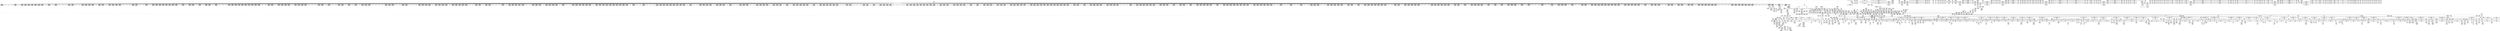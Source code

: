 digraph {
	CE0x417bf90 [shape=record,shape=Mrecord,label="{CE0x417bf90|2472:_%struct.cred*,_:_CRE_6000,6008_|*MultipleSource*|Function::task_sid&Arg::task::|Function::current_has_perm&Arg::tsk::|Function::selinux_task_getsid&Arg::p::|security/selinux/hooks.c,208}"]
	CE0x421faa0 [shape=record,shape=Mrecord,label="{CE0x421faa0|__rcu_read_lock:do.body|*SummSource*}"]
	CE0x41025c0 [shape=record,shape=Mrecord,label="{CE0x41025c0|current_has_perm:tmp2}"]
	CE0x41389d0 [shape=record,shape=Mrecord,label="{CE0x41389d0|cred_sid:tmp3|*SummSink*}"]
	CE0x413bf40 [shape=record,shape=Mrecord,label="{CE0x413bf40|rcu_read_lock:tmp9|include/linux/rcupdate.h,882}"]
	CE0x4108c50 [shape=record,shape=Mrecord,label="{CE0x4108c50|task_sid:real_cred|security/selinux/hooks.c,208}"]
	CE0x4147530 [shape=record,shape=Mrecord,label="{CE0x4147530|2472:_%struct.cred*,_:_CRE_76,80_|*MultipleSource*|Function::task_sid&Arg::task::|Function::current_has_perm&Arg::tsk::|Function::selinux_task_getsid&Arg::p::|security/selinux/hooks.c,208}"]
	CE0x42384c0 [shape=record,shape=Mrecord,label="{CE0x42384c0|_call_void_mcount()_#3|*SummSink*}"]
	CE0x419df60 [shape=record,shape=Mrecord,label="{CE0x419df60|rcu_read_lock:tmp1|*SummSource*}"]
	CE0x4183f70 [shape=record,shape=Mrecord,label="{CE0x4183f70|2472:_%struct.cred*,_:_CRE_6354,6355_}"]
	CE0x4108cf0 [shape=record,shape=Mrecord,label="{CE0x4108cf0|task_sid:real_cred|security/selinux/hooks.c,208|*SummSource*}"]
	CE0x4167c30 [shape=record,shape=Mrecord,label="{CE0x4167c30|2472:_%struct.cred*,_:_CRE_2526,2527_}"]
	CE0x42233f0 [shape=record,shape=Mrecord,label="{CE0x42233f0|void_(i32*,_i32,_i32*)*_asm_addl_$1,_%gs:$0_,_*m,ri,*m,_dirflag_,_fpsr_,_flags_|*SummSource*}"]
	CE0x4181250 [shape=record,shape=Mrecord,label="{CE0x4181250|2472:_%struct.cred*,_:_CRE_6316,6317_}"]
	CE0x4159070 [shape=record,shape=Mrecord,label="{CE0x4159070|_call_void_lockdep_rcu_suspicious(i8*_getelementptr_inbounds_(_25_x_i8_,_25_x_i8_*_.str3,_i32_0,_i32_0),_i32_208,_i8*_getelementptr_inbounds_(_41_x_i8_,_41_x_i8_*_.str44,_i32_0,_i32_0))_#10,_!dbg_!27732|security/selinux/hooks.c,208|*SummSink*}"]
	CE0x4158c10 [shape=record,shape=Mrecord,label="{CE0x4158c10|task_sid:tmp19|security/selinux/hooks.c,208|*SummSink*}"]
	CE0x4174710 [shape=record,shape=Mrecord,label="{CE0x4174710|2472:_%struct.cred*,_:_CRE_2969,2970_}"]
	CE0x41de530 [shape=record,shape=Mrecord,label="{CE0x41de530|__rcu_read_lock:tmp4|include/linux/rcupdate.h,239|*SummSource*}"]
	CE0x4188970 [shape=record,shape=Mrecord,label="{CE0x4188970|2472:_%struct.cred*,_:_CRE_6576,6584_|*MultipleSource*|Function::task_sid&Arg::task::|Function::current_has_perm&Arg::tsk::|Function::selinux_task_getsid&Arg::p::|security/selinux/hooks.c,208}"]
	CE0x4224130 [shape=record,shape=Mrecord,label="{CE0x4224130|_call_void___preempt_count_sub(i32_1)_#10,_!dbg_!27715|include/linux/rcupdate.h,244|*SummSource*}"]
	CE0x4166bc0 [shape=record,shape=Mrecord,label="{CE0x4166bc0|2472:_%struct.cred*,_:_CRE_2504,2508_|*MultipleSource*|Function::task_sid&Arg::task::|Function::current_has_perm&Arg::tsk::|Function::selinux_task_getsid&Arg::p::|security/selinux/hooks.c,208}"]
	CE0x40ec960 [shape=record,shape=Mrecord,label="{CE0x40ec960|current_has_perm:entry|*SummSink*}"]
	CE0x4149c70 [shape=record,shape=Mrecord,label="{CE0x4149c70|__preempt_count_add:val|Function::__preempt_count_add&Arg::val::|*SummSource*}"]
	CE0x40eedb0 [shape=record,shape=Mrecord,label="{CE0x40eedb0|i64*_getelementptr_inbounds_(_2_x_i64_,_2_x_i64_*___llvm_gcov_ctr281,_i64_0,_i64_1)|*Constant*}"]
	CE0x40e1db0 [shape=record,shape=Mrecord,label="{CE0x40e1db0|selinux_task_getsid:tmp1}"]
	CE0x4167540 [shape=record,shape=Mrecord,label="{CE0x4167540|2472:_%struct.cred*,_:_CRE_2521,2522_}"]
	CE0x4141670 [shape=record,shape=Mrecord,label="{CE0x4141670|GLOBAL:rcu_lock_map|Global_var:rcu_lock_map|*SummSink*}"]
	CE0x41e35d0 [shape=record,shape=Mrecord,label="{CE0x41e35d0|_call_void_lockdep_rcu_suspicious(i8*_getelementptr_inbounds_(_25_x_i8_,_25_x_i8_*_.str45,_i32_0,_i32_0),_i32_934,_i8*_getelementptr_inbounds_(_44_x_i8_,_44_x_i8_*_.str47,_i32_0,_i32_0))_#10,_!dbg_!27726|include/linux/rcupdate.h,933|*SummSink*}"]
	CE0x410c710 [shape=record,shape=Mrecord,label="{CE0x410c710|2472:_%struct.cred*,_:_CRE_280,288_|*MultipleSource*|Function::task_sid&Arg::task::|Function::current_has_perm&Arg::tsk::|Function::selinux_task_getsid&Arg::p::|security/selinux/hooks.c,208}"]
	CE0x41e0c10 [shape=record,shape=Mrecord,label="{CE0x41e0c10|rcu_read_unlock:tmp19|include/linux/rcupdate.h,933}"]
	CE0x417f5b0 [shape=record,shape=Mrecord,label="{CE0x417f5b0|2472:_%struct.cred*,_:_CRE_6291,6292_}"]
	CE0x4125230 [shape=record,shape=Mrecord,label="{CE0x4125230|2472:_%struct.cred*,_:_CRE_472,480_|*MultipleSource*|Function::task_sid&Arg::task::|Function::current_has_perm&Arg::tsk::|Function::selinux_task_getsid&Arg::p::|security/selinux/hooks.c,208}"]
	CE0x4175770 [shape=record,shape=Mrecord,label="{CE0x4175770|2472:_%struct.cred*,_:_CRE_3000,3008_|*MultipleSource*|Function::task_sid&Arg::task::|Function::current_has_perm&Arg::tsk::|Function::selinux_task_getsid&Arg::p::|security/selinux/hooks.c,208}"]
	CE0x41b5e50 [shape=record,shape=Mrecord,label="{CE0x41b5e50|GLOBAL:lock_acquire|*Constant*|*SummSink*}"]
	CE0x40e95d0 [shape=record,shape=Mrecord,label="{CE0x40e95d0|current_sid:tmp11|security/selinux/hooks.c,218|*SummSource*}"]
	CE0x41bac80 [shape=record,shape=Mrecord,label="{CE0x41bac80|cred_sid:tmp4|*LoadInst*|security/selinux/hooks.c,196}"]
	CE0x40e3fe0 [shape=record,shape=Mrecord,label="{CE0x40e3fe0|current_sid:call|security/selinux/hooks.c,218}"]
	CE0x42081f0 [shape=record,shape=Mrecord,label="{CE0x42081f0|__rcu_read_unlock:bb|*SummSink*}"]
	CE0x4197770 [shape=record,shape=Mrecord,label="{CE0x4197770|rcu_read_lock:bb}"]
	CE0x4172830 [shape=record,shape=Mrecord,label="{CE0x4172830|2472:_%struct.cred*,_:_CRE_2943,2944_}"]
	CE0x40f1980 [shape=record,shape=Mrecord,label="{CE0x40f1980|i16_2|*Constant*|*SummSink*}"]
	CE0x416f810 [shape=record,shape=Mrecord,label="{CE0x416f810|2472:_%struct.cred*,_:_CRE_2904,2905_}"]
	CE0x41009e0 [shape=record,shape=Mrecord,label="{CE0x41009e0|selinux_task_getsid:tmp}"]
	CE0x41807a0 [shape=record,shape=Mrecord,label="{CE0x41807a0|2472:_%struct.cred*,_:_CRE_6307,6308_}"]
	CE0x413b080 [shape=record,shape=Mrecord,label="{CE0x413b080|GLOBAL:__llvm_gcov_ctr132|Global_var:__llvm_gcov_ctr132|*SummSink*}"]
	CE0x40f61e0 [shape=record,shape=Mrecord,label="{CE0x40f61e0|rcu_read_unlock:bb|*SummSink*}"]
	CE0x4111990 [shape=record,shape=Mrecord,label="{CE0x4111990|current_sid:tmp11|security/selinux/hooks.c,218}"]
	CE0x418f220 [shape=record,shape=Mrecord,label="{CE0x418f220|task_sid:tmp13|security/selinux/hooks.c,208|*SummSink*}"]
	CE0x4152150 [shape=record,shape=Mrecord,label="{CE0x4152150|i64*_getelementptr_inbounds_(_11_x_i64_,_11_x_i64_*___llvm_gcov_ctr127,_i64_0,_i64_10)|*Constant*|*SummSource*}"]
	CE0x4126e30 [shape=record,shape=Mrecord,label="{CE0x4126e30|current_sid:cred|security/selinux/hooks.c,218|*SummSource*}"]
	CE0x41d7e40 [shape=record,shape=Mrecord,label="{CE0x41d7e40|rcu_read_unlock:tobool1|include/linux/rcupdate.h,933}"]
	CE0x4184690 [shape=record,shape=Mrecord,label="{CE0x4184690|2472:_%struct.cred*,_:_CRE_6360,6368_|*MultipleSource*|Function::task_sid&Arg::task::|Function::current_has_perm&Arg::tsk::|Function::selinux_task_getsid&Arg::p::|security/selinux/hooks.c,208}"]
	CE0x4182090 [shape=record,shape=Mrecord,label="{CE0x4182090|2472:_%struct.cred*,_:_CRE_6328,6329_}"]
	CE0x40ff1a0 [shape=record,shape=Mrecord,label="{CE0x40ff1a0|task_sid:entry|*SummSource*}"]
	CE0x40f8560 [shape=record,shape=Mrecord,label="{CE0x40f8560|i64_1|*Constant*}"]
	CE0x41d4140 [shape=record,shape=Mrecord,label="{CE0x41d4140|rcu_read_unlock:tmp9|include/linux/rcupdate.h,933}"]
	CE0x41dafa0 [shape=record,shape=Mrecord,label="{CE0x41dafa0|rcu_read_unlock:call3|include/linux/rcupdate.h,933|*SummSink*}"]
	CE0x421f570 [shape=record,shape=Mrecord,label="{CE0x421f570|rcu_lock_acquire:__here|*SummSink*}"]
	CE0x41618a0 [shape=record,shape=Mrecord,label="{CE0x41618a0|2472:_%struct.cred*,_:_CRE_2112,2120_|*MultipleSource*|Function::task_sid&Arg::task::|Function::current_has_perm&Arg::tsk::|Function::selinux_task_getsid&Arg::p::|security/selinux/hooks.c,208}"]
	CE0x413e0f0 [shape=record,shape=Mrecord,label="{CE0x413e0f0|rcu_read_lock:tmp15|include/linux/rcupdate.h,882|*SummSource*}"]
	CE0x4176580 [shape=record,shape=Mrecord,label="{CE0x4176580|2472:_%struct.cred*,_:_CRE_3056,3064_|*MultipleSource*|Function::task_sid&Arg::task::|Function::current_has_perm&Arg::tsk::|Function::selinux_task_getsid&Arg::p::|security/selinux/hooks.c,208}"]
	CE0x4179240 [shape=record,shape=Mrecord,label="{CE0x4179240|2472:_%struct.cred*,_:_CRE_3168,5856_|*MultipleSource*|Function::task_sid&Arg::task::|Function::current_has_perm&Arg::tsk::|Function::selinux_task_getsid&Arg::p::|security/selinux/hooks.c,208}"]
	CE0x4138110 [shape=record,shape=Mrecord,label="{CE0x4138110|__rcu_read_lock:entry|*SummSource*}"]
	CE0x41064a0 [shape=record,shape=Mrecord,label="{CE0x41064a0|i64_5|*Constant*|*SummSink*}"]
	CE0x41067c0 [shape=record,shape=Mrecord,label="{CE0x41067c0|i64_4|*Constant*|*SummSink*}"]
	CE0x42332c0 [shape=record,shape=Mrecord,label="{CE0x42332c0|i64*_getelementptr_inbounds_(_4_x_i64_,_4_x_i64_*___llvm_gcov_ctr129,_i64_0,_i64_1)|*Constant*|*SummSource*}"]
	CE0x4165fe0 [shape=record,shape=Mrecord,label="{CE0x4165fe0|2472:_%struct.cred*,_:_CRE_2416,2424_|*MultipleSource*|Function::task_sid&Arg::task::|Function::current_has_perm&Arg::tsk::|Function::selinux_task_getsid&Arg::p::|security/selinux/hooks.c,208}"]
	CE0x421a530 [shape=record,shape=Mrecord,label="{CE0x421a530|_call_void_mcount()_#3}"]
	CE0x41873e0 [shape=record,shape=Mrecord,label="{CE0x41873e0|2472:_%struct.cred*,_:_CRE_6504,6512_|*MultipleSource*|Function::task_sid&Arg::task::|Function::current_has_perm&Arg::tsk::|Function::selinux_task_getsid&Arg::p::|security/selinux/hooks.c,208}"]
	CE0x414b9a0 [shape=record,shape=Mrecord,label="{CE0x414b9a0|rcu_read_lock:tmp4|include/linux/rcupdate.h,882|*SummSink*}"]
	CE0x40d9ee0 [shape=record,shape=Mrecord,label="{CE0x40d9ee0|current_sid:tobool1|security/selinux/hooks.c,218|*SummSource*}"]
	CE0x40e0b40 [shape=record,shape=Mrecord,label="{CE0x40e0b40|task_sid:do.end6|*SummSink*}"]
	CE0x410dc10 [shape=record,shape=Mrecord,label="{CE0x410dc10|current_sid:bb}"]
	CE0x40dec50 [shape=record,shape=Mrecord,label="{CE0x40dec50|GLOBAL:lockdep_rcu_suspicious|*Constant*}"]
	CE0x42097f0 [shape=record,shape=Mrecord,label="{CE0x42097f0|__preempt_count_sub:tmp6|./arch/x86/include/asm/preempt.h,78}"]
	CE0x416d960 [shape=record,shape=Mrecord,label="{CE0x416d960|2472:_%struct.cred*,_:_CRE_2816,2824_|*MultipleSource*|Function::task_sid&Arg::task::|Function::current_has_perm&Arg::tsk::|Function::selinux_task_getsid&Arg::p::|security/selinux/hooks.c,208}"]
	CE0x416ee60 [shape=record,shape=Mrecord,label="{CE0x416ee60|2472:_%struct.cred*,_:_CRE_2880,2884_|*MultipleSource*|Function::task_sid&Arg::task::|Function::current_has_perm&Arg::tsk::|Function::selinux_task_getsid&Arg::p::|security/selinux/hooks.c,208}"]
	CE0x41706f0 [shape=record,shape=Mrecord,label="{CE0x41706f0|2472:_%struct.cred*,_:_CRE_2915,2916_}"]
	CE0x4193d30 [shape=record,shape=Mrecord,label="{CE0x4193d30|i32_208|*Constant*|*SummSink*}"]
	CE0x418b1a0 [shape=record,shape=Mrecord,label="{CE0x418b1a0|2472:_%struct.cred*,_:_CRE_10536,10544_|*MultipleSource*|Function::task_sid&Arg::task::|Function::current_has_perm&Arg::tsk::|Function::selinux_task_getsid&Arg::p::|security/selinux/hooks.c,208}"]
	CE0x41c4c00 [shape=record,shape=Mrecord,label="{CE0x41c4c00|i64*_getelementptr_inbounds_(_11_x_i64_,_11_x_i64_*___llvm_gcov_ctr132,_i64_0,_i64_8)|*Constant*|*SummSource*}"]
	CE0x421f2f0 [shape=record,shape=Mrecord,label="{CE0x421f2f0|GLOBAL:__preempt_count|Global_var:__preempt_count}"]
	CE0x41744b0 [shape=record,shape=Mrecord,label="{CE0x41744b0|2472:_%struct.cred*,_:_CRE_2967,2968_}"]
	CE0x4105e90 [shape=record,shape=Mrecord,label="{CE0x4105e90|_call_void_rcu_read_lock()_#10,_!dbg_!27712|security/selinux/hooks.c,207|*SummSink*}"]
	CE0x419e0f0 [shape=record,shape=Mrecord,label="{CE0x419e0f0|_call_void_asm_sideeffect_,_memory_,_dirflag_,_fpsr_,_flags_()_#3,_!dbg_!27714,_!srcloc_!27715|include/linux/rcupdate.h,239|*SummSource*}"]
	CE0x412c830 [shape=record,shape=Mrecord,label="{CE0x412c830|2472:_%struct.cred*,_:_CRE_144,152_|*MultipleSource*|Function::task_sid&Arg::task::|Function::current_has_perm&Arg::tsk::|Function::selinux_task_getsid&Arg::p::|security/selinux/hooks.c,208}"]
	CE0x417fbc0 [shape=record,shape=Mrecord,label="{CE0x417fbc0|2472:_%struct.cred*,_:_CRE_6297,6298_}"]
	CE0x41dd7e0 [shape=record,shape=Mrecord,label="{CE0x41dd7e0|rcu_lock_acquire:__here}"]
	CE0x4181840 [shape=record,shape=Mrecord,label="{CE0x4181840|2472:_%struct.cred*,_:_CRE_6321,6322_}"]
	CE0x417ef10 [shape=record,shape=Mrecord,label="{CE0x417ef10|2472:_%struct.cred*,_:_CRE_6288,6289_}"]
	CE0x420b080 [shape=record,shape=Mrecord,label="{CE0x420b080|__preempt_count_sub:bb|*SummSource*}"]
	CE0x415f2a0 [shape=record,shape=Mrecord,label="{CE0x415f2a0|2472:_%struct.cred*,_:_CRE_2016,2020_|*MultipleSource*|Function::task_sid&Arg::task::|Function::current_has_perm&Arg::tsk::|Function::selinux_task_getsid&Arg::p::|security/selinux/hooks.c,208}"]
	CE0x40e2f70 [shape=record,shape=Mrecord,label="{CE0x40e2f70|_ret_i32_%retval.0,_!dbg_!27728|security/selinux/avc.c,775|*SummSource*}"]
	CE0x41daa00 [shape=record,shape=Mrecord,label="{CE0x41daa00|void_(i32*,_i32,_i32*)*_asm_addl_$1,_%gs:$0_,_*m,ri,*m,_dirflag_,_fpsr_,_flags_}"]
	CE0x412a4d0 [shape=record,shape=Mrecord,label="{CE0x412a4d0|rcu_read_lock:call3|include/linux/rcupdate.h,882|*SummSource*}"]
	CE0x4188bd0 [shape=record,shape=Mrecord,label="{CE0x4188bd0|2472:_%struct.cred*,_:_CRE_6584,6600_|*MultipleSource*|Function::task_sid&Arg::task::|Function::current_has_perm&Arg::tsk::|Function::selinux_task_getsid&Arg::p::|security/selinux/hooks.c,208}"]
	CE0x417fcf0 [shape=record,shape=Mrecord,label="{CE0x417fcf0|2472:_%struct.cred*,_:_CRE_6298,6299_}"]
	CE0x4194db0 [shape=record,shape=Mrecord,label="{CE0x4194db0|task_sid:tmp20|security/selinux/hooks.c,208|*SummSource*}"]
	CE0x41e1d60 [shape=record,shape=Mrecord,label="{CE0x41e1d60|rcu_read_unlock:tmp21|include/linux/rcupdate.h,935|*SummSink*}"]
	CE0x4208e50 [shape=record,shape=Mrecord,label="{CE0x4208e50|__rcu_read_unlock:tmp1|*SummSource*}"]
	CE0x41044f0 [shape=record,shape=Mrecord,label="{CE0x41044f0|current_has_perm:tmp1}"]
	CE0x41a5e60 [shape=record,shape=Mrecord,label="{CE0x41a5e60|rcu_read_unlock:entry}"]
	CE0x41437e0 [shape=record,shape=Mrecord,label="{CE0x41437e0|get_current:tmp1|*SummSource*}"]
	CE0x41e68c0 [shape=record,shape=Mrecord,label="{CE0x41e68c0|_ret_void,_!dbg_!27717|include/linux/rcupdate.h,424}"]
	CE0x42323f0 [shape=record,shape=Mrecord,label="{CE0x42323f0|__preempt_count_add:tmp|*SummSink*}"]
	CE0x4180410 [shape=record,shape=Mrecord,label="{CE0x4180410|2472:_%struct.cred*,_:_CRE_6304,6305_}"]
	CE0x414b5f0 [shape=record,shape=Mrecord,label="{CE0x414b5f0|task_sid:land.lhs.true|*SummSink*}"]
	CE0x4147e70 [shape=record,shape=Mrecord,label="{CE0x4147e70|rcu_read_lock:tmp3|*SummSink*}"]
	CE0x412ce70 [shape=record,shape=Mrecord,label="{CE0x412ce70|task_sid:tmp2|*SummSource*}"]
	CE0x4237d80 [shape=record,shape=Mrecord,label="{CE0x4237d80|__preempt_count_add:tmp6|./arch/x86/include/asm/preempt.h,73|*SummSink*}"]
	CE0x41d7040 [shape=record,shape=Mrecord,label="{CE0x41d7040|__preempt_count_add:entry}"]
	CE0x421b230 [shape=record,shape=Mrecord,label="{CE0x421b230|i64*_getelementptr_inbounds_(_4_x_i64_,_4_x_i64_*___llvm_gcov_ctr133,_i64_0,_i64_0)|*Constant*}"]
	CE0x4197140 [shape=record,shape=Mrecord,label="{CE0x4197140|i64*_getelementptr_inbounds_(_11_x_i64_,_11_x_i64_*___llvm_gcov_ctr127,_i64_0,_i64_1)|*Constant*}"]
	CE0x41968f0 [shape=record,shape=Mrecord,label="{CE0x41968f0|rcu_lock_acquire:map|Function::rcu_lock_acquire&Arg::map::|*SummSink*}"]
	CE0x4145790 [shape=record,shape=Mrecord,label="{CE0x4145790|rcu_read_lock:tmp3}"]
	CE0x40ee570 [shape=record,shape=Mrecord,label="{CE0x40ee570|current_sid:tmp3|*SummSource*}"]
	CE0x41e0c80 [shape=record,shape=Mrecord,label="{CE0x41e0c80|rcu_read_unlock:tmp19|include/linux/rcupdate.h,933|*SummSource*}"]
	CE0x41b9800 [shape=record,shape=Mrecord,label="{CE0x41b9800|COLLAPSED:_GCMRE___llvm_gcov_ctr128_internal_global_4_x_i64_zeroinitializer:_elem_0:default:}"]
	CE0x41691f0 [shape=record,shape=Mrecord,label="{CE0x41691f0|2472:_%struct.cred*,_:_CRE_2592,2594_|*MultipleSource*|Function::task_sid&Arg::task::|Function::current_has_perm&Arg::tsk::|Function::selinux_task_getsid&Arg::p::|security/selinux/hooks.c,208}"]
	CE0x413a280 [shape=record,shape=Mrecord,label="{CE0x413a280|get_current:bb|*SummSink*}"]
	CE0x416b5c0 [shape=record,shape=Mrecord,label="{CE0x416b5c0|2472:_%struct.cred*,_:_CRE_2704,2712_|*MultipleSource*|Function::task_sid&Arg::task::|Function::current_has_perm&Arg::tsk::|Function::selinux_task_getsid&Arg::p::|security/selinux/hooks.c,208}"]
	CE0x40e9b70 [shape=record,shape=Mrecord,label="{CE0x40e9b70|current_sid:tmp12|security/selinux/hooks.c,218|*SummSink*}"]
	CE0x41a7f50 [shape=record,shape=Mrecord,label="{CE0x41a7f50|GLOBAL:__llvm_gcov_ctr126|Global_var:__llvm_gcov_ctr126|*SummSource*}"]
	CE0x40ebeb0 [shape=record,shape=Mrecord,label="{CE0x40ebeb0|i64*_getelementptr_inbounds_(_2_x_i64_,_2_x_i64_*___llvm_gcov_ctr281,_i64_0,_i64_0)|*Constant*}"]
	CE0x4186140 [shape=record,shape=Mrecord,label="{CE0x4186140|2472:_%struct.cred*,_:_CRE_6464,6472_|*MultipleSource*|Function::task_sid&Arg::task::|Function::current_has_perm&Arg::tsk::|Function::selinux_task_getsid&Arg::p::|security/selinux/hooks.c,208}"]
	CE0x41c82b0 [shape=record,shape=Mrecord,label="{CE0x41c82b0|rcu_read_lock:tmp10|include/linux/rcupdate.h,882|*SummSink*}"]
	CE0x413e880 [shape=record,shape=Mrecord,label="{CE0x413e880|i64*_getelementptr_inbounds_(_11_x_i64_,_11_x_i64_*___llvm_gcov_ctr127,_i64_0,_i64_8)|*Constant*}"]
	CE0x41a8870 [shape=record,shape=Mrecord,label="{CE0x41a8870|task_sid:tmp8|security/selinux/hooks.c,208}"]
	CE0x41a6250 [shape=record,shape=Mrecord,label="{CE0x41a6250|rcu_read_unlock:entry|*SummSink*}"]
	CE0x4126670 [shape=record,shape=Mrecord,label="{CE0x4126670|_ret_%struct.task_struct*_%tmp4,_!dbg_!27714|./arch/x86/include/asm/current.h,14|*SummSink*}"]
	CE0x420c770 [shape=record,shape=Mrecord,label="{CE0x420c770|__preempt_count_add:bb}"]
	CE0x4162bd0 [shape=record,shape=Mrecord,label="{CE0x4162bd0|2472:_%struct.cred*,_:_CRE_2240,2248_|*MultipleSource*|Function::task_sid&Arg::task::|Function::current_has_perm&Arg::tsk::|Function::selinux_task_getsid&Arg::p::|security/selinux/hooks.c,208}"]
	CE0x41a6880 [shape=record,shape=Mrecord,label="{CE0x41a6880|_ret_void,_!dbg_!27735|include/linux/rcupdate.h,938|*SummSink*}"]
	CE0x41e5d10 [shape=record,shape=Mrecord,label="{CE0x41e5d10|GLOBAL:rcu_lock_release|*Constant*|*SummSink*}"]
	CE0x41b9230 [shape=record,shape=Mrecord,label="{CE0x41b9230|i64*_getelementptr_inbounds_(_4_x_i64_,_4_x_i64_*___llvm_gcov_ctr130,_i64_0,_i64_3)|*Constant*|*SummSink*}"]
	CE0x42086f0 [shape=record,shape=Mrecord,label="{CE0x42086f0|i64*_getelementptr_inbounds_(_4_x_i64_,_4_x_i64_*___llvm_gcov_ctr134,_i64_0,_i64_2)|*Constant*|*SummSource*}"]
	CE0x4232be0 [shape=record,shape=Mrecord,label="{CE0x4232be0|_call_void_asm_sideeffect_,_memory_,_dirflag_,_fpsr_,_flags_()_#3,_!dbg_!27711,_!srcloc_!27714|include/linux/rcupdate.h,244}"]
	CE0x420af40 [shape=record,shape=Mrecord,label="{CE0x420af40|__preempt_count_sub:do.body}"]
	CE0x40ffea0 [shape=record,shape=Mrecord,label="{CE0x40ffea0|current_sid:tmp4|security/selinux/hooks.c,218|*SummSink*}"]
	CE0x4171b20 [shape=record,shape=Mrecord,label="{CE0x4171b20|2472:_%struct.cred*,_:_CRE_2932,2933_}"]
	CE0x4265000 [shape=record,shape=Mrecord,label="{CE0x4265000|i32_0|*Constant*}"]
	CE0x41136d0 [shape=record,shape=Mrecord,label="{CE0x41136d0|get_current:tmp3|*SummSink*}"]
	CE0x421dbc0 [shape=record,shape=Mrecord,label="{CE0x421dbc0|rcu_lock_release:indirectgoto|*SummSource*}"]
	CE0x415c5b0 [shape=record,shape=Mrecord,label="{CE0x415c5b0|2472:_%struct.cred*,_:_CRE_1848,1856_|*MultipleSource*|Function::task_sid&Arg::task::|Function::current_has_perm&Arg::tsk::|Function::selinux_task_getsid&Arg::p::|security/selinux/hooks.c,208}"]
	CE0x4106680 [shape=record,shape=Mrecord,label="{CE0x4106680|i64_4|*Constant*}"]
	CE0x417ecb0 [shape=record,shape=Mrecord,label="{CE0x417ecb0|2472:_%struct.cred*,_:_CRE_6280,6284_|*MultipleSource*|Function::task_sid&Arg::task::|Function::current_has_perm&Arg::tsk::|Function::selinux_task_getsid&Arg::p::|security/selinux/hooks.c,208}"]
	CE0x4183390 [shape=record,shape=Mrecord,label="{CE0x4183390|2472:_%struct.cred*,_:_CRE_6344,6345_}"]
	CE0x40ff000 [shape=record,shape=Mrecord,label="{CE0x40ff000|GLOBAL:task_sid|*Constant*|*SummSink*}"]
	CE0x412a650 [shape=record,shape=Mrecord,label="{CE0x412a650|rcu_read_lock:call3|include/linux/rcupdate.h,882|*SummSink*}"]
	CE0x41a90f0 [shape=record,shape=Mrecord,label="{CE0x41a90f0|GLOBAL:task_sid.__warned|Global_var:task_sid.__warned|*SummSink*}"]
	CE0x421e770 [shape=record,shape=Mrecord,label="{CE0x421e770|COLLAPSED:_GCMRE___llvm_gcov_ctr133_internal_global_4_x_i64_zeroinitializer:_elem_0:default:}"]
	CE0x41759a0 [shape=record,shape=Mrecord,label="{CE0x41759a0|2472:_%struct.cred*,_:_CRE_3008,3024_|*MultipleSource*|Function::task_sid&Arg::task::|Function::current_has_perm&Arg::tsk::|Function::selinux_task_getsid&Arg::p::|security/selinux/hooks.c,208}"]
	CE0x418c880 [shape=record,shape=Mrecord,label="{CE0x418c880|2472:_%struct.cred*,_:_CRE_10600,10604_|*MultipleSource*|Function::task_sid&Arg::task::|Function::current_has_perm&Arg::tsk::|Function::selinux_task_getsid&Arg::p::|security/selinux/hooks.c,208}"]
	CE0x41c1b30 [shape=record,shape=Mrecord,label="{CE0x41c1b30|GLOBAL:__preempt_count_sub|*Constant*|*SummSink*}"]
	CE0x40f2490 [shape=record,shape=Mrecord,label="{CE0x40f2490|current_has_perm:bb|*SummSink*}"]
	CE0x40e74e0 [shape=record,shape=Mrecord,label="{CE0x40e74e0|i32_2|*Constant*|*SummSink*}"]
	CE0x40e3ef0 [shape=record,shape=Mrecord,label="{CE0x40e3ef0|_call_void_mcount()_#3|*SummSink*}"]
	CE0x421a3b0 [shape=record,shape=Mrecord,label="{CE0x421a3b0|rcu_lock_release:tmp3}"]
	CE0x413f2e0 [shape=record,shape=Mrecord,label="{CE0x413f2e0|rcu_read_lock:tmp17|include/linux/rcupdate.h,882|*SummSink*}"]
	CE0x41d8f40 [shape=record,shape=Mrecord,label="{CE0x41d8f40|GLOBAL:__preempt_count_add|*Constant*|*SummSink*}"]
	CE0x416c3d0 [shape=record,shape=Mrecord,label="{CE0x416c3d0|2472:_%struct.cred*,_:_CRE_2744,2752_|*MultipleSource*|Function::task_sid&Arg::task::|Function::current_has_perm&Arg::tsk::|Function::selinux_task_getsid&Arg::p::|security/selinux/hooks.c,208}"]
	CE0x40e9d30 [shape=record,shape=Mrecord,label="{CE0x40e9d30|i64*_getelementptr_inbounds_(_2_x_i64_,_2_x_i64_*___llvm_gcov_ctr136,_i64_0,_i64_0)|*Constant*}"]
	CE0x41d8fb0 [shape=record,shape=Mrecord,label="{CE0x41d8fb0|GLOBAL:__preempt_count_add|*Constant*|*SummSource*}"]
	CE0x4114fc0 [shape=record,shape=Mrecord,label="{CE0x4114fc0|i32_218|*Constant*}"]
	CE0x416ba80 [shape=record,shape=Mrecord,label="{CE0x416ba80|2472:_%struct.cred*,_:_CRE_2720,2724_|*MultipleSource*|Function::task_sid&Arg::task::|Function::current_has_perm&Arg::tsk::|Function::selinux_task_getsid&Arg::p::|security/selinux/hooks.c,208}"]
	CE0x4102360 [shape=record,shape=Mrecord,label="{CE0x4102360|i64*_getelementptr_inbounds_(_2_x_i64_,_2_x_i64_*___llvm_gcov_ctr136,_i64_0,_i64_1)|*Constant*|*SummSink*}"]
	CE0x40f71e0 [shape=record,shape=Mrecord,label="{CE0x40f71e0|i64*_getelementptr_inbounds_(_11_x_i64_,_11_x_i64_*___llvm_gcov_ctr125,_i64_0,_i64_10)|*Constant*|*SummSink*}"]
	CE0x421dc80 [shape=record,shape=Mrecord,label="{CE0x421dc80|rcu_lock_release:indirectgoto|*SummSink*}"]
	CE0x40e62b0 [shape=record,shape=Mrecord,label="{CE0x40e62b0|2472:_%struct.cred*,_:_CRE_689,690_}"]
	CE0x41672e0 [shape=record,shape=Mrecord,label="{CE0x41672e0|2472:_%struct.cred*,_:_CRE_2520,2521_}"]
	CE0x4170a80 [shape=record,shape=Mrecord,label="{CE0x4170a80|2472:_%struct.cred*,_:_CRE_2918,2919_}"]
	CE0x41e5920 [shape=record,shape=Mrecord,label="{CE0x41e5920|rcu_lock_release:entry}"]
	CE0x4139bd0 [shape=record,shape=Mrecord,label="{CE0x4139bd0|get_current:tmp4|./arch/x86/include/asm/current.h,14}"]
	CE0x410ead0 [shape=record,shape=Mrecord,label="{CE0x410ead0|i1_true|*Constant*}"]
	CE0x415f9f0 [shape=record,shape=Mrecord,label="{CE0x415f9f0|2472:_%struct.cred*,_:_CRE_2036,2040_|*MultipleSource*|Function::task_sid&Arg::task::|Function::current_has_perm&Arg::tsk::|Function::selinux_task_getsid&Arg::p::|security/selinux/hooks.c,208}"]
	CE0x4217620 [shape=record,shape=Mrecord,label="{CE0x4217620|__preempt_count_sub:tmp7|./arch/x86/include/asm/preempt.h,78}"]
	CE0x4177ce0 [shape=record,shape=Mrecord,label="{CE0x4177ce0|2472:_%struct.cred*,_:_CRE_3120,3128_|*MultipleSource*|Function::task_sid&Arg::task::|Function::current_has_perm&Arg::tsk::|Function::selinux_task_getsid&Arg::p::|security/selinux/hooks.c,208}"]
	CE0x410f880 [shape=record,shape=Mrecord,label="{CE0x410f880|current_sid:sid|security/selinux/hooks.c,220}"]
	CE0x416fe50 [shape=record,shape=Mrecord,label="{CE0x416fe50|2472:_%struct.cred*,_:_CRE_2907,2908_}"]
	CE0x4149ef0 [shape=record,shape=Mrecord,label="{CE0x4149ef0|GLOBAL:rcu_lock_acquire|*Constant*|*SummSource*}"]
	CE0x4138960 [shape=record,shape=Mrecord,label="{CE0x4138960|cred_sid:tmp3|*SummSource*}"]
	CE0x414e360 [shape=record,shape=Mrecord,label="{CE0x414e360|cred_sid:tmp}"]
	CE0x41e4d10 [shape=record,shape=Mrecord,label="{CE0x41e4d10|i64*_getelementptr_inbounds_(_11_x_i64_,_11_x_i64_*___llvm_gcov_ctr132,_i64_0,_i64_9)|*Constant*|*SummSink*}"]
	CE0x4173a00 [shape=record,shape=Mrecord,label="{CE0x4173a00|2472:_%struct.cred*,_:_CRE_2958,2959_}"]
	CE0x5343d10 [shape=record,shape=Mrecord,label="{CE0x5343d10|selinux_task_getsid:call|security/selinux/hooks.c,3584|*SummSink*}"]
	CE0x415e260 [shape=record,shape=Mrecord,label="{CE0x415e260|2472:_%struct.cred*,_:_CRE_1944,1952_|*MultipleSource*|Function::task_sid&Arg::task::|Function::current_has_perm&Arg::tsk::|Function::selinux_task_getsid&Arg::p::|security/selinux/hooks.c,208}"]
	CE0x40f62f0 [shape=record,shape=Mrecord,label="{CE0x40f62f0|rcu_read_unlock:land.lhs.true}"]
	CE0x4194f80 [shape=record,shape=Mrecord,label="{CE0x4194f80|task_sid:tmp20|security/selinux/hooks.c,208|*SummSink*}"]
	CE0x41904f0 [shape=record,shape=Mrecord,label="{CE0x41904f0|i64_7|*Constant*}"]
	CE0x41e6e00 [shape=record,shape=Mrecord,label="{CE0x41e6e00|_call_void___rcu_read_unlock()_#10,_!dbg_!27734|include/linux/rcupdate.h,937|*SummSink*}"]
	CE0x421cc80 [shape=record,shape=Mrecord,label="{CE0x421cc80|__rcu_read_lock:tmp3|*SummSource*}"]
	CE0x4182da0 [shape=record,shape=Mrecord,label="{CE0x4182da0|2472:_%struct.cred*,_:_CRE_6339,6340_}"]
	CE0x4179bc0 [shape=record,shape=Mrecord,label="{CE0x4179bc0|2472:_%struct.cred*,_:_CRE_5880,5888_|*MultipleSource*|Function::task_sid&Arg::task::|Function::current_has_perm&Arg::tsk::|Function::selinux_task_getsid&Arg::p::|security/selinux/hooks.c,208}"]
	CE0x41b6760 [shape=record,shape=Mrecord,label="{CE0x41b6760|rcu_lock_acquire:tmp5|include/linux/rcupdate.h,418|*SummSink*}"]
	CE0x4197400 [shape=record,shape=Mrecord,label="{CE0x4197400|GLOBAL:rcu_read_unlock.__warned|Global_var:rcu_read_unlock.__warned|*SummSink*}"]
	CE0x40e03b0 [shape=record,shape=Mrecord,label="{CE0x40e03b0|cred_sid:security|security/selinux/hooks.c,196}"]
	CE0x40ea980 [shape=record,shape=Mrecord,label="{CE0x40ea980|_call_void_mcount()_#3}"]
	CE0x4185ee0 [shape=record,shape=Mrecord,label="{CE0x4185ee0|2472:_%struct.cred*,_:_CRE_6456,6464_|*MultipleSource*|Function::task_sid&Arg::task::|Function::current_has_perm&Arg::tsk::|Function::selinux_task_getsid&Arg::p::|security/selinux/hooks.c,208}"]
	CE0x415abc0 [shape=record,shape=Mrecord,label="{CE0x415abc0|2472:_%struct.cred*,_:_CRE_744,760_|*MultipleSource*|Function::task_sid&Arg::task::|Function::current_has_perm&Arg::tsk::|Function::selinux_task_getsid&Arg::p::|security/selinux/hooks.c,208}"]
	CE0x40f87c0 [shape=record,shape=Mrecord,label="{CE0x40f87c0|get_current:tmp}"]
	CE0x40da060 [shape=record,shape=Mrecord,label="{CE0x40da060|current_sid:tobool1|security/selinux/hooks.c,218|*SummSink*}"]
	CE0x4110c70 [shape=record,shape=Mrecord,label="{CE0x4110c70|task_sid:if.end}"]
	CE0x4191ea0 [shape=record,shape=Mrecord,label="{CE0x4191ea0|task_sid:tmp22|security/selinux/hooks.c,208|*SummSource*}"]
	CE0x41554c0 [shape=record,shape=Mrecord,label="{CE0x41554c0|2472:_%struct.cred*,_:_CRE_552,560_|*MultipleSource*|Function::task_sid&Arg::task::|Function::current_has_perm&Arg::tsk::|Function::selinux_task_getsid&Arg::p::|security/selinux/hooks.c,208}"]
	CE0x4106370 [shape=record,shape=Mrecord,label="{CE0x4106370|i64_5|*Constant*|*SummSource*}"]
	CE0x415a960 [shape=record,shape=Mrecord,label="{CE0x415a960|2472:_%struct.cred*,_:_CRE_736,744_|*MultipleSource*|Function::task_sid&Arg::task::|Function::current_has_perm&Arg::tsk::|Function::selinux_task_getsid&Arg::p::|security/selinux/hooks.c,208}"]
	CE0x415b540 [shape=record,shape=Mrecord,label="{CE0x415b540|2472:_%struct.cred*,_:_CRE_776,780_|*MultipleSource*|Function::task_sid&Arg::task::|Function::current_has_perm&Arg::tsk::|Function::selinux_task_getsid&Arg::p::|security/selinux/hooks.c,208}"]
	CE0x4190740 [shape=record,shape=Mrecord,label="{CE0x4190740|task_sid:tmp14|security/selinux/hooks.c,208}"]
	CE0x414b0f0 [shape=record,shape=Mrecord,label="{CE0x414b0f0|i64*_getelementptr_inbounds_(_4_x_i64_,_4_x_i64_*___llvm_gcov_ctr128,_i64_0,_i64_1)|*Constant*|*SummSource*}"]
	CE0x41c8820 [shape=record,shape=Mrecord,label="{CE0x41c8820|rcu_read_lock:tmp11|include/linux/rcupdate.h,882|*SummSink*}"]
	CE0x4161640 [shape=record,shape=Mrecord,label="{CE0x4161640|2472:_%struct.cred*,_:_CRE_2104,2112_|*MultipleSource*|Function::task_sid&Arg::task::|Function::current_has_perm&Arg::tsk::|Function::selinux_task_getsid&Arg::p::|security/selinux/hooks.c,208}"]
	CE0x4162e30 [shape=record,shape=Mrecord,label="{CE0x4162e30|2472:_%struct.cred*,_:_CRE_2248,2256_|*MultipleSource*|Function::task_sid&Arg::task::|Function::current_has_perm&Arg::tsk::|Function::selinux_task_getsid&Arg::p::|security/selinux/hooks.c,208}"]
	CE0x4171d80 [shape=record,shape=Mrecord,label="{CE0x4171d80|2472:_%struct.cred*,_:_CRE_2934,2935_}"]
	CE0x41c1a50 [shape=record,shape=Mrecord,label="{CE0x41c1a50|__preempt_count_add:tmp5|./arch/x86/include/asm/preempt.h,72|*SummSink*}"]
	CE0x4186a60 [shape=record,shape=Mrecord,label="{CE0x4186a60|2472:_%struct.cred*,_:_CRE_6480,6484_|*MultipleSource*|Function::task_sid&Arg::task::|Function::current_has_perm&Arg::tsk::|Function::selinux_task_getsid&Arg::p::|security/selinux/hooks.c,208}"]
	CE0x41725d0 [shape=record,shape=Mrecord,label="{CE0x41725d0|2472:_%struct.cred*,_:_CRE_2941,2942_}"]
	CE0x417b870 [shape=record,shape=Mrecord,label="{CE0x417b870|2472:_%struct.cred*,_:_CRE_5976,5984_|*MultipleSource*|Function::task_sid&Arg::task::|Function::current_has_perm&Arg::tsk::|Function::selinux_task_getsid&Arg::p::|security/selinux/hooks.c,208}"]
	CE0x41377e0 [shape=record,shape=Mrecord,label="{CE0x41377e0|2472:_%struct.cred*,_:_CRE_16,20_|*MultipleSource*|Function::task_sid&Arg::task::|Function::current_has_perm&Arg::tsk::|Function::selinux_task_getsid&Arg::p::|security/selinux/hooks.c,208}"]
	CE0x413eb90 [shape=record,shape=Mrecord,label="{CE0x413eb90|i64*_getelementptr_inbounds_(_11_x_i64_,_11_x_i64_*___llvm_gcov_ctr127,_i64_0,_i64_8)|*Constant*|*SummSource*}"]
	CE0x4181aa0 [shape=record,shape=Mrecord,label="{CE0x4181aa0|2472:_%struct.cred*,_:_CRE_6323,6324_}"]
	CE0x41d42f0 [shape=record,shape=Mrecord,label="{CE0x41d42f0|rcu_read_unlock:tobool1|include/linux/rcupdate.h,933|*SummSink*}"]
	CE0x420baf0 [shape=record,shape=Mrecord,label="{CE0x420baf0|_ret_void,_!dbg_!27720|./arch/x86/include/asm/preempt.h,78|*SummSink*}"]
	CE0x4151710 [shape=record,shape=Mrecord,label="{CE0x4151710|rcu_read_lock:tmp20|include/linux/rcupdate.h,882|*SummSource*}"]
	CE0x40e6fc0 [shape=record,shape=Mrecord,label="{CE0x40e6fc0|i64*_getelementptr_inbounds_(_2_x_i64_,_2_x_i64_*___llvm_gcov_ctr281,_i64_0,_i64_0)|*Constant*|*SummSource*}"]
	CE0x414a1d0 [shape=record,shape=Mrecord,label="{CE0x414a1d0|GLOBAL:rcu_lock_map|Global_var:rcu_lock_map}"]
	CE0x415e000 [shape=record,shape=Mrecord,label="{CE0x415e000|2472:_%struct.cred*,_:_CRE_1936,1944_|*MultipleSource*|Function::task_sid&Arg::task::|Function::current_has_perm&Arg::tsk::|Function::selinux_task_getsid&Arg::p::|security/selinux/hooks.c,208}"]
	CE0x40e6b50 [shape=record,shape=Mrecord,label="{CE0x40e6b50|2472:_%struct.cred*,_:_CRE_696,697_}"]
	CE0x419e890 [shape=record,shape=Mrecord,label="{CE0x419e890|rcu_read_unlock:tmp4|include/linux/rcupdate.h,933|*SummSink*}"]
	CE0x421a000 [shape=record,shape=Mrecord,label="{CE0x421a000|_call_void_asm_addl_$1,_%gs:$0_,_*m,ri,*m,_dirflag_,_fpsr_,_flags_(i32*___preempt_count,_i32_%val,_i32*___preempt_count)_#3,_!dbg_!27714,_!srcloc_!27717|./arch/x86/include/asm/preempt.h,72|*SummSink*}"]
	CE0x4155b20 [shape=record,shape=Mrecord,label="{CE0x4155b20|2472:_%struct.cred*,_:_CRE_576,584_|*MultipleSource*|Function::task_sid&Arg::task::|Function::current_has_perm&Arg::tsk::|Function::selinux_task_getsid&Arg::p::|security/selinux/hooks.c,208}"]
	CE0x41b6d50 [shape=record,shape=Mrecord,label="{CE0x41b6d50|rcu_lock_release:tmp5|include/linux/rcupdate.h,423|*SummSource*}"]
	CE0x421edb0 [shape=record,shape=Mrecord,label="{CE0x421edb0|_call_void_mcount()_#3|*SummSource*}"]
	CE0x41b57a0 [shape=record,shape=Mrecord,label="{CE0x41b57a0|i64*_getelementptr_inbounds_(_4_x_i64_,_4_x_i64_*___llvm_gcov_ctr134,_i64_0,_i64_1)|*Constant*|*SummSource*}"]
	CE0x41a9960 [shape=record,shape=Mrecord,label="{CE0x41a9960|_ret_void,_!dbg_!27717|include/linux/rcupdate.h,245|*SummSink*}"]
	CE0x41dad00 [shape=record,shape=Mrecord,label="{CE0x41dad00|i64*_getelementptr_inbounds_(_4_x_i64_,_4_x_i64_*___llvm_gcov_ctr135,_i64_0,_i64_3)|*Constant*}"]
	CE0x40e84a0 [shape=record,shape=Mrecord,label="{CE0x40e84a0|2472:_%struct.cred*,_:_CRE_312,320_|*MultipleSource*|Function::task_sid&Arg::task::|Function::current_has_perm&Arg::tsk::|Function::selinux_task_getsid&Arg::p::|security/selinux/hooks.c,208}"]
	CE0x4219a70 [shape=record,shape=Mrecord,label="{CE0x4219a70|rcu_lock_release:tmp4|include/linux/rcupdate.h,423|*SummSink*}"]
	CE0x41bfac0 [shape=record,shape=Mrecord,label="{CE0x41bfac0|rcu_read_unlock:if.end|*SummSource*}"]
	CE0x41b8040 [shape=record,shape=Mrecord,label="{CE0x41b8040|i64*_getelementptr_inbounds_(_4_x_i64_,_4_x_i64_*___llvm_gcov_ctr133,_i64_0,_i64_3)|*Constant*|*SummSink*}"]
	CE0x42238a0 [shape=record,shape=Mrecord,label="{CE0x42238a0|__rcu_read_unlock:tmp3|*SummSink*}"]
	CE0x414b340 [shape=record,shape=Mrecord,label="{CE0x414b340|task_sid:if.end|*SummSource*}"]
	CE0x4171790 [shape=record,shape=Mrecord,label="{CE0x4171790|2472:_%struct.cred*,_:_CRE_2929,2930_}"]
	CE0x40de490 [shape=record,shape=Mrecord,label="{CE0x40de490|_call_void_lockdep_rcu_suspicious(i8*_getelementptr_inbounds_(_25_x_i8_,_25_x_i8_*_.str3,_i32_0,_i32_0),_i32_218,_i8*_getelementptr_inbounds_(_45_x_i8_,_45_x_i8_*_.str12,_i32_0,_i32_0))_#10,_!dbg_!27727|security/selinux/hooks.c,218}"]
	CE0x41c1ce0 [shape=record,shape=Mrecord,label="{CE0x41c1ce0|__preempt_count_sub:entry}"]
	CE0x419b5b0 [shape=record,shape=Mrecord,label="{CE0x419b5b0|i64*_getelementptr_inbounds_(_4_x_i64_,_4_x_i64_*___llvm_gcov_ctr129,_i64_0,_i64_0)|*Constant*|*SummSink*}"]
	CE0x41dcb10 [shape=record,shape=Mrecord,label="{CE0x41dcb10|rcu_read_unlock:land.lhs.true|*SummSource*}"]
	CE0x4156e40 [shape=record,shape=Mrecord,label="{CE0x4156e40|2472:_%struct.cred*,_:_CRE_644,648_|*MultipleSource*|Function::task_sid&Arg::task::|Function::current_has_perm&Arg::tsk::|Function::selinux_task_getsid&Arg::p::|security/selinux/hooks.c,208}"]
	CE0x410e3b0 [shape=record,shape=Mrecord,label="{CE0x410e3b0|i32_0|*Constant*|*SummSource*}"]
	CE0x41bb010 [shape=record,shape=Mrecord,label="{CE0x41bb010|__preempt_count_sub:tmp5|./arch/x86/include/asm/preempt.h,77|*SummSource*}"]
	CE0x4114880 [shape=record,shape=Mrecord,label="{CE0x4114880|rcu_read_lock:tmp}"]
	CE0x40f1c60 [shape=record,shape=Mrecord,label="{CE0x40f1c60|avc_has_perm:tclass|Function::avc_has_perm&Arg::tclass::|*SummSource*}"]
	CE0x417f140 [shape=record,shape=Mrecord,label="{CE0x417f140|2472:_%struct.cred*,_:_CRE_6289,6290_}"]
	CE0x41bd240 [shape=record,shape=Mrecord,label="{CE0x41bd240|cred_sid:tmp5|security/selinux/hooks.c,196}"]
	CE0x40e71d0 [shape=record,shape=Mrecord,label="{CE0x40e71d0|i64*_getelementptr_inbounds_(_4_x_i64_,_4_x_i64_*___llvm_gcov_ctr130,_i64_0,_i64_3)|*Constant*}"]
	CE0x4126ba0 [shape=record,shape=Mrecord,label="{CE0x4126ba0|i32_78|*Constant*|*SummSource*}"]
	CE0x40dc770 [shape=record,shape=Mrecord,label="{CE0x40dc770|selinux_task_getsid:bb|*SummSink*}"]
	CE0x41b7970 [shape=record,shape=Mrecord,label="{CE0x41b7970|i64_ptrtoint_(i8*_blockaddress(_rcu_lock_release,_%__here)_to_i64)|*Constant*|*SummSink*}"]
	CE0x4221780 [shape=record,shape=Mrecord,label="{CE0x4221780|__preempt_count_add:tmp}"]
	CE0x41a6560 [shape=record,shape=Mrecord,label="{CE0x41a6560|_ret_void,_!dbg_!27735|include/linux/rcupdate.h,938}"]
	CE0x4180ff0 [shape=record,shape=Mrecord,label="{CE0x4180ff0|2472:_%struct.cred*,_:_CRE_6314,6315_}"]
	CE0x419e520 [shape=record,shape=Mrecord,label="{CE0x419e520|rcu_read_lock:do.end|*SummSource*}"]
	CE0x40e6920 [shape=record,shape=Mrecord,label="{CE0x40e6920|2472:_%struct.cred*,_:_CRE_694,695_}"]
	CE0x42105d0 [shape=record,shape=Mrecord,label="{CE0x42105d0|__preempt_count_add:tmp5|./arch/x86/include/asm/preempt.h,72}"]
	CE0x41e7560 [shape=record,shape=Mrecord,label="{CE0x41e7560|__rcu_read_unlock:entry|*SummSink*}"]
	CE0x41a4dd0 [shape=record,shape=Mrecord,label="{CE0x41a4dd0|cred_sid:entry|*SummSink*}"]
	CE0x41c09a0 [shape=record,shape=Mrecord,label="{CE0x41c09a0|rcu_read_unlock:tmp16|include/linux/rcupdate.h,933}"]
	CE0x41e0ee0 [shape=record,shape=Mrecord,label="{CE0x41e0ee0|rcu_read_unlock:tmp20|include/linux/rcupdate.h,933}"]
	CE0x40e99f0 [shape=record,shape=Mrecord,label="{CE0x40e99f0|current_sid:tmp12|security/selinux/hooks.c,218|*SummSource*}"]
	CE0x4222730 [shape=record,shape=Mrecord,label="{CE0x4222730|i64*_getelementptr_inbounds_(_4_x_i64_,_4_x_i64_*___llvm_gcov_ctr134,_i64_0,_i64_0)|*Constant*|*SummSource*}"]
	CE0x4194460 [shape=record,shape=Mrecord,label="{CE0x4194460|i64*_getelementptr_inbounds_(_13_x_i64_,_13_x_i64_*___llvm_gcov_ctr126,_i64_0,_i64_9)|*Constant*}"]
	CE0x40fc6b0 [shape=record,shape=Mrecord,label="{CE0x40fc6b0|COLLAPSED:_GCMRE___llvm_gcov_ctr136_internal_global_2_x_i64_zeroinitializer:_elem_0:default:}"]
	CE0x40f8040 [shape=record,shape=Mrecord,label="{CE0x40f8040|current_sid:call|security/selinux/hooks.c,218|*SummSink*}"]
	CE0x410d110 [shape=record,shape=Mrecord,label="{CE0x410d110|cred_sid:tmp2}"]
	CE0x41e6cd0 [shape=record,shape=Mrecord,label="{CE0x41e6cd0|_call_void___rcu_read_unlock()_#10,_!dbg_!27734|include/linux/rcupdate.h,937|*SummSource*}"]
	CE0x41487f0 [shape=record,shape=Mrecord,label="{CE0x41487f0|i64*_getelementptr_inbounds_(_2_x_i64_,_2_x_i64_*___llvm_gcov_ctr98,_i64_0,_i64_0)|*Constant*|*SummSink*}"]
	CE0x41422b0 [shape=record,shape=Mrecord,label="{CE0x41422b0|2472:_%struct.cred*,_:_CRE_136,144_|*MultipleSource*|Function::task_sid&Arg::task::|Function::current_has_perm&Arg::tsk::|Function::selinux_task_getsid&Arg::p::|security/selinux/hooks.c,208}"]
	CE0x4138f40 [shape=record,shape=Mrecord,label="{CE0x4138f40|2472:_%struct.cred*,_:_CRE_232,240_|*MultipleSource*|Function::task_sid&Arg::task::|Function::current_has_perm&Arg::tsk::|Function::selinux_task_getsid&Arg::p::|security/selinux/hooks.c,208}"]
	CE0x40e7f80 [shape=record,shape=Mrecord,label="{CE0x40e7f80|i64_2|*Constant*}"]
	CE0x413d210 [shape=record,shape=Mrecord,label="{CE0x413d210|rcu_read_unlock:tmp14|include/linux/rcupdate.h,933}"]
	CE0x41450b0 [shape=record,shape=Mrecord,label="{CE0x41450b0|rcu_read_lock:land.lhs.true|*SummSource*}"]
	CE0x4219260 [shape=record,shape=Mrecord,label="{CE0x4219260|__rcu_read_unlock:tmp}"]
	CE0x4166270 [shape=record,shape=Mrecord,label="{CE0x4166270|2472:_%struct.cred*,_:_CRE_2424,2472_|*MultipleSource*|Function::task_sid&Arg::task::|Function::current_has_perm&Arg::tsk::|Function::selinux_task_getsid&Arg::p::|security/selinux/hooks.c,208}"]
	CE0x4186cc0 [shape=record,shape=Mrecord,label="{CE0x4186cc0|2472:_%struct.cred*,_:_CRE_6484,6488_|*MultipleSource*|Function::task_sid&Arg::task::|Function::current_has_perm&Arg::tsk::|Function::selinux_task_getsid&Arg::p::|security/selinux/hooks.c,208}"]
	CE0x4237d10 [shape=record,shape=Mrecord,label="{CE0x4237d10|__preempt_count_add:tmp6|./arch/x86/include/asm/preempt.h,73|*SummSource*}"]
	CE0x41d8130 [shape=record,shape=Mrecord,label="{CE0x41d8130|_call_void___preempt_count_add(i32_1)_#10,_!dbg_!27711|include/linux/rcupdate.h,239}"]
	CE0x41bf0d0 [shape=record,shape=Mrecord,label="{CE0x41bf0d0|cred_sid:tmp6|security/selinux/hooks.c,197}"]
	CE0x41444d0 [shape=record,shape=Mrecord,label="{CE0x41444d0|2472:_%struct.cred*,_:_CRE_48,56_|*MultipleSource*|Function::task_sid&Arg::task::|Function::current_has_perm&Arg::tsk::|Function::selinux_task_getsid&Arg::p::|security/selinux/hooks.c,208}"]
	CE0x41d98f0 [shape=record,shape=Mrecord,label="{CE0x41d98f0|rcu_lock_release:tmp|*SummSink*}"]
	CE0x410cd70 [shape=record,shape=Mrecord,label="{CE0x410cd70|2472:_%struct.cred*,_:_CRE_304,312_|*MultipleSource*|Function::task_sid&Arg::task::|Function::current_has_perm&Arg::tsk::|Function::selinux_task_getsid&Arg::p::|security/selinux/hooks.c,208}"]
	CE0x41a87e0 [shape=record,shape=Mrecord,label="{CE0x41a87e0|task_sid:tmp7|security/selinux/hooks.c,208|*SummSink*}"]
	CE0x4151960 [shape=record,shape=Mrecord,label="{CE0x4151960|rcu_read_lock:tmp21|include/linux/rcupdate.h,884}"]
	CE0x413b390 [shape=record,shape=Mrecord,label="{CE0x413b390|rcu_read_lock:tmp7|include/linux/rcupdate.h,882}"]
	CE0x415ebb0 [shape=record,shape=Mrecord,label="{CE0x415ebb0|2472:_%struct.cred*,_:_CRE_1976,1977_|*MultipleSource*|Function::task_sid&Arg::task::|Function::current_has_perm&Arg::tsk::|Function::selinux_task_getsid&Arg::p::|security/selinux/hooks.c,208}"]
	CE0x41b7270 [shape=record,shape=Mrecord,label="{CE0x41b7270|_call_void_lock_release(%struct.lockdep_map*_%map,_i32_1,_i64_ptrtoint_(i8*_blockaddress(_rcu_lock_release,_%__here)_to_i64))_#10,_!dbg_!27716|include/linux/rcupdate.h,423|*SummSource*}"]
	CE0x41066f0 [shape=record,shape=Mrecord,label="{CE0x41066f0|i64_4|*Constant*|*SummSource*}"]
	CE0x41a5a50 [shape=record,shape=Mrecord,label="{CE0x41a5a50|_call_void_rcu_read_unlock()_#10,_!dbg_!27748|security/selinux/hooks.c,209}"]
	CE0x40e76d0 [shape=record,shape=Mrecord,label="{CE0x40e76d0|%struct.lockdep_map*_null|*Constant*}"]
	CE0x40ef770 [shape=record,shape=Mrecord,label="{CE0x40ef770|_ret_i32_%call2,_!dbg_!27718|security/selinux/hooks.c,1544}"]
	CE0x41d83e0 [shape=record,shape=Mrecord,label="{CE0x41d83e0|rcu_read_unlock:land.lhs.true2|*SummSink*}"]
	CE0x41d8860 [shape=record,shape=Mrecord,label="{CE0x41d8860|__preempt_count_add:val|Function::__preempt_count_add&Arg::val::}"]
	CE0x41d9980 [shape=record,shape=Mrecord,label="{CE0x41d9980|i64_1|*Constant*}"]
	CE0x41c2e00 [shape=record,shape=Mrecord,label="{CE0x41c2e00|rcu_read_unlock:tmp3}"]
	CE0x4110270 [shape=record,shape=Mrecord,label="{CE0x4110270|2472:_%struct.cred*,_:_CRE_408,416_|*MultipleSource*|Function::task_sid&Arg::task::|Function::current_has_perm&Arg::tsk::|Function::selinux_task_getsid&Arg::p::|security/selinux/hooks.c,208}"]
	CE0x415d3f0 [shape=record,shape=Mrecord,label="{CE0x415d3f0|2472:_%struct.cred*,_:_CRE_1896,1900_|*MultipleSource*|Function::task_sid&Arg::task::|Function::current_has_perm&Arg::tsk::|Function::selinux_task_getsid&Arg::p::|security/selinux/hooks.c,208}"]
	CE0x41452f0 [shape=record,shape=Mrecord,label="{CE0x41452f0|2472:_%struct.cred*,_:_CRE_56,64_|*MultipleSource*|Function::task_sid&Arg::task::|Function::current_has_perm&Arg::tsk::|Function::selinux_task_getsid&Arg::p::|security/selinux/hooks.c,208}"]
	CE0x4154300 [shape=record,shape=Mrecord,label="{CE0x4154300|rcu_read_lock:tmp19|include/linux/rcupdate.h,882|*SummSink*}"]
	CE0x4168680 [shape=record,shape=Mrecord,label="{CE0x4168680|2472:_%struct.cred*,_:_CRE_2535,2536_}"]
	CE0x41d17b0 [shape=record,shape=Mrecord,label="{CE0x41d17b0|__preempt_count_add:tmp3}"]
	CE0x41a94b0 [shape=record,shape=Mrecord,label="{CE0x41a94b0|task_sid:tmp9|security/selinux/hooks.c,208|*SummSource*}"]
	CE0x41c8990 [shape=record,shape=Mrecord,label="{CE0x41c8990|rcu_read_lock:tmp12|include/linux/rcupdate.h,882}"]
	CE0x421ac80 [shape=record,shape=Mrecord,label="{CE0x421ac80|rcu_lock_release:__here|*SummSink*}"]
	CE0x41aa6a0 [shape=record,shape=Mrecord,label="{CE0x41aa6a0|rcu_lock_acquire:tmp7|*SummSource*}"]
	CE0x4265260 [shape=record,shape=Mrecord,label="{CE0x4265260|__preempt_count_sub:sub|./arch/x86/include/asm/preempt.h,77|*SummSource*}"]
	CE0x4191330 [shape=record,shape=Mrecord,label="{CE0x4191330|task_sid:tmp16|security/selinux/hooks.c,208|*SummSink*}"]
	CE0x40ef530 [shape=record,shape=Mrecord,label="{CE0x40ef530|_ret_i32_%call,_!dbg_!27713|security/selinux/hooks.c,3584|*SummSource*}"]
	CE0x417fa90 [shape=record,shape=Mrecord,label="{CE0x417fa90|2472:_%struct.cred*,_:_CRE_6296,6297_}"]
	CE0x41e1cf0 [shape=record,shape=Mrecord,label="{CE0x41e1cf0|i64*_getelementptr_inbounds_(_11_x_i64_,_11_x_i64_*___llvm_gcov_ctr132,_i64_0,_i64_10)|*Constant*|*SummSink*}"]
	CE0x414da70 [shape=record,shape=Mrecord,label="{CE0x414da70|i64*_getelementptr_inbounds_(_4_x_i64_,_4_x_i64_*___llvm_gcov_ctr128,_i64_0,_i64_2)|*Constant*|*SummSource*}"]
	CE0x41e1090 [shape=record,shape=Mrecord,label="{CE0x41e1090|rcu_read_unlock:tmp20|include/linux/rcupdate.h,933|*SummSource*}"]
	CE0x41d41d0 [shape=record,shape=Mrecord,label="{CE0x41d41d0|rcu_read_unlock:tobool1|include/linux/rcupdate.h,933|*SummSource*}"]
	CE0x41c3080 [shape=record,shape=Mrecord,label="{CE0x41c3080|_ret_void,_!dbg_!27719|./arch/x86/include/asm/preempt.h,73|*SummSource*}"]
	CE0x40dfeb0 [shape=record,shape=Mrecord,label="{CE0x40dfeb0|2472:_%struct.cred*,_:_CRE_392,400_|*MultipleSource*|Function::task_sid&Arg::task::|Function::current_has_perm&Arg::tsk::|Function::selinux_task_getsid&Arg::p::|security/selinux/hooks.c,208}"]
	CE0x410b600 [shape=record,shape=Mrecord,label="{CE0x410b600|2472:_%struct.cred*,_:_CRE_336,344_|*MultipleSource*|Function::task_sid&Arg::task::|Function::current_has_perm&Arg::tsk::|Function::selinux_task_getsid&Arg::p::|security/selinux/hooks.c,208}"]
	CE0x418df30 [shape=record,shape=Mrecord,label="{CE0x418df30|task_sid:tobool1|security/selinux/hooks.c,208|*SummSink*}"]
	CE0x413cdd0 [shape=record,shape=Mrecord,label="{CE0x413cdd0|rcu_read_lock:if.end|*SummSource*}"]
	CE0x4181d00 [shape=record,shape=Mrecord,label="{CE0x4181d00|2472:_%struct.cred*,_:_CRE_6325,6326_}"]
	CE0x410e530 [shape=record,shape=Mrecord,label="{CE0x410e530|i32_0|*Constant*|*SummSink*}"]
	CE0x4104560 [shape=record,shape=Mrecord,label="{CE0x4104560|current_has_perm:tmp1|*SummSource*}"]
	CE0x4105cb0 [shape=record,shape=Mrecord,label="{CE0x4105cb0|current_sid:tmp6|security/selinux/hooks.c,218|*SummSink*}"]
	CE0x421bd10 [shape=record,shape=Mrecord,label="{CE0x421bd10|i64*_getelementptr_inbounds_(_4_x_i64_,_4_x_i64_*___llvm_gcov_ctr133,_i64_0,_i64_1)|*Constant*|*SummSink*}"]
	CE0x4110ba0 [shape=record,shape=Mrecord,label="{CE0x4110ba0|task_sid:land.lhs.true2|*SummSink*}"]
	CE0x41a4040 [shape=record,shape=Mrecord,label="{CE0x41a4040|task_sid:tmp27|security/selinux/hooks.c,208|*SummSink*}"]
	CE0x41515e0 [shape=record,shape=Mrecord,label="{CE0x41515e0|i8*_getelementptr_inbounds_(_42_x_i8_,_42_x_i8_*_.str46,_i32_0,_i32_0)|*Constant*|*SummSink*}"]
	CE0x417a080 [shape=record,shape=Mrecord,label="{CE0x417a080|2472:_%struct.cred*,_:_CRE_5896,5904_|*MultipleSource*|Function::task_sid&Arg::task::|Function::current_has_perm&Arg::tsk::|Function::selinux_task_getsid&Arg::p::|security/selinux/hooks.c,208}"]
	CE0x41600e0 [shape=record,shape=Mrecord,label="{CE0x41600e0|2472:_%struct.cred*,_:_CRE_2048,2052_|*MultipleSource*|Function::task_sid&Arg::task::|Function::current_has_perm&Arg::tsk::|Function::selinux_task_getsid&Arg::p::|security/selinux/hooks.c,208}"]
	CE0x4101280 [shape=record,shape=Mrecord,label="{CE0x4101280|selinux_task_getsid:call|security/selinux/hooks.c,3584}"]
	CE0x4189520 [shape=record,shape=Mrecord,label="{CE0x4189520|2472:_%struct.cred*,_:_CRE_6624,6632_|*MultipleSource*|Function::task_sid&Arg::task::|Function::current_has_perm&Arg::tsk::|Function::selinux_task_getsid&Arg::p::|security/selinux/hooks.c,208}"]
	CE0x410bc30 [shape=record,shape=Mrecord,label="{CE0x410bc30|2472:_%struct.cred*,_:_CRE_360,368_|*MultipleSource*|Function::task_sid&Arg::task::|Function::current_has_perm&Arg::tsk::|Function::selinux_task_getsid&Arg::p::|security/selinux/hooks.c,208}"]
	CE0x425a700 [shape=record,shape=Mrecord,label="{CE0x425a700|__preempt_count_sub:tmp|*SummSource*}"]
	CE0x42217f0 [shape=record,shape=Mrecord,label="{CE0x42217f0|COLLAPSED:_GCMRE___llvm_gcov_ctr129_internal_global_4_x_i64_zeroinitializer:_elem_0:default:}"]
	CE0x4114960 [shape=record,shape=Mrecord,label="{CE0x4114960|rcu_read_lock:tmp|*SummSource*}"]
	CE0x41677d0 [shape=record,shape=Mrecord,label="{CE0x41677d0|2472:_%struct.cred*,_:_CRE_2522,2523_}"]
	CE0x41775c0 [shape=record,shape=Mrecord,label="{CE0x41775c0|2472:_%struct.cred*,_:_CRE_3108,3112_|*MultipleSource*|Function::task_sid&Arg::task::|Function::current_has_perm&Arg::tsk::|Function::selinux_task_getsid&Arg::p::|security/selinux/hooks.c,208}"]
	CE0x41645c0 [shape=record,shape=Mrecord,label="{CE0x41645c0|2472:_%struct.cred*,_:_CRE_2328,2336_|*MultipleSource*|Function::task_sid&Arg::task::|Function::current_has_perm&Arg::tsk::|Function::selinux_task_getsid&Arg::p::|security/selinux/hooks.c,208}"]
	CE0x41116e0 [shape=record,shape=Mrecord,label="{CE0x41116e0|current_sid:tmp10|security/selinux/hooks.c,218|*SummSource*}"]
	CE0x41a7de0 [shape=record,shape=Mrecord,label="{CE0x41a7de0|GLOBAL:__llvm_gcov_ctr126|Global_var:__llvm_gcov_ctr126}"]
	CE0x419d3c0 [shape=record,shape=Mrecord,label="{CE0x419d3c0|rcu_read_lock:tmp8|include/linux/rcupdate.h,882|*SummSource*}"]
	CE0x41a6400 [shape=record,shape=Mrecord,label="{CE0x41a6400|get_current:bb}"]
	CE0x4125e20 [shape=record,shape=Mrecord,label="{CE0x4125e20|2472:_%struct.cred*,_:_CRE_520,524_|*MultipleSource*|Function::task_sid&Arg::task::|Function::current_has_perm&Arg::tsk::|Function::selinux_task_getsid&Arg::p::|security/selinux/hooks.c,208}"]
	CE0x4188e00 [shape=record,shape=Mrecord,label="{CE0x4188e00|2472:_%struct.cred*,_:_CRE_6600,6608_|*MultipleSource*|Function::task_sid&Arg::task::|Function::current_has_perm&Arg::tsk::|Function::selinux_task_getsid&Arg::p::|security/selinux/hooks.c,208}"]
	CE0x40f6050 [shape=record,shape=Mrecord,label="{CE0x40f6050|rcu_read_unlock:bb}"]
	CE0x40f2b10 [shape=record,shape=Mrecord,label="{CE0x40f2b10|current_sid:call4|security/selinux/hooks.c,218}"]
	CE0x41c02e0 [shape=record,shape=Mrecord,label="{CE0x41c02e0|i64*_getelementptr_inbounds_(_4_x_i64_,_4_x_i64_*___llvm_gcov_ctr130,_i64_0,_i64_2)|*Constant*}"]
	CE0x41801b0 [shape=record,shape=Mrecord,label="{CE0x41801b0|2472:_%struct.cred*,_:_CRE_6302,6303_}"]
	CE0x40f21d0 [shape=record,shape=Mrecord,label="{CE0x40f21d0|avc_has_perm:requested|Function::avc_has_perm&Arg::requested::|*SummSink*}"]
	CE0x5476a90 [shape=record,shape=Mrecord,label="{CE0x5476a90|i64_1|*Constant*|*SummSink*}"]
	CE0x40f8b10 [shape=record,shape=Mrecord,label="{CE0x40f8b10|GLOBAL:get_current|*Constant*}"]
	CE0x41705c0 [shape=record,shape=Mrecord,label="{CE0x41705c0|2472:_%struct.cred*,_:_CRE_2914,2915_}"]
	CE0x41bf5a0 [shape=record,shape=Mrecord,label="{CE0x41bf5a0|rcu_read_unlock:if.end|*SummSink*}"]
	CE0x420c8e0 [shape=record,shape=Mrecord,label="{CE0x420c8e0|__preempt_count_add:do.end|*SummSink*}"]
	CE0x41d81a0 [shape=record,shape=Mrecord,label="{CE0x41d81a0|_call_void___preempt_count_add(i32_1)_#10,_!dbg_!27711|include/linux/rcupdate.h,239|*SummSink*}"]
	CE0x4107290 [shape=record,shape=Mrecord,label="{CE0x4107290|i64*_getelementptr_inbounds_(_13_x_i64_,_13_x_i64_*___llvm_gcov_ctr126,_i64_0,_i64_1)|*Constant*}"]
	CE0x4168550 [shape=record,shape=Mrecord,label="{CE0x4168550|2472:_%struct.cred*,_:_CRE_2534,2535_}"]
	CE0x420e7f0 [shape=record,shape=Mrecord,label="{CE0x420e7f0|__preempt_count_sub:sub|./arch/x86/include/asm/preempt.h,77|*SummSink*}"]
	CE0x41a5830 [shape=record,shape=Mrecord,label="{CE0x41a5830|GLOBAL:rcu_read_unlock|*Constant*}"]
	CE0x41113f0 [shape=record,shape=Mrecord,label="{CE0x41113f0|current_sid:tmp9|security/selinux/hooks.c,218|*SummSink*}"]
	CE0x40e9880 [shape=record,shape=Mrecord,label="{CE0x40e9880|current_sid:tmp12|security/selinux/hooks.c,218}"]
	CE0x4142f80 [shape=record,shape=Mrecord,label="{CE0x4142f80|i64*_getelementptr_inbounds_(_2_x_i64_,_2_x_i64_*___llvm_gcov_ctr131,_i64_0,_i64_1)|*Constant*|*SummSource*}"]
	CE0x41c3e30 [shape=record,shape=Mrecord,label="{CE0x41c3e30|rcu_read_unlock:tmp1|*SummSource*}"]
	CE0x41c4100 [shape=record,shape=Mrecord,label="{CE0x41c4100|i64*_getelementptr_inbounds_(_11_x_i64_,_11_x_i64_*___llvm_gcov_ctr132,_i64_0,_i64_1)|*Constant*}"]
	CE0x4178400 [shape=record,shape=Mrecord,label="{CE0x4178400|2472:_%struct.cred*,_:_CRE_3140,3144_|*MultipleSource*|Function::task_sid&Arg::task::|Function::current_has_perm&Arg::tsk::|Function::selinux_task_getsid&Arg::p::|security/selinux/hooks.c,208}"]
	CE0x4157a70 [shape=record,shape=Mrecord,label="{CE0x4157a70|task_sid:tmp17|security/selinux/hooks.c,208|*SummSource*}"]
	CE0x41d1a90 [shape=record,shape=Mrecord,label="{CE0x41d1a90|_call_void_mcount()_#3}"]
	CE0x420f250 [shape=record,shape=Mrecord,label="{CE0x420f250|__rcu_read_unlock:tmp6|include/linux/rcupdate.h,245}"]
	CE0x41b63e0 [shape=record,shape=Mrecord,label="{CE0x41b63e0|rcu_lock_release:tmp2|*SummSource*}"]
	CE0x41bc300 [shape=record,shape=Mrecord,label="{CE0x41bc300|__preempt_count_sub:do.body|*SummSink*}"]
	CE0x420db40 [shape=record,shape=Mrecord,label="{CE0x420db40|__preempt_count_sub:tmp5|./arch/x86/include/asm/preempt.h,77|*SummSink*}"]
	CE0x4163090 [shape=record,shape=Mrecord,label="{CE0x4163090|2472:_%struct.cred*,_:_CRE_2256,2264_|*MultipleSource*|Function::task_sid&Arg::task::|Function::current_has_perm&Arg::tsk::|Function::selinux_task_getsid&Arg::p::|security/selinux/hooks.c,208}"]
	CE0x413f8c0 [shape=record,shape=Mrecord,label="{CE0x413f8c0|rcu_read_lock:tmp18|include/linux/rcupdate.h,882|*SummSink*}"]
	CE0x419e820 [shape=record,shape=Mrecord,label="{CE0x419e820|rcu_read_unlock:tmp4|include/linux/rcupdate.h,933|*SummSource*}"]
	CE0x4172a90 [shape=record,shape=Mrecord,label="{CE0x4172a90|2472:_%struct.cred*,_:_CRE_2945,2946_}"]
	CE0x41a81e0 [shape=record,shape=Mrecord,label="{CE0x41a81e0|task_sid:tmp6|security/selinux/hooks.c,208|*SummSource*}"]
	CE0x40eecd0 [shape=record,shape=Mrecord,label="{CE0x40eecd0|i64*_getelementptr_inbounds_(_11_x_i64_,_11_x_i64_*___llvm_gcov_ctr125,_i64_0,_i64_1)|*Constant*|*SummSource*}"]
	CE0x4128bb0 [shape=record,shape=Mrecord,label="{CE0x4128bb0|i32_22|*Constant*|*SummSink*}"]
	CE0x4158ba0 [shape=record,shape=Mrecord,label="{CE0x4158ba0|task_sid:tmp19|security/selinux/hooks.c,208|*SummSource*}"]
	CE0x41c91f0 [shape=record,shape=Mrecord,label="{CE0x41c91f0|rcu_read_lock:if.then}"]
	CE0x41c0ce0 [shape=record,shape=Mrecord,label="{CE0x41c0ce0|__rcu_read_lock:tmp6|include/linux/rcupdate.h,240|*SummSource*}"]
	CE0x410ba10 [shape=record,shape=Mrecord,label="{CE0x410ba10|2472:_%struct.cred*,_:_CRE_352,360_|*MultipleSource*|Function::task_sid&Arg::task::|Function::current_has_perm&Arg::tsk::|Function::selinux_task_getsid&Arg::p::|security/selinux/hooks.c,208}"]
	CE0x41dcbb0 [shape=record,shape=Mrecord,label="{CE0x41dcbb0|rcu_read_unlock:land.lhs.true|*SummSink*}"]
	CE0x41d2440 [shape=record,shape=Mrecord,label="{CE0x41d2440|GLOBAL:rcu_read_unlock.__warned|Global_var:rcu_read_unlock.__warned|*SummSource*}"]
	CE0x41145d0 [shape=record,shape=Mrecord,label="{CE0x41145d0|rcu_read_unlock:do.body|*SummSource*}"]
	CE0x41e2ff0 [shape=record,shape=Mrecord,label="{CE0x41e2ff0|rcu_read_unlock:tmp18|include/linux/rcupdate.h,933|*SummSink*}"]
	CE0x41546a0 [shape=record,shape=Mrecord,label="{CE0x41546a0|task_sid:if.then|*SummSource*}"]
	CE0x420c5a0 [shape=record,shape=Mrecord,label="{CE0x420c5a0|rcu_lock_acquire:indirectgoto}"]
	CE0x4138500 [shape=record,shape=Mrecord,label="{CE0x4138500|_call_void_mcount()_#3|*SummSource*}"]
	CE0x4167f60 [shape=record,shape=Mrecord,label="{CE0x4167f60|2472:_%struct.cred*,_:_CRE_2529,2530_}"]
	CE0x4182a10 [shape=record,shape=Mrecord,label="{CE0x4182a10|2472:_%struct.cred*,_:_CRE_6336,6337_}"]
	CE0x40eeb50 [shape=record,shape=Mrecord,label="{CE0x40eeb50|current_sid:tmp1|*SummSink*}"]
	CE0x4106860 [shape=record,shape=Mrecord,label="{CE0x4106860|current_sid:tmp9|security/selinux/hooks.c,218}"]
	CE0x4177820 [shape=record,shape=Mrecord,label="{CE0x4177820|2472:_%struct.cred*,_:_CRE_3112,3116_|*MultipleSource*|Function::task_sid&Arg::task::|Function::current_has_perm&Arg::tsk::|Function::selinux_task_getsid&Arg::p::|security/selinux/hooks.c,208}"]
	CE0x414d060 [shape=record,shape=Mrecord,label="{CE0x414d060|task_sid:land.lhs.true2}"]
	CE0x4153020 [shape=record,shape=Mrecord,label="{CE0x4153020|cred_sid:bb|*SummSink*}"]
	CE0x4223b30 [shape=record,shape=Mrecord,label="{CE0x4223b30|void_(i32*,_i32,_i32*)*_asm_addl_$1,_%gs:$0_,_*m,ri,*m,_dirflag_,_fpsr_,_flags_|*SummSink*}"]
	CE0x4153670 [shape=record,shape=Mrecord,label="{CE0x4153670|i64*_getelementptr_inbounds_(_2_x_i64_,_2_x_i64_*___llvm_gcov_ctr131,_i64_0,_i64_0)|*Constant*|*SummSink*}"]
	CE0x4208560 [shape=record,shape=Mrecord,label="{CE0x4208560|__rcu_read_unlock:bb|*SummSource*}"]
	CE0x4175e60 [shape=record,shape=Mrecord,label="{CE0x4175e60|2472:_%struct.cred*,_:_CRE_3032,3036_|*MultipleSource*|Function::task_sid&Arg::task::|Function::current_has_perm&Arg::tsk::|Function::selinux_task_getsid&Arg::p::|security/selinux/hooks.c,208}"]
	CE0x41b2230 [shape=record,shape=Mrecord,label="{CE0x41b2230|__rcu_read_lock:tmp2}"]
	CE0x41e74f0 [shape=record,shape=Mrecord,label="{CE0x41e74f0|__rcu_read_unlock:entry|*SummSource*}"]
	CE0x4221280 [shape=record,shape=Mrecord,label="{CE0x4221280|i64*_getelementptr_inbounds_(_4_x_i64_,_4_x_i64_*___llvm_gcov_ctr135,_i64_0,_i64_1)|*Constant*}"]
	CE0x41029b0 [shape=record,shape=Mrecord,label="{CE0x41029b0|current_has_perm:tmp3}"]
	CE0x41e5f70 [shape=record,shape=Mrecord,label="{CE0x41e5f70|GLOBAL:rcu_lock_release|*Constant*|*SummSource*}"]
	CE0x4208d10 [shape=record,shape=Mrecord,label="{CE0x4208d10|i64*_getelementptr_inbounds_(_4_x_i64_,_4_x_i64_*___llvm_gcov_ctr129,_i64_0,_i64_3)|*Constant*}"]
	CE0x41724a0 [shape=record,shape=Mrecord,label="{CE0x41724a0|2472:_%struct.cred*,_:_CRE_2940,2941_}"]
	CE0x417ce00 [shape=record,shape=Mrecord,label="{CE0x417ce00|2472:_%struct.cred*,_:_CRE_6176,6180_|*MultipleSource*|Function::task_sid&Arg::task::|Function::current_has_perm&Arg::tsk::|Function::selinux_task_getsid&Arg::p::|security/selinux/hooks.c,208}"]
	CE0x4180d90 [shape=record,shape=Mrecord,label="{CE0x4180d90|2472:_%struct.cred*,_:_CRE_6312,6313_}"]
	CE0x416a9b0 [shape=record,shape=Mrecord,label="{CE0x416a9b0|2472:_%struct.cred*,_:_CRE_2672,2680_|*MultipleSource*|Function::task_sid&Arg::task::|Function::current_has_perm&Arg::tsk::|Function::selinux_task_getsid&Arg::p::|security/selinux/hooks.c,208}"]
	CE0x41815e0 [shape=record,shape=Mrecord,label="{CE0x41815e0|2472:_%struct.cred*,_:_CRE_6319,6320_}"]
	CE0x41074f0 [shape=record,shape=Mrecord,label="{CE0x41074f0|i64*_getelementptr_inbounds_(_13_x_i64_,_13_x_i64_*___llvm_gcov_ctr126,_i64_0,_i64_1)|*Constant*|*SummSource*}"]
	CE0x4255fe0 [shape=record,shape=Mrecord,label="{CE0x4255fe0|i64*_getelementptr_inbounds_(_4_x_i64_,_4_x_i64_*___llvm_gcov_ctr135,_i64_0,_i64_0)|*Constant*|*SummSource*}"]
	CE0x41e4620 [shape=record,shape=Mrecord,label="{CE0x41e4620|i8*_getelementptr_inbounds_(_44_x_i8_,_44_x_i8_*_.str47,_i32_0,_i32_0)|*Constant*|*SummSource*}"]
	CE0x420f440 [shape=record,shape=Mrecord,label="{CE0x420f440|__rcu_read_unlock:tmp6|include/linux/rcupdate.h,245|*SummSink*}"]
	CE0x40df4d0 [shape=record,shape=Mrecord,label="{CE0x40df4d0|current_sid:if.then|*SummSink*}"]
	CE0x40e8b60 [shape=record,shape=Mrecord,label="{CE0x40e8b60|i64*_getelementptr_inbounds_(_2_x_i64_,_2_x_i64_*___llvm_gcov_ctr281,_i64_0,_i64_1)|*Constant*|*SummSink*}"]
	CE0x4126330 [shape=record,shape=Mrecord,label="{CE0x4126330|get_current:entry|*SummSink*}"]
	CE0x415bc00 [shape=record,shape=Mrecord,label="{CE0x415bc00|2472:_%struct.cred*,_:_CRE_1816,1817_|*MultipleSource*|Function::task_sid&Arg::task::|Function::current_has_perm&Arg::tsk::|Function::selinux_task_getsid&Arg::p::|security/selinux/hooks.c,208}"]
	CE0x4220190 [shape=record,shape=Mrecord,label="{CE0x4220190|__preempt_count_add:bb|*SummSink*}"]
	CE0x4129510 [shape=record,shape=Mrecord,label="{CE0x4129510|current_sid:tmp22|security/selinux/hooks.c,218|*SummSource*}"]
	CE0x4190950 [shape=record,shape=Mrecord,label="{CE0x4190950|task_sid:tmp14|security/selinux/hooks.c,208|*SummSource*}"]
	CE0x41c1ac0 [shape=record,shape=Mrecord,label="{CE0x41c1ac0|_call_void_asm_addl_$1,_%gs:$0_,_*m,ri,*m,_dirflag_,_fpsr_,_flags_(i32*___preempt_count,_i32_%val,_i32*___preempt_count)_#3,_!dbg_!27714,_!srcloc_!27717|./arch/x86/include/asm/preempt.h,72}"]
	CE0x414b2a0 [shape=record,shape=Mrecord,label="{CE0x414b2a0|get_current:tmp|*SummSource*}"]
	CE0x413c6d0 [shape=record,shape=Mrecord,label="{CE0x413c6d0|GLOBAL:__rcu_read_lock|*Constant*}"]
	CE0x41760c0 [shape=record,shape=Mrecord,label="{CE0x41760c0|2472:_%struct.cred*,_:_CRE_3040,3048_|*MultipleSource*|Function::task_sid&Arg::task::|Function::current_has_perm&Arg::tsk::|Function::selinux_task_getsid&Arg::p::|security/selinux/hooks.c,208}"]
	CE0x420ab90 [shape=record,shape=Mrecord,label="{CE0x420ab90|__preempt_count_sub:do.end|*SummSource*}"]
	CE0x41409c0 [shape=record,shape=Mrecord,label="{CE0x41409c0|i8*_getelementptr_inbounds_(_25_x_i8_,_25_x_i8_*_.str45,_i32_0,_i32_0)|*Constant*|*SummSource*}"]
	CE0x4101e30 [shape=record,shape=Mrecord,label="{CE0x4101e30|current_has_perm:call2|security/selinux/hooks.c,1544}"]
	CE0x410f4a0 [shape=record,shape=Mrecord,label="{CE0x410f4a0|current_sid:tobool|security/selinux/hooks.c,218|*SummSource*}"]
	CE0x41b2310 [shape=record,shape=Mrecord,label="{CE0x41b2310|__rcu_read_lock:tmp2|*SummSink*}"]
	CE0x410abc0 [shape=record,shape=Mrecord,label="{CE0x410abc0|rcu_read_lock:tmp6|include/linux/rcupdate.h,882}"]
	CE0x421fc60 [shape=record,shape=Mrecord,label="{CE0x421fc60|__preempt_count_add:tmp7|./arch/x86/include/asm/preempt.h,73|*SummSource*}"]
	CE0x418edf0 [shape=record,shape=Mrecord,label="{CE0x418edf0|task_sid:tmp12|security/selinux/hooks.c,208|*SummSink*}"]
	CE0x4190610 [shape=record,shape=Mrecord,label="{CE0x4190610|i64_7|*Constant*|*SummSink*}"]
	CE0x4210a20 [shape=record,shape=Mrecord,label="{CE0x4210a20|__preempt_count_sub:tmp3|*SummSink*}"]
	CE0x4153a00 [shape=record,shape=Mrecord,label="{CE0x4153a00|i64*_getelementptr_inbounds_(_11_x_i64_,_11_x_i64_*___llvm_gcov_ctr127,_i64_0,_i64_9)|*Constant*}"]
	CE0x415f760 [shape=record,shape=Mrecord,label="{CE0x415f760|2472:_%struct.cred*,_:_CRE_2032,2036_|*MultipleSource*|Function::task_sid&Arg::task::|Function::current_has_perm&Arg::tsk::|Function::selinux_task_getsid&Arg::p::|security/selinux/hooks.c,208}"]
	CE0x40fa3a0 [shape=record,shape=Mrecord,label="{CE0x40fa3a0|current_has_perm:tmp3|*SummSource*}"]
	CE0x4174aa0 [shape=record,shape=Mrecord,label="{CE0x4174aa0|2472:_%struct.cred*,_:_CRE_2972,2973_}"]
	CE0x4146610 [shape=record,shape=Mrecord,label="{CE0x4146610|_call_void___rcu_read_lock()_#10,_!dbg_!27710|include/linux/rcupdate.h,879|*SummSource*}"]
	CE0x41b6a60 [shape=record,shape=Mrecord,label="{CE0x41b6a60|_call_void_lock_acquire(%struct.lockdep_map*_%map,_i32_0,_i32_0,_i32_2,_i32_0,_%struct.lockdep_map*_null,_i64_ptrtoint_(i8*_blockaddress(_rcu_lock_acquire,_%__here)_to_i64))_#10,_!dbg_!27716|include/linux/rcupdate.h,418}"]
	CE0x41e46d0 [shape=record,shape=Mrecord,label="{CE0x41e46d0|i8*_getelementptr_inbounds_(_44_x_i8_,_44_x_i8_*_.str47,_i32_0,_i32_0)|*Constant*|*SummSink*}"]
	CE0x41dc730 [shape=record,shape=Mrecord,label="{CE0x41dc730|_call_void___preempt_count_add(i32_1)_#10,_!dbg_!27711|include/linux/rcupdate.h,239|*SummSource*}"]
	CE0x4170950 [shape=record,shape=Mrecord,label="{CE0x4170950|2472:_%struct.cred*,_:_CRE_2917,2918_}"]
	CE0x421bb50 [shape=record,shape=Mrecord,label="{CE0x421bb50|i64*_getelementptr_inbounds_(_4_x_i64_,_4_x_i64_*___llvm_gcov_ctr133,_i64_0,_i64_1)|*Constant*|*SummSource*}"]
	CE0x41b7200 [shape=record,shape=Mrecord,label="{CE0x41b7200|_call_void_lock_release(%struct.lockdep_map*_%map,_i32_1,_i64_ptrtoint_(i8*_blockaddress(_rcu_lock_release,_%__here)_to_i64))_#10,_!dbg_!27716|include/linux/rcupdate.h,423}"]
	CE0x41c1ba0 [shape=record,shape=Mrecord,label="{CE0x41c1ba0|GLOBAL:__preempt_count_sub|*Constant*|*SummSource*}"]
	CE0x4149a10 [shape=record,shape=Mrecord,label="{CE0x4149a10|rcu_read_lock:tmp2|*SummSink*}"]
	CE0x41b8aa0 [shape=record,shape=Mrecord,label="{CE0x41b8aa0|__rcu_read_unlock:tmp5|include/linux/rcupdate.h,244|*SummSource*}"]
	CE0x4170f40 [shape=record,shape=Mrecord,label="{CE0x4170f40|2472:_%struct.cred*,_:_CRE_2922,2923_}"]
	CE0x420a700 [shape=record,shape=Mrecord,label="{CE0x420a700|i64_ptrtoint_(i8*_blockaddress(_rcu_lock_release,_%__here)_to_i64)|*Constant*}"]
	CE0x4174d00 [shape=record,shape=Mrecord,label="{CE0x4174d00|2472:_%struct.cred*,_:_CRE_2974,2975_}"]
	CE0x41ab7f0 [shape=record,shape=Mrecord,label="{CE0x41ab7f0|__rcu_read_unlock:tmp|*SummSink*}"]
	CE0x410a340 [shape=record,shape=Mrecord,label="{CE0x410a340|_ret_void,_!dbg_!27717|include/linux/rcupdate.h,240|*SummSource*}"]
	CE0x40ee7a0 [shape=record,shape=Mrecord,label="{CE0x40ee7a0|selinux_task_getsid:tmp|*SummSink*}"]
	CE0x41d5bf0 [shape=record,shape=Mrecord,label="{CE0x41d5bf0|_call_void_mcount()_#3|*SummSink*}"]
	CE0x48f2260 [shape=record,shape=Mrecord,label="{CE0x48f2260|current_has_perm:perms|Function::current_has_perm&Arg::perms::|*SummSink*}"]
	CE0x4102250 [shape=record,shape=Mrecord,label="{CE0x4102250|i64*_getelementptr_inbounds_(_2_x_i64_,_2_x_i64_*___llvm_gcov_ctr136,_i64_0,_i64_1)|*Constant*|*SummSource*}"]
	CE0x40f92f0 [shape=record,shape=Mrecord,label="{CE0x40f92f0|task_sid:do.body5|*SummSink*}"]
	CE0x420fb90 [shape=record,shape=Mrecord,label="{CE0x420fb90|__preempt_count_add:tmp1}"]
	CE0x4139600 [shape=record,shape=Mrecord,label="{CE0x4139600|get_current:tmp2|*SummSource*}"]
	CE0x41952e0 [shape=record,shape=Mrecord,label="{CE0x41952e0|task_sid:tmp21|security/selinux/hooks.c,208|*SummSource*}"]
	CE0x417e0d0 [shape=record,shape=Mrecord,label="{CE0x417e0d0|2472:_%struct.cred*,_:_CRE_6232,6240_|*MultipleSource*|Function::task_sid&Arg::task::|Function::current_has_perm&Arg::tsk::|Function::selinux_task_getsid&Arg::p::|security/selinux/hooks.c,208}"]
	CE0x41052a0 [shape=record,shape=Mrecord,label="{CE0x41052a0|GLOBAL:current_sid.__warned|Global_var:current_sid.__warned|*SummSink*}"]
	CE0x4190e30 [shape=record,shape=Mrecord,label="{CE0x4190e30|task_sid:tmp15|security/selinux/hooks.c,208|*SummSink*}"]
	CE0x41de5a0 [shape=record,shape=Mrecord,label="{CE0x41de5a0|__rcu_read_lock:tmp4|include/linux/rcupdate.h,239|*SummSink*}"]
	CE0x4140300 [shape=record,shape=Mrecord,label="{CE0x4140300|_call_void_lockdep_rcu_suspicious(i8*_getelementptr_inbounds_(_25_x_i8_,_25_x_i8_*_.str45,_i32_0,_i32_0),_i32_883,_i8*_getelementptr_inbounds_(_42_x_i8_,_42_x_i8_*_.str46,_i32_0,_i32_0))_#10,_!dbg_!27728|include/linux/rcupdate.h,882|*SummSink*}"]
	CE0x40e8dd0 [shape=record,shape=Mrecord,label="{CE0x40e8dd0|current_sid:tmp1|*SummSource*}"]
	CE0x4264cc0 [shape=record,shape=Mrecord,label="{CE0x4264cc0|_call_void_mcount()_#3|*SummSink*}"]
	CE0x41c1ff0 [shape=record,shape=Mrecord,label="{CE0x41c1ff0|i64*_getelementptr_inbounds_(_4_x_i64_,_4_x_i64_*___llvm_gcov_ctr130,_i64_0,_i64_1)|*Constant*|*SummSink*}"]
	CE0x410e150 [shape=record,shape=Mrecord,label="{CE0x410e150|2472:_%struct.cred*,_:_CRE_176,184_|*MultipleSource*|Function::task_sid&Arg::task::|Function::current_has_perm&Arg::tsk::|Function::selinux_task_getsid&Arg::p::|security/selinux/hooks.c,208}"]
	CE0x40f6120 [shape=record,shape=Mrecord,label="{CE0x40f6120|rcu_read_unlock:bb|*SummSource*}"]
	CE0x41007a0 [shape=record,shape=Mrecord,label="{CE0x41007a0|GLOBAL:current_has_perm|*Constant*}"]
	CE0x40e0120 [shape=record,shape=Mrecord,label="{CE0x40e0120|GLOBAL:rcu_lock_acquire|*Constant*|*SummSink*}"]
	CE0x41bd9c0 [shape=record,shape=Mrecord,label="{CE0x41bd9c0|_call_void_mcount()_#3|*SummSink*}"]
	CE0x41d2f90 [shape=record,shape=Mrecord,label="{CE0x41d2f90|__rcu_read_lock:tmp7|include/linux/rcupdate.h,240|*SummSink*}"]
	CE0x4101960 [shape=record,shape=Mrecord,label="{CE0x4101960|current_sid:tmp5|security/selinux/hooks.c,218|*SummSink*}"]
	CE0x5c1cff0 [shape=record,shape=Mrecord,label="{CE0x5c1cff0|GLOBAL:current_has_perm|*Constant*|*SummSource*}"]
	CE0x4140930 [shape=record,shape=Mrecord,label="{CE0x4140930|i8*_getelementptr_inbounds_(_25_x_i8_,_25_x_i8_*_.str45,_i32_0,_i32_0)|*Constant*}"]
	CE0x418bc50 [shape=record,shape=Mrecord,label="{CE0x418bc50|2472:_%struct.cred*,_:_CRE_10568,10572_|*MultipleSource*|Function::task_sid&Arg::task::|Function::current_has_perm&Arg::tsk::|Function::selinux_task_getsid&Arg::p::|security/selinux/hooks.c,208}"]
	CE0x40e4560 [shape=record,shape=Mrecord,label="{CE0x40e4560|current_sid:tmp2}"]
	CE0x4183850 [shape=record,shape=Mrecord,label="{CE0x4183850|2472:_%struct.cred*,_:_CRE_6348,6349_}"]
	CE0x41737a0 [shape=record,shape=Mrecord,label="{CE0x41737a0|2472:_%struct.cred*,_:_CRE_2956,2957_}"]
	CE0x40de570 [shape=record,shape=Mrecord,label="{CE0x40de570|_call_void_lockdep_rcu_suspicious(i8*_getelementptr_inbounds_(_25_x_i8_,_25_x_i8_*_.str3,_i32_0,_i32_0),_i32_218,_i8*_getelementptr_inbounds_(_45_x_i8_,_45_x_i8_*_.str12,_i32_0,_i32_0))_#10,_!dbg_!27727|security/selinux/hooks.c,218|*SummSink*}"]
	CE0x410a1b0 [shape=record,shape=Mrecord,label="{CE0x410a1b0|_ret_void,_!dbg_!27717|include/linux/rcupdate.h,240}"]
	CE0x40e2fe0 [shape=record,shape=Mrecord,label="{CE0x40e2fe0|_ret_i32_%retval.0,_!dbg_!27728|security/selinux/avc.c,775|*SummSink*}"]
	CE0x417b150 [shape=record,shape=Mrecord,label="{CE0x417b150|2472:_%struct.cred*,_:_CRE_5952,5960_|*MultipleSource*|Function::task_sid&Arg::task::|Function::current_has_perm&Arg::tsk::|Function::selinux_task_getsid&Arg::p::|security/selinux/hooks.c,208}"]
	CE0x4103d30 [shape=record,shape=Mrecord,label="{CE0x4103d30|current_sid:call|security/selinux/hooks.c,218|*SummSource*}"]
	CE0x422fd60 [shape=record,shape=Mrecord,label="{CE0x422fd60|i64*_getelementptr_inbounds_(_4_x_i64_,_4_x_i64_*___llvm_gcov_ctr135,_i64_0,_i64_2)|*Constant*|*SummSink*}"]
	CE0x420c440 [shape=record,shape=Mrecord,label="{CE0x420c440|_call_void_mcount()_#3|*SummSink*}"]
	CE0x40e2090 [shape=record,shape=Mrecord,label="{CE0x40e2090|current_sid:tmp15|security/selinux/hooks.c,218}"]
	CE0x412c9f0 [shape=record,shape=Mrecord,label="{CE0x412c9f0|get_current:tmp4|./arch/x86/include/asm/current.h,14|*SummSink*}"]
	CE0x416e9a0 [shape=record,shape=Mrecord,label="{CE0x416e9a0|2472:_%struct.cred*,_:_CRE_2872,2876_|*MultipleSource*|Function::task_sid&Arg::task::|Function::current_has_perm&Arg::tsk::|Function::selinux_task_getsid&Arg::p::|security/selinux/hooks.c,208}"]
	CE0x41e6680 [shape=record,shape=Mrecord,label="{CE0x41e6680|GLOBAL:__rcu_read_unlock|*Constant*}"]
	CE0x4168090 [shape=record,shape=Mrecord,label="{CE0x4168090|2472:_%struct.cred*,_:_CRE_2530,2531_}"]
	CE0x4128fd0 [shape=record,shape=Mrecord,label="{CE0x4128fd0|current_sid:security|security/selinux/hooks.c,218|*SummSource*}"]
	CE0x4171660 [shape=record,shape=Mrecord,label="{CE0x4171660|2472:_%struct.cred*,_:_CRE_2928,2929_}"]
	CE0x41b65f0 [shape=record,shape=Mrecord,label="{CE0x41b65f0|rcu_lock_acquire:tmp5|include/linux/rcupdate.h,418|*SummSource*}"]
	CE0x40e6680 [shape=record,shape=Mrecord,label="{CE0x40e6680|2472:_%struct.cred*,_:_CRE_691,692_}"]
	CE0x4192b10 [shape=record,shape=Mrecord,label="{CE0x4192b10|task_sid:tmp25|security/selinux/hooks.c,208}"]
	CE0x40fe7e0 [shape=record,shape=Mrecord,label="{CE0x40fe7e0|_ret_i32_%tmp24,_!dbg_!27742|security/selinux/hooks.c,220|*SummSource*}"]
	CE0x4193ab0 [shape=record,shape=Mrecord,label="{CE0x4193ab0|i32_208|*Constant*|*SummSource*}"]
	CE0x4210920 [shape=record,shape=Mrecord,label="{CE0x4210920|__preempt_count_sub:tmp3|*SummSource*}"]
	CE0x40f6b40 [shape=record,shape=Mrecord,label="{CE0x40f6b40|i64*_getelementptr_inbounds_(_11_x_i64_,_11_x_i64_*___llvm_gcov_ctr127,_i64_0,_i64_0)|*Constant*|*SummSink*}"]
	CE0x41c18d0 [shape=record,shape=Mrecord,label="{CE0x41c18d0|__preempt_count_add:tmp5|./arch/x86/include/asm/preempt.h,72|*SummSource*}"]
	CE0x41430f0 [shape=record,shape=Mrecord,label="{CE0x41430f0|i64*_getelementptr_inbounds_(_2_x_i64_,_2_x_i64_*___llvm_gcov_ctr131,_i64_0,_i64_1)|*Constant*|*SummSink*}"]
	CE0x40dfc90 [shape=record,shape=Mrecord,label="{CE0x40dfc90|2472:_%struct.cred*,_:_CRE_384,392_|*MultipleSource*|Function::task_sid&Arg::task::|Function::current_has_perm&Arg::tsk::|Function::selinux_task_getsid&Arg::p::|security/selinux/hooks.c,208}"]
	CE0x4189ed0 [shape=record,shape=Mrecord,label="{CE0x4189ed0|2472:_%struct.cred*,_:_CRE_6648,6656_|*MultipleSource*|Function::task_sid&Arg::task::|Function::current_has_perm&Arg::tsk::|Function::selinux_task_getsid&Arg::p::|security/selinux/hooks.c,208}"]
	CE0x4102130 [shape=record,shape=Mrecord,label="{CE0x4102130|i32_(i32,_i32,_i16,_i32,_%struct.common_audit_data*)*_bitcast_(i32_(i32,_i32,_i16,_i32,_%struct.common_audit_data.495*)*_avc_has_perm_to_i32_(i32,_i32,_i16,_i32,_%struct.common_audit_data*)*)|*Constant*|*SummSink*}"]
	CE0x41d4050 [shape=record,shape=Mrecord,label="{CE0x41d4050|i64_1|*Constant*}"]
	CE0x414a750 [shape=record,shape=Mrecord,label="{CE0x414a750|rcu_read_lock:if.then|*SummSink*}"]
	CE0x41576c0 [shape=record,shape=Mrecord,label="{CE0x41576c0|2472:_%struct.cred*,_:_CRE_664,672_|*MultipleSource*|Function::task_sid&Arg::task::|Function::current_has_perm&Arg::tsk::|Function::selinux_task_getsid&Arg::p::|security/selinux/hooks.c,208}"]
	CE0x41dc810 [shape=record,shape=Mrecord,label="{CE0x41dc810|GLOBAL:__preempt_count_add|*Constant*}"]
	CE0x420a080 [shape=record,shape=Mrecord,label="{CE0x420a080|rcu_lock_release:tmp6|*SummSink*}"]
	CE0x413ba90 [shape=record,shape=Mrecord,label="{CE0x413ba90|__rcu_read_lock:tmp4|include/linux/rcupdate.h,239}"]
	CE0x4164a80 [shape=record,shape=Mrecord,label="{CE0x4164a80|2472:_%struct.cred*,_:_CRE_2344,2352_|*MultipleSource*|Function::task_sid&Arg::task::|Function::current_has_perm&Arg::tsk::|Function::selinux_task_getsid&Arg::p::|security/selinux/hooks.c,208}"]
	CE0x41835f0 [shape=record,shape=Mrecord,label="{CE0x41835f0|2472:_%struct.cred*,_:_CRE_6346,6347_}"]
	CE0x421a1a0 [shape=record,shape=Mrecord,label="{CE0x421a1a0|void_(i32*,_i32,_i32*)*_asm_addl_$1,_%gs:$0_,_*m,ri,*m,_dirflag_,_fpsr_,_flags_}"]
	CE0x41982a0 [shape=record,shape=Mrecord,label="{CE0x41982a0|rcu_read_lock:land.lhs.true2|*SummSource*}"]
	CE0x4152460 [shape=record,shape=Mrecord,label="{CE0x4152460|rcu_read_lock:tmp22|include/linux/rcupdate.h,884}"]
	CE0x41bf730 [shape=record,shape=Mrecord,label="{CE0x41bf730|rcu_lock_acquire:__here|*SummSource*}"]
	CE0x41c01d0 [shape=record,shape=Mrecord,label="{CE0x41c01d0|_call_void_mcount()_#3|*SummSink*}"]
	CE0x417d520 [shape=record,shape=Mrecord,label="{CE0x417d520|2472:_%struct.cred*,_:_CRE_6196,6200_|*MultipleSource*|Function::task_sid&Arg::task::|Function::current_has_perm&Arg::tsk::|Function::selinux_task_getsid&Arg::p::|security/selinux/hooks.c,208}"]
	CE0x412c020 [shape=record,shape=Mrecord,label="{CE0x412c020|task_sid:do.body}"]
	CE0x415c810 [shape=record,shape=Mrecord,label="{CE0x415c810|2472:_%struct.cred*,_:_CRE_1856,1864_|*MultipleSource*|Function::task_sid&Arg::task::|Function::current_has_perm&Arg::tsk::|Function::selinux_task_getsid&Arg::p::|security/selinux/hooks.c,208}"]
	CE0x4161d90 [shape=record,shape=Mrecord,label="{CE0x4161d90|2472:_%struct.cred*,_:_CRE_2128,2136_|*MultipleSource*|Function::task_sid&Arg::task::|Function::current_has_perm&Arg::tsk::|Function::selinux_task_getsid&Arg::p::|security/selinux/hooks.c,208}"]
	CE0x417d2c0 [shape=record,shape=Mrecord,label="{CE0x417d2c0|2472:_%struct.cred*,_:_CRE_6192,6196_|*MultipleSource*|Function::task_sid&Arg::task::|Function::current_has_perm&Arg::tsk::|Function::selinux_task_getsid&Arg::p::|security/selinux/hooks.c,208}"]
	CE0x416fa70 [shape=record,shape=Mrecord,label="{CE0x416fa70|2472:_%struct.cred*,_:_CRE_2905,2906_}"]
	CE0x41447f0 [shape=record,shape=Mrecord,label="{CE0x41447f0|GLOBAL:__llvm_gcov_ctr127|Global_var:__llvm_gcov_ctr127|*SummSink*}"]
	CE0x4162970 [shape=record,shape=Mrecord,label="{CE0x4162970|2472:_%struct.cred*,_:_CRE_2168,2240_|*MultipleSource*|Function::task_sid&Arg::task::|Function::current_has_perm&Arg::tsk::|Function::selinux_task_getsid&Arg::p::|security/selinux/hooks.c,208}"]
	CE0x4150dd0 [shape=record,shape=Mrecord,label="{CE0x4150dd0|i32_883|*Constant*|*SummSink*}"]
	CE0x41d6650 [shape=record,shape=Mrecord,label="{CE0x41d6650|rcu_read_unlock:tmp|*SummSource*}"]
	CE0x4237ca0 [shape=record,shape=Mrecord,label="{CE0x4237ca0|__preempt_count_add:tmp6|./arch/x86/include/asm/preempt.h,73}"]
	CE0x40f9080 [shape=record,shape=Mrecord,label="{CE0x40f9080|task_sid:do.body5}"]
	CE0x410ddf0 [shape=record,shape=Mrecord,label="{CE0x410ddf0|current_sid:bb|*SummSink*}"]
	CE0x41d6570 [shape=record,shape=Mrecord,label="{CE0x41d6570|rcu_read_unlock:tmp}"]
	CE0x40fb270 [shape=record,shape=Mrecord,label="{CE0x40fb270|_call_void_mcount()_#3|*SummSource*}"]
	CE0x415d8b0 [shape=record,shape=Mrecord,label="{CE0x415d8b0|2472:_%struct.cred*,_:_CRE_1912,1920_|*MultipleSource*|Function::task_sid&Arg::task::|Function::current_has_perm&Arg::tsk::|Function::selinux_task_getsid&Arg::p::|security/selinux/hooks.c,208}"]
	CE0x41556e0 [shape=record,shape=Mrecord,label="{CE0x41556e0|2472:_%struct.cred*,_:_CRE_560,568_|*MultipleSource*|Function::task_sid&Arg::task::|Function::current_has_perm&Arg::tsk::|Function::selinux_task_getsid&Arg::p::|security/selinux/hooks.c,208}"]
	CE0x4153a70 [shape=record,shape=Mrecord,label="{CE0x4153a70|i64*_getelementptr_inbounds_(_11_x_i64_,_11_x_i64_*___llvm_gcov_ctr127,_i64_0,_i64_9)|*Constant*|*SummSource*}"]
	CE0x41da490 [shape=record,shape=Mrecord,label="{CE0x41da490|rcu_read_unlock:tmp10|include/linux/rcupdate.h,933|*SummSource*}"]
	CE0x4191f10 [shape=record,shape=Mrecord,label="{CE0x4191f10|task_sid:tmp22|security/selinux/hooks.c,208|*SummSink*}"]
	CE0x4208790 [shape=record,shape=Mrecord,label="{CE0x4208790|i64*_getelementptr_inbounds_(_4_x_i64_,_4_x_i64_*___llvm_gcov_ctr134,_i64_0,_i64_2)|*Constant*|*SummSink*}"]
	CE0x4191d30 [shape=record,shape=Mrecord,label="{CE0x4191d30|i64*_getelementptr_inbounds_(_13_x_i64_,_13_x_i64_*___llvm_gcov_ctr126,_i64_0,_i64_10)|*Constant*|*SummSource*}"]
	CE0x4108620 [shape=record,shape=Mrecord,label="{CE0x4108620|i64_0|*Constant*|*SummSink*}"]
	CE0x41e5210 [shape=record,shape=Mrecord,label="{CE0x41e5210|COLLAPSED:_GCMRE___llvm_gcov_ctr130_internal_global_4_x_i64_zeroinitializer:_elem_0:default:}"]
	CE0x4176a40 [shape=record,shape=Mrecord,label="{CE0x4176a40|2472:_%struct.cred*,_:_CRE_3072,3080_|*MultipleSource*|Function::task_sid&Arg::task::|Function::current_has_perm&Arg::tsk::|Function::selinux_task_getsid&Arg::p::|security/selinux/hooks.c,208}"]
	CE0x4128290 [shape=record,shape=Mrecord,label="{CE0x4128290|get_current:tmp3}"]
	CE0x4192580 [shape=record,shape=Mrecord,label="{CE0x4192580|task_sid:tmp23|security/selinux/hooks.c,208|*SummSink*}"]
	CE0x41406e0 [shape=record,shape=Mrecord,label="{CE0x41406e0|GLOBAL:lockdep_rcu_suspicious|*Constant*}"]
	CE0x4107db0 [shape=record,shape=Mrecord,label="{CE0x4107db0|current_sid:tmp14|security/selinux/hooks.c,218|*SummSink*}"]
	CE0x41aafb0 [shape=record,shape=Mrecord,label="{CE0x41aafb0|rcu_lock_release:indirectgoto}"]
	CE0x41e7170 [shape=record,shape=Mrecord,label="{CE0x41e7170|GLOBAL:__rcu_read_unlock|*Constant*|*SummSink*}"]
	CE0x420f950 [shape=record,shape=Mrecord,label="{CE0x420f950|__rcu_read_unlock:tmp7|include/linux/rcupdate.h,245|*SummSink*}"]
	CE0x4110490 [shape=record,shape=Mrecord,label="{CE0x4110490|2472:_%struct.cred*,_:_CRE_416,424_|*MultipleSource*|Function::task_sid&Arg::task::|Function::current_has_perm&Arg::tsk::|Function::selinux_task_getsid&Arg::p::|security/selinux/hooks.c,208}"]
	CE0x425a690 [shape=record,shape=Mrecord,label="{CE0x425a690|COLLAPSED:_GCMRE___llvm_gcov_ctr135_internal_global_4_x_i64_zeroinitializer:_elem_0:default:}"]
	CE0x4126cc0 [shape=record,shape=Mrecord,label="{CE0x4126cc0|current_sid:cred|security/selinux/hooks.c,218}"]
	CE0x4108810 [shape=record,shape=Mrecord,label="{CE0x4108810|rcu_lock_acquire:entry}"]
	CE0x4170e10 [shape=record,shape=Mrecord,label="{CE0x4170e10|2472:_%struct.cred*,_:_CRE_2921,2922_}"]
	CE0x4190dc0 [shape=record,shape=Mrecord,label="{CE0x4190dc0|task_sid:tmp15|security/selinux/hooks.c,208|*SummSource*}"]
	CE0x41a7a40 [shape=record,shape=Mrecord,label="{CE0x41a7a40|task_sid:tmp5|security/selinux/hooks.c,208|*SummSink*}"]
	CE0x4182420 [shape=record,shape=Mrecord,label="{CE0x4182420|2472:_%struct.cred*,_:_CRE_6331,6332_}"]
	CE0x4146a20 [shape=record,shape=Mrecord,label="{CE0x4146a20|i64*_getelementptr_inbounds_(_13_x_i64_,_13_x_i64_*___llvm_gcov_ctr126,_i64_0,_i64_0)|*Constant*|*SummSink*}"]
	CE0x4161b30 [shape=record,shape=Mrecord,label="{CE0x4161b30|2472:_%struct.cred*,_:_CRE_2120,2128_|*MultipleSource*|Function::task_sid&Arg::task::|Function::current_has_perm&Arg::tsk::|Function::selinux_task_getsid&Arg::p::|security/selinux/hooks.c,208}"]
	CE0x418de70 [shape=record,shape=Mrecord,label="{CE0x418de70|task_sid:tmp4|*LoadInst*|security/selinux/hooks.c,208|*SummSink*}"]
	CE0x42173f0 [shape=record,shape=Mrecord,label="{CE0x42173f0|i64*_getelementptr_inbounds_(_4_x_i64_,_4_x_i64_*___llvm_gcov_ctr134,_i64_0,_i64_1)|*Constant*}"]
	CE0x410c4d0 [shape=record,shape=Mrecord,label="{CE0x410c4d0|GLOBAL:__rcu_read_lock|*Constant*|*SummSink*}"]
	CE0x4123670 [shape=record,shape=Mrecord,label="{CE0x4123670|i64*_getelementptr_inbounds_(_11_x_i64_,_11_x_i64_*___llvm_gcov_ctr125,_i64_0,_i64_9)|*Constant*|*SummSink*}"]
	CE0x413fa30 [shape=record,shape=Mrecord,label="{CE0x413fa30|i8_1|*Constant*}"]
	CE0x4166e20 [shape=record,shape=Mrecord,label="{CE0x4166e20|2472:_%struct.cred*,_:_CRE_2508,2512_|*MultipleSource*|Function::task_sid&Arg::task::|Function::current_has_perm&Arg::tsk::|Function::selinux_task_getsid&Arg::p::|security/selinux/hooks.c,208}"]
	CE0x421aa20 [shape=record,shape=Mrecord,label="{CE0x421aa20|_call_void___preempt_count_sub(i32_1)_#10,_!dbg_!27715|include/linux/rcupdate.h,244|*SummSink*}"]
	CE0x41745e0 [shape=record,shape=Mrecord,label="{CE0x41745e0|2472:_%struct.cred*,_:_CRE_2968,2969_}"]
	CE0x420f640 [shape=record,shape=Mrecord,label="{CE0x420f640|__preempt_count_add:do.end}"]
	CE0x4148760 [shape=record,shape=Mrecord,label="{CE0x4148760|2472:_%struct.cred*,_:_CRE_200,208_|*MultipleSource*|Function::task_sid&Arg::task::|Function::current_has_perm&Arg::tsk::|Function::selinux_task_getsid&Arg::p::|security/selinux/hooks.c,208}"]
	CE0x40df540 [shape=record,shape=Mrecord,label="{CE0x40df540|current_sid:land.lhs.true}"]
	CE0x41b2400 [shape=record,shape=Mrecord,label="{CE0x41b2400|__rcu_read_lock:tmp3}"]
	CE0x40da190 [shape=record,shape=Mrecord,label="{CE0x40da190|i64_5|*Constant*}"]
	CE0x41941f0 [shape=record,shape=Mrecord,label="{CE0x41941f0|i8*_getelementptr_inbounds_(_41_x_i8_,_41_x_i8_*_.str44,_i32_0,_i32_0)|*Constant*}"]
	CE0x418e410 [shape=record,shape=Mrecord,label="{CE0x418e410|task_sid:tmp10|security/selinux/hooks.c,208|*SummSource*}"]
	CE0x41085b0 [shape=record,shape=Mrecord,label="{CE0x41085b0|i64_0|*Constant*|*SummSource*}"]
	CE0x413c4e0 [shape=record,shape=Mrecord,label="{CE0x413c4e0|_call_void_mcount()_#3}"]
	CE0x415b770 [shape=record,shape=Mrecord,label="{CE0x415b770|2472:_%struct.cred*,_:_CRE_784,1808_|*MultipleSource*|Function::task_sid&Arg::task::|Function::current_has_perm&Arg::tsk::|Function::selinux_task_getsid&Arg::p::|security/selinux/hooks.c,208}"]
	CE0x420f6b0 [shape=record,shape=Mrecord,label="{CE0x420f6b0|__rcu_read_unlock:tmp7|include/linux/rcupdate.h,245}"]
	CE0x41681c0 [shape=record,shape=Mrecord,label="{CE0x41681c0|2472:_%struct.cred*,_:_CRE_2531,2532_}"]
	CE0x40f1850 [shape=record,shape=Mrecord,label="{CE0x40f1850|i16_2|*Constant*|*SummSource*}"]
	CE0x4147f70 [shape=record,shape=Mrecord,label="{CE0x4147f70|_call_void_mcount()_#3|*SummSource*}"]
	CE0x4222540 [shape=record,shape=Mrecord,label="{CE0x4222540|i64*_getelementptr_inbounds_(_4_x_i64_,_4_x_i64_*___llvm_gcov_ctr134,_i64_0,_i64_0)|*Constant*}"]
	CE0x421a420 [shape=record,shape=Mrecord,label="{CE0x421a420|rcu_lock_release:tmp3|*SummSink*}"]
	CE0x4167980 [shape=record,shape=Mrecord,label="{CE0x4167980|2472:_%struct.cred*,_:_CRE_2523,2524_}"]
	CE0x4171eb0 [shape=record,shape=Mrecord,label="{CE0x4171eb0|2472:_%struct.cred*,_:_CRE_2935,2936_}"]
	CE0x4144920 [shape=record,shape=Mrecord,label="{CE0x4144920|GLOBAL:__llvm_gcov_ctr127|Global_var:__llvm_gcov_ctr127|*SummSource*}"]
	CE0x40f1af0 [shape=record,shape=Mrecord,label="{CE0x40f1af0|%struct.common_audit_data*_null|*Constant*}"]
	CE0x4104410 [shape=record,shape=Mrecord,label="{CE0x4104410|current_has_perm:tmp|*SummSink*}"]
	CE0x420a290 [shape=record,shape=Mrecord,label="{CE0x420a290|GLOBAL:lock_release|*Constant*|*SummSource*}"]
	CE0x4126d30 [shape=record,shape=Mrecord,label="{CE0x4126d30|COLLAPSED:_GCMRE_current_task_external_global_%struct.task_struct*:_elem_0::|security/selinux/hooks.c,218}"]
	CE0x4223800 [shape=record,shape=Mrecord,label="{CE0x4223800|__rcu_read_unlock:tmp3|*SummSource*}"]
	CE0x413e590 [shape=record,shape=Mrecord,label="{CE0x413e590|rcu_read_lock:tmp16|include/linux/rcupdate.h,882|*SummSource*}"]
	CE0x4113aa0 [shape=record,shape=Mrecord,label="{CE0x4113aa0|current_sid:tmp18|security/selinux/hooks.c,218|*SummSink*}"]
	CE0x41d85e0 [shape=record,shape=Mrecord,label="{CE0x41d85e0|i32_1|*Constant*}"]
	"CONST[source:0(mediator),value:2(dynamic)][purpose:{subject}]"
	CE0x4148540 [shape=record,shape=Mrecord,label="{CE0x4148540|2472:_%struct.cred*,_:_CRE_192,200_|*MultipleSource*|Function::task_sid&Arg::task::|Function::current_has_perm&Arg::tsk::|Function::selinux_task_getsid&Arg::p::|security/selinux/hooks.c,208}"]
	CE0x4221170 [shape=record,shape=Mrecord,label="{CE0x4221170|__preempt_count_add:bb|*SummSource*}"]
	CE0x41b6ad0 [shape=record,shape=Mrecord,label="{CE0x41b6ad0|_call_void_lock_acquire(%struct.lockdep_map*_%map,_i32_0,_i32_0,_i32_2,_i32_0,_%struct.lockdep_map*_null,_i64_ptrtoint_(i8*_blockaddress(_rcu_lock_acquire,_%__here)_to_i64))_#10,_!dbg_!27716|include/linux/rcupdate.h,418|*SummSource*}"]
	CE0x420ac00 [shape=record,shape=Mrecord,label="{CE0x420ac00|i64*_getelementptr_inbounds_(_4_x_i64_,_4_x_i64_*___llvm_gcov_ctr135,_i64_0,_i64_0)|*Constant*}"]
	CE0x420b740 [shape=record,shape=Mrecord,label="{CE0x420b740|rcu_lock_acquire:tmp4|include/linux/rcupdate.h,418|*SummSource*}"]
	CE0x413f740 [shape=record,shape=Mrecord,label="{CE0x413f740|rcu_read_lock:tmp18|include/linux/rcupdate.h,882|*SummSource*}"]
	CE0x41bcd30 [shape=record,shape=Mrecord,label="{CE0x41bcd30|__preempt_count_sub:bb}"]
	CE0x4170230 [shape=record,shape=Mrecord,label="{CE0x4170230|2472:_%struct.cred*,_:_CRE_2911,2912_}"]
	CE0x4139fe0 [shape=record,shape=Mrecord,label="{CE0x4139fe0|task_sid:do.body|*SummSource*}"]
	CE0x41c0c70 [shape=record,shape=Mrecord,label="{CE0x41c0c70|__rcu_read_lock:tmp6|include/linux/rcupdate.h,240|*SummSink*}"]
	CE0x4108af0 [shape=record,shape=Mrecord,label="{CE0x4108af0|2472:_%struct.cred*,_:_CRE_0,8_|*MultipleSource*|Function::task_sid&Arg::task::|Function::current_has_perm&Arg::tsk::|Function::selinux_task_getsid&Arg::p::|security/selinux/hooks.c,208}"]
	CE0x414b6c0 [shape=record,shape=Mrecord,label="{CE0x414b6c0|task_sid:if.then}"]
	CE0x4138610 [shape=record,shape=Mrecord,label="{CE0x4138610|GLOBAL:rcu_read_lock|*Constant*}"]
	CE0x421f500 [shape=record,shape=Mrecord,label="{CE0x421f500|i64*_getelementptr_inbounds_(_4_x_i64_,_4_x_i64_*___llvm_gcov_ctr135,_i64_0,_i64_3)|*Constant*|*SummSource*}"]
	CE0x41e4ab0 [shape=record,shape=Mrecord,label="{CE0x41e4ab0|i64*_getelementptr_inbounds_(_11_x_i64_,_11_x_i64_*___llvm_gcov_ctr132,_i64_0,_i64_9)|*Constant*}"]
	CE0x41a5210 [shape=record,shape=Mrecord,label="{CE0x41a5210|_ret_i32_%tmp6,_!dbg_!27716|security/selinux/hooks.c,197}"]
	CE0x41bdad0 [shape=record,shape=Mrecord,label="{CE0x41bdad0|i64*_getelementptr_inbounds_(_4_x_i64_,_4_x_i64_*___llvm_gcov_ctr128,_i64_0,_i64_2)|*Constant*}"]
	CE0x4148fa0 [shape=record,shape=Mrecord,label="{CE0x4148fa0|2472:_%struct.cred*,_:_CRE_440,448_|*MultipleSource*|Function::task_sid&Arg::task::|Function::current_has_perm&Arg::tsk::|Function::selinux_task_getsid&Arg::p::|security/selinux/hooks.c,208}"]
	CE0x40feb10 [shape=record,shape=Mrecord,label="{CE0x40feb10|GLOBAL:task_sid|*Constant*}"]
	CE0x4142410 [shape=record,shape=Mrecord,label="{CE0x4142410|2472:_%struct.cred*,_:_CRE_20,24_|*MultipleSource*|Function::task_sid&Arg::task::|Function::current_has_perm&Arg::tsk::|Function::selinux_task_getsid&Arg::p::|security/selinux/hooks.c,208}"]
	CE0x4215410 [shape=record,shape=Mrecord,label="{CE0x4215410|_call_void_asm_addl_$1,_%gs:$0_,_*m,ri,*m,_dirflag_,_fpsr_,_flags_(i32*___preempt_count,_i32_%sub,_i32*___preempt_count)_#3,_!dbg_!27717,_!srcloc_!27718|./arch/x86/include/asm/preempt.h,77}"]
	CE0x41b8580 [shape=record,shape=Mrecord,label="{CE0x41b8580|rcu_lock_release:tmp7|*SummSink*}"]
	CE0x4223000 [shape=record,shape=Mrecord,label="{CE0x4223000|__preempt_count_sub:val|Function::__preempt_count_sub&Arg::val::}"]
	CE0x418caf0 [shape=record,shape=Mrecord,label="{CE0x418caf0|2472:_%struct.cred*,_:_CRE_10604,10608_|*MultipleSource*|Function::task_sid&Arg::task::|Function::current_has_perm&Arg::tsk::|Function::selinux_task_getsid&Arg::p::|security/selinux/hooks.c,208}"]
	CE0x418cfd0 [shape=record,shape=Mrecord,label="{CE0x418cfd0|2472:_%struct.cred*,_:_CRE_10616,10624_|*MultipleSource*|Function::task_sid&Arg::task::|Function::current_has_perm&Arg::tsk::|Function::selinux_task_getsid&Arg::p::|security/selinux/hooks.c,208}"]
	CE0x4172f50 [shape=record,shape=Mrecord,label="{CE0x4172f50|2472:_%struct.cred*,_:_CRE_2949,2950_}"]
	CE0x410ad30 [shape=record,shape=Mrecord,label="{CE0x410ad30|rcu_read_lock:tmp6|include/linux/rcupdate.h,882|*SummSource*}"]
	CE0x41c3430 [shape=record,shape=Mrecord,label="{CE0x41c3430|rcu_read_unlock:tmp11|include/linux/rcupdate.h,933|*SummSource*}"]
	CE0x41808d0 [shape=record,shape=Mrecord,label="{CE0x41808d0|2472:_%struct.cred*,_:_CRE_6308,6309_}"]
	CE0x41e0580 [shape=record,shape=Mrecord,label="{CE0x41e0580|i64*_getelementptr_inbounds_(_11_x_i64_,_11_x_i64_*___llvm_gcov_ctr132,_i64_0,_i64_8)|*Constant*|*SummSink*}"]
	CE0x41884b0 [shape=record,shape=Mrecord,label="{CE0x41884b0|2472:_%struct.cred*,_:_CRE_6560,6568_|*MultipleSource*|Function::task_sid&Arg::task::|Function::current_has_perm&Arg::tsk::|Function::selinux_task_getsid&Arg::p::|security/selinux/hooks.c,208}"]
	CE0x412b8a0 [shape=record,shape=Mrecord,label="{CE0x412b8a0|current_sid:tmp24|security/selinux/hooks.c,220}"]
	CE0x4123d50 [shape=record,shape=Mrecord,label="{CE0x4123d50|i64_0|*Constant*}"]
	CE0x418a820 [shape=record,shape=Mrecord,label="{CE0x418a820|2472:_%struct.cred*,_:_CRE_6672,6680_|*MultipleSource*|Function::task_sid&Arg::task::|Function::current_has_perm&Arg::tsk::|Function::selinux_task_getsid&Arg::p::|security/selinux/hooks.c,208}"]
	CE0x416c860 [shape=record,shape=Mrecord,label="{CE0x416c860|2472:_%struct.cred*,_:_CRE_2760,2768_|*MultipleSource*|Function::task_sid&Arg::task::|Function::current_has_perm&Arg::tsk::|Function::selinux_task_getsid&Arg::p::|security/selinux/hooks.c,208}"]
	CE0x4173c60 [shape=record,shape=Mrecord,label="{CE0x4173c60|2472:_%struct.cred*,_:_CRE_2960,2961_}"]
	CE0x420eb00 [shape=record,shape=Mrecord,label="{CE0x420eb00|_call_void_asm_addl_$1,_%gs:$0_,_*m,ri,*m,_dirflag_,_fpsr_,_flags_(i32*___preempt_count,_i32_%sub,_i32*___preempt_count)_#3,_!dbg_!27717,_!srcloc_!27718|./arch/x86/include/asm/preempt.h,77|*SummSink*}"]
	CE0x4125ab0 [shape=record,shape=Mrecord,label="{CE0x4125ab0|2472:_%struct.cred*,_:_CRE_504,512_|*MultipleSource*|Function::task_sid&Arg::task::|Function::current_has_perm&Arg::tsk::|Function::selinux_task_getsid&Arg::p::|security/selinux/hooks.c,208}"]
	CE0x417cb70 [shape=record,shape=Mrecord,label="{CE0x417cb70|2472:_%struct.cred*,_:_CRE_6168,6176_|*MultipleSource*|Function::task_sid&Arg::task::|Function::current_has_perm&Arg::tsk::|Function::selinux_task_getsid&Arg::p::|security/selinux/hooks.c,208}"]
	CE0x4158a40 [shape=record,shape=Mrecord,label="{CE0x4158a40|_call_void_lockdep_rcu_suspicious(i8*_getelementptr_inbounds_(_25_x_i8_,_25_x_i8_*_.str3,_i32_0,_i32_0),_i32_208,_i8*_getelementptr_inbounds_(_41_x_i8_,_41_x_i8_*_.str44,_i32_0,_i32_0))_#10,_!dbg_!27732|security/selinux/hooks.c,208}"]
	CE0x41781a0 [shape=record,shape=Mrecord,label="{CE0x41781a0|2472:_%struct.cred*,_:_CRE_3136,3140_|*MultipleSource*|Function::task_sid&Arg::task::|Function::current_has_perm&Arg::tsk::|Function::selinux_task_getsid&Arg::p::|security/selinux/hooks.c,208}"]
	CE0x41517f0 [shape=record,shape=Mrecord,label="{CE0x41517f0|rcu_read_lock:tmp20|include/linux/rcupdate.h,882|*SummSink*}"]
	CE0x41591b0 [shape=record,shape=Mrecord,label="{CE0x41591b0|i32_208|*Constant*}"]
	CE0x4108470 [shape=record,shape=Mrecord,label="{CE0x4108470|GLOBAL:__llvm_gcov_ctr125|Global_var:__llvm_gcov_ctr125|*SummSink*}"]
	CE0x419e6d0 [shape=record,shape=Mrecord,label="{CE0x419e6d0|rcu_read_lock:if.end}"]
	CE0x414df70 [shape=record,shape=Mrecord,label="{CE0x414df70|2472:_%struct.cred*,_:_CRE_88,92_|*MultipleSource*|Function::task_sid&Arg::task::|Function::current_has_perm&Arg::tsk::|Function::selinux_task_getsid&Arg::p::|security/selinux/hooks.c,208}"]
	CE0x41a8b90 [shape=record,shape=Mrecord,label="{CE0x41a8b90|task_sid:tmp8|security/selinux/hooks.c,208|*SummSink*}"]
	CE0x4174120 [shape=record,shape=Mrecord,label="{CE0x4174120|2472:_%struct.cred*,_:_CRE_2964,2965_}"]
	CE0x41632f0 [shape=record,shape=Mrecord,label="{CE0x41632f0|2472:_%struct.cred*,_:_CRE_2264,2272_|*MultipleSource*|Function::task_sid&Arg::task::|Function::current_has_perm&Arg::tsk::|Function::selinux_task_getsid&Arg::p::|security/selinux/hooks.c,208}"]
	CE0x4104b40 [shape=record,shape=Mrecord,label="{CE0x4104b40|i64_3|*Constant*|*SummSink*}"]
	CE0x40fa4d0 [shape=record,shape=Mrecord,label="{CE0x40fa4d0|_call_void_mcount()_#3}"]
	CE0x4146960 [shape=record,shape=Mrecord,label="{CE0x4146960|_call_void___rcu_read_lock()_#10,_!dbg_!27710|include/linux/rcupdate.h,879}"]
	CE0x413de70 [shape=record,shape=Mrecord,label="{CE0x413de70|rcu_read_lock:tmp15|include/linux/rcupdate.h,882}"]
	CE0x41d2a70 [shape=record,shape=Mrecord,label="{CE0x41d2a70|i64*_getelementptr_inbounds_(_11_x_i64_,_11_x_i64_*___llvm_gcov_ctr132,_i64_0,_i64_1)|*Constant*|*SummSource*}"]
	CE0x41397c0 [shape=record,shape=Mrecord,label="{CE0x41397c0|i32_77|*Constant*|*SummSource*}"]
	CE0x41b7fd0 [shape=record,shape=Mrecord,label="{CE0x41b7fd0|rcu_lock_release:tmp6}"]
	CE0x4238160 [shape=record,shape=Mrecord,label="{CE0x4238160|__preempt_count_add:tmp7|./arch/x86/include/asm/preempt.h,73}"]
	CE0x40e2b60 [shape=record,shape=Mrecord,label="{CE0x40e2b60|_ret_i32_%retval.0,_!dbg_!27728|security/selinux/avc.c,775}"]
	CE0x41d8c90 [shape=record,shape=Mrecord,label="{CE0x41d8c90|rcu_read_unlock:tmp4|include/linux/rcupdate.h,933}"]
	CE0x417f660 [shape=record,shape=Mrecord,label="{CE0x417f660|2472:_%struct.cred*,_:_CRE_6292,6293_}"]
	CE0x41814b0 [shape=record,shape=Mrecord,label="{CE0x41814b0|2472:_%struct.cred*,_:_CRE_6318,6319_}"]
	CE0x41aaaf0 [shape=record,shape=Mrecord,label="{CE0x41aaaf0|i8*_undef|*Constant*|*SummSink*}"]
	CE0x415b2e0 [shape=record,shape=Mrecord,label="{CE0x415b2e0|2472:_%struct.cred*,_:_CRE_772,776_|*MultipleSource*|Function::task_sid&Arg::task::|Function::current_has_perm&Arg::tsk::|Function::selinux_task_getsid&Arg::p::|security/selinux/hooks.c,208}"]
	CE0x418e940 [shape=record,shape=Mrecord,label="{CE0x418e940|task_sid:tmp11|security/selinux/hooks.c,208|*SummSource*}"]
	CE0x4127370 [shape=record,shape=Mrecord,label="{CE0x4127370|current_sid:tmp21|security/selinux/hooks.c,218|*SummSource*}"]
	CE0x420c380 [shape=record,shape=Mrecord,label="{CE0x420c380|_call_void_mcount()_#3|*SummSource*}"]
	CE0x40f55c0 [shape=record,shape=Mrecord,label="{CE0x40f55c0|_ret_void,_!dbg_!27717|include/linux/rcupdate.h,419|*SummSource*}"]
	CE0x4137bc0 [shape=record,shape=Mrecord,label="{CE0x4137bc0|i64_3|*Constant*}"]
	CE0x416f350 [shape=record,shape=Mrecord,label="{CE0x416f350|2472:_%struct.cred*,_:_CRE_2896,2900_|*MultipleSource*|Function::task_sid&Arg::task::|Function::current_has_perm&Arg::tsk::|Function::selinux_task_getsid&Arg::p::|security/selinux/hooks.c,208}"]
	CE0x4169b70 [shape=record,shape=Mrecord,label="{CE0x4169b70|2472:_%struct.cred*,_:_CRE_2600,2608_|*MultipleSource*|Function::task_sid&Arg::task::|Function::current_has_perm&Arg::tsk::|Function::selinux_task_getsid&Arg::p::|security/selinux/hooks.c,208}"]
	CE0x40fb3a0 [shape=record,shape=Mrecord,label="{CE0x40fb3a0|_call_void_mcount()_#3|*SummSink*}"]
	CE0x417aec0 [shape=record,shape=Mrecord,label="{CE0x417aec0|2472:_%struct.cred*,_:_CRE_5944,5952_|*MultipleSource*|Function::task_sid&Arg::task::|Function::current_has_perm&Arg::tsk::|Function::selinux_task_getsid&Arg::p::|security/selinux/hooks.c,208}"]
	CE0x40ec9d0 [shape=record,shape=Mrecord,label="{CE0x40ec9d0|selinux_task_getsid:p|Function::selinux_task_getsid&Arg::p::}"]
	CE0x421b950 [shape=record,shape=Mrecord,label="{CE0x421b950|rcu_lock_acquire:tmp5|include/linux/rcupdate.h,418}"]
	CE0x40de910 [shape=record,shape=Mrecord,label="{CE0x40de910|i8*_getelementptr_inbounds_(_25_x_i8_,_25_x_i8_*_.str3,_i32_0,_i32_0)|*Constant*|*SummSink*}"]
	CE0x41794a0 [shape=record,shape=Mrecord,label="{CE0x41794a0|2472:_%struct.cred*,_:_CRE_5856,5860_|*MultipleSource*|Function::task_sid&Arg::task::|Function::current_has_perm&Arg::tsk::|Function::selinux_task_getsid&Arg::p::|security/selinux/hooks.c,208}"]
	CE0x41903e0 [shape=record,shape=Mrecord,label="{CE0x41903e0|task_sid:tmp14|security/selinux/hooks.c,208|*SummSink*}"]
	CE0x41aaa80 [shape=record,shape=Mrecord,label="{CE0x41aaa80|i8*_undef|*Constant*|*SummSource*}"]
	CE0x41424b0 [shape=record,shape=Mrecord,label="{CE0x41424b0|2472:_%struct.cred*,_:_CRE_32,40_|*MultipleSource*|Function::task_sid&Arg::task::|Function::current_has_perm&Arg::tsk::|Function::selinux_task_getsid&Arg::p::|security/selinux/hooks.c,208}"]
	CE0x41711a0 [shape=record,shape=Mrecord,label="{CE0x41711a0|2472:_%struct.cred*,_:_CRE_2924,2925_}"]
	CE0x41d4950 [shape=record,shape=Mrecord,label="{CE0x41d4950|i64*_getelementptr_inbounds_(_4_x_i64_,_4_x_i64_*___llvm_gcov_ctr128,_i64_0,_i64_1)|*Constant*}"]
	CE0x4145af0 [shape=record,shape=Mrecord,label="{CE0x4145af0|rcu_read_unlock:tmp1}"]
	CE0x4104ad0 [shape=record,shape=Mrecord,label="{CE0x4104ad0|i64_3|*Constant*|*SummSource*}"]
	CE0x41040a0 [shape=record,shape=Mrecord,label="{CE0x41040a0|selinux_task_getsid:tmp1|*SummSource*}"]
	CE0x416a4f0 [shape=record,shape=Mrecord,label="{CE0x416a4f0|2472:_%struct.cred*,_:_CRE_2656,2664_|*MultipleSource*|Function::task_sid&Arg::task::|Function::current_has_perm&Arg::tsk::|Function::selinux_task_getsid&Arg::p::|security/selinux/hooks.c,208}"]
	CE0x4146e30 [shape=record,shape=Mrecord,label="{CE0x4146e30|cred_sid:tmp1|*SummSource*}"]
	CE0x40d89c0 [shape=record,shape=Mrecord,label="{CE0x40d89c0|i64*_getelementptr_inbounds_(_11_x_i64_,_11_x_i64_*___llvm_gcov_ctr125,_i64_0,_i64_6)|*Constant*|*SummSink*}"]
	CE0x42119c0 [shape=record,shape=Mrecord,label="{CE0x42119c0|i64*_getelementptr_inbounds_(_4_x_i64_,_4_x_i64_*___llvm_gcov_ctr135,_i64_0,_i64_1)|*Constant*|*SummSink*}"]
	CE0x418c130 [shape=record,shape=Mrecord,label="{CE0x418c130|2472:_%struct.cred*,_:_CRE_10576,10584_|*MultipleSource*|Function::task_sid&Arg::task::|Function::current_has_perm&Arg::tsk::|Function::selinux_task_getsid&Arg::p::|security/selinux/hooks.c,208}"]
	CE0x410b260 [shape=record,shape=Mrecord,label="{CE0x410b260|_call_void_mcount()_#3|*SummSink*}"]
	CE0x41d6190 [shape=record,shape=Mrecord,label="{CE0x41d6190|__rcu_read_lock:tmp5|include/linux/rcupdate.h,239|*SummSink*}"]
	CE0x40fe990 [shape=record,shape=Mrecord,label="{CE0x40fe990|current_has_perm:call1|security/selinux/hooks.c,1543|*SummSink*}"]
	CE0x41d20e0 [shape=record,shape=Mrecord,label="{CE0x41d20e0|GLOBAL:rcu_read_unlock.__warned|Global_var:rcu_read_unlock.__warned}"]
	CE0x414e3d0 [shape=record,shape=Mrecord,label="{CE0x414e3d0|COLLAPSED:_GCMRE___llvm_gcov_ctr131_internal_global_2_x_i64_zeroinitializer:_elem_0:default:}"]
	CE0x41a76d0 [shape=record,shape=Mrecord,label="{CE0x41a76d0|task_sid:tobool|security/selinux/hooks.c,208|*SummSink*}"]
	CE0x42092d0 [shape=record,shape=Mrecord,label="{CE0x42092d0|i64*_getelementptr_inbounds_(_4_x_i64_,_4_x_i64_*___llvm_gcov_ctr129,_i64_0,_i64_2)|*Constant*}"]
	CE0x4122f60 [shape=record,shape=Mrecord,label="{CE0x4122f60|i8*_getelementptr_inbounds_(_45_x_i8_,_45_x_i8_*_.str12,_i32_0,_i32_0)|*Constant*}"]
	CE0x415e720 [shape=record,shape=Mrecord,label="{CE0x415e720|2472:_%struct.cred*,_:_CRE_1960,1968_|*MultipleSource*|Function::task_sid&Arg::task::|Function::current_has_perm&Arg::tsk::|Function::selinux_task_getsid&Arg::p::|security/selinux/hooks.c,208}"]
	CE0x40f95d0 [shape=record,shape=Mrecord,label="{CE0x40f95d0|current_sid:do.end|*SummSource*}"]
	CE0x40f7cd0 [shape=record,shape=Mrecord,label="{CE0x40f7cd0|task_sid:tmp3|*SummSink*}"]
	CE0x4178fe0 [shape=record,shape=Mrecord,label="{CE0x4178fe0|2472:_%struct.cred*,_:_CRE_3164,3168_|*MultipleSource*|Function::task_sid&Arg::task::|Function::current_has_perm&Arg::tsk::|Function::selinux_task_getsid&Arg::p::|security/selinux/hooks.c,208}"]
	CE0x4163ea0 [shape=record,shape=Mrecord,label="{CE0x4163ea0|2472:_%struct.cred*,_:_CRE_2304,2312_|*MultipleSource*|Function::task_sid&Arg::task::|Function::current_has_perm&Arg::tsk::|Function::selinux_task_getsid&Arg::p::|security/selinux/hooks.c,208}"]
	CE0x413e710 [shape=record,shape=Mrecord,label="{CE0x413e710|rcu_read_lock:tmp16|include/linux/rcupdate.h,882|*SummSink*}"]
	CE0x41e7d80 [shape=record,shape=Mrecord,label="{CE0x41e7d80|GLOBAL:rcu_lock_release|*Constant*}"]
	CE0x412a1c0 [shape=record,shape=Mrecord,label="{CE0x412a1c0|rcu_read_lock:call3|include/linux/rcupdate.h,882}"]
	CE0x421c640 [shape=record,shape=Mrecord,label="{CE0x421c640|i64*_getelementptr_inbounds_(_4_x_i64_,_4_x_i64_*___llvm_gcov_ctr130,_i64_0,_i64_0)|*Constant*}"]
	CE0x41d3940 [shape=record,shape=Mrecord,label="{CE0x41d3940|i64*_getelementptr_inbounds_(_4_x_i64_,_4_x_i64_*___llvm_gcov_ctr130,_i64_0,_i64_0)|*Constant*|*SummSource*}"]
	CE0x40dd060 [shape=record,shape=Mrecord,label="{CE0x40dd060|selinux_task_getsid:entry}"]
	CE0x4168f90 [shape=record,shape=Mrecord,label="{CE0x4168f90|2472:_%struct.cred*,_:_CRE_2584,2592_|*MultipleSource*|Function::task_sid&Arg::task::|Function::current_has_perm&Arg::tsk::|Function::selinux_task_getsid&Arg::p::|security/selinux/hooks.c,208}"]
	CE0x414cfa0 [shape=record,shape=Mrecord,label="{CE0x414cfa0|task_sid:do.end|*SummSink*}"]
	CE0x40e3b90 [shape=record,shape=Mrecord,label="{CE0x40e3b90|current_sid:if.end|*SummSource*}"]
	CE0x41b8680 [shape=record,shape=Mrecord,label="{CE0x41b8680|i8*_undef|*Constant*}"]
	CE0x4161180 [shape=record,shape=Mrecord,label="{CE0x4161180|2472:_%struct.cred*,_:_CRE_2088,2096_|*MultipleSource*|Function::task_sid&Arg::task::|Function::current_has_perm&Arg::tsk::|Function::selinux_task_getsid&Arg::p::|security/selinux/hooks.c,208}"]
	CE0x4123de0 [shape=record,shape=Mrecord,label="{CE0x4123de0|i64_3|*Constant*}"]
	CE0x41b8920 [shape=record,shape=Mrecord,label="{CE0x41b8920|__rcu_read_unlock:tmp5|include/linux/rcupdate.h,244}"]
	CE0x41d16c0 [shape=record,shape=Mrecord,label="{CE0x41d16c0|__preempt_count_add:tmp2|*SummSink*}"]
	CE0x410afc0 [shape=record,shape=Mrecord,label="{CE0x410afc0|GLOBAL:rcu_read_lock|*Constant*|*SummSink*}"]
	CE0x4146280 [shape=record,shape=Mrecord,label="{CE0x4146280|2472:_%struct.cred*,_:_CRE_264,272_|*MultipleSource*|Function::task_sid&Arg::task::|Function::current_has_perm&Arg::tsk::|Function::selinux_task_getsid&Arg::p::|security/selinux/hooks.c,208}"]
	CE0x4147020 [shape=record,shape=Mrecord,label="{CE0x4147020|i64*_getelementptr_inbounds_(_2_x_i64_,_2_x_i64_*___llvm_gcov_ctr131,_i64_0,_i64_1)|*Constant*}"]
	CE0x416a030 [shape=record,shape=Mrecord,label="{CE0x416a030|2472:_%struct.cred*,_:_CRE_2616,2648_|*MultipleSource*|Function::task_sid&Arg::task::|Function::current_has_perm&Arg::tsk::|Function::selinux_task_getsid&Arg::p::|security/selinux/hooks.c,208}"]
	CE0x41a9440 [shape=record,shape=Mrecord,label="{CE0x41a9440|0:_i8,_:_GCMR_task_sid.__warned_internal_global_i8_0,_section_.data.unlikely_,_align_1:_elem_0:default:}"]
	CE0x4114560 [shape=record,shape=Mrecord,label="{CE0x4114560|rcu_read_unlock:do.body}"]
	CE0x417c420 [shape=record,shape=Mrecord,label="{CE0x417c420|2472:_%struct.cred*,_:_CRE_6136,6140_|*MultipleSource*|Function::task_sid&Arg::task::|Function::current_has_perm&Arg::tsk::|Function::selinux_task_getsid&Arg::p::|security/selinux/hooks.c,208}"]
	CE0x5343db0 [shape=record,shape=Mrecord,label="{CE0x5343db0|GLOBAL:current_has_perm|*Constant*|*SummSink*}"]
	CE0x40e5a50 [shape=record,shape=Mrecord,label="{CE0x40e5a50|task_sid:task|Function::task_sid&Arg::task::|*SummSource*}"]
	CE0x41664d0 [shape=record,shape=Mrecord,label="{CE0x41664d0|2472:_%struct.cred*,_:_CRE_2472,2480_|*MultipleSource*|Function::task_sid&Arg::task::|Function::current_has_perm&Arg::tsk::|Function::selinux_task_getsid&Arg::p::|security/selinux/hooks.c,208}"]
	CE0x4104f20 [shape=record,shape=Mrecord,label="{CE0x4104f20|get_current:tmp|*SummSink*}"]
	CE0x40df6e0 [shape=record,shape=Mrecord,label="{CE0x40df6e0|current_sid:land.lhs.true|*SummSink*}"]
	CE0x41e2a60 [shape=record,shape=Mrecord,label="{CE0x41e2a60|rcu_read_unlock:tmp17|include/linux/rcupdate.h,933|*SummSink*}"]
	CE0x41d3e50 [shape=record,shape=Mrecord,label="{CE0x41d3e50|i64*_getelementptr_inbounds_(_4_x_i64_,_4_x_i64_*___llvm_gcov_ctr128,_i64_0,_i64_0)|*Constant*}"]
	CE0x4174e30 [shape=record,shape=Mrecord,label="{CE0x4174e30|2472:_%struct.cred*,_:_CRE_2975,2976_}"]
	CE0x40fad60 [shape=record,shape=Mrecord,label="{CE0x40fad60|GLOBAL:current_sid|*Constant*}"]
	CE0x41d7900 [shape=record,shape=Mrecord,label="{CE0x41d7900|rcu_lock_acquire:tmp3|*SummSink*}"]
	CE0x41d4a70 [shape=record,shape=Mrecord,label="{CE0x41d4a70|rcu_read_unlock:call|include/linux/rcupdate.h,933|*SummSource*}"]
	CE0x40f9220 [shape=record,shape=Mrecord,label="{CE0x40f9220|task_sid:do.body5|*SummSource*}"]
	CE0x41e69b0 [shape=record,shape=Mrecord,label="{CE0x41e69b0|_ret_void,_!dbg_!27717|include/linux/rcupdate.h,424|*SummSource*}"]
	CE0x41dd550 [shape=record,shape=Mrecord,label="{CE0x41dd550|rcu_read_unlock:tmp6|include/linux/rcupdate.h,933|*SummSource*}"]
	CE0x4194d40 [shape=record,shape=Mrecord,label="{CE0x4194d40|task_sid:tmp21|security/selinux/hooks.c,208}"]
	CE0x41788c0 [shape=record,shape=Mrecord,label="{CE0x41788c0|2472:_%struct.cred*,_:_CRE_3148,3152_|*MultipleSource*|Function::task_sid&Arg::task::|Function::current_has_perm&Arg::tsk::|Function::selinux_task_getsid&Arg::p::|security/selinux/hooks.c,208}"]
	CE0x413ffd0 [shape=record,shape=Mrecord,label="{CE0x413ffd0|i8*_getelementptr_inbounds_(_25_x_i8_,_25_x_i8_*_.str45,_i32_0,_i32_0)|*Constant*|*SummSink*}"]
	CE0x4145a80 [shape=record,shape=Mrecord,label="{CE0x4145a80|rcu_read_unlock:tmp|*SummSink*}"]
	CE0x4182680 [shape=record,shape=Mrecord,label="{CE0x4182680|2472:_%struct.cred*,_:_CRE_6333,6334_}"]
	CE0x40e9750 [shape=record,shape=Mrecord,label="{CE0x40e9750|current_sid:tmp11|security/selinux/hooks.c,218|*SummSink*}"]
	CE0x4170360 [shape=record,shape=Mrecord,label="{CE0x4170360|2472:_%struct.cred*,_:_CRE_2912,2913_}"]
	CE0x4155d40 [shape=record,shape=Mrecord,label="{CE0x4155d40|2472:_%struct.cred*,_:_CRE_584,592_|*MultipleSource*|Function::task_sid&Arg::task::|Function::current_has_perm&Arg::tsk::|Function::selinux_task_getsid&Arg::p::|security/selinux/hooks.c,208}"]
	CE0x4170ce0 [shape=record,shape=Mrecord,label="{CE0x4170ce0|2472:_%struct.cred*,_:_CRE_2920,2921_}"]
	CE0x40f8db0 [shape=record,shape=Mrecord,label="{CE0x40f8db0|GLOBAL:get_current|*Constant*|*SummSource*}"]
	CE0x41c7e10 [shape=record,shape=Mrecord,label="{CE0x41c7e10|rcu_read_lock:tmp9|include/linux/rcupdate.h,882|*SummSink*}"]
	CE0x41c2b70 [shape=record,shape=Mrecord,label="{CE0x41c2b70|rcu_read_unlock:tmp2|*SummSink*}"]
	CE0x41c5ae0 [shape=record,shape=Mrecord,label="{CE0x41c5ae0|rcu_read_lock:tobool1|include/linux/rcupdate.h,882|*SummSink*}"]
	CE0x40fac50 [shape=record,shape=Mrecord,label="{CE0x40fac50|current_has_perm:call|security/selinux/hooks.c,1542|*SummSink*}"]
	CE0x4129ed0 [shape=record,shape=Mrecord,label="{CE0x4129ed0|i32_1|*Constant*|*SummSource*}"]
	CE0x412ce00 [shape=record,shape=Mrecord,label="{CE0x412ce00|task_sid:tmp2}"]
	CE0x41841d0 [shape=record,shape=Mrecord,label="{CE0x41841d0|2472:_%struct.cred*,_:_CRE_6356,6357_}"]
	CE0x41aa120 [shape=record,shape=Mrecord,label="{CE0x41aa120|i64_ptrtoint_(i8*_blockaddress(_rcu_lock_acquire,_%__here)_to_i64)|*Constant*|*SummSource*}"]
	CE0x40f7dc0 [shape=record,shape=Mrecord,label="{CE0x40f7dc0|_call_void_mcount()_#3}"]
	CE0x420f2c0 [shape=record,shape=Mrecord,label="{CE0x420f2c0|__rcu_read_unlock:tmp6|include/linux/rcupdate.h,245|*SummSource*}"]
	CE0x4180a00 [shape=record,shape=Mrecord,label="{CE0x4180a00|2472:_%struct.cred*,_:_CRE_6309,6310_}"]
	CE0x418c610 [shape=record,shape=Mrecord,label="{CE0x418c610|2472:_%struct.cred*,_:_CRE_10592,10600_|*MultipleSource*|Function::task_sid&Arg::task::|Function::current_has_perm&Arg::tsk::|Function::selinux_task_getsid&Arg::p::|security/selinux/hooks.c,208}"]
	CE0x416b820 [shape=record,shape=Mrecord,label="{CE0x416b820|2472:_%struct.cred*,_:_CRE_2712,2720_|*MultipleSource*|Function::task_sid&Arg::task::|Function::current_has_perm&Arg::tsk::|Function::selinux_task_getsid&Arg::p::|security/selinux/hooks.c,208}"]
	CE0x4102630 [shape=record,shape=Mrecord,label="{CE0x4102630|current_has_perm:tmp2|*SummSource*}"]
	CE0x41443c0 [shape=record,shape=Mrecord,label="{CE0x41443c0|2472:_%struct.cred*,_:_CRE_24,28_|*MultipleSource*|Function::task_sid&Arg::task::|Function::current_has_perm&Arg::tsk::|Function::selinux_task_getsid&Arg::p::|security/selinux/hooks.c,208}"]
	CE0x4129cb0 [shape=record,shape=Mrecord,label="{CE0x4129cb0|i32_1|*Constant*}"]
	CE0x41d66e0 [shape=record,shape=Mrecord,label="{CE0x41d66e0|GLOBAL:__preempt_count|Global_var:__preempt_count|*SummSink*}"]
	CE0x418dfa0 [shape=record,shape=Mrecord,label="{CE0x418dfa0|task_sid:tmp10|security/selinux/hooks.c,208}"]
	CE0x416b0d0 [shape=record,shape=Mrecord,label="{CE0x416b0d0|2472:_%struct.cred*,_:_CRE_2692,2696_|*MultipleSource*|Function::task_sid&Arg::task::|Function::current_has_perm&Arg::tsk::|Function::selinux_task_getsid&Arg::p::|security/selinux/hooks.c,208}"]
	CE0x40f9670 [shape=record,shape=Mrecord,label="{CE0x40f9670|current_sid:do.end|*SummSink*}"]
	CE0x4166730 [shape=record,shape=Mrecord,label="{CE0x4166730|2472:_%struct.cred*,_:_CRE_2480,2488_|*MultipleSource*|Function::task_sid&Arg::task::|Function::current_has_perm&Arg::tsk::|Function::selinux_task_getsid&Arg::p::|security/selinux/hooks.c,208}"]
	CE0x41e2ec0 [shape=record,shape=Mrecord,label="{CE0x41e2ec0|rcu_read_unlock:tmp18|include/linux/rcupdate.h,933|*SummSource*}"]
	CE0x41e6b20 [shape=record,shape=Mrecord,label="{CE0x41e6b20|_ret_void,_!dbg_!27717|include/linux/rcupdate.h,424|*SummSink*}"]
	CE0x420c870 [shape=record,shape=Mrecord,label="{CE0x420c870|__preempt_count_add:do.end|*SummSource*}"]
	CE0x419e5c0 [shape=record,shape=Mrecord,label="{CE0x419e5c0|rcu_read_lock:do.end|*SummSink*}"]
	CE0x4165430 [shape=record,shape=Mrecord,label="{CE0x4165430|2472:_%struct.cred*,_:_CRE_2376,2384_|*MultipleSource*|Function::task_sid&Arg::task::|Function::current_has_perm&Arg::tsk::|Function::selinux_task_getsid&Arg::p::|security/selinux/hooks.c,208}"]
	CE0x410a450 [shape=record,shape=Mrecord,label="{CE0x410a450|_ret_void,_!dbg_!27717|include/linux/rcupdate.h,240|*SummSink*}"]
	CE0x41c86a0 [shape=record,shape=Mrecord,label="{CE0x41c86a0|rcu_read_lock:tmp11|include/linux/rcupdate.h,882|*SummSource*}"]
	CE0x417bad0 [shape=record,shape=Mrecord,label="{CE0x417bad0|2472:_%struct.cred*,_:_CRE_5984,5992_|*MultipleSource*|Function::task_sid&Arg::task::|Function::current_has_perm&Arg::tsk::|Function::selinux_task_getsid&Arg::p::|security/selinux/hooks.c,208}"]
	CE0x41b6450 [shape=record,shape=Mrecord,label="{CE0x41b6450|rcu_lock_release:tmp2|*SummSink*}"]
	CE0x40dbf20 [shape=record,shape=Mrecord,label="{CE0x40dbf20|selinux_task_getsid:bb|*SummSource*}"]
	CE0x413dd00 [shape=record,shape=Mrecord,label="{CE0x413dd00|rcu_read_lock:tmp14|include/linux/rcupdate.h,882|*SummSink*}"]
	CE0x40f1d30 [shape=record,shape=Mrecord,label="{CE0x40f1d30|avc_has_perm:tclass|Function::avc_has_perm&Arg::tclass::|*SummSink*}"]
	CE0x41514b0 [shape=record,shape=Mrecord,label="{CE0x41514b0|i8*_getelementptr_inbounds_(_42_x_i8_,_42_x_i8_*_.str46,_i32_0,_i32_0)|*Constant*}"]
	CE0x40fcea0 [shape=record,shape=Mrecord,label="{CE0x40fcea0|i8*_getelementptr_inbounds_(_25_x_i8_,_25_x_i8_*_.str3,_i32_0,_i32_0)|*Constant*}"]
	CE0x417b3b0 [shape=record,shape=Mrecord,label="{CE0x417b3b0|2472:_%struct.cred*,_:_CRE_5960,5968_|*MultipleSource*|Function::task_sid&Arg::task::|Function::current_has_perm&Arg::tsk::|Function::selinux_task_getsid&Arg::p::|security/selinux/hooks.c,208}"]
	CE0x4154220 [shape=record,shape=Mrecord,label="{CE0x4154220|rcu_read_lock:tmp19|include/linux/rcupdate.h,882}"]
	CE0x410bd80 [shape=record,shape=Mrecord,label="{CE0x410bd80|2472:_%struct.cred*,_:_CRE_424,428_|*MultipleSource*|Function::task_sid&Arg::task::|Function::current_has_perm&Arg::tsk::|Function::selinux_task_getsid&Arg::p::|security/selinux/hooks.c,208}"]
	CE0x4154470 [shape=record,shape=Mrecord,label="{CE0x4154470|rcu_read_lock:tmp20|include/linux/rcupdate.h,882}"]
	CE0x420a530 [shape=record,shape=Mrecord,label="{CE0x420a530|GLOBAL:lock_release|*Constant*|*SummSink*}"]
	CE0x41da210 [shape=record,shape=Mrecord,label="{CE0x41da210|rcu_read_unlock:tmp9|include/linux/rcupdate.h,933|*SummSink*}"]
	CE0x41c8420 [shape=record,shape=Mrecord,label="{CE0x41c8420|rcu_read_lock:tmp11|include/linux/rcupdate.h,882}"]
	CE0x40fd640 [shape=record,shape=Mrecord,label="{CE0x40fd640|current_sid:tmp7|security/selinux/hooks.c,218|*SummSource*}"]
	CE0x4114be0 [shape=record,shape=Mrecord,label="{CE0x4114be0|current_sid:tmp19|security/selinux/hooks.c,218}"]
	CE0x40f0e00 [shape=record,shape=Mrecord,label="{CE0x40f0e00|avc_has_perm:ssid|Function::avc_has_perm&Arg::ssid::}"]
	CE0x41d7c30 [shape=record,shape=Mrecord,label="{CE0x41d7c30|rcu_read_unlock:tmp8|include/linux/rcupdate.h,933|*SummSource*}"]
	CE0x41732e0 [shape=record,shape=Mrecord,label="{CE0x41732e0|2472:_%struct.cred*,_:_CRE_2952,2953_}"]
	CE0x40def30 [shape=record,shape=Mrecord,label="{CE0x40def30|GLOBAL:lockdep_rcu_suspicious|*Constant*|*SummSink*}"]
	CE0x418ff00 [shape=record,shape=Mrecord,label="{CE0x418ff00|i64_6|*Constant*|*SummSource*}"]
	CE0x410ec80 [shape=record,shape=Mrecord,label="{CE0x410ec80|i1_true|*Constant*|*SummSource*}"]
	CE0x4137660 [shape=record,shape=Mrecord,label="{CE0x4137660|2472:_%struct.cred*,_:_CRE_8,16_|*MultipleSource*|Function::task_sid&Arg::task::|Function::current_has_perm&Arg::tsk::|Function::selinux_task_getsid&Arg::p::|security/selinux/hooks.c,208}"]
	CE0x4171400 [shape=record,shape=Mrecord,label="{CE0x4171400|2472:_%struct.cred*,_:_CRE_2926,2927_}"]
	CE0x41931a0 [shape=record,shape=Mrecord,label="{CE0x41931a0|task_sid:tmp26|security/selinux/hooks.c,208}"]
	CE0x40ee610 [shape=record,shape=Mrecord,label="{CE0x40ee610|current_sid:tmp3|*SummSink*}"]
	CE0x40e6510 [shape=record,shape=Mrecord,label="{CE0x40e6510|2472:_%struct.cred*,_:_CRE_690,691_}"]
	CE0x412b0d0 [shape=record,shape=Mrecord,label="{CE0x412b0d0|GLOBAL:rcu_read_lock.__warned|Global_var:rcu_read_lock.__warned|*SummSource*}"]
	CE0x4152600 [shape=record,shape=Mrecord,label="{CE0x4152600|rcu_read_lock:tmp22|include/linux/rcupdate.h,884|*SummSource*}"]
	CE0x4151d90 [shape=record,shape=Mrecord,label="{CE0x4151d90|i64*_getelementptr_inbounds_(_11_x_i64_,_11_x_i64_*___llvm_gcov_ctr127,_i64_0,_i64_10)|*Constant*}"]
	CE0x4186830 [shape=record,shape=Mrecord,label="{CE0x4186830|2472:_%struct.cred*,_:_CRE_6476,6480_|*MultipleSource*|Function::task_sid&Arg::task::|Function::current_has_perm&Arg::tsk::|Function::selinux_task_getsid&Arg::p::|security/selinux/hooks.c,208}"]
	CE0x40dfa70 [shape=record,shape=Mrecord,label="{CE0x40dfa70|2472:_%struct.cred*,_:_CRE_376,384_|*MultipleSource*|Function::task_sid&Arg::task::|Function::current_has_perm&Arg::tsk::|Function::selinux_task_getsid&Arg::p::|security/selinux/hooks.c,208}"]
	CE0x416cd20 [shape=record,shape=Mrecord,label="{CE0x416cd20|2472:_%struct.cred*,_:_CRE_2776,2784_|*MultipleSource*|Function::task_sid&Arg::task::|Function::current_has_perm&Arg::tsk::|Function::selinux_task_getsid&Arg::p::|security/selinux/hooks.c,208}"]
	CE0x41c3d80 [shape=record,shape=Mrecord,label="{CE0x41c3d80|rcu_lock_acquire:bb|*SummSink*}"]
	CE0x4195460 [shape=record,shape=Mrecord,label="{CE0x4195460|task_sid:tobool1|security/selinux/hooks.c,208|*SummSource*}"]
	CE0x41109a0 [shape=record,shape=Mrecord,label="{CE0x41109a0|%struct.task_struct*_(%struct.task_struct**)*_asm_movq_%gs:$_1:P_,$0_,_r,im,_dirflag_,_fpsr_,_flags_|*SummSink*}"]
	CE0x41a50d0 [shape=record,shape=Mrecord,label="{CE0x41a50d0|cred_sid:cred|Function::cred_sid&Arg::cred::|*SummSource*}"]
	CE0x414d1c0 [shape=record,shape=Mrecord,label="{CE0x414d1c0|GLOBAL:rcu_lock_acquire|*Constant*}"]
	CE0x4176ea0 [shape=record,shape=Mrecord,label="{CE0x4176ea0|2472:_%struct.cred*,_:_CRE_3088,3096_|*MultipleSource*|Function::task_sid&Arg::task::|Function::current_has_perm&Arg::tsk::|Function::selinux_task_getsid&Arg::p::|security/selinux/hooks.c,208}"]
	CE0x41d1dc0 [shape=record,shape=Mrecord,label="{CE0x41d1dc0|_call_void_asm_sideeffect_,_memory_,_dirflag_,_fpsr_,_flags_()_#3,_!dbg_!27714,_!srcloc_!27715|include/linux/rcupdate.h,239|*SummSink*}"]
	CE0x4140c60 [shape=record,shape=Mrecord,label="{CE0x4140c60|rcu_read_lock:tmp1|*SummSink*}"]
	CE0x4182ed0 [shape=record,shape=Mrecord,label="{CE0x4182ed0|2472:_%struct.cred*,_:_CRE_6340,6341_}"]
	CE0x4109060 [shape=record,shape=Mrecord,label="{CE0x4109060|current_sid:tmp}"]
	CE0x410ef30 [shape=record,shape=Mrecord,label="{CE0x410ef30|i64*_getelementptr_inbounds_(_11_x_i64_,_11_x_i64_*___llvm_gcov_ctr125,_i64_0,_i64_8)|*Constant*|*SummSink*}"]
	CE0x4222070 [shape=record,shape=Mrecord,label="{CE0x4222070|__preempt_count_add:tmp3|*SummSink*}"]
	CE0x41020c0 [shape=record,shape=Mrecord,label="{CE0x41020c0|i32_(i32,_i32,_i16,_i32,_%struct.common_audit_data*)*_bitcast_(i32_(i32,_i32,_i16,_i32,_%struct.common_audit_data.495*)*_avc_has_perm_to_i32_(i32,_i32,_i16,_i32,_%struct.common_audit_data*)*)|*Constant*|*SummSource*}"]
	CE0x418fdc0 [shape=record,shape=Mrecord,label="{CE0x418fdc0|task_sid:tobool4|security/selinux/hooks.c,208|*SummSink*}"]
	CE0x4123310 [shape=record,shape=Mrecord,label="{CE0x4123310|i64*_getelementptr_inbounds_(_11_x_i64_,_11_x_i64_*___llvm_gcov_ctr125,_i64_0,_i64_9)|*Constant*}"]
	CE0x4186f20 [shape=record,shape=Mrecord,label="{CE0x4186f20|2472:_%struct.cred*,_:_CRE_6488,6492_|*MultipleSource*|Function::task_sid&Arg::task::|Function::current_has_perm&Arg::tsk::|Function::selinux_task_getsid&Arg::p::|security/selinux/hooks.c,208}"]
	CE0x4138d20 [shape=record,shape=Mrecord,label="{CE0x4138d20|2472:_%struct.cred*,_:_CRE_224,232_|*MultipleSource*|Function::task_sid&Arg::task::|Function::current_has_perm&Arg::tsk::|Function::selinux_task_getsid&Arg::p::|security/selinux/hooks.c,208}"]
	CE0x40f9a50 [shape=record,shape=Mrecord,label="{CE0x40f9a50|current_has_perm:bb|*SummSource*}"]
	CE0x425c510 [shape=record,shape=Mrecord,label="{CE0x425c510|__preempt_count_sub:tmp2|*SummSource*}"]
	CE0x410aa40 [shape=record,shape=Mrecord,label="{CE0x410aa40|rcu_read_lock:tmp5|include/linux/rcupdate.h,882|*SummSource*}"]
	CE0x4162710 [shape=record,shape=Mrecord,label="{CE0x4162710|2472:_%struct.cred*,_:_CRE_2160,2168_|*MultipleSource*|Function::task_sid&Arg::task::|Function::current_has_perm&Arg::tsk::|Function::selinux_task_getsid&Arg::p::|security/selinux/hooks.c,208}"]
	CE0x4105170 [shape=record,shape=Mrecord,label="{CE0x4105170|GLOBAL:current_sid.__warned|Global_var:current_sid.__warned|*SummSource*}"]
	CE0x40e0e80 [shape=record,shape=Mrecord,label="{CE0x40e0e80|current_sid:land.lhs.true2}"]
	CE0x41e5610 [shape=record,shape=Mrecord,label="{CE0x41e5610|_call_void_rcu_lock_release(%struct.lockdep_map*_rcu_lock_map)_#10,_!dbg_!27733|include/linux/rcupdate.h,935}"]
	CE0x40e0d70 [shape=record,shape=Mrecord,label="{CE0x40e0d70|current_sid:do.body|*SummSink*}"]
	CE0x41822f0 [shape=record,shape=Mrecord,label="{CE0x41822f0|2472:_%struct.cred*,_:_CRE_6330,6331_}"]
	CE0x41a6030 [shape=record,shape=Mrecord,label="{CE0x41a6030|GLOBAL:rcu_read_unlock|*Constant*|*SummSource*}"]
	CE0x40d95f0 [shape=record,shape=Mrecord,label="{CE0x40d95f0|i64*_getelementptr_inbounds_(_11_x_i64_,_11_x_i64_*___llvm_gcov_ctr125,_i64_0,_i64_0)|*Constant*}"]
	CE0x417e330 [shape=record,shape=Mrecord,label="{CE0x417e330|2472:_%struct.cred*,_:_CRE_6240,6248_|*MultipleSource*|Function::task_sid&Arg::task::|Function::current_has_perm&Arg::tsk::|Function::selinux_task_getsid&Arg::p::|security/selinux/hooks.c,208}"]
	CE0x41086e0 [shape=record,shape=Mrecord,label="{CE0x41086e0|_call_void_rcu_lock_acquire(%struct.lockdep_map*_rcu_lock_map)_#10,_!dbg_!27711|include/linux/rcupdate.h,881|*SummSink*}"]
	CE0x41b5900 [shape=record,shape=Mrecord,label="{CE0x41b5900|rcu_lock_release:bb}"]
	CE0x41e4170 [shape=record,shape=Mrecord,label="{CE0x41e4170|i32_934|*Constant*|*SummSink*}"]
	CE0x40ed430 [shape=record,shape=Mrecord,label="{CE0x40ed430|selinux_task_getsid:tmp|*SummSource*}"]
	CE0x4190840 [shape=record,shape=Mrecord,label="{CE0x4190840|task_sid:tmp15|security/selinux/hooks.c,208}"]
	CE0x413c580 [shape=record,shape=Mrecord,label="{CE0x413c580|_call_void_mcount()_#3|*SummSink*}"]
	CE0x410c460 [shape=record,shape=Mrecord,label="{CE0x410c460|GLOBAL:__rcu_read_lock|*Constant*|*SummSource*}"]
	CE0x4182550 [shape=record,shape=Mrecord,label="{CE0x4182550|2472:_%struct.cred*,_:_CRE_6332,6333_}"]
	CE0x41d9450 [shape=record,shape=Mrecord,label="{CE0x41d9450|i64*_getelementptr_inbounds_(_11_x_i64_,_11_x_i64_*___llvm_gcov_ctr132,_i64_0,_i64_0)|*Constant*|*SummSource*}"]
	CE0x41dada0 [shape=record,shape=Mrecord,label="{CE0x41dada0|rcu_lock_acquire:indirectgoto|*SummSource*}"]
	CE0x40e5b90 [shape=record,shape=Mrecord,label="{CE0x40e5b90|_ret_i32_%call7,_!dbg_!27749|security/selinux/hooks.c,210}"]
	CE0x41a46a0 [shape=record,shape=Mrecord,label="{CE0x41a46a0|GLOBAL:cred_sid|*Constant*|*SummSource*}"]
	CE0x4109b00 [shape=record,shape=Mrecord,label="{CE0x4109b00|i64*_getelementptr_inbounds_(_13_x_i64_,_13_x_i64_*___llvm_gcov_ctr126,_i64_0,_i64_0)|*Constant*|*SummSource*}"]
	CE0x414e440 [shape=record,shape=Mrecord,label="{CE0x414e440|cred_sid:tmp|*SummSource*}"]
	CE0x4217960 [shape=record,shape=Mrecord,label="{CE0x4217960|__preempt_count_sub:tmp7|./arch/x86/include/asm/preempt.h,78|*SummSink*}"]
	CE0x4173b30 [shape=record,shape=Mrecord,label="{CE0x4173b30|2472:_%struct.cred*,_:_CRE_2959,2960_}"]
	CE0x41c2f80 [shape=record,shape=Mrecord,label="{CE0x41c2f80|_ret_void,_!dbg_!27719|./arch/x86/include/asm/preempt.h,73|*SummSink*}"]
	CE0x41e3eb0 [shape=record,shape=Mrecord,label="{CE0x41e3eb0|i32_934|*Constant*|*SummSource*}"]
	CE0x40f6d20 [shape=record,shape=Mrecord,label="{CE0x40f6d20|i64*_getelementptr_inbounds_(_11_x_i64_,_11_x_i64_*___llvm_gcov_ctr125,_i64_0,_i64_10)|*Constant*}"]
	CE0x414d750 [shape=record,shape=Mrecord,label="{CE0x414d750|2472:_%struct.cred*,_:_CRE_112,116_|*MultipleSource*|Function::task_sid&Arg::task::|Function::current_has_perm&Arg::tsk::|Function::selinux_task_getsid&Arg::p::|security/selinux/hooks.c,208}"]
	CE0x4185c80 [shape=record,shape=Mrecord,label="{CE0x4185c80|2472:_%struct.cred*,_:_CRE_6448,6456_|*MultipleSource*|Function::task_sid&Arg::task::|Function::current_has_perm&Arg::tsk::|Function::selinux_task_getsid&Arg::p::|security/selinux/hooks.c,208}"]
	CE0x4109880 [shape=record,shape=Mrecord,label="{CE0x4109880|task_sid:bb|*SummSource*}"]
	CE0x417d9e0 [shape=record,shape=Mrecord,label="{CE0x417d9e0|2472:_%struct.cred*,_:_CRE_6208,6216_|*MultipleSource*|Function::task_sid&Arg::task::|Function::current_has_perm&Arg::tsk::|Function::selinux_task_getsid&Arg::p::|security/selinux/hooks.c,208}"]
	CE0x4183e40 [shape=record,shape=Mrecord,label="{CE0x4183e40|2472:_%struct.cred*,_:_CRE_6353,6354_}"]
	CE0x41d2cf0 [shape=record,shape=Mrecord,label="{CE0x41d2cf0|__rcu_read_lock:tmp7|include/linux/rcupdate.h,240}"]
	CE0x41a8360 [shape=record,shape=Mrecord,label="{CE0x41a8360|task_sid:tmp7|security/selinux/hooks.c,208}"]
	CE0x40fabb0 [shape=record,shape=Mrecord,label="{CE0x40fabb0|current_has_perm:call|security/selinux/hooks.c,1542|*SummSource*}"]
	CE0x41053d0 [shape=record,shape=Mrecord,label="{CE0x41053d0|current_sid:tmp8|security/selinux/hooks.c,218}"]
	CE0x4222bb0 [shape=record,shape=Mrecord,label="{CE0x4222bb0|__preempt_count_sub:tmp6|./arch/x86/include/asm/preempt.h,78|*SummSink*}"]
	CE0x40fdd90 [shape=record,shape=Mrecord,label="{CE0x40fdd90|i32_1024|*Constant*|*SummSink*}"]
	CE0x40ef2a0 [shape=record,shape=Mrecord,label="{CE0x40ef2a0|_ret_i32_%call,_!dbg_!27713|security/selinux/hooks.c,3584|*SummSink*}"]
	CE0x41e57b0 [shape=record,shape=Mrecord,label="{CE0x41e57b0|_call_void_rcu_lock_release(%struct.lockdep_map*_rcu_lock_map)_#10,_!dbg_!27733|include/linux/rcupdate.h,935|*SummSink*}"]
	CE0x4167b30 [shape=record,shape=Mrecord,label="{CE0x4167b30|2472:_%struct.cred*,_:_CRE_2525,2526_}"]
	CE0x41e0cf0 [shape=record,shape=Mrecord,label="{CE0x41e0cf0|rcu_read_unlock:tmp19|include/linux/rcupdate.h,933|*SummSink*}"]
	CE0x416f5b0 [shape=record,shape=Mrecord,label="{CE0x416f5b0|2472:_%struct.cred*,_:_CRE_2900,2904_|*MultipleSource*|Function::task_sid&Arg::task::|Function::current_has_perm&Arg::tsk::|Function::selinux_task_getsid&Arg::p::|security/selinux/hooks.c,208}"]
	CE0x41e1960 [shape=record,shape=Mrecord,label="{CE0x41e1960|rcu_read_unlock:tmp21|include/linux/rcupdate.h,935|*SummSource*}"]
	CE0x4158600 [shape=record,shape=Mrecord,label="{CE0x4158600|task_sid:tmp18|security/selinux/hooks.c,208|*SummSource*}"]
	CE0x4224290 [shape=record,shape=Mrecord,label="{CE0x4224290|_call_void_mcount()_#3}"]
	CE0x413db80 [shape=record,shape=Mrecord,label="{CE0x413db80|rcu_read_lock:tmp14|include/linux/rcupdate.h,882|*SummSource*}"]
	CE0x413a400 [shape=record,shape=Mrecord,label="{CE0x413a400|i64*_getelementptr_inbounds_(_2_x_i64_,_2_x_i64_*___llvm_gcov_ctr98,_i64_0,_i64_0)|*Constant*}"]
	CE0x4265070 [shape=record,shape=Mrecord,label="{CE0x4265070|__preempt_count_sub:sub|./arch/x86/include/asm/preempt.h,77}"]
	CE0x40ecab0 [shape=record,shape=Mrecord,label="{CE0x40ecab0|selinux_task_getsid:p|Function::selinux_task_getsid&Arg::p::|*SummSink*}"]
	CE0x40fa410 [shape=record,shape=Mrecord,label="{CE0x40fa410|current_has_perm:tmp3|*SummSink*}"]
	CE0x4110050 [shape=record,shape=Mrecord,label="{CE0x4110050|2472:_%struct.cred*,_:_CRE_400,408_|*MultipleSource*|Function::task_sid&Arg::task::|Function::current_has_perm&Arg::tsk::|Function::selinux_task_getsid&Arg::p::|security/selinux/hooks.c,208}"]
	CE0x4144460 [shape=record,shape=Mrecord,label="{CE0x4144460|2472:_%struct.cred*,_:_CRE_40,44_|*MultipleSource*|Function::task_sid&Arg::task::|Function::current_has_perm&Arg::tsk::|Function::selinux_task_getsid&Arg::p::|security/selinux/hooks.c,208}"]
	CE0x414b550 [shape=record,shape=Mrecord,label="{CE0x414b550|task_sid:land.lhs.true|*SummSource*}"]
	CE0x4101ab0 [shape=record,shape=Mrecord,label="{CE0x4101ab0|current_has_perm:call2|security/selinux/hooks.c,1544|*SummSink*}"]
	CE0x40f1f80 [shape=record,shape=Mrecord,label="{CE0x40f1f80|avc_has_perm:requested|Function::avc_has_perm&Arg::requested::}"]
	CE0x40f16b0 [shape=record,shape=Mrecord,label="{CE0x40f16b0|i16_2|*Constant*}"]
	CE0x4160a60 [shape=record,shape=Mrecord,label="{CE0x4160a60|2472:_%struct.cred*,_:_CRE_2072,2076_|*MultipleSource*|Function::task_sid&Arg::task::|Function::current_has_perm&Arg::tsk::|Function::selinux_task_getsid&Arg::p::|security/selinux/hooks.c,208}"]
	CE0x41a8c20 [shape=record,shape=Mrecord,label="{CE0x41a8c20|task_sid:tmp9|security/selinux/hooks.c,208}"]
	CE0x4183260 [shape=record,shape=Mrecord,label="{CE0x4183260|2472:_%struct.cred*,_:_CRE_6343,6344_}"]
	CE0x40f0b90 [shape=record,shape=Mrecord,label="{CE0x40f0b90|avc_has_perm:entry|*SummSink*}"]
	CE0x417e7c0 [shape=record,shape=Mrecord,label="{CE0x417e7c0|2472:_%struct.cred*,_:_CRE_6256,6264_|*MultipleSource*|Function::task_sid&Arg::task::|Function::current_has_perm&Arg::tsk::|Function::selinux_task_getsid&Arg::p::|security/selinux/hooks.c,208}"]
	CE0x420b7b0 [shape=record,shape=Mrecord,label="{CE0x420b7b0|rcu_lock_acquire:tmp4|include/linux/rcupdate.h,418|*SummSink*}"]
	CE0x4160800 [shape=record,shape=Mrecord,label="{CE0x4160800|2472:_%struct.cred*,_:_CRE_2064,2072_|*MultipleSource*|Function::task_sid&Arg::task::|Function::current_has_perm&Arg::tsk::|Function::selinux_task_getsid&Arg::p::|security/selinux/hooks.c,208}"]
	CE0x41c15b0 [shape=record,shape=Mrecord,label="{CE0x41c15b0|rcu_read_unlock:call3|include/linux/rcupdate.h,933|*SummSource*}"]
	CE0x4208de0 [shape=record,shape=Mrecord,label="{CE0x4208de0|__rcu_read_unlock:tmp1}"]
	CE0x4142b20 [shape=record,shape=Mrecord,label="{CE0x4142b20|2472:_%struct.cred*,_:_CRE_128,136_|*MultipleSource*|Function::task_sid&Arg::task::|Function::current_has_perm&Arg::tsk::|Function::selinux_task_getsid&Arg::p::|security/selinux/hooks.c,208}"]
	CE0x40d9760 [shape=record,shape=Mrecord,label="{CE0x40d9760|i64*_getelementptr_inbounds_(_11_x_i64_,_11_x_i64_*___llvm_gcov_ctr125,_i64_0,_i64_0)|*Constant*|*SummSource*}"]
	CE0x41c1c70 [shape=record,shape=Mrecord,label="{CE0x41c1c70|__preempt_count_sub:entry|*SummSource*}"]
	CE0x41e7320 [shape=record,shape=Mrecord,label="{CE0x41e7320|GLOBAL:__rcu_read_unlock|*Constant*|*SummSource*}"]
	CE0x41d5d10 [shape=record,shape=Mrecord,label="{CE0x41d5d10|rcu_read_unlock:call|include/linux/rcupdate.h,933}"]
	CE0x41b0040 [shape=record,shape=Mrecord,label="{CE0x41b0040|i32_0|*Constant*}"]
	CE0x4223e90 [shape=record,shape=Mrecord,label="{CE0x4223e90|_call_void_asm_sideeffect_,_memory_,_dirflag_,_fpsr_,_flags_()_#3,_!dbg_!27711,_!srcloc_!27714|include/linux/rcupdate.h,244|*SummSource*}"]
	CE0x414af30 [shape=record,shape=Mrecord,label="{CE0x414af30|get_current:tmp2}"]
	CE0x420ca10 [shape=record,shape=Mrecord,label="{CE0x420ca10|__preempt_count_add:do.body}"]
	CE0x41ba600 [shape=record,shape=Mrecord,label="{CE0x41ba600|i64*_getelementptr_inbounds_(_4_x_i64_,_4_x_i64_*___llvm_gcov_ctr128,_i64_0,_i64_3)|*Constant*|*SummSource*}"]
	CE0x410f1e0 [shape=record,shape=Mrecord,label="{CE0x410f1e0|i64*_getelementptr_inbounds_(_11_x_i64_,_11_x_i64_*___llvm_gcov_ctr125,_i64_0,_i64_8)|*Constant*|*SummSource*}"]
	CE0x41c3560 [shape=record,shape=Mrecord,label="{CE0x41c3560|rcu_read_unlock:tmp11|include/linux/rcupdate.h,933|*SummSink*}"]
	CE0x4192f40 [shape=record,shape=Mrecord,label="{CE0x4192f40|i64*_getelementptr_inbounds_(_13_x_i64_,_13_x_i64_*___llvm_gcov_ctr126,_i64_0,_i64_11)|*Constant*|*SummSink*}"]
	CE0x41bd080 [shape=record,shape=Mrecord,label="{CE0x41bd080|rcu_read_lock:tobool|include/linux/rcupdate.h,882|*SummSource*}"]
	CE0x41944d0 [shape=record,shape=Mrecord,label="{CE0x41944d0|i64*_getelementptr_inbounds_(_13_x_i64_,_13_x_i64_*___llvm_gcov_ctr126,_i64_0,_i64_9)|*Constant*|*SummSource*}"]
	CE0x413b540 [shape=record,shape=Mrecord,label="{CE0x413b540|rcu_read_lock:tmp7|include/linux/rcupdate.h,882|*SummSource*}"]
	CE0x418f740 [shape=record,shape=Mrecord,label="{CE0x418f740|task_sid:call3|security/selinux/hooks.c,208|*SummSource*}"]
	CE0x4173d90 [shape=record,shape=Mrecord,label="{CE0x4173d90|2472:_%struct.cred*,_:_CRE_2961,2962_}"]
	CE0x41ba160 [shape=record,shape=Mrecord,label="{CE0x41ba160|GLOBAL:__preempt_count_sub|*Constant*}"]
	CE0x416e2b0 [shape=record,shape=Mrecord,label="{CE0x416e2b0|2472:_%struct.cred*,_:_CRE_2848,2856_|*MultipleSource*|Function::task_sid&Arg::task::|Function::current_has_perm&Arg::tsk::|Function::selinux_task_getsid&Arg::p::|security/selinux/hooks.c,208}"]
	CE0x41712d0 [shape=record,shape=Mrecord,label="{CE0x41712d0|2472:_%struct.cred*,_:_CRE_2925,2926_}"]
	CE0x41a9060 [shape=record,shape=Mrecord,label="{CE0x41a9060|GLOBAL:task_sid.__warned|Global_var:task_sid.__warned|*SummSource*}"]
	CE0x40e45d0 [shape=record,shape=Mrecord,label="{CE0x40e45d0|current_sid:tmp2|*SummSource*}"]
	CE0x419de80 [shape=record,shape=Mrecord,label="{CE0x419de80|i64_1|*Constant*}"]
	CE0x4161ff0 [shape=record,shape=Mrecord,label="{CE0x4161ff0|2472:_%struct.cred*,_:_CRE_2136,2144_|*MultipleSource*|Function::task_sid&Arg::task::|Function::current_has_perm&Arg::tsk::|Function::selinux_task_getsid&Arg::p::|security/selinux/hooks.c,208}"]
	CE0x40fca20 [shape=record,shape=Mrecord,label="{CE0x40fca20|i8_1|*Constant*}"]
	CE0x41d4820 [shape=record,shape=Mrecord,label="{CE0x41d4820|__rcu_read_unlock:tmp2|*SummSink*}"]
	CE0x415ca70 [shape=record,shape=Mrecord,label="{CE0x415ca70|2472:_%struct.cred*,_:_CRE_1864,1872_|*MultipleSource*|Function::task_sid&Arg::task::|Function::current_has_perm&Arg::tsk::|Function::selinux_task_getsid&Arg::p::|security/selinux/hooks.c,208}"]
	CE0x416c170 [shape=record,shape=Mrecord,label="{CE0x416c170|2472:_%struct.cred*,_:_CRE_2736,2744_|*MultipleSource*|Function::task_sid&Arg::task::|Function::current_has_perm&Arg::tsk::|Function::selinux_task_getsid&Arg::p::|security/selinux/hooks.c,208}"]
	CE0x415a1b0 [shape=record,shape=Mrecord,label="{CE0x415a1b0|2472:_%struct.cred*,_:_CRE_704,712_|*MultipleSource*|Function::task_sid&Arg::task::|Function::current_has_perm&Arg::tsk::|Function::selinux_task_getsid&Arg::p::|security/selinux/hooks.c,208}"]
	CE0x41848f0 [shape=record,shape=Mrecord,label="{CE0x41848f0|2472:_%struct.cred*,_:_CRE_6376,6384_|*MultipleSource*|Function::task_sid&Arg::task::|Function::current_has_perm&Arg::tsk::|Function::selinux_task_getsid&Arg::p::|security/selinux/hooks.c,208}"]
	CE0x41c3910 [shape=record,shape=Mrecord,label="{CE0x41c3910|rcu_read_unlock:tmp12|include/linux/rcupdate.h,933|*SummSource*}"]
	CE0x41d33d0 [shape=record,shape=Mrecord,label="{CE0x41d33d0|rcu_lock_acquire:tmp1|*SummSink*}"]
	CE0x4172960 [shape=record,shape=Mrecord,label="{CE0x4172960|2472:_%struct.cred*,_:_CRE_2944,2945_}"]
	CE0x42080a0 [shape=record,shape=Mrecord,label="{CE0x42080a0|__rcu_read_unlock:bb}"]
	CE0x41d65e0 [shape=record,shape=Mrecord,label="{CE0x41d65e0|COLLAPSED:_GCMRE___llvm_gcov_ctr132_internal_global_11_x_i64_zeroinitializer:_elem_0:default:}"]
	CE0x413c230 [shape=record,shape=Mrecord,label="{CE0x413c230|rcu_read_lock:tmp9|include/linux/rcupdate.h,882|*SummSource*}"]
	CE0x4154290 [shape=record,shape=Mrecord,label="{CE0x4154290|rcu_read_lock:tmp19|include/linux/rcupdate.h,882|*SummSource*}"]
	CE0x4149ae0 [shape=record,shape=Mrecord,label="{CE0x4149ae0|__preempt_count_add:val|Function::__preempt_count_add&Arg::val::|*SummSink*}"]
	CE0x41c57b0 [shape=record,shape=Mrecord,label="{CE0x41c57b0|rcu_read_lock:tmp8|include/linux/rcupdate.h,882|*SummSink*}"]
	CE0x41613e0 [shape=record,shape=Mrecord,label="{CE0x41613e0|2472:_%struct.cred*,_:_CRE_2096,2104_|*MultipleSource*|Function::task_sid&Arg::task::|Function::current_has_perm&Arg::tsk::|Function::selinux_task_getsid&Arg::p::|security/selinux/hooks.c,208}"]
	CE0x412b250 [shape=record,shape=Mrecord,label="{CE0x412b250|GLOBAL:rcu_read_lock.__warned|Global_var:rcu_read_lock.__warned|*SummSink*}"]
	CE0x41828e0 [shape=record,shape=Mrecord,label="{CE0x41828e0|2472:_%struct.cred*,_:_CRE_6335,6336_}"]
	CE0x4125450 [shape=record,shape=Mrecord,label="{CE0x4125450|2472:_%struct.cred*,_:_CRE_480,488_|*MultipleSource*|Function::task_sid&Arg::task::|Function::current_has_perm&Arg::tsk::|Function::selinux_task_getsid&Arg::p::|security/selinux/hooks.c,208}"]
	CE0x420e9b0 [shape=record,shape=Mrecord,label="{CE0x420e9b0|_call_void_asm_addl_$1,_%gs:$0_,_*m,ri,*m,_dirflag_,_fpsr_,_flags_(i32*___preempt_count,_i32_%sub,_i32*___preempt_count)_#3,_!dbg_!27717,_!srcloc_!27718|./arch/x86/include/asm/preempt.h,77|*SummSource*}"]
	CE0x415a700 [shape=record,shape=Mrecord,label="{CE0x415a700|2472:_%struct.cred*,_:_CRE_728,732_|*MultipleSource*|Function::task_sid&Arg::task::|Function::current_has_perm&Arg::tsk::|Function::selinux_task_getsid&Arg::p::|security/selinux/hooks.c,208}"]
	CE0x41018f0 [shape=record,shape=Mrecord,label="{CE0x41018f0|current_sid:tmp5|security/selinux/hooks.c,218|*SummSource*}"]
	CE0x41dce20 [shape=record,shape=Mrecord,label="{CE0x41dce20|rcu_read_unlock:do.end|*SummSource*}"]
	CE0x4145510 [shape=record,shape=Mrecord,label="{CE0x4145510|2472:_%struct.cred*,_:_CRE_64,72_|*MultipleSource*|Function::task_sid&Arg::task::|Function::current_has_perm&Arg::tsk::|Function::selinux_task_getsid&Arg::p::|security/selinux/hooks.c,208}"]
	CE0x41ddfc0 [shape=record,shape=Mrecord,label="{CE0x41ddfc0|rcu_lock_release:tmp1|*SummSink*}"]
	CE0x4104cb0 [shape=record,shape=Mrecord,label="{CE0x4104cb0|current_sid:tmp4|security/selinux/hooks.c,218|*SummSource*}"]
	CE0x4108340 [shape=record,shape=Mrecord,label="{CE0x4108340|GLOBAL:__llvm_gcov_ctr125|Global_var:__llvm_gcov_ctr125|*SummSource*}"]
	CE0x41b5bc0 [shape=record,shape=Mrecord,label="{CE0x41b5bc0|GLOBAL:lock_acquire|*Constant*|*SummSource*}"]
	CE0x418e9b0 [shape=record,shape=Mrecord,label="{CE0x418e9b0|task_sid:tmp11|security/selinux/hooks.c,208|*SummSink*}"]
	CE0x415feb0 [shape=record,shape=Mrecord,label="{CE0x415feb0|2472:_%struct.cred*,_:_CRE_2044,2048_|*MultipleSource*|Function::task_sid&Arg::task::|Function::current_has_perm&Arg::tsk::|Function::selinux_task_getsid&Arg::p::|security/selinux/hooks.c,208}"]
	CE0x41a7220 [shape=record,shape=Mrecord,label="{CE0x41a7220|task_sid:call|security/selinux/hooks.c,208|*SummSink*}"]
	CE0x4188250 [shape=record,shape=Mrecord,label="{CE0x4188250|2472:_%struct.cred*,_:_CRE_6552,6560_|*MultipleSource*|Function::task_sid&Arg::task::|Function::current_has_perm&Arg::tsk::|Function::selinux_task_getsid&Arg::p::|security/selinux/hooks.c,208}"]
	CE0x4197a00 [shape=record,shape=Mrecord,label="{CE0x4197a00|rcu_read_lock:tmp4|include/linux/rcupdate.h,882}"]
	CE0x40fc770 [shape=record,shape=Mrecord,label="{CE0x40fc770|current_sid:tmp16|security/selinux/hooks.c,218|*SummSource*}"]
	CE0x420fc00 [shape=record,shape=Mrecord,label="{CE0x420fc00|__preempt_count_add:tmp1|*SummSource*}"]
	CE0x416dbc0 [shape=record,shape=Mrecord,label="{CE0x416dbc0|2472:_%struct.cred*,_:_CRE_2824,2832_|*MultipleSource*|Function::task_sid&Arg::task::|Function::current_has_perm&Arg::tsk::|Function::selinux_task_getsid&Arg::p::|security/selinux/hooks.c,208}"]
	CE0x41d1900 [shape=record,shape=Mrecord,label="{CE0x41d1900|rcu_read_unlock:tmp3|*SummSource*}"]
	CE0x40fd240 [shape=record,shape=Mrecord,label="{CE0x40fd240|current_sid:tmp7|security/selinux/hooks.c,218}"]
	CE0x4181f60 [shape=record,shape=Mrecord,label="{CE0x4181f60|2472:_%struct.cred*,_:_CRE_6327,6328_}"]
	CE0x40e6a20 [shape=record,shape=Mrecord,label="{CE0x40e6a20|2472:_%struct.cred*,_:_CRE_695,696_}"]
	CE0x417ac60 [shape=record,shape=Mrecord,label="{CE0x417ac60|2472:_%struct.cred*,_:_CRE_5936,5944_|*MultipleSource*|Function::task_sid&Arg::task::|Function::current_has_perm&Arg::tsk::|Function::selinux_task_getsid&Arg::p::|security/selinux/hooks.c,208}"]
	CE0x40f27a0 [shape=record,shape=Mrecord,label="{CE0x40f27a0|current_sid:tmp20|security/selinux/hooks.c,218|*SummSink*}"]
	CE0x4223110 [shape=record,shape=Mrecord,label="{CE0x4223110|__preempt_count_sub:val|Function::__preempt_count_sub&Arg::val::|*SummSource*}"]
	CE0x40e0a00 [shape=record,shape=Mrecord,label="{CE0x40e0a00|task_sid:do.end6}"]
	CE0x410db00 [shape=record,shape=Mrecord,label="{CE0x410db00|current_sid:land.lhs.true2|*SummSink*}"]
	CE0x421ee20 [shape=record,shape=Mrecord,label="{CE0x421ee20|_call_void_mcount()_#3|*SummSink*}"]
	CE0x419e9c0 [shape=record,shape=Mrecord,label="{CE0x419e9c0|rcu_read_unlock:tmp5|include/linux/rcupdate.h,933}"]
	CE0x41a7560 [shape=record,shape=Mrecord,label="{CE0x41a7560|task_sid:tobool|security/selinux/hooks.c,208|*SummSource*}"]
	CE0x41006a0 [shape=record,shape=Mrecord,label="{CE0x41006a0|current_sid:tmp|*SummSink*}"]
	CE0x4153190 [shape=record,shape=Mrecord,label="{CE0x4153190|i64*_getelementptr_inbounds_(_2_x_i64_,_2_x_i64_*___llvm_gcov_ctr131,_i64_0,_i64_0)|*Constant*}"]
	CE0x417ea50 [shape=record,shape=Mrecord,label="{CE0x417ea50|2472:_%struct.cred*,_:_CRE_6264,6280_|*MultipleSource*|Function::task_sid&Arg::task::|Function::current_has_perm&Arg::tsk::|Function::selinux_task_getsid&Arg::p::|security/selinux/hooks.c,208}"]
	CE0x41719f0 [shape=record,shape=Mrecord,label="{CE0x41719f0|2472:_%struct.cred*,_:_CRE_2931,2932_}"]
	CE0x40ef3d0 [shape=record,shape=Mrecord,label="{CE0x40ef3d0|_ret_i32_%call,_!dbg_!27713|security/selinux/hooks.c,3584}"]
	CE0x4172cf0 [shape=record,shape=Mrecord,label="{CE0x4172cf0|2472:_%struct.cred*,_:_CRE_2947,2948_}"]
	CE0x41a4b70 [shape=record,shape=Mrecord,label="{CE0x41a4b70|cred_sid:entry}"]
	CE0x41269e0 [shape=record,shape=Mrecord,label="{CE0x41269e0|i32_78|*Constant*}"]
	CE0x41c5a50 [shape=record,shape=Mrecord,label="{CE0x41c5a50|rcu_read_lock:tobool1|include/linux/rcupdate.h,882|*SummSource*}"]
	CE0x4183d10 [shape=record,shape=Mrecord,label="{CE0x4183d10|2472:_%struct.cred*,_:_CRE_6352,6353_}"]
	CE0x418d720 [shape=record,shape=Mrecord,label="{CE0x418d720|2472:_%struct.cred*,_:_CRE_10632,10640_|*MultipleSource*|Function::task_sid&Arg::task::|Function::current_has_perm&Arg::tsk::|Function::selinux_task_getsid&Arg::p::|security/selinux/hooks.c,208}"]
	CE0x41db560 [shape=record,shape=Mrecord,label="{CE0x41db560|rcu_read_unlock:tmp13|include/linux/rcupdate.h,933|*SummSource*}"]
	CE0x414e890 [shape=record,shape=Mrecord,label="{CE0x414e890|2472:_%struct.cred*,_:_CRE_160,164_|*MultipleSource*|Function::task_sid&Arg::task::|Function::current_has_perm&Arg::tsk::|Function::selinux_task_getsid&Arg::p::|security/selinux/hooks.c,208}"]
	CE0x4174380 [shape=record,shape=Mrecord,label="{CE0x4174380|2472:_%struct.cred*,_:_CRE_2966,2967_}"]
	CE0x41d9380 [shape=record,shape=Mrecord,label="{CE0x41d9380|i64*_getelementptr_inbounds_(_11_x_i64_,_11_x_i64_*___llvm_gcov_ctr132,_i64_0,_i64_0)|*Constant*}"]
	CE0x40e29e0 [shape=record,shape=Mrecord,label="{CE0x40e29e0|avc_has_perm:auditdata|Function::avc_has_perm&Arg::auditdata::|*SummSink*}"]
	CE0x4209bb0 [shape=record,shape=Mrecord,label="{CE0x4209bb0|i64*_getelementptr_inbounds_(_4_x_i64_,_4_x_i64_*___llvm_gcov_ctr129,_i64_0,_i64_2)|*Constant*|*SummSink*}"]
	CE0x415ae20 [shape=record,shape=Mrecord,label="{CE0x415ae20|2472:_%struct.cred*,_:_CRE_760,768_|*MultipleSource*|Function::task_sid&Arg::task::|Function::current_has_perm&Arg::tsk::|Function::selinux_task_getsid&Arg::p::|security/selinux/hooks.c,208}"]
	CE0x40f6e80 [shape=record,shape=Mrecord,label="{CE0x40f6e80|current_sid:tmp19|security/selinux/hooks.c,218|*SummSource*}"]
	CE0x4213410 [shape=record,shape=Mrecord,label="{CE0x4213410|__preempt_count_sub:tmp4|./arch/x86/include/asm/preempt.h,77|*SummSink*}"]
	CE0x40e8cf0 [shape=record,shape=Mrecord,label="{CE0x40e8cf0|i64_1|*Constant*}"]
	CE0x4174250 [shape=record,shape=Mrecord,label="{CE0x4174250|2472:_%struct.cred*,_:_CRE_2965,2966_}"]
	CE0x40e9ca0 [shape=record,shape=Mrecord,label="{CE0x40e9ca0|i64*_getelementptr_inbounds_(_11_x_i64_,_11_x_i64_*___llvm_gcov_ctr125,_i64_0,_i64_6)|*Constant*}"]
	CE0x4223e20 [shape=record,shape=Mrecord,label="{CE0x4223e20|_call_void_asm_sideeffect_,_memory_,_dirflag_,_fpsr_,_flags_()_#3,_!dbg_!27711,_!srcloc_!27714|include/linux/rcupdate.h,244|*SummSink*}"]
	CE0x4158ce0 [shape=record,shape=Mrecord,label="{CE0x4158ce0|_call_void_lockdep_rcu_suspicious(i8*_getelementptr_inbounds_(_25_x_i8_,_25_x_i8_*_.str3,_i32_0,_i32_0),_i32_208,_i8*_getelementptr_inbounds_(_41_x_i8_,_41_x_i8_*_.str44,_i32_0,_i32_0))_#10,_!dbg_!27732|security/selinux/hooks.c,208|*SummSource*}"]
	CE0x40f5760 [shape=record,shape=Mrecord,label="{CE0x40f5760|_ret_void,_!dbg_!27717|include/linux/rcupdate.h,419|*SummSink*}"]
	CE0x4110b00 [shape=record,shape=Mrecord,label="{CE0x4110b00|task_sid:land.lhs.true2|*SummSource*}"]
	CE0x41c0700 [shape=record,shape=Mrecord,label="{CE0x41c0700|rcu_read_unlock:tmp15|include/linux/rcupdate.h,933|*SummSource*}"]
	CE0x412d0f0 [shape=record,shape=Mrecord,label="{CE0x412d0f0|task_sid:tmp3}"]
	CE0x414bcb0 [shape=record,shape=Mrecord,label="{CE0x414bcb0|rcu_read_lock:tmp5|include/linux/rcupdate.h,882}"]
	CE0x40fee00 [shape=record,shape=Mrecord,label="{CE0x40fee00|current_has_perm:call1|security/selinux/hooks.c,1543|*SummSource*}"]
	CE0x41288c0 [shape=record,shape=Mrecord,label="{CE0x41288c0|current_sid:tmp21|security/selinux/hooks.c,218|*SummSink*}"]
	CE0x416e740 [shape=record,shape=Mrecord,label="{CE0x416e740|2472:_%struct.cred*,_:_CRE_2864,2872_|*MultipleSource*|Function::task_sid&Arg::task::|Function::current_has_perm&Arg::tsk::|Function::selinux_task_getsid&Arg::p::|security/selinux/hooks.c,208}"]
	CE0x41499a0 [shape=record,shape=Mrecord,label="{CE0x41499a0|rcu_read_lock:tmp2|*SummSource*}"]
	CE0x4160f20 [shape=record,shape=Mrecord,label="{CE0x4160f20|2472:_%struct.cred*,_:_CRE_2080,2088_|*MultipleSource*|Function::task_sid&Arg::task::|Function::current_has_perm&Arg::tsk::|Function::selinux_task_getsid&Arg::p::|security/selinux/hooks.c,208}"]
	CE0x40e2100 [shape=record,shape=Mrecord,label="{CE0x40e2100|current_sid:tmp15|security/selinux/hooks.c,218|*SummSource*}"]
	CE0x4146060 [shape=record,shape=Mrecord,label="{CE0x4146060|2472:_%struct.cred*,_:_CRE_256,264_|*MultipleSource*|Function::task_sid&Arg::task::|Function::current_has_perm&Arg::tsk::|Function::selinux_task_getsid&Arg::p::|security/selinux/hooks.c,208}"]
	CE0x415a2e0 [shape=record,shape=Mrecord,label="{CE0x415a2e0|2472:_%struct.cred*,_:_CRE_712,720_|*MultipleSource*|Function::task_sid&Arg::task::|Function::current_has_perm&Arg::tsk::|Function::selinux_task_getsid&Arg::p::|security/selinux/hooks.c,208}"]
	CE0x41b1ce0 [shape=record,shape=Mrecord,label="{CE0x41b1ce0|GLOBAL:lock_acquire|*Constant*}"]
	CE0x41ba8f0 [shape=record,shape=Mrecord,label="{CE0x41ba8f0|i64*_getelementptr_inbounds_(_4_x_i64_,_4_x_i64_*___llvm_gcov_ctr128,_i64_0,_i64_3)|*Constant*|*SummSink*}"]
	CE0x4170820 [shape=record,shape=Mrecord,label="{CE0x4170820|2472:_%struct.cred*,_:_CRE_2916,2917_}"]
	CE0x40e2480 [shape=record,shape=Mrecord,label="{CE0x40e2480|current_sid:tmp16|security/selinux/hooks.c,218}"]
	CE0x41a7fe0 [shape=record,shape=Mrecord,label="{CE0x41a7fe0|GLOBAL:__llvm_gcov_ctr126|Global_var:__llvm_gcov_ctr126|*SummSink*}"]
	CE0x41a3cf0 [shape=record,shape=Mrecord,label="{CE0x41a3cf0|task_sid:tmp27|security/selinux/hooks.c,208|*SummSource*}"]
	CE0x41d3120 [shape=record,shape=Mrecord,label="{CE0x41d3120|rcu_lock_acquire:tmp|*SummSink*}"]
	CE0x41a7760 [shape=record,shape=Mrecord,label="{CE0x41a7760|task_sid:tmp5|security/selinux/hooks.c,208}"]
	CE0x4172e20 [shape=record,shape=Mrecord,label="{CE0x4172e20|2472:_%struct.cred*,_:_CRE_2948,2949_}"]
	CE0x4182c70 [shape=record,shape=Mrecord,label="{CE0x4182c70|2472:_%struct.cred*,_:_CRE_6338,6339_}"]
	CE0x4122fd0 [shape=record,shape=Mrecord,label="{CE0x4122fd0|i8*_getelementptr_inbounds_(_45_x_i8_,_45_x_i8_*_.str12,_i32_0,_i32_0)|*Constant*|*SummSource*}"]
	CE0x41a34c0 [shape=record,shape=Mrecord,label="{CE0x41a34c0|task_sid:tmp27|security/selinux/hooks.c,208}"]
	CE0x4183be0 [shape=record,shape=Mrecord,label="{CE0x4183be0|2472:_%struct.cred*,_:_CRE_6351,6352_}"]
	CE0x41a5140 [shape=record,shape=Mrecord,label="{CE0x41a5140|cred_sid:cred|Function::cred_sid&Arg::cred::|*SummSink*}"]
	CE0x4148990 [shape=record,shape=Mrecord,label="{CE0x4148990|GLOBAL:current_task|Global_var:current_task}"]
	CE0x418cd60 [shape=record,shape=Mrecord,label="{CE0x418cd60|2472:_%struct.cred*,_:_CRE_10608,10609_|*MultipleSource*|Function::task_sid&Arg::task::|Function::current_has_perm&Arg::tsk::|Function::selinux_task_getsid&Arg::p::|security/selinux/hooks.c,208}"]
	CE0x40fc8f0 [shape=record,shape=Mrecord,label="{CE0x40fc8f0|current_sid:tmp16|security/selinux/hooks.c,218|*SummSink*}"]
	CE0x40dc9f0 [shape=record,shape=Mrecord,label="{CE0x40dc9f0|current_has_perm:tsk|Function::current_has_perm&Arg::tsk::|*SummSource*}"]
	CE0x416b330 [shape=record,shape=Mrecord,label="{CE0x416b330|2472:_%struct.cred*,_:_CRE_2696,2704_|*MultipleSource*|Function::task_sid&Arg::task::|Function::current_has_perm&Arg::tsk::|Function::selinux_task_getsid&Arg::p::|security/selinux/hooks.c,208}"]
	CE0x48f22d0 [shape=record,shape=Mrecord,label="{CE0x48f22d0|current_has_perm:perms|Function::current_has_perm&Arg::perms::}"]
	CE0x41ddd80 [shape=record,shape=Mrecord,label="{CE0x41ddd80|i64*_getelementptr_inbounds_(_4_x_i64_,_4_x_i64_*___llvm_gcov_ctr133,_i64_0,_i64_1)|*Constant*}"]
	CE0x410b7f0 [shape=record,shape=Mrecord,label="{CE0x410b7f0|2472:_%struct.cred*,_:_CRE_344,352_|*MultipleSource*|Function::task_sid&Arg::task::|Function::current_has_perm&Arg::tsk::|Function::selinux_task_getsid&Arg::p::|security/selinux/hooks.c,208}"]
	CE0x412c290 [shape=record,shape=Mrecord,label="{CE0x412c290|i32_0|*Constant*}"]
	CE0x4114040 [shape=record,shape=Mrecord,label="{CE0x4114040|rcu_read_unlock:if.then|*SummSource*}"]
	CE0x40ff130 [shape=record,shape=Mrecord,label="{CE0x40ff130|task_sid:entry}"]
	CE0x4101680 [shape=record,shape=Mrecord,label="{CE0x4101680|current_sid:tmp6|security/selinux/hooks.c,218}"]
	CE0x40ec570 [shape=record,shape=Mrecord,label="{CE0x40ec570|selinux_task_getsid:entry|*SummSink*}"]
	CE0x4154a60 [shape=record,shape=Mrecord,label="{CE0x4154a60|0:_i8,_:_GCMR_rcu_read_unlock.__warned_internal_global_i8_0,_section_.data.unlikely_,_align_1:_elem_0:default:}"]
	CE0x42133a0 [shape=record,shape=Mrecord,label="{CE0x42133a0|__preempt_count_sub:tmp4|./arch/x86/include/asm/preempt.h,77|*SummSource*}"]
	CE0x41e61e0 [shape=record,shape=Mrecord,label="{CE0x41e61e0|rcu_lock_release:entry|*SummSink*}"]
	CE0x4129780 [shape=record,shape=Mrecord,label="{CE0x4129780|current_sid:tmp22|security/selinux/hooks.c,218|*SummSink*}"]
	CE0x40fe290 [shape=record,shape=Mrecord,label="{CE0x40fe290|GLOBAL:current_sid|*Constant*|*SummSink*}"]
	CE0x415f040 [shape=record,shape=Mrecord,label="{CE0x415f040|2472:_%struct.cred*,_:_CRE_1984,2016_|*MultipleSource*|Function::task_sid&Arg::task::|Function::current_has_perm&Arg::tsk::|Function::selinux_task_getsid&Arg::p::|security/selinux/hooks.c,208}"]
	CE0x425c610 [shape=record,shape=Mrecord,label="{CE0x425c610|__preempt_count_sub:tmp3}"]
	CE0x41234e0 [shape=record,shape=Mrecord,label="{CE0x41234e0|i64*_getelementptr_inbounds_(_11_x_i64_,_11_x_i64_*___llvm_gcov_ctr125,_i64_0,_i64_9)|*Constant*|*SummSource*}"]
	CE0x415a410 [shape=record,shape=Mrecord,label="{CE0x415a410|2472:_%struct.cred*,_:_CRE_720,728_|*MultipleSource*|Function::task_sid&Arg::task::|Function::current_has_perm&Arg::tsk::|Function::selinux_task_getsid&Arg::p::|security/selinux/hooks.c,208}"]
	CE0x420be50 [shape=record,shape=Mrecord,label="{CE0x420be50|i64*_getelementptr_inbounds_(_4_x_i64_,_4_x_i64_*___llvm_gcov_ctr134,_i64_0,_i64_3)|*Constant*|*SummSource*}"]
	CE0x40ee0c0 [shape=record,shape=Mrecord,label="{CE0x40ee0c0|current_sid:tmp8|security/selinux/hooks.c,218|*SummSource*}"]
	CE0x410cb50 [shape=record,shape=Mrecord,label="{CE0x410cb50|2472:_%struct.cred*,_:_CRE_296,304_|*MultipleSource*|Function::task_sid&Arg::task::|Function::current_has_perm&Arg::tsk::|Function::selinux_task_getsid&Arg::p::|security/selinux/hooks.c,208}"]
	CE0x4162250 [shape=record,shape=Mrecord,label="{CE0x4162250|2472:_%struct.cred*,_:_CRE_2144,2152_|*MultipleSource*|Function::task_sid&Arg::task::|Function::current_has_perm&Arg::tsk::|Function::selinux_task_getsid&Arg::p::|security/selinux/hooks.c,208}"]
	CE0x40ec640 [shape=record,shape=Mrecord,label="{CE0x40ec640|selinux_task_getsid:tmp2}"]
	CE0x4104480 [shape=record,shape=Mrecord,label="{CE0x4104480|i64_1|*Constant*}"]
	CE0x41658c0 [shape=record,shape=Mrecord,label="{CE0x41658c0|2472:_%struct.cred*,_:_CRE_2392,2400_|*MultipleSource*|Function::task_sid&Arg::task::|Function::current_has_perm&Arg::tsk::|Function::selinux_task_getsid&Arg::p::|security/selinux/hooks.c,208}"]
	CE0x41b22a0 [shape=record,shape=Mrecord,label="{CE0x41b22a0|__rcu_read_lock:tmp2|*SummSource*}"]
	CE0x4145180 [shape=record,shape=Mrecord,label="{CE0x4145180|rcu_read_lock:land.lhs.true|*SummSink*}"]
	CE0x425c580 [shape=record,shape=Mrecord,label="{CE0x425c580|__preempt_count_sub:tmp2|*SummSink*}"]
	"CONST[source:0(mediator),value:2(dynamic)][purpose:{subject}][SrcIdx:3]"
	CE0x41892c0 [shape=record,shape=Mrecord,label="{CE0x41892c0|2472:_%struct.cred*,_:_CRE_6616,6624_|*MultipleSource*|Function::task_sid&Arg::task::|Function::current_has_perm&Arg::tsk::|Function::selinux_task_getsid&Arg::p::|security/selinux/hooks.c,208}"]
	CE0x41d9650 [shape=record,shape=Mrecord,label="{CE0x41d9650|rcu_lock_release:tmp1|*SummSource*}"]
	CE0x419b690 [shape=record,shape=Mrecord,label="{CE0x419b690|__preempt_count_sub:tmp1}"]
	CE0x413d540 [shape=record,shape=Mrecord,label="{CE0x413d540|rcu_read_unlock:tmp14|include/linux/rcupdate.h,933|*SummSource*}"]
	CE0x41c95c0 [shape=record,shape=Mrecord,label="{CE0x41c95c0|_call_void_mcount()_#3|*SummSink*}"]
	CE0x41d1650 [shape=record,shape=Mrecord,label="{CE0x41d1650|__preempt_count_add:tmp2|*SummSource*}"]
	CE0x418e830 [shape=record,shape=Mrecord,label="{CE0x418e830|task_sid:tmp12|security/selinux/hooks.c,208}"]
	CE0x410d2a0 [shape=record,shape=Mrecord,label="{CE0x410d2a0|rcu_read_lock:entry|*SummSource*}"]
	CE0x4194c20 [shape=record,shape=Mrecord,label="{CE0x4194c20|task_sid:tmp20|security/selinux/hooks.c,208}"]
	CE0x417f860 [shape=record,shape=Mrecord,label="{CE0x417f860|2472:_%struct.cred*,_:_CRE_6294,6295_}"]
	CE0x416cf80 [shape=record,shape=Mrecord,label="{CE0x416cf80|2472:_%struct.cred*,_:_CRE_2784,2792_|*MultipleSource*|Function::task_sid&Arg::task::|Function::current_has_perm&Arg::tsk::|Function::selinux_task_getsid&Arg::p::|security/selinux/hooks.c,208}"]
	CE0x42226c0 [shape=record,shape=Mrecord,label="{CE0x42226c0|i64_1|*Constant*}"]
	CE0x4176c70 [shape=record,shape=Mrecord,label="{CE0x4176c70|2472:_%struct.cred*,_:_CRE_3080,3084_|*MultipleSource*|Function::task_sid&Arg::task::|Function::current_has_perm&Arg::tsk::|Function::selinux_task_getsid&Arg::p::|security/selinux/hooks.c,208}"]
	CE0x4175090 [shape=record,shape=Mrecord,label="{CE0x4175090|2472:_%struct.cred*,_:_CRE_2980,2984_|*MultipleSource*|Function::task_sid&Arg::task::|Function::current_has_perm&Arg::tsk::|Function::selinux_task_getsid&Arg::p::|security/selinux/hooks.c,208}"]
	CE0x41969c0 [shape=record,shape=Mrecord,label="{CE0x41969c0|rcu_read_lock:call|include/linux/rcupdate.h,882}"]
	CE0x40e0ca0 [shape=record,shape=Mrecord,label="{CE0x40e0ca0|current_sid:do.body|*SummSource*}"]
	CE0x413fe60 [shape=record,shape=Mrecord,label="{CE0x413fe60|_call_void_lockdep_rcu_suspicious(i8*_getelementptr_inbounds_(_25_x_i8_,_25_x_i8_*_.str45,_i32_0,_i32_0),_i32_883,_i8*_getelementptr_inbounds_(_42_x_i8_,_42_x_i8_*_.str46,_i32_0,_i32_0))_#10,_!dbg_!27728|include/linux/rcupdate.h,882|*SummSource*}"]
	CE0x40fda50 [shape=record,shape=Mrecord,label="{CE0x40fda50|selinux_task_getsid:entry|*SummSource*}"]
	CE0x4104950 [shape=record,shape=Mrecord,label="{CE0x4104950|current_sid:tobool|security/selinux/hooks.c,218|*SummSink*}"]
	CE0x419c130 [shape=record,shape=Mrecord,label="{CE0x419c130|__preempt_count_sub:do.body|*SummSource*}"]
	CE0x412abc0 [shape=record,shape=Mrecord,label="{CE0x412abc0|i64_7|*Constant*}"]
	CE0x40fa910 [shape=record,shape=Mrecord,label="{CE0x40fa910|current_has_perm:call|security/selinux/hooks.c,1542}"]
	CE0x40defe0 [shape=record,shape=Mrecord,label="{CE0x40defe0|i8*_getelementptr_inbounds_(_25_x_i8_,_25_x_i8_*_.str3,_i32_0,_i32_0)|*Constant*|*SummSource*}"]
	CE0x417f760 [shape=record,shape=Mrecord,label="{CE0x417f760|2472:_%struct.cred*,_:_CRE_6293,6294_}"]
	CE0x420cb80 [shape=record,shape=Mrecord,label="{CE0x420cb80|__preempt_count_add:do.body|*SummSource*}"]
	CE0x410a5c0 [shape=record,shape=Mrecord,label="{CE0x410a5c0|task_sid:tmp1}"]
	CE0x410a6a0 [shape=record,shape=Mrecord,label="{CE0x410a6a0|task_sid:tmp1|*SummSink*}"]
	CE0x40fe5d0 [shape=record,shape=Mrecord,label="{CE0x40fe5d0|_ret_i32_%tmp24,_!dbg_!27742|security/selinux/hooks.c,220}"]
	CE0x4100160 [shape=record,shape=Mrecord,label="{CE0x4100160|GLOBAL:__llvm_gcov_ctr125|Global_var:__llvm_gcov_ctr125}"]
	CE0x4150c50 [shape=record,shape=Mrecord,label="{CE0x4150c50|i32_883|*Constant*|*SummSource*}"]
	CE0x41c2860 [shape=record,shape=Mrecord,label="{CE0x41c2860|i64*_getelementptr_inbounds_(_4_x_i64_,_4_x_i64_*___llvm_gcov_ctr133,_i64_0,_i64_0)|*Constant*|*SummSource*}"]
	CE0x417bd30 [shape=record,shape=Mrecord,label="{CE0x417bd30|2472:_%struct.cred*,_:_CRE_5992,6000_|*MultipleSource*|Function::task_sid&Arg::task::|Function::current_has_perm&Arg::tsk::|Function::selinux_task_getsid&Arg::p::|security/selinux/hooks.c,208}"]
	CE0x41a78e0 [shape=record,shape=Mrecord,label="{CE0x41a78e0|task_sid:tmp5|security/selinux/hooks.c,208|*SummSource*}"]
	CE0x4138350 [shape=record,shape=Mrecord,label="{CE0x4138350|_call_void_rcu_lock_acquire(%struct.lockdep_map*_rcu_lock_map)_#10,_!dbg_!27711|include/linux/rcupdate.h,881}"]
	CE0x41d3200 [shape=record,shape=Mrecord,label="{CE0x41d3200|rcu_lock_acquire:tmp1|*SummSource*}"]
	CE0x41afed0 [shape=record,shape=Mrecord,label="{CE0x41afed0|_call_void_lock_acquire(%struct.lockdep_map*_%map,_i32_0,_i32_0,_i32_2,_i32_0,_%struct.lockdep_map*_null,_i64_ptrtoint_(i8*_blockaddress(_rcu_lock_acquire,_%__here)_to_i64))_#10,_!dbg_!27716|include/linux/rcupdate.h,418|*SummSink*}"]
	CE0x41651d0 [shape=record,shape=Mrecord,label="{CE0x41651d0|2472:_%struct.cred*,_:_CRE_2368,2376_|*MultipleSource*|Function::task_sid&Arg::task::|Function::current_has_perm&Arg::tsk::|Function::selinux_task_getsid&Arg::p::|security/selinux/hooks.c,208}"]
	CE0x413b250 [shape=record,shape=Mrecord,label="{CE0x413b250|rcu_read_unlock:tmp5|include/linux/rcupdate.h,933|*SummSource*}"]
	CE0x41a4b00 [shape=record,shape=Mrecord,label="{CE0x41a4b00|GLOBAL:cred_sid|*Constant*|*SummSink*}"]
	CE0x41b6ec0 [shape=record,shape=Mrecord,label="{CE0x41b6ec0|rcu_lock_release:tmp5|include/linux/rcupdate.h,423|*SummSink*}"]
	CE0x40f72c0 [shape=record,shape=Mrecord,label="{CE0x40f72c0|current_sid:tmp20|security/selinux/hooks.c,218}"]
	CE0x41c0830 [shape=record,shape=Mrecord,label="{CE0x41c0830|rcu_read_unlock:tmp15|include/linux/rcupdate.h,933|*SummSink*}"]
	CE0x40f5bc0 [shape=record,shape=Mrecord,label="{CE0x40f5bc0|rcu_read_unlock:tmp11|include/linux/rcupdate.h,933}"]
	CE0x41415b0 [shape=record,shape=Mrecord,label="{CE0x41415b0|GLOBAL:rcu_lock_map|Global_var:rcu_lock_map|*SummSource*}"]
	CE0x41371d0 [shape=record,shape=Mrecord,label="{CE0x41371d0|rcu_read_lock:do.body}"]
	CE0x41491c0 [shape=record,shape=Mrecord,label="{CE0x41491c0|2472:_%struct.cred*,_:_CRE_448,456_|*MultipleSource*|Function::task_sid&Arg::task::|Function::current_has_perm&Arg::tsk::|Function::selinux_task_getsid&Arg::p::|security/selinux/hooks.c,208}"]
	CE0x417d060 [shape=record,shape=Mrecord,label="{CE0x417d060|2472:_%struct.cred*,_:_CRE_6184,6192_|*MultipleSource*|Function::task_sid&Arg::task::|Function::current_has_perm&Arg::tsk::|Function::selinux_task_getsid&Arg::p::|security/selinux/hooks.c,208}"]
	CE0x40f5470 [shape=record,shape=Mrecord,label="{CE0x40f5470|_ret_void,_!dbg_!27717|include/linux/rcupdate.h,419}"]
	CE0x4138570 [shape=record,shape=Mrecord,label="{CE0x4138570|_call_void_mcount()_#3|*SummSink*}"]
	CE0x42177e0 [shape=record,shape=Mrecord,label="{CE0x42177e0|__preempt_count_sub:tmp7|./arch/x86/include/asm/preempt.h,78|*SummSource*}"]
	CE0x4171530 [shape=record,shape=Mrecord,label="{CE0x4171530|2472:_%struct.cred*,_:_CRE_2927,2928_}"]
	CE0x41bcf10 [shape=record,shape=Mrecord,label="{CE0x41bcf10|rcu_read_lock:tobool|include/linux/rcupdate.h,882}"]
	CE0x41d51a0 [shape=record,shape=Mrecord,label="{CE0x41d51a0|__rcu_read_lock:tmp6|include/linux/rcupdate.h,240}"]
	CE0x410f170 [shape=record,shape=Mrecord,label="{CE0x410f170|i64*_getelementptr_inbounds_(_11_x_i64_,_11_x_i64_*___llvm_gcov_ctr125,_i64_0,_i64_8)|*Constant*}"]
	CE0x4197810 [shape=record,shape=Mrecord,label="{CE0x4197810|rcu_read_lock:bb|*SummSink*}"]
	CE0x4129040 [shape=record,shape=Mrecord,label="{CE0x4129040|current_sid:security|security/selinux/hooks.c,218|*SummSink*}"]
	CE0x4174f60 [shape=record,shape=Mrecord,label="{CE0x4174f60|2472:_%struct.cred*,_:_CRE_2976,2980_|*MultipleSource*|Function::task_sid&Arg::task::|Function::current_has_perm&Arg::tsk::|Function::selinux_task_getsid&Arg::p::|security/selinux/hooks.c,208}"]
	CE0x4224360 [shape=record,shape=Mrecord,label="{CE0x4224360|i64*_getelementptr_inbounds_(_4_x_i64_,_4_x_i64_*___llvm_gcov_ctr135,_i64_0,_i64_2)|*Constant*}"]
	CE0x4180080 [shape=record,shape=Mrecord,label="{CE0x4180080|2472:_%struct.cred*,_:_CRE_6301,6302_}"]
	CE0x418ee80 [shape=record,shape=Mrecord,label="{CE0x418ee80|task_sid:call3|security/selinux/hooks.c,208}"]
	CE0x41274a0 [shape=record,shape=Mrecord,label="{CE0x41274a0|i32_22|*Constant*}"]
	CE0x41687b0 [shape=record,shape=Mrecord,label="{CE0x41687b0|2472:_%struct.cred*,_:_CRE_2536,2544_|*MultipleSource*|Function::task_sid&Arg::task::|Function::current_has_perm&Arg::tsk::|Function::selinux_task_getsid&Arg::p::|security/selinux/hooks.c,208}"]
	CE0x4219990 [shape=record,shape=Mrecord,label="{CE0x4219990|rcu_lock_release:tmp4|include/linux/rcupdate.h,423}"]
	CE0x40f6590 [shape=record,shape=Mrecord,label="{CE0x40f6590|rcu_read_unlock:tobool|include/linux/rcupdate.h,933|*SummSource*}"]
	CE0x40ebf80 [shape=record,shape=Mrecord,label="{CE0x40ebf80|get_current:tmp1|*SummSink*}"]
	CE0x410c340 [shape=record,shape=Mrecord,label="{CE0x410c340|__rcu_read_lock:entry}"]
	CE0x4144680 [shape=record,shape=Mrecord,label="{CE0x4144680|GLOBAL:__llvm_gcov_ctr127|Global_var:__llvm_gcov_ctr127}"]
	CE0x41d84f0 [shape=record,shape=Mrecord,label="{CE0x41d84f0|rcu_read_unlock:if.then}"]
	CE0x4171fe0 [shape=record,shape=Mrecord,label="{CE0x4171fe0|2472:_%struct.cred*,_:_CRE_2936,2937_}"]
	CE0x4141780 [shape=record,shape=Mrecord,label="{CE0x4141780|rcu_lock_acquire:map|Function::rcu_lock_acquire&Arg::map::}"]
	CE0x4187d60 [shape=record,shape=Mrecord,label="{CE0x4187d60|2472:_%struct.cred*,_:_CRE_6536,6544_|*MultipleSource*|Function::task_sid&Arg::task::|Function::current_has_perm&Arg::tsk::|Function::selinux_task_getsid&Arg::p::|security/selinux/hooks.c,208}"]
	CE0x41e51a0 [shape=record,shape=Mrecord,label="{CE0x41e51a0|rcu_lock_acquire:tmp}"]
	CE0x417c680 [shape=record,shape=Mrecord,label="{CE0x417c680|2472:_%struct.cred*,_:_CRE_6144,6152_|*MultipleSource*|Function::task_sid&Arg::task::|Function::current_has_perm&Arg::tsk::|Function::selinux_task_getsid&Arg::p::|security/selinux/hooks.c,208}"]
	CE0x421fa10 [shape=record,shape=Mrecord,label="{CE0x421fa10|__rcu_read_lock:do.body}"]
	CE0x4125010 [shape=record,shape=Mrecord,label="{CE0x4125010|2472:_%struct.cred*,_:_CRE_464,472_|*MultipleSource*|Function::task_sid&Arg::task::|Function::current_has_perm&Arg::tsk::|Function::selinux_task_getsid&Arg::p::|security/selinux/hooks.c,208}"]
	CE0x41731b0 [shape=record,shape=Mrecord,label="{CE0x41731b0|2472:_%struct.cred*,_:_CRE_2951,2952_}"]
	CE0x40f1210 [shape=record,shape=Mrecord,label="{CE0x40f1210|avc_has_perm:tsid|Function::avc_has_perm&Arg::tsid::}"]
	CE0x4232970 [shape=record,shape=Mrecord,label="{CE0x4232970|__rcu_read_unlock:tmp4|include/linux/rcupdate.h,244|*SummSource*}"]
	CE0x40e2170 [shape=record,shape=Mrecord,label="{CE0x40e2170|current_sid:tmp15|security/selinux/hooks.c,218|*SummSink*}"]
	CE0x41e7a20 [shape=record,shape=Mrecord,label="{CE0x41e7a20|_ret_void,_!dbg_!27717|include/linux/rcupdate.h,245}"]
	CE0x4192090 [shape=record,shape=Mrecord,label="{CE0x4192090|task_sid:tmp24|security/selinux/hooks.c,208}"]
	CE0x418bec0 [shape=record,shape=Mrecord,label="{CE0x418bec0|2472:_%struct.cred*,_:_CRE_10572,10576_|*MultipleSource*|Function::task_sid&Arg::task::|Function::current_has_perm&Arg::tsk::|Function::selinux_task_getsid&Arg::p::|security/selinux/hooks.c,208}"]
	CE0x4106610 [shape=record,shape=Mrecord,label="{CE0x4106610|current_sid:tmp10|security/selinux/hooks.c,218}"]
	CE0x41de300 [shape=record,shape=Mrecord,label="{CE0x41de300|rcu_read_unlock:tmp6|include/linux/rcupdate.h,933|*SummSink*}"]
	CE0x420ad80 [shape=record,shape=Mrecord,label="{CE0x420ad80|__preempt_count_sub:do.end|*SummSink*}"]
	CE0x418f2f0 [shape=record,shape=Mrecord,label="{CE0x418f2f0|task_sid:tobool4|security/selinux/hooks.c,208}"]
	CE0x4158590 [shape=record,shape=Mrecord,label="{CE0x4158590|task_sid:tmp19|security/selinux/hooks.c,208}"]
	CE0x5343c70 [shape=record,shape=Mrecord,label="{CE0x5343c70|selinux_task_getsid:call|security/selinux/hooks.c,3584|*SummSource*}"]
	CE0x41a89d0 [shape=record,shape=Mrecord,label="{CE0x41a89d0|task_sid:tmp8|security/selinux/hooks.c,208|*SummSource*}"]
	CE0x41a5440 [shape=record,shape=Mrecord,label="{CE0x41a5440|_ret_i32_%tmp6,_!dbg_!27716|security/selinux/hooks.c,197|*SummSource*}"]
	CE0x415d650 [shape=record,shape=Mrecord,label="{CE0x415d650|2472:_%struct.cred*,_:_CRE_1904,1912_|*MultipleSource*|Function::task_sid&Arg::task::|Function::current_has_perm&Arg::tsk::|Function::selinux_task_getsid&Arg::p::|security/selinux/hooks.c,208}"]
	CE0x40f5a50 [shape=record,shape=Mrecord,label="{CE0x40f5a50|rcu_read_unlock:tmp10|include/linux/rcupdate.h,933|*SummSink*}"]
	CE0x415b9a0 [shape=record,shape=Mrecord,label="{CE0x415b9a0|2472:_%struct.cred*,_:_CRE_1808,1816_|*MultipleSource*|Function::task_sid&Arg::task::|Function::current_has_perm&Arg::tsk::|Function::selinux_task_getsid&Arg::p::|security/selinux/hooks.c,208}"]
	CE0x4159cf0 [shape=record,shape=Mrecord,label="{CE0x4159cf0|2472:_%struct.cred*,_:_CRE_700,701_}"]
	CE0x40e3af0 [shape=record,shape=Mrecord,label="{CE0x40e3af0|current_sid:if.end}"]
	CE0x416bce0 [shape=record,shape=Mrecord,label="{CE0x416bce0|2472:_%struct.cred*,_:_CRE_2724,2725_|*MultipleSource*|Function::task_sid&Arg::task::|Function::current_has_perm&Arg::tsk::|Function::selinux_task_getsid&Arg::p::|security/selinux/hooks.c,208}"]
	CE0x4143380 [shape=record,shape=Mrecord,label="{CE0x4143380|_ret_void,_!dbg_!27735|include/linux/rcupdate.h,884}"]
	CE0x40dcd70 [shape=record,shape=Mrecord,label="{CE0x40dcd70|selinux_task_getsid:bb}"]
	CE0x41dbfa0 [shape=record,shape=Mrecord,label="{CE0x41dbfa0|rcu_lock_acquire:tmp2|*SummSink*}"]
	CE0x4178d80 [shape=record,shape=Mrecord,label="{CE0x4178d80|2472:_%struct.cred*,_:_CRE_3160,3164_|*MultipleSource*|Function::task_sid&Arg::task::|Function::current_has_perm&Arg::tsk::|Function::selinux_task_getsid&Arg::p::|security/selinux/hooks.c,208}"]
	CE0x413a210 [shape=record,shape=Mrecord,label="{CE0x413a210|get_current:bb|*SummSource*}"]
	CE0x420c270 [shape=record,shape=Mrecord,label="{CE0x420c270|__rcu_read_unlock:do.body}"]
	CE0x40e79c0 [shape=record,shape=Mrecord,label="{CE0x40e79c0|%struct.lockdep_map*_null|*Constant*|*SummSink*}"]
	CE0x410aab0 [shape=record,shape=Mrecord,label="{CE0x410aab0|rcu_read_lock:tmp5|include/linux/rcupdate.h,882|*SummSink*}"]
	CE0x41c4860 [shape=record,shape=Mrecord,label="{CE0x41c4860|i64*_getelementptr_inbounds_(_11_x_i64_,_11_x_i64_*___llvm_gcov_ctr132,_i64_0,_i64_8)|*Constant*}"]
	CE0x413bdc0 [shape=record,shape=Mrecord,label="{CE0x413bdc0|i64_4|*Constant*}"]
	CE0x410fd40 [shape=record,shape=Mrecord,label="{CE0x410fd40|current_sid:sid|security/selinux/hooks.c,220|*SummSource*}"]
	CE0x4129680 [shape=record,shape=Mrecord,label="{CE0x4129680|current_sid:tmp23|security/selinux/hooks.c,218}"]
	CE0x4152e30 [shape=record,shape=Mrecord,label="{CE0x4152e30|cred_sid:bb}"]
	CE0x4105b30 [shape=record,shape=Mrecord,label="{CE0x4105b30|current_sid:tmp6|security/selinux/hooks.c,218|*SummSource*}"]
	CE0x41e7390 [shape=record,shape=Mrecord,label="{CE0x41e7390|__rcu_read_unlock:entry}"]
	"CONST[source:0(mediator),value:0(static)][purpose:{operation}]"
	CE0x40fdc30 [shape=record,shape=Mrecord,label="{CE0x40fdc30|i32_1024|*Constant*|*SummSource*}"]
	CE0x4163a10 [shape=record,shape=Mrecord,label="{CE0x4163a10|2472:_%struct.cred*,_:_CRE_2288,2296_|*MultipleSource*|Function::task_sid&Arg::task::|Function::current_has_perm&Arg::tsk::|Function::selinux_task_getsid&Arg::p::|security/selinux/hooks.c,208}"]
	CE0x417a7a0 [shape=record,shape=Mrecord,label="{CE0x417a7a0|2472:_%struct.cred*,_:_CRE_5920,5928_|*MultipleSource*|Function::task_sid&Arg::task::|Function::current_has_perm&Arg::tsk::|Function::selinux_task_getsid&Arg::p::|security/selinux/hooks.c,208}"]
	CE0x410df30 [shape=record,shape=Mrecord,label="{CE0x410df30|2472:_%struct.cred*,_:_CRE_168,176_|*MultipleSource*|Function::task_sid&Arg::task::|Function::current_has_perm&Arg::tsk::|Function::selinux_task_getsid&Arg::p::|security/selinux/hooks.c,208}"]
	CE0x41e29f0 [shape=record,shape=Mrecord,label="{CE0x41e29f0|rcu_read_unlock:tmp17|include/linux/rcupdate.h,933|*SummSource*}"]
	CE0x4168420 [shape=record,shape=Mrecord,label="{CE0x4168420|2472:_%struct.cred*,_:_CRE_2533,2534_}"]
	CE0x40fe110 [shape=record,shape=Mrecord,label="{CE0x40fe110|GLOBAL:current_sid|*Constant*|*SummSource*}"]
	CE0x40f6990 [shape=record,shape=Mrecord,label="{CE0x40f6990|i64*_getelementptr_inbounds_(_11_x_i64_,_11_x_i64_*___llvm_gcov_ctr127,_i64_0,_i64_0)|*Constant*|*SummSource*}"]
	CE0x4179960 [shape=record,shape=Mrecord,label="{CE0x4179960|2472:_%struct.cred*,_:_CRE_5872,5880_|*MultipleSource*|Function::task_sid&Arg::task::|Function::current_has_perm&Arg::tsk::|Function::selinux_task_getsid&Arg::p::|security/selinux/hooks.c,208}"]
	CE0x4140fa0 [shape=record,shape=Mrecord,label="{CE0x4140fa0|i64*_getelementptr_inbounds_(_11_x_i64_,_11_x_i64_*___llvm_gcov_ctr127,_i64_0,_i64_1)|*Constant*|*SummSink*}"]
	CE0x4190cb0 [shape=record,shape=Mrecord,label="{CE0x4190cb0|task_sid:tmp16|security/selinux/hooks.c,208}"]
	CE0x4125670 [shape=record,shape=Mrecord,label="{CE0x4125670|2472:_%struct.cred*,_:_CRE_488,496_|*MultipleSource*|Function::task_sid&Arg::task::|Function::current_has_perm&Arg::tsk::|Function::selinux_task_getsid&Arg::p::|security/selinux/hooks.c,208}"]
	CE0x41aa280 [shape=record,shape=Mrecord,label="{CE0x41aa280|i64_ptrtoint_(i8*_blockaddress(_rcu_lock_acquire,_%__here)_to_i64)|*Constant*|*SummSink*}"]
	CE0x4115160 [shape=record,shape=Mrecord,label="{CE0x4115160|i32_218|*Constant*|*SummSource*}"]
	CE0x420fac0 [shape=record,shape=Mrecord,label="{CE0x420fac0|__rcu_read_unlock:do.body|*SummSink*}"]
	CE0x41bdfd0 [shape=record,shape=Mrecord,label="{CE0x41bdfd0|i32_1|*Constant*}"]
	CE0x41471d0 [shape=record,shape=Mrecord,label="{CE0x41471d0|cred_sid:tmp1}"]
	CE0x4192aa0 [shape=record,shape=Mrecord,label="{CE0x4192aa0|i64*_getelementptr_inbounds_(_13_x_i64_,_13_x_i64_*___llvm_gcov_ctr126,_i64_0,_i64_11)|*Constant*}"]
	CE0x4223220 [shape=record,shape=Mrecord,label="{CE0x4223220|__preempt_count_sub:val|Function::__preempt_count_sub&Arg::val::|*SummSink*}"]
	CE0x40f9400 [shape=record,shape=Mrecord,label="{CE0x40f9400|task_sid:bb}"]
	CE0x414ced0 [shape=record,shape=Mrecord,label="{CE0x414ced0|task_sid:do.end|*SummSource*}"]
	CE0x40e5df0 [shape=record,shape=Mrecord,label="{CE0x40e5df0|2472:_%struct.cred*,_:_CRE_680,688_|*MultipleSource*|Function::task_sid&Arg::task::|Function::current_has_perm&Arg::tsk::|Function::selinux_task_getsid&Arg::p::|security/selinux/hooks.c,208}"]
	CE0x417de40 [shape=record,shape=Mrecord,label="{CE0x417de40|2472:_%struct.cred*,_:_CRE_6224,6232_|*MultipleSource*|Function::task_sid&Arg::task::|Function::current_has_perm&Arg::tsk::|Function::selinux_task_getsid&Arg::p::|security/selinux/hooks.c,208}"]
	CE0x4129b20 [shape=record,shape=Mrecord,label="{CE0x4129b20|current_sid:tmp23|security/selinux/hooks.c,218|*SummSink*}"]
	CE0x410d180 [shape=record,shape=Mrecord,label="{CE0x410d180|cred_sid:tmp2|*SummSource*}"]
	CE0x40f1540 [shape=record,shape=Mrecord,label="{CE0x40f1540|avc_has_perm:tsid|Function::avc_has_perm&Arg::tsid::|*SummSink*}"]
	CE0x415f500 [shape=record,shape=Mrecord,label="{CE0x415f500|2472:_%struct.cred*,_:_CRE_2020,2032_|*MultipleSource*|Function::task_sid&Arg::task::|Function::current_has_perm&Arg::tsk::|Function::selinux_task_getsid&Arg::p::|security/selinux/hooks.c,208}"]
	CE0x4163c70 [shape=record,shape=Mrecord,label="{CE0x4163c70|2472:_%struct.cred*,_:_CRE_2296,2304_|*MultipleSource*|Function::task_sid&Arg::task::|Function::current_has_perm&Arg::tsk::|Function::selinux_task_getsid&Arg::p::|security/selinux/hooks.c,208}"]
	CE0x4221fa0 [shape=record,shape=Mrecord,label="{CE0x4221fa0|__preempt_count_add:tmp3|*SummSource*}"]
	CE0x421ef40 [shape=record,shape=Mrecord,label="{CE0x421ef40|i64*_getelementptr_inbounds_(_4_x_i64_,_4_x_i64_*___llvm_gcov_ctr133,_i64_0,_i64_2)|*Constant*}"]
	CE0x41bff30 [shape=record,shape=Mrecord,label="{CE0x41bff30|rcu_read_unlock:tmp2}"]
	CE0x41878a0 [shape=record,shape=Mrecord,label="{CE0x41878a0|2472:_%struct.cred*,_:_CRE_6520,6528_|*MultipleSource*|Function::task_sid&Arg::task::|Function::current_has_perm&Arg::tsk::|Function::selinux_task_getsid&Arg::p::|security/selinux/hooks.c,208}"]
	CE0x4108dc0 [shape=record,shape=Mrecord,label="{CE0x4108dc0|task_sid:real_cred|security/selinux/hooks.c,208|*SummSink*}"]
	CE0x41a45d0 [shape=record,shape=Mrecord,label="{CE0x41a45d0|task_sid:call7|security/selinux/hooks.c,208|*SummSink*}"]
	CE0x4139160 [shape=record,shape=Mrecord,label="{CE0x4139160|2472:_%struct.cred*,_:_CRE_240,248_|*MultipleSource*|Function::task_sid&Arg::task::|Function::current_has_perm&Arg::tsk::|Function::selinux_task_getsid&Arg::p::|security/selinux/hooks.c,208}"]
	CE0x4177100 [shape=record,shape=Mrecord,label="{CE0x4177100|2472:_%struct.cred*,_:_CRE_3096,3104_|*MultipleSource*|Function::task_sid&Arg::task::|Function::current_has_perm&Arg::tsk::|Function::selinux_task_getsid&Arg::p::|security/selinux/hooks.c,208}"]
	CE0x4175510 [shape=record,shape=Mrecord,label="{CE0x4175510|2472:_%struct.cred*,_:_CRE_2992,3000_|*MultipleSource*|Function::task_sid&Arg::task::|Function::current_has_perm&Arg::tsk::|Function::selinux_task_getsid&Arg::p::|security/selinux/hooks.c,208}"]
	CE0x41d2790 [shape=record,shape=Mrecord,label="{CE0x41d2790|__rcu_read_lock:tmp|*SummSource*}"]
	CE0x417e590 [shape=record,shape=Mrecord,label="{CE0x417e590|2472:_%struct.cred*,_:_CRE_6248,6256_|*MultipleSource*|Function::task_sid&Arg::task::|Function::current_has_perm&Arg::tsk::|Function::selinux_task_getsid&Arg::p::|security/selinux/hooks.c,208}"]
	CE0x40fcd70 [shape=record,shape=Mrecord,label="{CE0x40fcd70|i8_1|*Constant*|*SummSink*}"]
	CE0x40dc890 [shape=record,shape=Mrecord,label="{CE0x40dc890|current_has_perm:tsk|Function::current_has_perm&Arg::tsk::}"]
	CE0x4101bb0 [shape=record,shape=Mrecord,label="{CE0x4101bb0|i32_(i32,_i32,_i16,_i32,_%struct.common_audit_data*)*_bitcast_(i32_(i32,_i32,_i16,_i32,_%struct.common_audit_data.495*)*_avc_has_perm_to_i32_(i32,_i32,_i16,_i32,_%struct.common_audit_data*)*)|*Constant*}"]
	CE0x414c500 [shape=record,shape=Mrecord,label="{CE0x414c500|2472:_%struct.cred*,_:_CRE_208,216_|*MultipleSource*|Function::task_sid&Arg::task::|Function::current_has_perm&Arg::tsk::|Function::selinux_task_getsid&Arg::p::|security/selinux/hooks.c,208}"]
	CE0x40f8860 [shape=record,shape=Mrecord,label="{CE0x40f8860|current_sid:call4|security/selinux/hooks.c,218|*SummSource*}"]
	CE0x4172370 [shape=record,shape=Mrecord,label="{CE0x4172370|2472:_%struct.cred*,_:_CRE_2939,2940_}"]
	CE0x41a37f0 [shape=record,shape=Mrecord,label="{CE0x41a37f0|i64*_getelementptr_inbounds_(_13_x_i64_,_13_x_i64_*___llvm_gcov_ctr126,_i64_0,_i64_12)|*Constant*|*SummSource*}"]
	CE0x40f9490 [shape=record,shape=Mrecord,label="{CE0x40f9490|current_sid:do.end}"]
	CE0x41d6860 [shape=record,shape=Mrecord,label="{CE0x41d6860|i64*_getelementptr_inbounds_(_4_x_i64_,_4_x_i64_*___llvm_gcov_ctr129,_i64_0,_i64_3)|*Constant*|*SummSource*}"]
	CE0x40e8d60 [shape=record,shape=Mrecord,label="{CE0x40e8d60|current_sid:tmp1}"]
	CE0x420a9d0 [shape=record,shape=Mrecord,label="{CE0x420a9d0|i64*_getelementptr_inbounds_(_4_x_i64_,_4_x_i64_*___llvm_gcov_ctr133,_i64_0,_i64_3)|*Constant*}"]
	CE0x41017f0 [shape=record,shape=Mrecord,label="{CE0x41017f0|current_sid:tmp5|security/selinux/hooks.c,218}"]
	CE0x4109950 [shape=record,shape=Mrecord,label="{CE0x4109950|task_sid:bb|*SummSink*}"]
	CE0x41d8750 [shape=record,shape=Mrecord,label="{CE0x41d8750|_ret_void,_!dbg_!27719|./arch/x86/include/asm/preempt.h,73}"]
	CE0x40e5ac0 [shape=record,shape=Mrecord,label="{CE0x40e5ac0|task_sid:task|Function::task_sid&Arg::task::|*SummSink*}"]
	CE0x4146b90 [shape=record,shape=Mrecord,label="{CE0x4146b90|task_sid:tmp}"]
	CE0x41bfa30 [shape=record,shape=Mrecord,label="{CE0x41bfa30|rcu_read_unlock:if.end}"]
	CE0x40f7130 [shape=record,shape=Mrecord,label="{CE0x40f7130|i64*_getelementptr_inbounds_(_11_x_i64_,_11_x_i64_*___llvm_gcov_ctr125,_i64_0,_i64_10)|*Constant*|*SummSource*}"]
	CE0x41c2a10 [shape=record,shape=Mrecord,label="{CE0x41c2a10|i64*_getelementptr_inbounds_(_4_x_i64_,_4_x_i64_*___llvm_gcov_ctr133,_i64_0,_i64_0)|*Constant*|*SummSink*}"]
	CE0x41a9a60 [shape=record,shape=Mrecord,label="{CE0x41a9a60|__rcu_read_lock:bb}"]
	CE0x420a870 [shape=record,shape=Mrecord,label="{CE0x420a870|i64_ptrtoint_(i8*_blockaddress(_rcu_lock_release,_%__here)_to_i64)|*Constant*|*SummSource*}"]
	CE0x41db110 [shape=record,shape=Mrecord,label="{CE0x41db110|rcu_read_unlock:tmp13|include/linux/rcupdate.h,933}"]
	CE0x4114130 [shape=record,shape=Mrecord,label="{CE0x4114130|rcu_read_unlock:if.then|*SummSink*}"]
	CE0x41d6fd0 [shape=record,shape=Mrecord,label="{CE0x41d6fd0|__preempt_count_add:entry|*SummSource*}"]
	CE0x41d2e20 [shape=record,shape=Mrecord,label="{CE0x41d2e20|__rcu_read_lock:tmp7|include/linux/rcupdate.h,240|*SummSource*}"]
	CE0x417aa00 [shape=record,shape=Mrecord,label="{CE0x417aa00|2472:_%struct.cred*,_:_CRE_5928,5936_|*MultipleSource*|Function::task_sid&Arg::task::|Function::current_has_perm&Arg::tsk::|Function::selinux_task_getsid&Arg::p::|security/selinux/hooks.c,208}"]
	CE0x4231c60 [shape=record,shape=Mrecord,label="{CE0x4231c60|__preempt_count_sub:tmp1|*SummSink*}"]
	CE0x416e4e0 [shape=record,shape=Mrecord,label="{CE0x416e4e0|2472:_%struct.cred*,_:_CRE_2856,2864_|*MultipleSource*|Function::task_sid&Arg::task::|Function::current_has_perm&Arg::tsk::|Function::selinux_task_getsid&Arg::p::|security/selinux/hooks.c,208}"]
	CE0x41902b0 [shape=record,shape=Mrecord,label="{CE0x41902b0|i64_6|*Constant*|*SummSink*}"]
	CE0x4170490 [shape=record,shape=Mrecord,label="{CE0x4170490|2472:_%struct.cred*,_:_CRE_2913,2914_}"]
	CE0x412cee0 [shape=record,shape=Mrecord,label="{CE0x412cee0|task_sid:tmp2|*SummSink*}"]
	CE0x4123b10 [shape=record,shape=Mrecord,label="{CE0x4123b10|current_sid:tmp17|security/selinux/hooks.c,218|*SummSink*}"]
	CE0x41aa710 [shape=record,shape=Mrecord,label="{CE0x41aa710|rcu_lock_acquire:tmp7|*SummSink*}"]
	CE0x40e70c0 [shape=record,shape=Mrecord,label="{CE0x40e70c0|i32_2|*Constant*|*SummSource*}"]
	CE0x40ed9c0 [shape=record,shape=Mrecord,label="{CE0x40ed9c0|i64*_getelementptr_inbounds_(_2_x_i64_,_2_x_i64_*___llvm_gcov_ctr136,_i64_0,_i64_1)|*Constant*}"]
	CE0x4110da0 [shape=record,shape=Mrecord,label="{CE0x4110da0|task_sid:if.end|*SummSink*}"]
	CE0x4125cd0 [shape=record,shape=Mrecord,label="{CE0x4125cd0|2472:_%struct.cred*,_:_CRE_512,520_|*MultipleSource*|Function::task_sid&Arg::task::|Function::current_has_perm&Arg::tsk::|Function::selinux_task_getsid&Arg::p::|security/selinux/hooks.c,208}"]
	CE0x4159ac0 [shape=record,shape=Mrecord,label="{CE0x4159ac0|2472:_%struct.cred*,_:_CRE_698,699_}"]
	CE0x415b080 [shape=record,shape=Mrecord,label="{CE0x415b080|2472:_%struct.cred*,_:_CRE_768,772_|*MultipleSource*|Function::task_sid&Arg::task::|Function::current_has_perm&Arg::tsk::|Function::selinux_task_getsid&Arg::p::|security/selinux/hooks.c,208}"]
	CE0x40f2060 [shape=record,shape=Mrecord,label="{CE0x40f2060|avc_has_perm:requested|Function::avc_has_perm&Arg::requested::|*SummSource*}"]
	CE0x415dda0 [shape=record,shape=Mrecord,label="{CE0x415dda0|2472:_%struct.cred*,_:_CRE_1928,1936_|*MultipleSource*|Function::task_sid&Arg::task::|Function::current_has_perm&Arg::tsk::|Function::selinux_task_getsid&Arg::p::|security/selinux/hooks.c,208}"]
	CE0x41a3b50 [shape=record,shape=Mrecord,label="{CE0x41a3b50|task_sid:call7|security/selinux/hooks.c,208}"]
	CE0x413b6c0 [shape=record,shape=Mrecord,label="{CE0x413b6c0|rcu_read_lock:tmp7|include/linux/rcupdate.h,882|*SummSink*}"]
	CE0x40e88e0 [shape=record,shape=Mrecord,label="{CE0x40e88e0|2472:_%struct.cred*,_:_CRE_328,336_|*MultipleSource*|Function::task_sid&Arg::task::|Function::current_has_perm&Arg::tsk::|Function::selinux_task_getsid&Arg::p::|security/selinux/hooks.c,208}"]
	CE0x416f0f0 [shape=record,shape=Mrecord,label="{CE0x416f0f0|2472:_%struct.cred*,_:_CRE_2888,2896_|*MultipleSource*|Function::task_sid&Arg::task::|Function::current_has_perm&Arg::tsk::|Function::selinux_task_getsid&Arg::p::|security/selinux/hooks.c,208}"]
	CE0x4180b30 [shape=record,shape=Mrecord,label="{CE0x4180b30|2472:_%struct.cred*,_:_CRE_6310,6311_}"]
	CE0x4164f70 [shape=record,shape=Mrecord,label="{CE0x4164f70|2472:_%struct.cred*,_:_CRE_2360,2368_|*MultipleSource*|Function::task_sid&Arg::task::|Function::current_has_perm&Arg::tsk::|Function::selinux_task_getsid&Arg::p::|security/selinux/hooks.c,208}"]
	CE0x418a5f0 [shape=record,shape=Mrecord,label="{CE0x418a5f0|2472:_%struct.cred*,_:_CRE_6664,6668_|*MultipleSource*|Function::task_sid&Arg::task::|Function::current_has_perm&Arg::tsk::|Function::selinux_task_getsid&Arg::p::|security/selinux/hooks.c,208}"]
	CE0x40e31c0 [shape=record,shape=Mrecord,label="{CE0x40e31c0|current_sid:if.then|*SummSource*}"]
	CE0x41563d0 [shape=record,shape=Mrecord,label="{CE0x41563d0|2472:_%struct.cred*,_:_CRE_608,616_|*MultipleSource*|Function::task_sid&Arg::task::|Function::current_has_perm&Arg::tsk::|Function::selinux_task_getsid&Arg::p::|security/selinux/hooks.c,208}"]
	CE0x40e4970 [shape=record,shape=Mrecord,label="{CE0x40e4970|selinux_task_getsid:tmp3}"]
	CE0x4143420 [shape=record,shape=Mrecord,label="{CE0x4143420|_ret_void,_!dbg_!27735|include/linux/rcupdate.h,884|*SummSource*}"]
	CE0x41a9610 [shape=record,shape=Mrecord,label="{CE0x41a9610|task_sid:tobool1|security/selinux/hooks.c,208}"]
	CE0x414aca0 [shape=record,shape=Mrecord,label="{CE0x414aca0|2472:_%struct.cred*,_:_CRE_80,84_|*MultipleSource*|Function::task_sid&Arg::task::|Function::current_has_perm&Arg::tsk::|Function::selinux_task_getsid&Arg::p::|security/selinux/hooks.c,208}"]
	CE0x4172bc0 [shape=record,shape=Mrecord,label="{CE0x4172bc0|2472:_%struct.cred*,_:_CRE_2946,2947_}"]
	CE0x417f960 [shape=record,shape=Mrecord,label="{CE0x417f960|2472:_%struct.cred*,_:_CRE_6295,6296_}"]
	CE0x4159990 [shape=record,shape=Mrecord,label="{CE0x4159990|2472:_%struct.cred*,_:_CRE_697,698_}"]
	CE0x4210450 [shape=record,shape=Mrecord,label="{CE0x4210450|__rcu_read_unlock:do.body|*SummSource*}"]
	CE0x40ee930 [shape=record,shape=Mrecord,label="{CE0x40ee930|i64*_getelementptr_inbounds_(_11_x_i64_,_11_x_i64_*___llvm_gcov_ctr125,_i64_0,_i64_1)|*Constant*}"]
	CE0x421e7e0 [shape=record,shape=Mrecord,label="{CE0x421e7e0|rcu_lock_release:tmp|*SummSource*}"]
	CE0x41850a0 [shape=record,shape=Mrecord,label="{CE0x41850a0|2472:_%struct.cred*,_:_CRE_6400,6408_|*MultipleSource*|Function::task_sid&Arg::task::|Function::current_has_perm&Arg::tsk::|Function::selinux_task_getsid&Arg::p::|security/selinux/hooks.c,208}"]
	CE0x419def0 [shape=record,shape=Mrecord,label="{CE0x419def0|rcu_read_lock:tmp1}"]
	CE0x40e6820 [shape=record,shape=Mrecord,label="{CE0x40e6820|2472:_%struct.cred*,_:_CRE_693,694_}"]
	CE0x41e4b20 [shape=record,shape=Mrecord,label="{CE0x41e4b20|i64*_getelementptr_inbounds_(_11_x_i64_,_11_x_i64_*___llvm_gcov_ctr132,_i64_0,_i64_9)|*Constant*|*SummSource*}"]
	CE0x420feb0 [shape=record,shape=Mrecord,label="{CE0x420feb0|i64*_getelementptr_inbounds_(_4_x_i64_,_4_x_i64_*___llvm_gcov_ctr134,_i64_0,_i64_3)|*Constant*|*SummSink*}"]
	CE0x41bd5e0 [shape=record,shape=Mrecord,label="{CE0x41bd5e0|rcu_read_lock:do.body|*SummSink*}"]
	CE0x422fbb0 [shape=record,shape=Mrecord,label="{CE0x422fbb0|i64*_getelementptr_inbounds_(_4_x_i64_,_4_x_i64_*___llvm_gcov_ctr135,_i64_0,_i64_2)|*Constant*|*SummSource*}"]
	CE0x41637b0 [shape=record,shape=Mrecord,label="{CE0x41637b0|2472:_%struct.cred*,_:_CRE_2280,2288_|*MultipleSource*|Function::task_sid&Arg::task::|Function::current_has_perm&Arg::tsk::|Function::selinux_task_getsid&Arg::p::|security/selinux/hooks.c,208}"]
	CE0x40f1150 [shape=record,shape=Mrecord,label="{CE0x40f1150|avc_has_perm:ssid|Function::avc_has_perm&Arg::ssid::|*SummSink*}"]
	CE0x4157280 [shape=record,shape=Mrecord,label="{CE0x4157280|2472:_%struct.cred*,_:_CRE_652,656_|*MultipleSource*|Function::task_sid&Arg::task::|Function::current_has_perm&Arg::tsk::|Function::selinux_task_getsid&Arg::p::|security/selinux/hooks.c,208}"]
	CE0x41d8350 [shape=record,shape=Mrecord,label="{CE0x41d8350|rcu_read_unlock:land.lhs.true2}"]
	CE0x420b6d0 [shape=record,shape=Mrecord,label="{CE0x420b6d0|rcu_lock_acquire:tmp4|include/linux/rcupdate.h,418}"]
	CE0x41605a0 [shape=record,shape=Mrecord,label="{CE0x41605a0|2472:_%struct.cred*,_:_CRE_2056,2057_|*MultipleSource*|Function::task_sid&Arg::task::|Function::current_has_perm&Arg::tsk::|Function::selinux_task_getsid&Arg::p::|security/selinux/hooks.c,208}"]
	CE0x410d950 [shape=record,shape=Mrecord,label="{CE0x410d950|cred_sid:tmp3}"]
	CE0x4157bb0 [shape=record,shape=Mrecord,label="{CE0x4157bb0|i64*_getelementptr_inbounds_(_13_x_i64_,_13_x_i64_*___llvm_gcov_ctr126,_i64_0,_i64_8)|*Constant*|*SummSource*}"]
	CE0x41265d0 [shape=record,shape=Mrecord,label="{CE0x41265d0|_ret_%struct.task_struct*_%tmp4,_!dbg_!27714|./arch/x86/include/asm/current.h,14}"]
	CE0x41dbf30 [shape=record,shape=Mrecord,label="{CE0x41dbf30|rcu_lock_acquire:tmp2|*SummSource*}"]
	CE0x418ea40 [shape=record,shape=Mrecord,label="{CE0x418ea40|task_sid:tmp13|security/selinux/hooks.c,208}"]
	CE0x4187fc0 [shape=record,shape=Mrecord,label="{CE0x4187fc0|2472:_%struct.cred*,_:_CRE_6544,6552_|*MultipleSource*|Function::task_sid&Arg::task::|Function::current_has_perm&Arg::tsk::|Function::selinux_task_getsid&Arg::p::|security/selinux/hooks.c,208}"]
	CE0x4197d10 [shape=record,shape=Mrecord,label="{CE0x4197d10|rcu_read_lock:tmp4|include/linux/rcupdate.h,882|*SummSource*}"]
	CE0x41847c0 [shape=record,shape=Mrecord,label="{CE0x41847c0|2472:_%struct.cred*,_:_CRE_6368,6376_|*MultipleSource*|Function::task_sid&Arg::task::|Function::current_has_perm&Arg::tsk::|Function::selinux_task_getsid&Arg::p::|security/selinux/hooks.c,208}"]
	CE0x421cd20 [shape=record,shape=Mrecord,label="{CE0x421cd20|__rcu_read_lock:tmp3|*SummSink*}"]
	CE0x413d670 [shape=record,shape=Mrecord,label="{CE0x413d670|rcu_read_unlock:tmp14|include/linux/rcupdate.h,933|*SummSink*}"]
	CE0x416e080 [shape=record,shape=Mrecord,label="{CE0x416e080|2472:_%struct.cred*,_:_CRE_2840,2848_|*MultipleSource*|Function::task_sid&Arg::task::|Function::current_has_perm&Arg::tsk::|Function::selinux_task_getsid&Arg::p::|security/selinux/hooks.c,208}"]
	CE0x4183130 [shape=record,shape=Mrecord,label="{CE0x4183130|2472:_%struct.cred*,_:_CRE_6342,6343_}"]
	CE0x4123c70 [shape=record,shape=Mrecord,label="{CE0x4123c70|i64_2|*Constant*|*SummSink*}"]
	CE0x4148d80 [shape=record,shape=Mrecord,label="{CE0x4148d80|2472:_%struct.cred*,_:_CRE_432,440_|*MultipleSource*|Function::task_sid&Arg::task::|Function::current_has_perm&Arg::tsk::|Function::selinux_task_getsid&Arg::p::|security/selinux/hooks.c,208}"]
	CE0x4177360 [shape=record,shape=Mrecord,label="{CE0x4177360|2472:_%struct.cred*,_:_CRE_3104,3108_|*MultipleSource*|Function::task_sid&Arg::task::|Function::current_has_perm&Arg::tsk::|Function::selinux_task_getsid&Arg::p::|security/selinux/hooks.c,208}"]
	CE0x414aec0 [shape=record,shape=Mrecord,label="{CE0x414aec0|2472:_%struct.cred*,_:_CRE_84,88_|*MultipleSource*|Function::task_sid&Arg::task::|Function::current_has_perm&Arg::tsk::|Function::selinux_task_getsid&Arg::p::|security/selinux/hooks.c,208}"]
	CE0x4172110 [shape=record,shape=Mrecord,label="{CE0x4172110|2472:_%struct.cred*,_:_CRE_2937,2938_}"]
	CE0x4175bd0 [shape=record,shape=Mrecord,label="{CE0x4175bd0|2472:_%struct.cred*,_:_CRE_3024,3032_|*MultipleSource*|Function::task_sid&Arg::task::|Function::current_has_perm&Arg::tsk::|Function::selinux_task_getsid&Arg::p::|security/selinux/hooks.c,208}"]
	CE0x413d0a0 [shape=record,shape=Mrecord,label="{CE0x413d0a0|rcu_read_unlock:tmp13|include/linux/rcupdate.h,933|*SummSink*}"]
	CE0x4191a00 [shape=record,shape=Mrecord,label="{CE0x4191a00|task_sid:tmp23|security/selinux/hooks.c,208}"]
	CE0x413a4e0 [shape=record,shape=Mrecord,label="{CE0x413a4e0|i64*_getelementptr_inbounds_(_2_x_i64_,_2_x_i64_*___llvm_gcov_ctr98,_i64_0,_i64_0)|*Constant*|*SummSource*}"]
	CE0x41827b0 [shape=record,shape=Mrecord,label="{CE0x41827b0|2472:_%struct.cred*,_:_CRE_6334,6335_}"]
	CE0x41c3be0 [shape=record,shape=Mrecord,label="{CE0x41c3be0|rcu_lock_acquire:bb}"]
	CE0x4128f60 [shape=record,shape=Mrecord,label="{CE0x4128f60|current_sid:security|security/selinux/hooks.c,218}"]
	CE0x41c8e40 [shape=record,shape=Mrecord,label="{CE0x41c8e40|i32_22|*Constant*}"]
	CE0x41c3c50 [shape=record,shape=Mrecord,label="{CE0x41c3c50|rcu_lock_acquire:bb|*SummSource*}"]
	CE0x4168a10 [shape=record,shape=Mrecord,label="{CE0x4168a10|2472:_%struct.cred*,_:_CRE_2568,2576_|*MultipleSource*|Function::task_sid&Arg::task::|Function::current_has_perm&Arg::tsk::|Function::selinux_task_getsid&Arg::p::|security/selinux/hooks.c,208}"]
	CE0x4158810 [shape=record,shape=Mrecord,label="{CE0x4158810|task_sid:tmp18|security/selinux/hooks.c,208|*SummSink*}"]
	CE0x41b8510 [shape=record,shape=Mrecord,label="{CE0x41b8510|rcu_lock_release:tmp7|*SummSource*}"]
	CE0x416d210 [shape=record,shape=Mrecord,label="{CE0x416d210|2472:_%struct.cred*,_:_CRE_2792,2800_|*MultipleSource*|Function::task_sid&Arg::task::|Function::current_has_perm&Arg::tsk::|Function::selinux_task_getsid&Arg::p::|security/selinux/hooks.c,208}"]
	CE0x410b1f0 [shape=record,shape=Mrecord,label="{CE0x410b1f0|_call_void_mcount()_#3|*SummSource*}"]
	CE0x4232d60 [shape=record,shape=Mrecord,label="{CE0x4232d60|i64*_getelementptr_inbounds_(_4_x_i64_,_4_x_i64_*___llvm_gcov_ctr129,_i64_0,_i64_1)|*Constant*|*SummSink*}"]
	CE0x4146ea0 [shape=record,shape=Mrecord,label="{CE0x4146ea0|cred_sid:tmp1|*SummSink*}"]
	CE0x417ff50 [shape=record,shape=Mrecord,label="{CE0x417ff50|2472:_%struct.cred*,_:_CRE_6300,6301_}"]
	CE0x41e34a0 [shape=record,shape=Mrecord,label="{CE0x41e34a0|_call_void_lockdep_rcu_suspicious(i8*_getelementptr_inbounds_(_25_x_i8_,_25_x_i8_*_.str45,_i32_0,_i32_0),_i32_934,_i8*_getelementptr_inbounds_(_44_x_i8_,_44_x_i8_*_.str47,_i32_0,_i32_0))_#10,_!dbg_!27726|include/linux/rcupdate.h,933|*SummSource*}"]
	CE0x41ab680 [shape=record,shape=Mrecord,label="{CE0x41ab680|__rcu_read_lock:do.end|*SummSource*}"]
	CE0x41913c0 [shape=record,shape=Mrecord,label="{CE0x41913c0|i64*_getelementptr_inbounds_(_13_x_i64_,_13_x_i64_*___llvm_gcov_ctr126,_i64_0,_i64_8)|*Constant*}"]
	CE0x40e49e0 [shape=record,shape=Mrecord,label="{CE0x40e49e0|selinux_task_getsid:tmp3|*SummSource*}"]
	CE0x418ace0 [shape=record,shape=Mrecord,label="{CE0x418ace0|2472:_%struct.cred*,_:_CRE_6688,10528_|*MultipleSource*|Function::task_sid&Arg::task::|Function::current_has_perm&Arg::tsk::|Function::selinux_task_getsid&Arg::p::|security/selinux/hooks.c,208}"]
	CE0x41912c0 [shape=record,shape=Mrecord,label="{CE0x41912c0|task_sid:tmp16|security/selinux/hooks.c,208|*SummSource*}"]
	CE0x412bbc0 [shape=record,shape=Mrecord,label="{CE0x412bbc0|current_sid:tmp24|security/selinux/hooks.c,220|*SummSink*}"]
	CE0x4109a40 [shape=record,shape=Mrecord,label="{CE0x4109a40|i64*_getelementptr_inbounds_(_13_x_i64_,_13_x_i64_*___llvm_gcov_ctr126,_i64_0,_i64_0)|*Constant*}"]
	CE0x4173ff0 [shape=record,shape=Mrecord,label="{CE0x4173ff0|2472:_%struct.cred*,_:_CRE_2963,2964_}"]
	CE0x41440d0 [shape=record,shape=Mrecord,label="{CE0x41440d0|128:_i8*,_:_CRE_128,136_|*MultipleSource*|Function::cred_sid&Arg::cred::|*LoadInst*|security/selinux/hooks.c,208|security/selinux/hooks.c,196}"]
	CE0x41c0be0 [shape=record,shape=Mrecord,label="{CE0x41c0be0|rcu_read_unlock:tmp16|include/linux/rcupdate.h,933|*SummSource*}"]
	CE0x4163550 [shape=record,shape=Mrecord,label="{CE0x4163550|2472:_%struct.cred*,_:_CRE_2272,2280_|*MultipleSource*|Function::task_sid&Arg::task::|Function::current_has_perm&Arg::tsk::|Function::selinux_task_getsid&Arg::p::|security/selinux/hooks.c,208}"]
	CE0x416ac10 [shape=record,shape=Mrecord,label="{CE0x416ac10|2472:_%struct.cred*,_:_CRE_2680,2688_|*MultipleSource*|Function::task_sid&Arg::task::|Function::current_has_perm&Arg::tsk::|Function::selinux_task_getsid&Arg::p::|security/selinux/hooks.c,208}"]
	CE0x41857c0 [shape=record,shape=Mrecord,label="{CE0x41857c0|2472:_%struct.cred*,_:_CRE_6432,6436_|*MultipleSource*|Function::task_sid&Arg::task::|Function::current_has_perm&Arg::tsk::|Function::selinux_task_getsid&Arg::p::|security/selinux/hooks.c,208}"]
	CE0x41b7510 [shape=record,shape=Mrecord,label="{CE0x41b7510|i32_1|*Constant*}"]
	CE0x41e6c60 [shape=record,shape=Mrecord,label="{CE0x41e6c60|_call_void___rcu_read_unlock()_#10,_!dbg_!27734|include/linux/rcupdate.h,937}"]
	CE0x4223fc0 [shape=record,shape=Mrecord,label="{CE0x4223fc0|_call_void___preempt_count_sub(i32_1)_#10,_!dbg_!27715|include/linux/rcupdate.h,244}"]
	CE0x4109f40 [shape=record,shape=Mrecord,label="{CE0x4109f40|current_sid:tmp8|security/selinux/hooks.c,218|*SummSink*}"]
	CE0x40df5b0 [shape=record,shape=Mrecord,label="{CE0x40df5b0|current_sid:land.lhs.true|*SummSource*}"]
	CE0x4125890 [shape=record,shape=Mrecord,label="{CE0x4125890|2472:_%struct.cred*,_:_CRE_496,504_|*MultipleSource*|Function::task_sid&Arg::task::|Function::current_has_perm&Arg::tsk::|Function::selinux_task_getsid&Arg::p::|security/selinux/hooks.c,208}"]
	CE0x40f6870 [shape=record,shape=Mrecord,label="{CE0x40f6870|i64*_getelementptr_inbounds_(_11_x_i64_,_11_x_i64_*___llvm_gcov_ctr127,_i64_0,_i64_0)|*Constant*}"]
	CE0x4156c20 [shape=record,shape=Mrecord,label="{CE0x4156c20|2472:_%struct.cred*,_:_CRE_640,644_|*MultipleSource*|Function::task_sid&Arg::task::|Function::current_has_perm&Arg::tsk::|Function::selinux_task_getsid&Arg::p::|security/selinux/hooks.c,208}"]
	CE0x40eb4e0 [shape=record,shape=Mrecord,label="{CE0x40eb4e0|current_has_perm:tsk|Function::current_has_perm&Arg::tsk::|*SummSink*}"]
	CE0x4184560 [shape=record,shape=Mrecord,label="{CE0x4184560|2472:_%struct.cred*,_:_CRE_6359,6360_}"]
	CE0x4150be0 [shape=record,shape=Mrecord,label="{CE0x4150be0|i32_883|*Constant*}"]
	CE0x414ccb0 [shape=record,shape=Mrecord,label="{CE0x414ccb0|rcu_read_lock:tmp6|include/linux/rcupdate.h,882|*SummSink*}"]
	CE0x41a8250 [shape=record,shape=Mrecord,label="{CE0x41a8250|task_sid:tmp6|security/selinux/hooks.c,208|*SummSink*}"]
	CE0x4184be0 [shape=record,shape=Mrecord,label="{CE0x4184be0|2472:_%struct.cred*,_:_CRE_6384,6392_|*MultipleSource*|Function::task_sid&Arg::task::|Function::current_has_perm&Arg::tsk::|Function::selinux_task_getsid&Arg::p::|security/selinux/hooks.c,208}"]
	CE0x4192fb0 [shape=record,shape=Mrecord,label="{CE0x4192fb0|task_sid:tmp24|security/selinux/hooks.c,208|*SummSource*}"]
	CE0x41bddf0 [shape=record,shape=Mrecord,label="{CE0x41bddf0|cred_sid:tmp5|security/selinux/hooks.c,196|*SummSource*}"]
	CE0x4101f60 [shape=record,shape=Mrecord,label="{CE0x4101f60|current_has_perm:call2|security/selinux/hooks.c,1544|*SummSource*}"]
	CE0x4173410 [shape=record,shape=Mrecord,label="{CE0x4173410|2472:_%struct.cred*,_:_CRE_2953,2954_}"]
	CE0x48f2390 [shape=record,shape=Mrecord,label="{CE0x48f2390|current_has_perm:perms|Function::current_has_perm&Arg::perms::|*SummSource*}"]
	CE0x41e2590 [shape=record,shape=Mrecord,label="{CE0x41e2590|rcu_read_unlock:tmp22|include/linux/rcupdate.h,935|*SummSink*}"]
	CE0x41e7ae0 [shape=record,shape=Mrecord,label="{CE0x41e7ae0|_ret_void,_!dbg_!27717|include/linux/rcupdate.h,245|*SummSource*}"]
	CE0x40e2d00 [shape=record,shape=Mrecord,label="{CE0x40e2d00|avc_has_perm:auditdata|Function::avc_has_perm&Arg::auditdata::}"]
	CE0x4140db0 [shape=record,shape=Mrecord,label="{CE0x4140db0|i64*_getelementptr_inbounds_(_11_x_i64_,_11_x_i64_*___llvm_gcov_ctr127,_i64_0,_i64_1)|*Constant*|*SummSource*}"]
	CE0x4164360 [shape=record,shape=Mrecord,label="{CE0x4164360|2472:_%struct.cred*,_:_CRE_2320,2328_|*MultipleSource*|Function::task_sid&Arg::task::|Function::current_has_perm&Arg::tsk::|Function::selinux_task_getsid&Arg::p::|security/selinux/hooks.c,208}"]
	CE0x421b170 [shape=record,shape=Mrecord,label="{CE0x421b170|rcu_lock_release:bb|*SummSink*}"]
	CE0x40fe880 [shape=record,shape=Mrecord,label="{CE0x40fe880|_ret_i32_%tmp24,_!dbg_!27742|security/selinux/hooks.c,220|*SummSink*}"]
	CE0x412c980 [shape=record,shape=Mrecord,label="{CE0x412c980|2472:_%struct.cred*,_:_CRE_152,160_|*MultipleSource*|Function::task_sid&Arg::task::|Function::current_has_perm&Arg::tsk::|Function::selinux_task_getsid&Arg::p::|security/selinux/hooks.c,208}"]
	CE0x41b7eb0 [shape=record,shape=Mrecord,label="{CE0x41b7eb0|i64*_getelementptr_inbounds_(_4_x_i64_,_4_x_i64_*___llvm_gcov_ctr133,_i64_0,_i64_3)|*Constant*|*SummSource*}"]
	CE0x413fce0 [shape=record,shape=Mrecord,label="{CE0x413fce0|_call_void_lockdep_rcu_suspicious(i8*_getelementptr_inbounds_(_25_x_i8_,_25_x_i8_*_.str45,_i32_0,_i32_0),_i32_883,_i8*_getelementptr_inbounds_(_42_x_i8_,_42_x_i8_*_.str46,_i32_0,_i32_0))_#10,_!dbg_!27728|include/linux/rcupdate.h,882}"]
	CE0x4152200 [shape=record,shape=Mrecord,label="{CE0x4152200|i64*_getelementptr_inbounds_(_11_x_i64_,_11_x_i64_*___llvm_gcov_ctr127,_i64_0,_i64_10)|*Constant*|*SummSink*}"]
	CE0x41bdeb0 [shape=record,shape=Mrecord,label="{CE0x41bdeb0|cred_sid:tmp5|security/selinux/hooks.c,196|*SummSink*}"]
	CE0x416c630 [shape=record,shape=Mrecord,label="{CE0x416c630|2472:_%struct.cred*,_:_CRE_2752,2760_|*MultipleSource*|Function::task_sid&Arg::task::|Function::current_has_perm&Arg::tsk::|Function::selinux_task_getsid&Arg::p::|security/selinux/hooks.c,208}"]
	CE0x4137380 [shape=record,shape=Mrecord,label="{CE0x4137380|rcu_read_lock:do.body|*SummSource*}"]
	CE0x4169dd0 [shape=record,shape=Mrecord,label="{CE0x4169dd0|2472:_%struct.cred*,_:_CRE_2608,2616_|*MultipleSource*|Function::task_sid&Arg::task::|Function::current_has_perm&Arg::tsk::|Function::selinux_task_getsid&Arg::p::|security/selinux/hooks.c,208}"]
	CE0x4152270 [shape=record,shape=Mrecord,label="{CE0x4152270|rcu_read_lock:tmp21|include/linux/rcupdate.h,884|*SummSink*}"]
	CE0x40f7c30 [shape=record,shape=Mrecord,label="{CE0x40f7c30|task_sid:tmp3|*SummSource*}"]
	CE0x41567e0 [shape=record,shape=Mrecord,label="{CE0x41567e0|2472:_%struct.cred*,_:_CRE_624,632_|*MultipleSource*|Function::task_sid&Arg::task::|Function::current_has_perm&Arg::tsk::|Function::selinux_task_getsid&Arg::p::|security/selinux/hooks.c,208}"]
	CE0x418b9e0 [shape=record,shape=Mrecord,label="{CE0x418b9e0|2472:_%struct.cred*,_:_CRE_10560,10568_|*MultipleSource*|Function::task_sid&Arg::task::|Function::current_has_perm&Arg::tsk::|Function::selinux_task_getsid&Arg::p::|security/selinux/hooks.c,208}"]
	CE0x4113920 [shape=record,shape=Mrecord,label="{CE0x4113920|current_sid:tmp18|security/selinux/hooks.c,218|*SummSource*}"]
	CE0x4125fc0 [shape=record,shape=Mrecord,label="{CE0x4125fc0|current_sid:tmp18|security/selinux/hooks.c,218}"]
	CE0x4153c00 [shape=record,shape=Mrecord,label="{CE0x4153c00|i64*_getelementptr_inbounds_(_11_x_i64_,_11_x_i64_*___llvm_gcov_ctr127,_i64_0,_i64_9)|*Constant*|*SummSink*}"]
	CE0x41be300 [shape=record,shape=Mrecord,label="{CE0x41be300|cred_sid:sid|security/selinux/hooks.c,197|*SummSink*}"]
	CE0x410e990 [shape=record,shape=Mrecord,label="{CE0x410e990|__rcu_read_lock:tmp}"]
	CE0x41afd80 [shape=record,shape=Mrecord,label="{CE0x41afd80|__rcu_read_unlock:do.end}"]
	CE0x415d190 [shape=record,shape=Mrecord,label="{CE0x415d190|2472:_%struct.cred*,_:_CRE_1888,1896_|*MultipleSource*|Function::task_sid&Arg::task::|Function::current_has_perm&Arg::tsk::|Function::selinux_task_getsid&Arg::p::|security/selinux/hooks.c,208}"]
	CE0x40f64b0 [shape=record,shape=Mrecord,label="{CE0x40f64b0|rcu_read_unlock:tobool|include/linux/rcupdate.h,933}"]
	CE0x41aa4f0 [shape=record,shape=Mrecord,label="{CE0x41aa4f0|rcu_lock_acquire:tmp7}"]
	CE0x4232900 [shape=record,shape=Mrecord,label="{CE0x4232900|__rcu_read_unlock:tmp4|include/linux/rcupdate.h,244}"]
	CE0x4137b50 [shape=record,shape=Mrecord,label="{CE0x4137b50|i64_2|*Constant*}"]
	CE0x41c10a0 [shape=record,shape=Mrecord,label="{CE0x41c10a0|rcu_read_unlock:tmp12|include/linux/rcupdate.h,933|*SummSink*}"]
	CE0x4190560 [shape=record,shape=Mrecord,label="{CE0x4190560|i64_7|*Constant*|*SummSource*}"]
	CE0x425a480 [shape=record,shape=Mrecord,label="{CE0x425a480|i64*_getelementptr_inbounds_(_4_x_i64_,_4_x_i64_*___llvm_gcov_ctr135,_i64_0,_i64_0)|*Constant*|*SummSink*}"]
	CE0x4127ba0 [shape=record,shape=Mrecord,label="{CE0x4127ba0|0:_i32,_4:_i32,_8:_i32,_12:_i32,_:_CMRE_4,8_|*MultipleSource*|security/selinux/hooks.c,218|security/selinux/hooks.c,218|security/selinux/hooks.c,220}"]
	CE0x41e3be0 [shape=record,shape=Mrecord,label="{CE0x41e3be0|i32_934|*Constant*}"]
	CE0x416d470 [shape=record,shape=Mrecord,label="{CE0x416d470|2472:_%struct.cred*,_:_CRE_2800,2808_|*MultipleSource*|Function::task_sid&Arg::task::|Function::current_has_perm&Arg::tsk::|Function::selinux_task_getsid&Arg::p::|security/selinux/hooks.c,208}"]
	CE0x413c0b0 [shape=record,shape=Mrecord,label="{CE0x413c0b0|rcu_read_lock:tmp10|include/linux/rcupdate.h,882}"]
	CE0x41e6110 [shape=record,shape=Mrecord,label="{CE0x41e6110|rcu_lock_release:entry|*SummSource*}"]
	CE0x420a220 [shape=record,shape=Mrecord,label="{CE0x420a220|GLOBAL:lock_release|*Constant*}"]
	CE0x4217ca0 [shape=record,shape=Mrecord,label="{CE0x4217ca0|i64*_getelementptr_inbounds_(_4_x_i64_,_4_x_i64_*___llvm_gcov_ctr134,_i64_0,_i64_2)|*Constant*}"]
	CE0x41840a0 [shape=record,shape=Mrecord,label="{CE0x41840a0|2472:_%struct.cred*,_:_CRE_6355,6356_}"]
	CE0x5ee3950 [shape=record,shape=Mrecord,label="{CE0x5ee3950|current_has_perm:entry}"]
	CE0x41624b0 [shape=record,shape=Mrecord,label="{CE0x41624b0|2472:_%struct.cred*,_:_CRE_2152,2160_|*MultipleSource*|Function::task_sid&Arg::task::|Function::current_has_perm&Arg::tsk::|Function::selinux_task_getsid&Arg::p::|security/selinux/hooks.c,208}"]
	CE0x4100970 [shape=record,shape=Mrecord,label="{CE0x4100970|i64*_getelementptr_inbounds_(_2_x_i64_,_2_x_i64_*___llvm_gcov_ctr281,_i64_0,_i64_0)|*Constant*|*SummSink*}"]
	CE0x416ae70 [shape=record,shape=Mrecord,label="{CE0x416ae70|2472:_%struct.cred*,_:_CRE_2688,2692_|*MultipleSource*|Function::task_sid&Arg::task::|Function::current_has_perm&Arg::tsk::|Function::selinux_task_getsid&Arg::p::|security/selinux/hooks.c,208}"]
	CE0x4165b20 [shape=record,shape=Mrecord,label="{CE0x4165b20|2472:_%struct.cred*,_:_CRE_2400,2408_|*MultipleSource*|Function::task_sid&Arg::task::|Function::current_has_perm&Arg::tsk::|Function::selinux_task_getsid&Arg::p::|security/selinux/hooks.c,208}"]
	CE0x4151570 [shape=record,shape=Mrecord,label="{CE0x4151570|i8*_getelementptr_inbounds_(_42_x_i8_,_42_x_i8_*_.str46,_i32_0,_i32_0)|*Constant*|*SummSource*}"]
	CE0x415c0f0 [shape=record,shape=Mrecord,label="{CE0x415c0f0|2472:_%struct.cred*,_:_CRE_1832,1840_|*MultipleSource*|Function::task_sid&Arg::task::|Function::current_has_perm&Arg::tsk::|Function::selinux_task_getsid&Arg::p::|security/selinux/hooks.c,208}"]
	CE0x416de20 [shape=record,shape=Mrecord,label="{CE0x416de20|2472:_%struct.cred*,_:_CRE_2832,2840_|*MultipleSource*|Function::task_sid&Arg::task::|Function::current_has_perm&Arg::tsk::|Function::selinux_task_getsid&Arg::p::|security/selinux/hooks.c,208}"]
	CE0x417a2e0 [shape=record,shape=Mrecord,label="{CE0x417a2e0|2472:_%struct.cred*,_:_CRE_5904,5912_|*MultipleSource*|Function::task_sid&Arg::task::|Function::current_has_perm&Arg::tsk::|Function::selinux_task_getsid&Arg::p::|security/selinux/hooks.c,208}"]
	CE0x5c1d0b0 [shape=record,shape=Mrecord,label="{CE0x5c1d0b0|current_has_perm:entry|*SummSource*}"]
	CE0x41a4110 [shape=record,shape=Mrecord,label="{CE0x41a4110|GLOBAL:cred_sid|*Constant*}"]
	CE0x4104e80 [shape=record,shape=Mrecord,label="{CE0x4104e80|i64*_getelementptr_inbounds_(_2_x_i64_,_2_x_i64_*___llvm_gcov_ctr98,_i64_0,_i64_1)|*Constant*}"]
	CE0x414c2c0 [shape=record,shape=Mrecord,label="{CE0x414c2c0|rcu_read_lock:land.lhs.true}"]
	CE0x41c3ff0 [shape=record,shape=Mrecord,label="{CE0x41c3ff0|rcu_read_unlock:tmp1|*SummSink*}"]
	CE0x41c0130 [shape=record,shape=Mrecord,label="{CE0x41c0130|_call_void_mcount()_#3|*SummSource*}"]
	CE0x41b6370 [shape=record,shape=Mrecord,label="{CE0x41b6370|rcu_lock_release:tmp2}"]
	CE0x418ed80 [shape=record,shape=Mrecord,label="{CE0x418ed80|task_sid:tmp12|security/selinux/hooks.c,208|*SummSource*}"]
	CE0x41de470 [shape=record,shape=Mrecord,label="{CE0x41de470|rcu_read_unlock:tmp7|include/linux/rcupdate.h,933}"]
	CE0x41dccc0 [shape=record,shape=Mrecord,label="{CE0x41dccc0|rcu_read_unlock:do.end}"]
	CE0x41c0450 [shape=record,shape=Mrecord,label="{CE0x41c0450|rcu_read_unlock:tmp15|include/linux/rcupdate.h,933}"]
	CE0x4159f50 [shape=record,shape=Mrecord,label="{CE0x4159f50|2472:_%struct.cred*,_:_CRE_702,703_}"]
	CE0x41c1210 [shape=record,shape=Mrecord,label="{CE0x41c1210|rcu_read_unlock:call3|include/linux/rcupdate.h,933}"]
	CE0x41d2c30 [shape=record,shape=Mrecord,label="{CE0x41d2c30|i64*_getelementptr_inbounds_(_11_x_i64_,_11_x_i64_*___llvm_gcov_ctr132,_i64_0,_i64_1)|*Constant*|*SummSink*}"]
	CE0x41e1f50 [shape=record,shape=Mrecord,label="{CE0x41e1f50|rcu_read_unlock:tmp22|include/linux/rcupdate.h,935}"]
	CE0x4181970 [shape=record,shape=Mrecord,label="{CE0x4181970|2472:_%struct.cred*,_:_CRE_6322,6323_}"]
	CE0x41a38f0 [shape=record,shape=Mrecord,label="{CE0x41a38f0|i64*_getelementptr_inbounds_(_13_x_i64_,_13_x_i64_*___llvm_gcov_ctr126,_i64_0,_i64_12)|*Constant*|*SummSink*}"]
	CE0x418e540 [shape=record,shape=Mrecord,label="{CE0x418e540|task_sid:tmp10|security/selinux/hooks.c,208|*SummSink*}"]
	CE0x41c8180 [shape=record,shape=Mrecord,label="{CE0x41c8180|rcu_read_lock:tmp10|include/linux/rcupdate.h,882|*SummSource*}"]
	CE0x413a9c0 [shape=record,shape=Mrecord,label="{CE0x413a9c0|i64*_getelementptr_inbounds_(_4_x_i64_,_4_x_i64_*___llvm_gcov_ctr130,_i64_0,_i64_1)|*Constant*|*SummSource*}"]
	CE0x41b94e0 [shape=record,shape=Mrecord,label="{CE0x41b94e0|rcu_lock_acquire:tmp6|*SummSink*}"]
	CE0x4110800 [shape=record,shape=Mrecord,label="{CE0x4110800|%struct.task_struct*_(%struct.task_struct**)*_asm_movq_%gs:$_1:P_,$0_,_r,im,_dirflag_,_fpsr_,_flags_}"]
	CE0x41d5ec0 [shape=record,shape=Mrecord,label="{CE0x41d5ec0|__rcu_read_lock:tmp5|include/linux/rcupdate.h,239}"]
	CE0x41b03e0 [shape=record,shape=Mrecord,label="{CE0x41b03e0|i64*_getelementptr_inbounds_(_4_x_i64_,_4_x_i64_*___llvm_gcov_ctr128,_i64_0,_i64_1)|*Constant*|*SummSink*}"]
	CE0x40e4200 [shape=record,shape=Mrecord,label="{CE0x40e4200|i64*_getelementptr_inbounds_(_2_x_i64_,_2_x_i64_*___llvm_gcov_ctr281,_i64_0,_i64_1)|*Constant*|*SummSource*}"]
	CE0x40f2600 [shape=record,shape=Mrecord,label="{CE0x40f2600|current_sid:tmp20|security/selinux/hooks.c,218|*SummSource*}"]
	CE0x41a97e0 [shape=record,shape=Mrecord,label="{CE0x41a97e0|task_sid:tmp9|security/selinux/hooks.c,208|*SummSink*}"]
	CE0x40f0810 [shape=record,shape=Mrecord,label="{CE0x40f0810|avc_has_perm:entry|*SummSource*}"]
	CE0x410d580 [shape=record,shape=Mrecord,label="{CE0x410d580|rcu_read_lock:entry|*SummSink*}"]
	CE0x413e3e0 [shape=record,shape=Mrecord,label="{CE0x413e3e0|rcu_read_lock:tmp16|include/linux/rcupdate.h,882}"]
	CE0x413a0d0 [shape=record,shape=Mrecord,label="{CE0x413a0d0|task_sid:do.body|*SummSink*}"]
	CE0x41a6770 [shape=record,shape=Mrecord,label="{CE0x41a6770|_ret_void,_!dbg_!27735|include/linux/rcupdate.h,938|*SummSource*}"]
	CE0x40f85d0 [shape=record,shape=Mrecord,label="{CE0x40f85d0|get_current:tmp1}"]
	CE0x4147310 [shape=record,shape=Mrecord,label="{CE0x4147310|2472:_%struct.cred*,_:_CRE_72,76_|*MultipleSource*|Function::task_sid&Arg::task::|Function::current_has_perm&Arg::tsk::|Function::selinux_task_getsid&Arg::p::|security/selinux/hooks.c,208}"]
	CE0x40e7890 [shape=record,shape=Mrecord,label="{CE0x40e7890|__rcu_read_unlock:tmp3}"]
	CE0x410fa00 [shape=record,shape=Mrecord,label="{CE0x410fa00|cred_sid:tmp4|*LoadInst*|security/selinux/hooks.c,196|*SummSource*}"]
	CE0x4191990 [shape=record,shape=Mrecord,label="{CE0x4191990|i64*_getelementptr_inbounds_(_13_x_i64_,_13_x_i64_*___llvm_gcov_ctr126,_i64_0,_i64_10)|*Constant*}"]
	CE0x4208bf0 [shape=record,shape=Mrecord,label="{CE0x4208bf0|GLOBAL:__preempt_count|Global_var:__preempt_count}"]
	CE0x4144b70 [shape=record,shape=Mrecord,label="{CE0x4144b70|task_sid:tmp|*SummSink*}"]
	CE0x40ee390 [shape=record,shape=Mrecord,label="{CE0x40ee390|current_sid:tmp3}"]
	CE0x40fc640 [shape=record,shape=Mrecord,label="{CE0x40fc640|current_has_perm:tmp}"]
	CE0x421c3e0 [shape=record,shape=Mrecord,label="{CE0x421c3e0|rcu_lock_release:tmp3|*SummSource*}"]
	CE0x41d6940 [shape=record,shape=Mrecord,label="{CE0x41d6940|i64*_getelementptr_inbounds_(_4_x_i64_,_4_x_i64_*___llvm_gcov_ctr129,_i64_0,_i64_3)|*Constant*|*SummSink*}"]
	CE0x416ff00 [shape=record,shape=Mrecord,label="{CE0x416ff00|2472:_%struct.cred*,_:_CRE_2908,2909_}"]
	CE0x41d75c0 [shape=record,shape=Mrecord,label="{CE0x41d75c0|rcu_read_unlock:tmp7|include/linux/rcupdate.h,933|*SummSink*}"]
	CE0x420a010 [shape=record,shape=Mrecord,label="{CE0x420a010|rcu_lock_release:tmp6|*SummSource*}"]
	CE0x41a7110 [shape=record,shape=Mrecord,label="{CE0x41a7110|task_sid:call|security/selinux/hooks.c,208|*SummSource*}"]
	CE0x4143a70 [shape=record,shape=Mrecord,label="{CE0x4143a70|_call_void_rcu_read_lock()_#10,_!dbg_!27712|security/selinux/hooks.c,207}"]
	CE0x4183000 [shape=record,shape=Mrecord,label="{CE0x4183000|2472:_%struct.cred*,_:_CRE_6341,6342_}"]
	CE0x41d1970 [shape=record,shape=Mrecord,label="{CE0x41d1970|rcu_read_unlock:tmp3|*SummSink*}"]
	CE0x413f270 [shape=record,shape=Mrecord,label="{CE0x413f270|rcu_read_lock:tmp17|include/linux/rcupdate.h,882|*SummSource*}"]
	CE0x4168d00 [shape=record,shape=Mrecord,label="{CE0x4168d00|2472:_%struct.cred*,_:_CRE_2576,2584_|*MultipleSource*|Function::task_sid&Arg::task::|Function::current_has_perm&Arg::tsk::|Function::selinux_task_getsid&Arg::p::|security/selinux/hooks.c,208}"]
	CE0x420e6f0 [shape=record,shape=Mrecord,label="{CE0x420e6f0|i64*_getelementptr_inbounds_(_4_x_i64_,_4_x_i64_*___llvm_gcov_ctr129,_i64_0,_i64_0)|*Constant*}"]
	CE0x41682f0 [shape=record,shape=Mrecord,label="{CE0x41682f0|2472:_%struct.cred*,_:_CRE_2532,2533_}"]
	CE0x4181e30 [shape=record,shape=Mrecord,label="{CE0x4181e30|2472:_%struct.cred*,_:_CRE_6326,6327_}"]
	CE0x41aa810 [shape=record,shape=Mrecord,label="{CE0x41aa810|i8*_undef|*Constant*}"]
	CE0x418b770 [shape=record,shape=Mrecord,label="{CE0x418b770|2472:_%struct.cred*,_:_CRE_10552,10560_|*MultipleSource*|Function::task_sid&Arg::task::|Function::current_has_perm&Arg::tsk::|Function::selinux_task_getsid&Arg::p::|security/selinux/hooks.c,208}"]
	CE0x40f0670 [shape=record,shape=Mrecord,label="{CE0x40f0670|avc_has_perm:entry}"]
	CE0x4173540 [shape=record,shape=Mrecord,label="{CE0x4173540|2472:_%struct.cred*,_:_CRE_2954,2955_}"]
	CE0x41bf270 [shape=record,shape=Mrecord,label="{CE0x41bf270|cred_sid:tmp6|security/selinux/hooks.c,197|*SummSource*}"]
	CE0x4173ec0 [shape=record,shape=Mrecord,label="{CE0x4173ec0|2472:_%struct.cred*,_:_CRE_2962,2963_}"]
	CE0x4222180 [shape=record,shape=Mrecord,label="{CE0x4222180|_call_void_mcount()_#3}"]
	CE0x41a8ea0 [shape=record,shape=Mrecord,label="{CE0x41a8ea0|GLOBAL:task_sid.__warned|Global_var:task_sid.__warned}"]
	CE0x4155900 [shape=record,shape=Mrecord,label="{CE0x4155900|2472:_%struct.cred*,_:_CRE_568,576_|*MultipleSource*|Function::task_sid&Arg::task::|Function::current_has_perm&Arg::tsk::|Function::selinux_task_getsid&Arg::p::|security/selinux/hooks.c,208}"]
	CE0x4177a80 [shape=record,shape=Mrecord,label="{CE0x4177a80|2472:_%struct.cred*,_:_CRE_3116,3120_|*MultipleSource*|Function::task_sid&Arg::task::|Function::current_has_perm&Arg::tsk::|Function::selinux_task_getsid&Arg::p::|security/selinux/hooks.c,208}"]
	CE0x40fa790 [shape=record,shape=Mrecord,label="{CE0x40fa790|_call_void_mcount()_#3|*SummSource*}"]
	CE0x41897b0 [shape=record,shape=Mrecord,label="{CE0x41897b0|2472:_%struct.cred*,_:_CRE_6632,6640_|*MultipleSource*|Function::task_sid&Arg::task::|Function::current_has_perm&Arg::tsk::|Function::selinux_task_getsid&Arg::p::|security/selinux/hooks.c,208}"]
	CE0x413d840 [shape=record,shape=Mrecord,label="{CE0x413d840|rcu_read_lock:tmp14|include/linux/rcupdate.h,882}"]
	CE0x40e3c60 [shape=record,shape=Mrecord,label="{CE0x40e3c60|current_sid:if.end|*SummSink*}"]
	CE0x41299a0 [shape=record,shape=Mrecord,label="{CE0x41299a0|current_sid:tmp23|security/selinux/hooks.c,218|*SummSource*}"]
	CE0x4171070 [shape=record,shape=Mrecord,label="{CE0x4171070|2472:_%struct.cred*,_:_CRE_2923,2924_}"]
	CE0x40f9780 [shape=record,shape=Mrecord,label="{CE0x40f9780|current_sid:do.body}"]
	CE0x410d230 [shape=record,shape=Mrecord,label="{CE0x410d230|rcu_read_lock:entry}"]
	CE0x4167e30 [shape=record,shape=Mrecord,label="{CE0x4167e30|2472:_%struct.cred*,_:_CRE_2528,2529_}"]
	CE0x41a84d0 [shape=record,shape=Mrecord,label="{CE0x41a84d0|task_sid:tmp7|security/selinux/hooks.c,208|*SummSource*}"]
	CE0x412ba30 [shape=record,shape=Mrecord,label="{CE0x412ba30|current_sid:tmp24|security/selinux/hooks.c,220|*SummSource*}"]
	CE0x41090d0 [shape=record,shape=Mrecord,label="{CE0x41090d0|COLLAPSED:_GCMRE___llvm_gcov_ctr125_internal_global_11_x_i64_zeroinitializer:_elem_0:default:}"]
	CE0x40f7250 [shape=record,shape=Mrecord,label="{CE0x40f7250|current_sid:tmp19|security/selinux/hooks.c,218|*SummSink*}"]
	CE0x41d7a50 [shape=record,shape=Mrecord,label="{CE0x41d7a50|_call_void_mcount()_#3}"]
	CE0x41696b0 [shape=record,shape=Mrecord,label="{CE0x41696b0|2472:_%struct.cred*,_:_CRE_2596,2598_|*MultipleSource*|Function::task_sid&Arg::task::|Function::current_has_perm&Arg::tsk::|Function::selinux_task_getsid&Arg::p::|security/selinux/hooks.c,208}"]
	CE0x42192d0 [shape=record,shape=Mrecord,label="{CE0x42192d0|__rcu_read_lock:do.body|*SummSink*}"]
	CE0x4198960 [shape=record,shape=Mrecord,label="{CE0x4198960|__preempt_count_add:tmp1|*SummSink*}"]
	CE0x41b9470 [shape=record,shape=Mrecord,label="{CE0x41b9470|rcu_lock_acquire:tmp6|*SummSource*}"]
	CE0x4176320 [shape=record,shape=Mrecord,label="{CE0x4176320|2472:_%struct.cred*,_:_CRE_3048,3056_|*MultipleSource*|Function::task_sid&Arg::task::|Function::current_has_perm&Arg::tsk::|Function::selinux_task_getsid&Arg::p::|security/selinux/hooks.c,208}"]
	CE0x4128a30 [shape=record,shape=Mrecord,label="{CE0x4128a30|i32_22|*Constant*|*SummSource*}"]
	CE0x4108a50 [shape=record,shape=Mrecord,label="{CE0x4108a50|_call_void_rcu_lock_acquire(%struct.lockdep_map*_rcu_lock_map)_#10,_!dbg_!27711|include/linux/rcupdate.h,881|*SummSource*}"]
	CE0x418d4b0 [shape=record,shape=Mrecord,label="{CE0x418d4b0|2472:_%struct.cred*,_:_CRE_10628,10632_|*MultipleSource*|Function::task_sid&Arg::task::|Function::current_has_perm&Arg::tsk::|Function::selinux_task_getsid&Arg::p::|security/selinux/hooks.c,208}"]
	CE0x425a4f0 [shape=record,shape=Mrecord,label="{CE0x425a4f0|__preempt_count_sub:tmp}"]
	CE0x4111320 [shape=record,shape=Mrecord,label="{CE0x4111320|current_sid:tmp9|security/selinux/hooks.c,218|*SummSource*}"]
	CE0x41236e0 [shape=record,shape=Mrecord,label="{CE0x41236e0|current_sid:tmp17|security/selinux/hooks.c,218}"]
	CE0x41df480 [shape=record,shape=Mrecord,label="{CE0x41df480|i64*_getelementptr_inbounds_(_4_x_i64_,_4_x_i64_*___llvm_gcov_ctr130,_i64_0,_i64_2)|*Constant*|*SummSink*}"]
	CE0x40fc460 [shape=record,shape=Mrecord,label="{CE0x40fc460|i64*_getelementptr_inbounds_(_2_x_i64_,_2_x_i64_*___llvm_gcov_ctr136,_i64_0,_i64_0)|*Constant*|*SummSink*}"]
	CE0x417c910 [shape=record,shape=Mrecord,label="{CE0x417c910|2472:_%struct.cred*,_:_CRE_6152,6168_|*MultipleSource*|Function::task_sid&Arg::task::|Function::current_has_perm&Arg::tsk::|Function::selinux_task_getsid&Arg::p::|security/selinux/hooks.c,208}"]
	CE0x41bdb40 [shape=record,shape=Mrecord,label="{CE0x41bdb40|i64*_getelementptr_inbounds_(_2_x_i64_,_2_x_i64_*___llvm_gcov_ctr98,_i64_0,_i64_1)|*Constant*|*SummSource*}"]
	CE0x42196b0 [shape=record,shape=Mrecord,label="{CE0x42196b0|i64*_getelementptr_inbounds_(_4_x_i64_,_4_x_i64_*___llvm_gcov_ctr133,_i64_0,_i64_2)|*Constant*|*SummSink*}"]
	CE0x413b840 [shape=record,shape=Mrecord,label="{CE0x413b840|i64*_getelementptr_inbounds_(_4_x_i64_,_4_x_i64_*___llvm_gcov_ctr128,_i64_0,_i64_2)|*Constant*|*SummSink*}"]
	CE0x41a9ad0 [shape=record,shape=Mrecord,label="{CE0x41a9ad0|__rcu_read_lock:bb|*SummSource*}"]
	CE0x418f1b0 [shape=record,shape=Mrecord,label="{CE0x418f1b0|task_sid:tmp13|security/selinux/hooks.c,208|*SummSource*}"]
	CE0x40fec40 [shape=record,shape=Mrecord,label="{CE0x40fec40|current_has_perm:call1|security/selinux/hooks.c,1543}"]
	CE0x41bf410 [shape=record,shape=Mrecord,label="{CE0x41bf410|cred_sid:tmp6|security/selinux/hooks.c,197|*SummSink*}"]
	CE0x4152ea0 [shape=record,shape=Mrecord,label="{CE0x4152ea0|cred_sid:bb|*SummSource*}"]
	CE0x4222d50 [shape=record,shape=Mrecord,label="{CE0x4222d50|__preempt_count_sub:entry|*SummSink*}"]
	CE0x4126240 [shape=record,shape=Mrecord,label="{CE0x4126240|get_current:entry|*SummSource*}"]
	CE0x416a290 [shape=record,shape=Mrecord,label="{CE0x416a290|2472:_%struct.cred*,_:_CRE_2648,2656_|*MultipleSource*|Function::task_sid&Arg::task::|Function::current_has_perm&Arg::tsk::|Function::selinux_task_getsid&Arg::p::|security/selinux/hooks.c,208}"]
	CE0x41ddaf0 [shape=record,shape=Mrecord,label="{CE0x41ddaf0|rcu_read_unlock:do.body|*SummSink*}"]
	CE0x420bcd0 [shape=record,shape=Mrecord,label="{CE0x420bcd0|i64*_getelementptr_inbounds_(_4_x_i64_,_4_x_i64_*___llvm_gcov_ctr134,_i64_0,_i64_3)|*Constant*}"]
	CE0x41be6e0 [shape=record,shape=Mrecord,label="{CE0x41be6e0|4:_i32,_:_CRE_4,8_|*MultipleSource*|security/selinux/hooks.c,196|security/selinux/hooks.c,197|*LoadInst*|security/selinux/hooks.c,196}"]
	CE0x41942b0 [shape=record,shape=Mrecord,label="{CE0x41942b0|i8*_getelementptr_inbounds_(_41_x_i8_,_41_x_i8_*_.str44,_i32_0,_i32_0)|*Constant*|*SummSink*}"]
	CE0x412af80 [shape=record,shape=Mrecord,label="{CE0x412af80|rcu_read_lock:tmp13|include/linux/rcupdate.h,882|*SummSource*}"]
	CE0x41aba10 [shape=record,shape=Mrecord,label="{CE0x41aba10|i64*_getelementptr_inbounds_(_4_x_i64_,_4_x_i64_*___llvm_gcov_ctr128,_i64_0,_i64_0)|*Constant*|*SummSource*}"]
	CE0x40ea8e0 [shape=record,shape=Mrecord,label="{CE0x40ea8e0|selinux_task_getsid:tmp3|*SummSink*}"]
	CE0x4126190 [shape=record,shape=Mrecord,label="{CE0x4126190|get_current:entry}"]
	CE0x41dd3e0 [shape=record,shape=Mrecord,label="{CE0x41dd3e0|rcu_read_unlock:tmp6|include/linux/rcupdate.h,933}"]
	CE0x4157ae0 [shape=record,shape=Mrecord,label="{CE0x4157ae0|task_sid:tmp17|security/selinux/hooks.c,208|*SummSink*}"]
	CE0x4107800 [shape=record,shape=Mrecord,label="{CE0x4107800|current_sid:tmp13|security/selinux/hooks.c,218|*SummSink*}"]
	CE0x40e7ff0 [shape=record,shape=Mrecord,label="{CE0x40e7ff0|i64_2|*Constant*|*SummSource*}"]
	CE0x4144570 [shape=record,shape=Mrecord,label="{CE0x4144570|task_sid:call|security/selinux/hooks.c,208}"]
	CE0x41e1380 [shape=record,shape=Mrecord,label="{CE0x41e1380|rcu_read_unlock:tmp21|include/linux/rcupdate.h,935}"]
	CE0x4173080 [shape=record,shape=Mrecord,label="{CE0x4173080|2472:_%struct.cred*,_:_CRE_2950,2951_}"]
	CE0x41a61e0 [shape=record,shape=Mrecord,label="{CE0x41a61e0|rcu_read_unlock:entry|*SummSource*}"]
	CE0x4184e40 [shape=record,shape=Mrecord,label="{CE0x4184e40|2472:_%struct.cred*,_:_CRE_6392,6400_|*MultipleSource*|Function::task_sid&Arg::task::|Function::current_has_perm&Arg::tsk::|Function::selinux_task_getsid&Arg::p::|security/selinux/hooks.c,208}"]
	CE0x4139920 [shape=record,shape=Mrecord,label="{CE0x4139920|i32_77|*Constant*|*SummSink*}"]
	CE0x41be460 [shape=record,shape=Mrecord,label="{CE0x41be460|cred_sid:sid|security/selinux/hooks.c,197|*SummSource*}"]
	CE0x4209630 [shape=record,shape=Mrecord,label="{CE0x4209630|i64*_getelementptr_inbounds_(_4_x_i64_,_4_x_i64_*___llvm_gcov_ctr135,_i64_0,_i64_3)|*Constant*|*SummSink*}"]
	CE0x420ab20 [shape=record,shape=Mrecord,label="{CE0x420ab20|__preempt_count_sub:do.end}"]
	CE0x412aeb0 [shape=record,shape=Mrecord,label="{CE0x412aeb0|rcu_read_lock:tmp13|include/linux/rcupdate.h,882|*SummSink*}"]
	CE0x416a750 [shape=record,shape=Mrecord,label="{CE0x416a750|2472:_%struct.cred*,_:_CRE_2664,2672_|*MultipleSource*|Function::task_sid&Arg::task::|Function::current_has_perm&Arg::tsk::|Function::selinux_task_getsid&Arg::p::|security/selinux/hooks.c,208}"]
	CE0x410a630 [shape=record,shape=Mrecord,label="{CE0x410a630|task_sid:tmp1|*SummSource*}"]
	CE0x4180c60 [shape=record,shape=Mrecord,label="{CE0x4180c60|2472:_%struct.cred*,_:_CRE_6311,6312_}"]
	CE0x4155080 [shape=record,shape=Mrecord,label="{CE0x4155080|2472:_%struct.cred*,_:_CRE_536,544_|*MultipleSource*|Function::task_sid&Arg::task::|Function::current_has_perm&Arg::tsk::|Function::selinux_task_getsid&Arg::p::|security/selinux/hooks.c,208}"]
	CE0x410ea30 [shape=record,shape=Mrecord,label="{CE0x410ea30|COLLAPSED:_GCMRE___llvm_gcov_ctr98_internal_global_2_x_i64_zeroinitializer:_elem_0:default:}"]
	CE0x4182b40 [shape=record,shape=Mrecord,label="{CE0x4182b40|2472:_%struct.cred*,_:_CRE_6337,6338_}"]
	CE0x41a4560 [shape=record,shape=Mrecord,label="{CE0x41a4560|task_sid:call7|security/selinux/hooks.c,208|*SummSource*}"]
	CE0x4107790 [shape=record,shape=Mrecord,label="{CE0x4107790|current_sid:tmp13|security/selinux/hooks.c,218|*SummSource*}"]
	CE0x4210b10 [shape=record,shape=Mrecord,label="{CE0x4210b10|_call_void_mcount()_#3|*SummSource*}"]
	CE0x41863a0 [shape=record,shape=Mrecord,label="{CE0x41863a0|2472:_%struct.cred*,_:_CRE_6472,6474_|*MultipleSource*|Function::task_sid&Arg::task::|Function::current_has_perm&Arg::tsk::|Function::selinux_task_getsid&Arg::p::|security/selinux/hooks.c,208}"]
	CE0x41da320 [shape=record,shape=Mrecord,label="{CE0x41da320|rcu_read_unlock:tmp10|include/linux/rcupdate.h,933}"]
	CE0x412ad40 [shape=record,shape=Mrecord,label="{CE0x412ad40|rcu_read_lock:tmp13|include/linux/rcupdate.h,882}"]
	CE0x4160340 [shape=record,shape=Mrecord,label="{CE0x4160340|2472:_%struct.cred*,_:_CRE_2052,2056_|*MultipleSource*|Function::task_sid&Arg::task::|Function::current_has_perm&Arg::tsk::|Function::selinux_task_getsid&Arg::p::|security/selinux/hooks.c,208}"]
	CE0x419d5a0 [shape=record,shape=Mrecord,label="{CE0x419d5a0|rcu_read_lock:tobool1|include/linux/rcupdate.h,882}"]
	CE0x41dea60 [shape=record,shape=Mrecord,label="{CE0x41dea60|rcu_read_unlock:tmp8|include/linux/rcupdate.h,933|*SummSink*}"]
	CE0x41a39d0 [shape=record,shape=Mrecord,label="{CE0x41a39d0|task_sid:tmp26|security/selinux/hooks.c,208|*SummSink*}"]
	CE0x40f8f30 [shape=record,shape=Mrecord,label="{CE0x40f8f30|GLOBAL:get_current|*Constant*|*SummSink*}"]
	CE0x416cac0 [shape=record,shape=Mrecord,label="{CE0x416cac0|2472:_%struct.cred*,_:_CRE_2768,2776_|*MultipleSource*|Function::task_sid&Arg::task::|Function::current_has_perm&Arg::tsk::|Function::selinux_task_getsid&Arg::p::|security/selinux/hooks.c,208}"]
	CE0x4145e70 [shape=record,shape=Mrecord,label="{CE0x4145e70|2472:_%struct.cred*,_:_CRE_248,256_|*MultipleSource*|Function::task_sid&Arg::task::|Function::current_has_perm&Arg::tsk::|Function::selinux_task_getsid&Arg::p::|security/selinux/hooks.c,208}"]
	CE0x4123040 [shape=record,shape=Mrecord,label="{CE0x4123040|i8*_getelementptr_inbounds_(_45_x_i8_,_45_x_i8_*_.str12,_i32_0,_i32_0)|*Constant*|*SummSink*}"]
	CE0x41e1c40 [shape=record,shape=Mrecord,label="{CE0x41e1c40|i64*_getelementptr_inbounds_(_11_x_i64_,_11_x_i64_*___llvm_gcov_ctr132,_i64_0,_i64_10)|*Constant*|*SummSource*}"]
	CE0x4141f90 [shape=record,shape=Mrecord,label="{CE0x4141f90|0:_i8,_:_GCMR_rcu_read_lock.__warned_internal_global_i8_0,_section_.data.unlikely_,_align_1:_elem_0:default:}"]
	CE0x41d1f30 [shape=record,shape=Mrecord,label="{CE0x41d1f30|i64*_getelementptr_inbounds_(_4_x_i64_,_4_x_i64_*___llvm_gcov_ctr128,_i64_0,_i64_3)|*Constant*}"]
	CE0x4208b80 [shape=record,shape=Mrecord,label="{CE0x4208b80|GLOBAL:__preempt_count|Global_var:__preempt_count|*SummSource*}"]
	CE0x40deea0 [shape=record,shape=Mrecord,label="{CE0x40deea0|GLOBAL:lockdep_rcu_suspicious|*Constant*|*SummSource*}"]
	CE0x4189060 [shape=record,shape=Mrecord,label="{CE0x4189060|2472:_%struct.cred*,_:_CRE_6608,6616_|*MultipleSource*|Function::task_sid&Arg::task::|Function::current_has_perm&Arg::tsk::|Function::selinux_task_getsid&Arg::p::|security/selinux/hooks.c,208}"]
	CE0x41d7240 [shape=record,shape=Mrecord,label="{CE0x41d7240|__preempt_count_add:entry|*SummSink*}"]
	CE0x4185a20 [shape=record,shape=Mrecord,label="{CE0x4185a20|2472:_%struct.cred*,_:_CRE_6440,6448_|*MultipleSource*|Function::task_sid&Arg::task::|Function::current_has_perm&Arg::tsk::|Function::selinux_task_getsid&Arg::p::|security/selinux/hooks.c,208}"]
	CE0x40f10b0 [shape=record,shape=Mrecord,label="{CE0x40f10b0|avc_has_perm:ssid|Function::avc_has_perm&Arg::ssid::|*SummSource*}"]
	CE0x40fe4b0 [shape=record,shape=Mrecord,label="{CE0x40fe4b0|current_sid:entry|*SummSource*}"]
	CE0x4194720 [shape=record,shape=Mrecord,label="{CE0x4194720|i64*_getelementptr_inbounds_(_13_x_i64_,_13_x_i64_*___llvm_gcov_ctr126,_i64_0,_i64_9)|*Constant*|*SummSink*}"]
	CE0x4196770 [shape=record,shape=Mrecord,label="{CE0x4196770|rcu_lock_acquire:map|Function::rcu_lock_acquire&Arg::map::|*SummSource*}"]
	CE0x4147140 [shape=record,shape=Mrecord,label="{CE0x4147140|cred_sid:tmp|*SummSink*}"]
	CE0x4185530 [shape=record,shape=Mrecord,label="{CE0x4185530|2472:_%struct.cred*,_:_CRE_6424,6432_|*MultipleSource*|Function::task_sid&Arg::task::|Function::current_has_perm&Arg::tsk::|Function::selinux_task_getsid&Arg::p::|security/selinux/hooks.c,208}"]
	CE0x41a9d30 [shape=record,shape=Mrecord,label="{CE0x41a9d30|__rcu_read_lock:do.end}"]
	CE0x417f400 [shape=record,shape=Mrecord,label="{CE0x417f400|2472:_%struct.cred*,_:_CRE_6290,6291_}"]
	CE0x40e56c0 [shape=record,shape=Mrecord,label="{CE0x40e56c0|task_sid:entry|*SummSink*}"]
	CE0x4174bd0 [shape=record,shape=Mrecord,label="{CE0x4174bd0|2472:_%struct.cred*,_:_CRE_2973,2974_}"]
	CE0x40d98a0 [shape=record,shape=Mrecord,label="{CE0x40d98a0|i64*_getelementptr_inbounds_(_11_x_i64_,_11_x_i64_*___llvm_gcov_ctr125,_i64_0,_i64_0)|*Constant*|*SummSink*}"]
	CE0x4192230 [shape=record,shape=Mrecord,label="{CE0x4192230|task_sid:tmp23|security/selinux/hooks.c,208|*SummSource*}"]
	CE0x410d640 [shape=record,shape=Mrecord,label="{CE0x410d640|cred_sid:tmp2|*SummSink*}"]
	CE0x4105da0 [shape=record,shape=Mrecord,label="{CE0x4105da0|_call_void_rcu_read_lock()_#10,_!dbg_!27712|security/selinux/hooks.c,207|*SummSource*}"]
	CE0x40f89e0 [shape=record,shape=Mrecord,label="{CE0x40f89e0|current_sid:call4|security/selinux/hooks.c,218|*SummSink*}"]
	CE0x4193020 [shape=record,shape=Mrecord,label="{CE0x4193020|task_sid:tmp24|security/selinux/hooks.c,208|*SummSink*}"]
	CE0x425c4a0 [shape=record,shape=Mrecord,label="{CE0x425c4a0|__preempt_count_sub:tmp2}"]
	CE0x415e950 [shape=record,shape=Mrecord,label="{CE0x415e950|2472:_%struct.cred*,_:_CRE_1968,1976_|*MultipleSource*|Function::task_sid&Arg::task::|Function::current_has_perm&Arg::tsk::|Function::selinux_task_getsid&Arg::p::|security/selinux/hooks.c,208}"]
	CE0x41c31d0 [shape=record,shape=Mrecord,label="{CE0x41c31d0|_call_void_asm_sideeffect_,_memory_,_dirflag_,_fpsr_,_flags_()_#3,_!dbg_!27714,_!srcloc_!27715|include/linux/rcupdate.h,239}"]
	CE0x41d45d0 [shape=record,shape=Mrecord,label="{CE0x41d45d0|rcu_read_unlock:tmp9|include/linux/rcupdate.h,933|*SummSource*}"]
	CE0x4104bb0 [shape=record,shape=Mrecord,label="{CE0x4104bb0|current_sid:tmp4|security/selinux/hooks.c,218}"]
	CE0x416bf10 [shape=record,shape=Mrecord,label="{CE0x416bf10|2472:_%struct.cred*,_:_CRE_2728,2736_|*MultipleSource*|Function::task_sid&Arg::task::|Function::current_has_perm&Arg::tsk::|Function::selinux_task_getsid&Arg::p::|security/selinux/hooks.c,208}"]
	CE0x40fef90 [shape=record,shape=Mrecord,label="{CE0x40fef90|GLOBAL:task_sid|*Constant*|*SummSource*}"]
	CE0x41e6250 [shape=record,shape=Mrecord,label="{CE0x41e6250|rcu_lock_release:map|Function::rcu_lock_release&Arg::map::}"]
	CE0x41c36d0 [shape=record,shape=Mrecord,label="{CE0x41c36d0|rcu_read_unlock:tmp12|include/linux/rcupdate.h,933}"]
	CE0x4167d30 [shape=record,shape=Mrecord,label="{CE0x4167d30|2472:_%struct.cred*,_:_CRE_2527,2528_}"]
	CE0x413ac00 [shape=record,shape=Mrecord,label="{CE0x413ac00|GLOBAL:rcu_read_lock.__warned|Global_var:rcu_read_lock.__warned}"]
	CE0x414c720 [shape=record,shape=Mrecord,label="{CE0x414c720|2472:_%struct.cred*,_:_CRE_216,224_|*MultipleSource*|Function::task_sid&Arg::task::|Function::current_has_perm&Arg::tsk::|Function::selinux_task_getsid&Arg::p::|security/selinux/hooks.c,208}"]
	CE0x413ee80 [shape=record,shape=Mrecord,label="{CE0x413ee80|i64*_getelementptr_inbounds_(_11_x_i64_,_11_x_i64_*___llvm_gcov_ctr127,_i64_0,_i64_8)|*Constant*|*SummSink*}"]
	CE0x41c92d0 [shape=record,shape=Mrecord,label="{CE0x41c92d0|rcu_read_lock:if.then|*SummSource*}"]
	CE0x4209a60 [shape=record,shape=Mrecord,label="{CE0x4209a60|i64*_getelementptr_inbounds_(_4_x_i64_,_4_x_i64_*___llvm_gcov_ctr129,_i64_0,_i64_2)|*Constant*|*SummSource*}"]
	CE0x4158070 [shape=record,shape=Mrecord,label="{CE0x4158070|i64*_getelementptr_inbounds_(_13_x_i64_,_13_x_i64_*___llvm_gcov_ctr126,_i64_0,_i64_8)|*Constant*|*SummSink*}"]
	CE0x4126b30 [shape=record,shape=Mrecord,label="{CE0x4126b30|i32_78|*Constant*|*SummSink*}"]
	CE0x41e64b0 [shape=record,shape=Mrecord,label="{CE0x41e64b0|rcu_lock_release:map|Function::rcu_lock_release&Arg::map::|*SummSource*}"]
	CE0x41e2c70 [shape=record,shape=Mrecord,label="{CE0x41e2c70|rcu_read_unlock:tmp18|include/linux/rcupdate.h,933}"]
	CE0x40f2240 [shape=record,shape=Mrecord,label="{CE0x40f2240|%struct.common_audit_data*_null|*Constant*|*SummSource*}"]
	CE0x413f200 [shape=record,shape=Mrecord,label="{CE0x413f200|rcu_read_lock:tmp17|include/linux/rcupdate.h,882}"]
	CE0x4139670 [shape=record,shape=Mrecord,label="{CE0x4139670|get_current:tmp2|*SummSink*}"]
	CE0x4169910 [shape=record,shape=Mrecord,label="{CE0x4169910|2472:_%struct.cred*,_:_CRE_2598,2600_|*MultipleSource*|Function::task_sid&Arg::task::|Function::current_has_perm&Arg::tsk::|Function::selinux_task_getsid&Arg::p::|security/selinux/hooks.c,208}"]
	CE0x4178b20 [shape=record,shape=Mrecord,label="{CE0x4178b20|2472:_%struct.cred*,_:_CRE_3152,3160_|*MultipleSource*|Function::task_sid&Arg::task::|Function::current_has_perm&Arg::tsk::|Function::selinux_task_getsid&Arg::p::|security/selinux/hooks.c,208}"]
	CE0x40e3810 [shape=record,shape=Mrecord,label="{CE0x40e3810|current_sid:if.then}"]
	CE0x41d7890 [shape=record,shape=Mrecord,label="{CE0x41d7890|rcu_lock_acquire:tmp3|*SummSource*}"]
	CE0x4197570 [shape=record,shape=Mrecord,label="{CE0x4197570|rcu_read_unlock:tmp8|include/linux/rcupdate.h,933}"]
	CE0x410da90 [shape=record,shape=Mrecord,label="{CE0x410da90|current_sid:land.lhs.true2|*SummSource*}"]
	"CONST[source:1(input),value:2(dynamic)][purpose:{object}][SrcIdx:0]"
	CE0x4138ac0 [shape=record,shape=Mrecord,label="{CE0x4138ac0|_call_void_mcount()_#3}"]
	CE0x412caf0 [shape=record,shape=Mrecord,label="{CE0x412caf0|GLOBAL:current_task|Global_var:current_task|*SummSource*}"]
	CE0x40f1bf0 [shape=record,shape=Mrecord,label="{CE0x40f1bf0|avc_has_perm:tclass|Function::avc_has_perm&Arg::tclass::}"]
	CE0x40de500 [shape=record,shape=Mrecord,label="{CE0x40de500|_call_void_lockdep_rcu_suspicious(i8*_getelementptr_inbounds_(_25_x_i8_,_25_x_i8_*_.str3,_i32_0,_i32_0),_i32_218,_i8*_getelementptr_inbounds_(_45_x_i8_,_45_x_i8_*_.str12,_i32_0,_i32_0))_#10,_!dbg_!27727|security/selinux/hooks.c,218|*SummSource*}"]
	CE0x40eb350 [shape=record,shape=Mrecord,label="{CE0x40eb350|selinux_task_getsid:tmp2|*SummSink*}"]
	CE0x410f770 [shape=record,shape=Mrecord,label="{CE0x410f770|current_sid:sid|security/selinux/hooks.c,220|*SummSink*}"]
	CE0x414a090 [shape=record,shape=Mrecord,label="{CE0x414a090|rcu_lock_acquire:entry|*SummSource*}"]
	CE0x41561b0 [shape=record,shape=Mrecord,label="{CE0x41561b0|2472:_%struct.cred*,_:_CRE_600,608_|*MultipleSource*|Function::task_sid&Arg::task::|Function::current_has_perm&Arg::tsk::|Function::selinux_task_getsid&Arg::p::|security/selinux/hooks.c,208}"]
	CE0x41b82f0 [shape=record,shape=Mrecord,label="{CE0x41b82f0|rcu_lock_release:tmp7}"]
	CE0x4129390 [shape=record,shape=Mrecord,label="{CE0x4129390|current_sid:tmp22|security/selinux/hooks.c,218}"]
	CE0x4166990 [shape=record,shape=Mrecord,label="{CE0x4166990|2472:_%struct.cred*,_:_CRE_2488,2504_|*MultipleSource*|Function::task_sid&Arg::task::|Function::current_has_perm&Arg::tsk::|Function::selinux_task_getsid&Arg::p::|security/selinux/hooks.c,208}"]
	CE0x41718c0 [shape=record,shape=Mrecord,label="{CE0x41718c0|2472:_%struct.cred*,_:_CRE_2930,2931_}"]
	CE0x4172700 [shape=record,shape=Mrecord,label="{CE0x4172700|2472:_%struct.cred*,_:_CRE_2942,2943_}"]
	CE0x4180ec0 [shape=record,shape=Mrecord,label="{CE0x4180ec0|2472:_%struct.cred*,_:_CRE_6313,6314_}"]
	CE0x419de10 [shape=record,shape=Mrecord,label="{CE0x419de10|rcu_read_lock:tmp|*SummSink*}"]
	CE0x425ab00 [shape=record,shape=Mrecord,label="{CE0x425ab00|__preempt_count_sub:bb|*SummSink*}"]
	CE0x41552a0 [shape=record,shape=Mrecord,label="{CE0x41552a0|2472:_%struct.cred*,_:_CRE_544,552_|*MultipleSource*|Function::task_sid&Arg::task::|Function::current_has_perm&Arg::tsk::|Function::selinux_task_getsid&Arg::p::|security/selinux/hooks.c,208}"]
	CE0x4104030 [shape=record,shape=Mrecord,label="{CE0x4104030|selinux_task_getsid:tmp1|*SummSink*}"]
	CE0x4128d70 [shape=record,shape=Mrecord,label="{CE0x4128d70|COLLAPSED:_CMRE:_elem_0::|security/selinux/hooks.c,218}"]
	CE0x40e6d10 [shape=record,shape=Mrecord,label="{CE0x40e6d10|_ret_i32_%call7,_!dbg_!27749|security/selinux/hooks.c,210|*SummSource*}"]
	CE0x41dbec0 [shape=record,shape=Mrecord,label="{CE0x41dbec0|rcu_lock_acquire:tmp2}"]
	CE0x4215cb0 [shape=record,shape=Mrecord,label="{CE0x4215cb0|__rcu_read_unlock:tmp1|*SummSink*}"]
	CE0x413af10 [shape=record,shape=Mrecord,label="{CE0x413af10|GLOBAL:__llvm_gcov_ctr132|Global_var:__llvm_gcov_ctr132|*SummSource*}"]
	CE0x414f1d0 [shape=record,shape=Mrecord,label="{CE0x414f1d0|2472:_%struct.cred*,_:_CRE_104,112_|*MultipleSource*|Function::task_sid&Arg::task::|Function::current_has_perm&Arg::tsk::|Function::selinux_task_getsid&Arg::p::|security/selinux/hooks.c,208}"]
	CE0x414e190 [shape=record,shape=Mrecord,label="{CE0x414e190|2472:_%struct.cred*,_:_CRE_92,96_|*MultipleSource*|Function::task_sid&Arg::task::|Function::current_has_perm&Arg::tsk::|Function::selinux_task_getsid&Arg::p::|security/selinux/hooks.c,208}"]
	CE0x41767e0 [shape=record,shape=Mrecord,label="{CE0x41767e0|2472:_%struct.cred*,_:_CRE_3064,3072_|*MultipleSource*|Function::task_sid&Arg::task::|Function::current_has_perm&Arg::tsk::|Function::selinux_task_getsid&Arg::p::|security/selinux/hooks.c,208}"]
	CE0x421ec10 [shape=record,shape=Mrecord,label="{CE0x421ec10|_call_void_asm_addl_$1,_%gs:$0_,_*m,ri,*m,_dirflag_,_fpsr_,_flags_(i32*___preempt_count,_i32_%val,_i32*___preempt_count)_#3,_!dbg_!27714,_!srcloc_!27717|./arch/x86/include/asm/preempt.h,72|*SummSource*}"]
	CE0x42224d0 [shape=record,shape=Mrecord,label="{CE0x42224d0|__rcu_read_unlock:do.end|*SummSink*}"]
	CE0x40e04b0 [shape=record,shape=Mrecord,label="{CE0x40e04b0|cred_sid:security|security/selinux/hooks.c,196|*SummSource*}"]
	CE0x40ef230 [shape=record,shape=Mrecord,label="{CE0x40ef230|_ret_i32_%call2,_!dbg_!27718|security/selinux/hooks.c,1544|*SummSink*}"]
	CE0x41e2980 [shape=record,shape=Mrecord,label="{CE0x41e2980|rcu_read_unlock:tmp17|include/linux/rcupdate.h,933}"]
	CE0x415be90 [shape=record,shape=Mrecord,label="{CE0x415be90|2472:_%struct.cred*,_:_CRE_1824,1832_|*MultipleSource*|Function::task_sid&Arg::task::|Function::current_has_perm&Arg::tsk::|Function::selinux_task_getsid&Arg::p::|security/selinux/hooks.c,208}"]
	CE0x4193820 [shape=record,shape=Mrecord,label="{CE0x4193820|i8*_getelementptr_inbounds_(_41_x_i8_,_41_x_i8_*_.str44,_i32_0,_i32_0)|*Constant*|*SummSource*}"]
	CE0x40ed5e0 [shape=record,shape=Mrecord,label="{CE0x40ed5e0|i64*_getelementptr_inbounds_(_11_x_i64_,_11_x_i64_*___llvm_gcov_ctr125,_i64_0,_i64_1)|*Constant*|*SummSink*}"]
	CE0x41495d0 [shape=record,shape=Mrecord,label="{CE0x41495d0|2472:_%struct.cred*,_:_CRE_460,464_|*MultipleSource*|Function::task_sid&Arg::task::|Function::current_has_perm&Arg::tsk::|Function::selinux_task_getsid&Arg::p::|security/selinux/hooks.c,208}"]
	CE0x4104ff0 [shape=record,shape=Mrecord,label="{CE0x4104ff0|i64*_getelementptr_inbounds_(_4_x_i64_,_4_x_i64_*___llvm_gcov_ctr128,_i64_0,_i64_0)|*Constant*|*SummSink*}"]
	CE0x41d6340 [shape=record,shape=Mrecord,label="{CE0x41d6340|i64*_getelementptr_inbounds_(_11_x_i64_,_11_x_i64_*___llvm_gcov_ctr132,_i64_0,_i64_0)|*Constant*|*SummSink*}"]
	CE0x4173670 [shape=record,shape=Mrecord,label="{CE0x4173670|2472:_%struct.cred*,_:_CRE_2955,2956_}"]
	CE0x4188710 [shape=record,shape=Mrecord,label="{CE0x4188710|2472:_%struct.cred*,_:_CRE_6568,6576_|*MultipleSource*|Function::task_sid&Arg::task::|Function::current_has_perm&Arg::tsk::|Function::selinux_task_getsid&Arg::p::|security/selinux/hooks.c,208}"]
	CE0x4107c30 [shape=record,shape=Mrecord,label="{CE0x4107c30|current_sid:tmp14|security/selinux/hooks.c,218|*SummSource*}"]
	CE0x41d15e0 [shape=record,shape=Mrecord,label="{CE0x41d15e0|__preempt_count_add:tmp2}"]
	CE0x4126f00 [shape=record,shape=Mrecord,label="{CE0x4126f00|current_sid:cred|security/selinux/hooks.c,218|*SummSink*}"]
	CE0x413bb40 [shape=record,shape=Mrecord,label="{CE0x413bb40|i64_5|*Constant*}"]
	CE0x41574a0 [shape=record,shape=Mrecord,label="{CE0x41574a0|2472:_%struct.cred*,_:_CRE_656,660_|*MultipleSource*|Function::task_sid&Arg::task::|Function::current_has_perm&Arg::tsk::|Function::selinux_task_getsid&Arg::p::|security/selinux/hooks.c,208}"]
	CE0x4170100 [shape=record,shape=Mrecord,label="{CE0x4170100|2472:_%struct.cred*,_:_CRE_2910,2911_}"]
	CE0x415ccd0 [shape=record,shape=Mrecord,label="{CE0x415ccd0|2472:_%struct.cred*,_:_CRE_1872,1880_|*MultipleSource*|Function::task_sid&Arg::task::|Function::current_has_perm&Arg::tsk::|Function::selinux_task_getsid&Arg::p::|security/selinux/hooks.c,208}"]
	CE0x41bd950 [shape=record,shape=Mrecord,label="{CE0x41bd950|_call_void_mcount()_#3|*SummSource*}"]
	CE0x41802e0 [shape=record,shape=Mrecord,label="{CE0x41802e0|2472:_%struct.cred*,_:_CRE_6303,6304_}"]
	CE0x40f1410 [shape=record,shape=Mrecord,label="{CE0x40f1410|avc_has_perm:tsid|Function::avc_has_perm&Arg::tsid::|*SummSource*}"]
	CE0x414f360 [shape=record,shape=Mrecord,label="{CE0x414f360|rcu_read_lock:call|include/linux/rcupdate.h,882|*SummSink*}"]
	CE0x41d95e0 [shape=record,shape=Mrecord,label="{CE0x41d95e0|rcu_lock_release:tmp1}"]
	CE0x421ce10 [shape=record,shape=Mrecord,label="{CE0x421ce10|_call_void_mcount()_#3}"]
	CE0x414b400 [shape=record,shape=Mrecord,label="{CE0x414b400|task_sid:land.lhs.true}"]
	CE0x415db10 [shape=record,shape=Mrecord,label="{CE0x415db10|2472:_%struct.cred*,_:_CRE_1920,1928_|*MultipleSource*|Function::task_sid&Arg::task::|Function::current_has_perm&Arg::tsk::|Function::selinux_task_getsid&Arg::p::|security/selinux/hooks.c,208}"]
	CE0x417b610 [shape=record,shape=Mrecord,label="{CE0x417b610|2472:_%struct.cred*,_:_CRE_5968,5976_|*MultipleSource*|Function::task_sid&Arg::task::|Function::current_has_perm&Arg::tsk::|Function::selinux_task_getsid&Arg::p::|security/selinux/hooks.c,208}"]
	CE0x41e5280 [shape=record,shape=Mrecord,label="{CE0x41e5280|rcu_lock_acquire:tmp|*SummSource*}"]
	CE0x412a7c0 [shape=record,shape=Mrecord,label="{CE0x412a7c0|i64_6|*Constant*}"]
	CE0x41b6020 [shape=record,shape=Mrecord,label="{CE0x41b6020|i32_2|*Constant*}"]
	"CONST[source:0(mediator),value:2(dynamic)][purpose:{object}]"
	CE0x425c6b0 [shape=record,shape=Mrecord,label="{CE0x425c6b0|i64*_getelementptr_inbounds_(_4_x_i64_,_4_x_i64_*___llvm_gcov_ctr129,_i64_0,_i64_0)|*Constant*|*SummSource*}"]
	CE0x40e9da0 [shape=record,shape=Mrecord,label="{CE0x40e9da0|i64*_getelementptr_inbounds_(_2_x_i64_,_2_x_i64_*___llvm_gcov_ctr136,_i64_0,_i64_0)|*Constant*|*SummSource*}"]
	CE0x41ab4c0 [shape=record,shape=Mrecord,label="{CE0x41ab4c0|__rcu_read_lock:tmp1}"]
	CE0x4154e90 [shape=record,shape=Mrecord,label="{CE0x4154e90|2472:_%struct.cred*,_:_CRE_528,536_|*MultipleSource*|Function::task_sid&Arg::task::|Function::current_has_perm&Arg::tsk::|Function::selinux_task_getsid&Arg::p::|security/selinux/hooks.c,208}"]
	CE0x413f4f0 [shape=record,shape=Mrecord,label="{CE0x413f4f0|rcu_read_lock:tmp18|include/linux/rcupdate.h,882}"]
	CE0x41e45b0 [shape=record,shape=Mrecord,label="{CE0x41e45b0|i8*_getelementptr_inbounds_(_44_x_i8_,_44_x_i8_*_.str47,_i32_0,_i32_0)|*Constant*}"]
	CE0x4160cc0 [shape=record,shape=Mrecord,label="{CE0x4160cc0|2472:_%struct.cred*,_:_CRE_2076,2080_|*MultipleSource*|Function::task_sid&Arg::task::|Function::current_has_perm&Arg::tsk::|Function::selinux_task_getsid&Arg::p::|security/selinux/hooks.c,208}"]
	CE0x4184430 [shape=record,shape=Mrecord,label="{CE0x4184430|2472:_%struct.cred*,_:_CRE_6358,6359_}"]
	CE0x415e4c0 [shape=record,shape=Mrecord,label="{CE0x415e4c0|2472:_%struct.cred*,_:_CRE_1952,1960_|*MultipleSource*|Function::task_sid&Arg::task::|Function::current_has_perm&Arg::tsk::|Function::selinux_task_getsid&Arg::p::|security/selinux/hooks.c,208}"]
	CE0x4180540 [shape=record,shape=Mrecord,label="{CE0x4180540|2472:_%struct.cred*,_:_CRE_6305,6306_}"]
	CE0x40e4640 [shape=record,shape=Mrecord,label="{CE0x40e4640|current_sid:tmp2|*SummSink*}"]
	CE0x419e7b0 [shape=record,shape=Mrecord,label="{CE0x419e7b0|rcu_read_unlock:tobool|include/linux/rcupdate.h,933|*SummSink*}"]
	CE0x41e1210 [shape=record,shape=Mrecord,label="{CE0x41e1210|rcu_read_unlock:tmp20|include/linux/rcupdate.h,933|*SummSink*}"]
	CE0x410ee00 [shape=record,shape=Mrecord,label="{CE0x410ee00|i1_true|*Constant*|*SummSink*}"]
	CE0x4106c40 [shape=record,shape=Mrecord,label="{CE0x4106c40|current_has_perm:tmp|*SummSource*}"]
	CE0x41aac40 [shape=record,shape=Mrecord,label="{CE0x41aac40|rcu_lock_release:__here}"]
	CE0x41a60a0 [shape=record,shape=Mrecord,label="{CE0x41a60a0|GLOBAL:rcu_read_unlock|*Constant*|*SummSink*}"]
	CE0x41c94f0 [shape=record,shape=Mrecord,label="{CE0x41c94f0|_call_void_mcount()_#3|*SummSource*}"]
	CE0x417dc10 [shape=record,shape=Mrecord,label="{CE0x417dc10|2472:_%struct.cred*,_:_CRE_6216,6224_|*MultipleSource*|Function::task_sid&Arg::task::|Function::current_has_perm&Arg::tsk::|Function::selinux_task_getsid&Arg::p::|security/selinux/hooks.c,208}"]
	CE0x420f7e0 [shape=record,shape=Mrecord,label="{CE0x420f7e0|__rcu_read_unlock:tmp7|include/linux/rcupdate.h,245|*SummSource*}"]
	CE0x410f390 [shape=record,shape=Mrecord,label="{CE0x410f390|i64*_getelementptr_inbounds_(_2_x_i64_,_2_x_i64_*___llvm_gcov_ctr98,_i64_0,_i64_1)|*Constant*|*SummSink*}"]
	CE0x4159e20 [shape=record,shape=Mrecord,label="{CE0x4159e20|2472:_%struct.cred*,_:_CRE_701,702_}"]
	CE0x413a710 [shape=record,shape=Mrecord,label="{CE0x413a710|i64*_getelementptr_inbounds_(_4_x_i64_,_4_x_i64_*___llvm_gcov_ctr130,_i64_0,_i64_1)|*Constant*}"]
	CE0x418a130 [shape=record,shape=Mrecord,label="{CE0x418a130|2472:_%struct.cred*,_:_CRE_6656,6660_|*MultipleSource*|Function::task_sid&Arg::task::|Function::current_has_perm&Arg::tsk::|Function::selinux_task_getsid&Arg::p::|security/selinux/hooks.c,208}"]
	CE0x4180670 [shape=record,shape=Mrecord,label="{CE0x4180670|2472:_%struct.cred*,_:_CRE_6306,6307_}"]
	CE0x421cbe0 [shape=record,shape=Mrecord,label="{CE0x421cbe0|__rcu_read_unlock:tmp|*SummSource*}"]
	CE0x412cd00 [shape=record,shape=Mrecord,label="{CE0x412cd00|get_current:tmp4|./arch/x86/include/asm/current.h,14|*SummSource*}"]
	CE0x41e3160 [shape=record,shape=Mrecord,label="{CE0x41e3160|_call_void_lockdep_rcu_suspicious(i8*_getelementptr_inbounds_(_25_x_i8_,_25_x_i8_*_.str45,_i32_0,_i32_0),_i32_934,_i8*_getelementptr_inbounds_(_44_x_i8_,_44_x_i8_*_.str47,_i32_0,_i32_0))_#10,_!dbg_!27726|include/linux/rcupdate.h,933}"]
	CE0x41d6020 [shape=record,shape=Mrecord,label="{CE0x41d6020|__rcu_read_lock:tmp5|include/linux/rcupdate.h,239|*SummSource*}"]
	CE0x421fe20 [shape=record,shape=Mrecord,label="{CE0x421fe20|__preempt_count_add:tmp7|./arch/x86/include/asm/preempt.h,73|*SummSink*}"]
	CE0x4219eb0 [shape=record,shape=Mrecord,label="{CE0x4219eb0|rcu_lock_release:tmp5|include/linux/rcupdate.h,423}"]
	CE0x417a540 [shape=record,shape=Mrecord,label="{CE0x417a540|2472:_%struct.cred*,_:_CRE_5912,5920_|*MultipleSource*|Function::task_sid&Arg::task::|Function::current_has_perm&Arg::tsk::|Function::selinux_task_getsid&Arg::p::|security/selinux/hooks.c,208}"]
	CE0x41a5ae0 [shape=record,shape=Mrecord,label="{CE0x41a5ae0|_call_void_rcu_read_unlock()_#10,_!dbg_!27748|security/selinux/hooks.c,209|*SummSource*}"]
	CE0x41263c0 [shape=record,shape=Mrecord,label="{CE0x41263c0|_ret_%struct.task_struct*_%tmp4,_!dbg_!27714|./arch/x86/include/asm/current.h,14|*SummSource*}"]
	CE0x41d47b0 [shape=record,shape=Mrecord,label="{CE0x41d47b0|__rcu_read_unlock:tmp2|*SummSource*}"]
	CE0x4103490 [shape=record,shape=Mrecord,label="{CE0x4103490|current_has_perm:bb}"]
	CE0x4211210 [shape=record,shape=Mrecord,label="{CE0x4211210|__preempt_count_sub:tmp|*SummSink*}"]
	CE0x40edf00 [shape=record,shape=Mrecord,label="{CE0x40edf00|0:_i8,_:_GCMR_current_sid.__warned_internal_global_i8_0,_section_.data.unlikely_,_align_1:_elem_0:default:}"]
	CE0x4190f00 [shape=record,shape=Mrecord,label="{CE0x4190f00|task_sid:tmp17|security/selinux/hooks.c,208}"]
	CE0x4165660 [shape=record,shape=Mrecord,label="{CE0x4165660|2472:_%struct.cred*,_:_CRE_2384,2392_|*MultipleSource*|Function::task_sid&Arg::task::|Function::current_has_perm&Arg::tsk::|Function::selinux_task_getsid&Arg::p::|security/selinux/hooks.c,208}"]
	CE0x41a9fe0 [shape=record,shape=Mrecord,label="{CE0x41a9fe0|i64_ptrtoint_(i8*_blockaddress(_rcu_lock_acquire,_%__here)_to_i64)|*Constant*}"]
	CE0x4164820 [shape=record,shape=Mrecord,label="{CE0x4164820|2472:_%struct.cred*,_:_CRE_2336,2344_|*MultipleSource*|Function::task_sid&Arg::task::|Function::current_has_perm&Arg::tsk::|Function::selinux_task_getsid&Arg::p::|security/selinux/hooks.c,208}"]
	CE0x4183ab0 [shape=record,shape=Mrecord,label="{CE0x4183ab0|2472:_%struct.cred*,_:_CRE_6350,6351_}"]
	CE0x40eca40 [shape=record,shape=Mrecord,label="{CE0x40eca40|selinux_task_getsid:p|Function::selinux_task_getsid&Arg::p::|*SummSource*}"]
	CE0x418d240 [shape=record,shape=Mrecord,label="{CE0x418d240|2472:_%struct.cred*,_:_CRE_10624,10628_|*MultipleSource*|Function::task_sid&Arg::task::|Function::current_has_perm&Arg::tsk::|Function::selinux_task_getsid&Arg::p::|security/selinux/hooks.c,208}"]
	CE0x4195350 [shape=record,shape=Mrecord,label="{CE0x4195350|task_sid:tmp21|security/selinux/hooks.c,208|*SummSink*}"]
	CE0x41d4b10 [shape=record,shape=Mrecord,label="{CE0x41d4b10|rcu_read_unlock:call|include/linux/rcupdate.h,933|*SummSink*}"]
	CE0x417fe20 [shape=record,shape=Mrecord,label="{CE0x417fe20|2472:_%struct.cred*,_:_CRE_6299,6300_}"]
	CE0x41a9c50 [shape=record,shape=Mrecord,label="{CE0x41a9c50|__rcu_read_lock:bb|*SummSink*}"]
	CE0x41c8cc0 [shape=record,shape=Mrecord,label="{CE0x41c8cc0|rcu_read_lock:tmp12|include/linux/rcupdate.h,882|*SummSink*}"]
	CE0x4192e40 [shape=record,shape=Mrecord,label="{CE0x4192e40|i64*_getelementptr_inbounds_(_13_x_i64_,_13_x_i64_*___llvm_gcov_ctr126,_i64_0,_i64_11)|*Constant*|*SummSource*}"]
	CE0x41dc220 [shape=record,shape=Mrecord,label="{CE0x41dc220|rcu_lock_acquire:tmp3}"]
	CE0x4213330 [shape=record,shape=Mrecord,label="{CE0x4213330|__preempt_count_sub:tmp4|./arch/x86/include/asm/preempt.h,77}"]
	CE0x40fe540 [shape=record,shape=Mrecord,label="{CE0x40fe540|current_sid:entry|*SummSink*}"]
	CE0x41a56d0 [shape=record,shape=Mrecord,label="{CE0x41a56d0|_call_void_rcu_read_unlock()_#10,_!dbg_!27748|security/selinux/hooks.c,209|*SummSink*}"]
	CE0x41dd2d0 [shape=record,shape=Mrecord,label="{CE0x41dd2d0|rcu_read_unlock:tmp5|include/linux/rcupdate.h,933|*SummSink*}"]
	CE0x4153510 [shape=record,shape=Mrecord,label="{CE0x4153510|i64*_getelementptr_inbounds_(_2_x_i64_,_2_x_i64_*___llvm_gcov_ctr131,_i64_0,_i64_0)|*Constant*|*SummSource*}"]
	CE0x41b91c0 [shape=record,shape=Mrecord,label="{CE0x41b91c0|rcu_lock_acquire:tmp6}"]
	CE0x4156a00 [shape=record,shape=Mrecord,label="{CE0x4156a00|2472:_%struct.cred*,_:_CRE_632,640_|*MultipleSource*|Function::task_sid&Arg::task::|Function::current_has_perm&Arg::tsk::|Function::selinux_task_getsid&Arg::p::|security/selinux/hooks.c,208}"]
	CE0x40fcbf0 [shape=record,shape=Mrecord,label="{CE0x40fcbf0|i8_1|*Constant*|*SummSource*}"]
	CE0x414c180 [shape=record,shape=Mrecord,label="{CE0x414c180|rcu_read_lock:land.lhs.true2|*SummSink*}"]
	CE0x4183720 [shape=record,shape=Mrecord,label="{CE0x4183720|2472:_%struct.cred*,_:_CRE_6347,6348_}"]
	CE0x416fca0 [shape=record,shape=Mrecord,label="{CE0x416fca0|2472:_%struct.cred*,_:_CRE_2906,2907_}"]
	CE0x4138180 [shape=record,shape=Mrecord,label="{CE0x4138180|__rcu_read_lock:entry|*SummSink*}"]
	CE0x41834c0 [shape=record,shape=Mrecord,label="{CE0x41834c0|2472:_%struct.cred*,_:_CRE_6345,6346_}"]
	CE0x42194f0 [shape=record,shape=Mrecord,label="{CE0x42194f0|i64*_getelementptr_inbounds_(_4_x_i64_,_4_x_i64_*___llvm_gcov_ctr133,_i64_0,_i64_2)|*Constant*|*SummSource*}"]
	CE0x41688e0 [shape=record,shape=Mrecord,label="{CE0x41688e0|2472:_%struct.cred*,_:_CRE_2544,2568_|*MultipleSource*|Function::task_sid&Arg::task::|Function::current_has_perm&Arg::tsk::|Function::selinux_task_getsid&Arg::p::|security/selinux/hooks.c,208}"]
	CE0x4170000 [shape=record,shape=Mrecord,label="{CE0x4170000|2472:_%struct.cred*,_:_CRE_2909,2910_}"]
	CE0x41d74e0 [shape=record,shape=Mrecord,label="{CE0x41d74e0|rcu_read_unlock:tmp7|include/linux/rcupdate.h,933|*SummSource*}"]
	CE0x4159bf0 [shape=record,shape=Mrecord,label="{CE0x4159bf0|2472:_%struct.cred*,_:_CRE_699,700_}"]
	CE0x416ec00 [shape=record,shape=Mrecord,label="{CE0x416ec00|2472:_%struct.cred*,_:_CRE_2876,2880_|*MultipleSource*|Function::task_sid&Arg::task::|Function::current_has_perm&Arg::tsk::|Function::selinux_task_getsid&Arg::p::|security/selinux/hooks.c,208}"]
	CE0x419b620 [shape=record,shape=Mrecord,label="{CE0x419b620|i64_1|*Constant*}"]
	CE0x4167a30 [shape=record,shape=Mrecord,label="{CE0x4167a30|2472:_%struct.cred*,_:_CRE_2524,2525_}"]
	CE0x4187640 [shape=record,shape=Mrecord,label="{CE0x4187640|2472:_%struct.cred*,_:_CRE_6512,6520_|*MultipleSource*|Function::task_sid&Arg::task::|Function::current_has_perm&Arg::tsk::|Function::selinux_task_getsid&Arg::p::|security/selinux/hooks.c,208}"]
	"CONST[source:0(mediator),value:0(static)][purpose:{operation}][SrcIdx:1]"
	CE0x4122120 [shape=record,shape=Mrecord,label="{CE0x4122120|__rcu_read_lock:tmp1|*SummSink*}"]
	CE0x414a870 [shape=record,shape=Mrecord,label="{CE0x414a870|rcu_read_lock:do.end}"]
	CE0x4179e20 [shape=record,shape=Mrecord,label="{CE0x4179e20|2472:_%struct.cred*,_:_CRE_5888,5896_|*MultipleSource*|Function::task_sid&Arg::task::|Function::current_has_perm&Arg::tsk::|Function::selinux_task_getsid&Arg::p::|security/selinux/hooks.c,208}"]
	CE0x4139b20 [shape=record,shape=Mrecord,label="{CE0x4139b20|i32_77|*Constant*}"]
	CE0x4209c50 [shape=record,shape=Mrecord,label="{CE0x4209c50|__preempt_count_add:tmp4|./arch/x86/include/asm/preempt.h,72}"]
	CE0x4191e30 [shape=record,shape=Mrecord,label="{CE0x4191e30|i64*_getelementptr_inbounds_(_13_x_i64_,_13_x_i64_*___llvm_gcov_ctr126,_i64_0,_i64_10)|*Constant*|*SummSink*}"]
	CE0x415c320 [shape=record,shape=Mrecord,label="{CE0x415c320|2472:_%struct.cred*,_:_CRE_1840,1844_|*MultipleSource*|Function::task_sid&Arg::task::|Function::current_has_perm&Arg::tsk::|Function::selinux_task_getsid&Arg::p::|security/selinux/hooks.c,208}"]
	CE0x414cdb0 [shape=record,shape=Mrecord,label="{CE0x414cdb0|task_sid:do.end}"]
	CE0x41a7360 [shape=record,shape=Mrecord,label="{CE0x41a7360|task_sid:tobool|security/selinux/hooks.c,208}"]
	CE0x410dd20 [shape=record,shape=Mrecord,label="{CE0x410dd20|current_sid:bb|*SummSource*}"]
	CE0x4217a30 [shape=record,shape=Mrecord,label="{CE0x4217a30|_call_void_mcount()_#3}"]
	CE0x4181380 [shape=record,shape=Mrecord,label="{CE0x4181380|2472:_%struct.cred*,_:_CRE_6317,6318_}"]
	CE0x4146c70 [shape=record,shape=Mrecord,label="{CE0x4146c70|task_sid:tmp|*SummSource*}"]
	CE0x4158140 [shape=record,shape=Mrecord,label="{CE0x4158140|task_sid:tmp18|security/selinux/hooks.c,208}"]
	CE0x40f8150 [shape=record,shape=Mrecord,label="{CE0x40f8150|i32_0|*Constant*}"]
	CE0x41852d0 [shape=record,shape=Mrecord,label="{CE0x41852d0|2472:_%struct.cred*,_:_CRE_6408,6424_|*MultipleSource*|Function::task_sid&Arg::task::|Function::current_has_perm&Arg::tsk::|Function::selinux_task_getsid&Arg::p::|security/selinux/hooks.c,208}"]
	CE0x41a7b70 [shape=record,shape=Mrecord,label="{CE0x41a7b70|task_sid:tmp6|security/selinux/hooks.c,208}"]
	CE0x4107560 [shape=record,shape=Mrecord,label="{CE0x4107560|i64*_getelementptr_inbounds_(_13_x_i64_,_13_x_i64_*___llvm_gcov_ctr126,_i64_0,_i64_1)|*Constant*|*SummSink*}"]
	CE0x4151f00 [shape=record,shape=Mrecord,label="{CE0x4151f00|rcu_read_lock:tmp21|include/linux/rcupdate.h,884|*SummSource*}"]
	CE0x4181120 [shape=record,shape=Mrecord,label="{CE0x4181120|2472:_%struct.cred*,_:_CRE_6315,6316_}"]
	CE0x41738d0 [shape=record,shape=Mrecord,label="{CE0x41738d0|2472:_%struct.cred*,_:_CRE_2957,2958_}"]
	CE0x41981b0 [shape=record,shape=Mrecord,label="{CE0x41981b0|rcu_read_lock:land.lhs.true2}"]
	CE0x4107a90 [shape=record,shape=Mrecord,label="{CE0x4107a90|current_sid:tmp14|security/selinux/hooks.c,218}"]
	CE0x410fc00 [shape=record,shape=Mrecord,label="{CE0x410fc00|cred_sid:tmp4|*LoadInst*|security/selinux/hooks.c,196|*SummSink*}"]
	CE0x4157060 [shape=record,shape=Mrecord,label="{CE0x4157060|2472:_%struct.cred*,_:_CRE_648,652_|*MultipleSource*|Function::task_sid&Arg::task::|Function::current_has_perm&Arg::tsk::|Function::selinux_task_getsid&Arg::p::|security/selinux/hooks.c,208}"]
	CE0x40e86c0 [shape=record,shape=Mrecord,label="{CE0x40e86c0|2472:_%struct.cred*,_:_CRE_320,328_|*MultipleSource*|Function::task_sid&Arg::task::|Function::current_has_perm&Arg::tsk::|Function::selinux_task_getsid&Arg::p::|security/selinux/hooks.c,208}"]
	CE0x4232b70 [shape=record,shape=Mrecord,label="{CE0x4232b70|__rcu_read_unlock:tmp4|include/linux/rcupdate.h,244|*SummSink*}"]
	CE0x41d3190 [shape=record,shape=Mrecord,label="{CE0x41d3190|rcu_lock_acquire:tmp1}"]
	CE0x414f2f0 [shape=record,shape=Mrecord,label="{CE0x414f2f0|rcu_read_lock:call|include/linux/rcupdate.h,882|*SummSource*}"]
	CE0x41dcfc0 [shape=record,shape=Mrecord,label="{CE0x41dcfc0|__rcu_read_unlock:tmp5|include/linux/rcupdate.h,244|*SummSink*}"]
	CE0x4237a50 [shape=record,shape=Mrecord,label="{CE0x4237a50|__preempt_count_add:tmp|*SummSource*}"]
	CE0x415a080 [shape=record,shape=Mrecord,label="{CE0x415a080|2472:_%struct.cred*,_:_CRE_703,704_}"]
	CE0x4143530 [shape=record,shape=Mrecord,label="{CE0x4143530|_ret_void,_!dbg_!27735|include/linux/rcupdate.h,884|*SummSink*}"]
	CE0x420b380 [shape=record,shape=Mrecord,label="{CE0x420b380|rcu_lock_release:bb|*SummSource*}"]
	CE0x41751c0 [shape=record,shape=Mrecord,label="{CE0x41751c0|2472:_%struct.cred*,_:_CRE_2984,2988_|*MultipleSource*|Function::task_sid&Arg::task::|Function::current_has_perm&Arg::tsk::|Function::selinux_task_getsid&Arg::p::|security/selinux/hooks.c,208}"]
	CE0x40e0640 [shape=record,shape=Mrecord,label="{CE0x40e0640|cred_sid:security|security/selinux/hooks.c,196|*SummSink*}"]
	CE0x4165d80 [shape=record,shape=Mrecord,label="{CE0x4165d80|2472:_%struct.cred*,_:_CRE_2408,2416_|*MultipleSource*|Function::task_sid&Arg::task::|Function::current_has_perm&Arg::tsk::|Function::selinux_task_getsid&Arg::p::|security/selinux/hooks.c,208}"]
	CE0x413ce70 [shape=record,shape=Mrecord,label="{CE0x413ce70|rcu_read_lock:if.end|*SummSink*}"]
	CE0x40e2da0 [shape=record,shape=Mrecord,label="{CE0x40e2da0|avc_has_perm:auditdata|Function::avc_has_perm&Arg::auditdata::|*SummSource*}"]
	CE0x4195180 [shape=record,shape=Mrecord,label="{CE0x4195180|task_sid:tmp22|security/selinux/hooks.c,208}"]
	CE0x40d8710 [shape=record,shape=Mrecord,label="{CE0x40d8710|i64*_getelementptr_inbounds_(_11_x_i64_,_11_x_i64_*___llvm_gcov_ctr125,_i64_0,_i64_6)|*Constant*|*SummSource*}"]
	CE0x420ba80 [shape=record,shape=Mrecord,label="{CE0x420ba80|_ret_void,_!dbg_!27720|./arch/x86/include/asm/preempt.h,78|*SummSource*}"]
	CE0x4107720 [shape=record,shape=Mrecord,label="{CE0x4107720|current_sid:tmp13|security/selinux/hooks.c,218}"]
	CE0x418f880 [shape=record,shape=Mrecord,label="{CE0x418f880|task_sid:tobool4|security/selinux/hooks.c,208|*SummSource*}"]
	CE0x4178660 [shape=record,shape=Mrecord,label="{CE0x4178660|2472:_%struct.cred*,_:_CRE_3144,3148_|*MultipleSource*|Function::task_sid&Arg::task::|Function::current_has_perm&Arg::tsk::|Function::selinux_task_getsid&Arg::p::|security/selinux/hooks.c,208}"]
	CE0x41d4740 [shape=record,shape=Mrecord,label="{CE0x41d4740|__rcu_read_unlock:tmp2}"]
	CE0x418e290 [shape=record,shape=Mrecord,label="{CE0x418e290|task_sid:tmp11|security/selinux/hooks.c,208}"]
	CE0x40e57d0 [shape=record,shape=Mrecord,label="{CE0x40e57d0|task_sid:task|Function::task_sid&Arg::task::}"]
	CE0x41a3960 [shape=record,shape=Mrecord,label="{CE0x41a3960|task_sid:tmp26|security/selinux/hooks.c,208|*SummSource*}"]
	CE0x4111860 [shape=record,shape=Mrecord,label="{CE0x4111860|current_sid:tmp10|security/selinux/hooks.c,218|*SummSink*}"]
	CE0x40ee810 [shape=record,shape=Mrecord,label="{CE0x40ee810|i64_1|*Constant*|*SummSource*}"]
	CE0x40eb6a0 [shape=record,shape=Mrecord,label="{CE0x40eb6a0|i32_1024|*Constant*}"]
	CE0x41493b0 [shape=record,shape=Mrecord,label="{CE0x41493b0|2472:_%struct.cred*,_:_CRE_456,460_|*MultipleSource*|Function::task_sid&Arg::task::|Function::current_has_perm&Arg::tsk::|Function::selinux_task_getsid&Arg::p::|security/selinux/hooks.c,208}"]
	CE0x40ee6d0 [shape=record,shape=Mrecord,label="{CE0x40ee6d0|_call_void_mcount()_#3}"]
	CE0x40e2890 [shape=record,shape=Mrecord,label="{CE0x40e2890|%struct.common_audit_data*_null|*Constant*|*SummSink*}"]
	CE0x425beb0 [shape=record,shape=Mrecord,label="{CE0x425beb0|__preempt_count_add:tmp4|./arch/x86/include/asm/preempt.h,72|*SummSource*}"]
	CE0x415cf30 [shape=record,shape=Mrecord,label="{CE0x415cf30|2472:_%struct.cred*,_:_CRE_1880,1888_|*MultipleSource*|Function::task_sid&Arg::task::|Function::current_has_perm&Arg::tsk::|Function::selinux_task_getsid&Arg::p::|security/selinux/hooks.c,208}"]
	CE0x4123aa0 [shape=record,shape=Mrecord,label="{CE0x4123aa0|current_sid:tmp17|security/selinux/hooks.c,218|*SummSource*}"]
	CE0x41b90a0 [shape=record,shape=Mrecord,label="{CE0x41b90a0|i64*_getelementptr_inbounds_(_4_x_i64_,_4_x_i64_*___llvm_gcov_ctr130,_i64_0,_i64_3)|*Constant*|*SummSource*}"]
	CE0x418f7b0 [shape=record,shape=Mrecord,label="{CE0x418f7b0|task_sid:call3|security/selinux/hooks.c,208|*SummSink*}"]
	CE0x41ab530 [shape=record,shape=Mrecord,label="{CE0x41ab530|__rcu_read_lock:tmp1|*SummSource*}"]
	CE0x41464a0 [shape=record,shape=Mrecord,label="{CE0x41464a0|2472:_%struct.cred*,_:_CRE_272,280_|*MultipleSource*|Function::task_sid&Arg::task::|Function::current_has_perm&Arg::tsk::|Function::selinux_task_getsid&Arg::p::|security/selinux/hooks.c,208}"]
	CE0x4193340 [shape=record,shape=Mrecord,label="{CE0x4193340|task_sid:tmp25|security/selinux/hooks.c,208|*SummSource*}"]
	CE0x416d6d0 [shape=record,shape=Mrecord,label="{CE0x416d6d0|2472:_%struct.cred*,_:_CRE_2808,2816_|*MultipleSource*|Function::task_sid&Arg::task::|Function::current_has_perm&Arg::tsk::|Function::selinux_task_getsid&Arg::p::|security/selinux/hooks.c,208}"]
	CE0x40e7740 [shape=record,shape=Mrecord,label="{CE0x40e7740|%struct.lockdep_map*_null|*Constant*|*SummSource*}"]
	CE0x4187b00 [shape=record,shape=Mrecord,label="{CE0x4187b00|2472:_%struct.cred*,_:_CRE_6528,6536_|*MultipleSource*|Function::task_sid&Arg::task::|Function::current_has_perm&Arg::tsk::|Function::selinux_task_getsid&Arg::p::|security/selinux/hooks.c,208}"]
	CE0x40df850 [shape=record,shape=Mrecord,label="{CE0x40df850|2472:_%struct.cred*,_:_CRE_368,376_|*MultipleSource*|Function::task_sid&Arg::task::|Function::current_has_perm&Arg::tsk::|Function::selinux_task_getsid&Arg::p::|security/selinux/hooks.c,208}"]
	CE0x41bffa0 [shape=record,shape=Mrecord,label="{CE0x41bffa0|rcu_read_unlock:tmp2|*SummSource*}"]
	CE0x4183980 [shape=record,shape=Mrecord,label="{CE0x4183980|2472:_%struct.cred*,_:_CRE_6349,6350_}"]
	CE0x40e6e70 [shape=record,shape=Mrecord,label="{CE0x40e6e70|_ret_i32_%call7,_!dbg_!27749|security/selinux/hooks.c,210|*SummSink*}"]
	CE0x4220c30 [shape=record,shape=Mrecord,label="{CE0x4220c30|i64*_getelementptr_inbounds_(_4_x_i64_,_4_x_i64_*___llvm_gcov_ctr129,_i64_0,_i64_1)|*Constant*}"]
	CE0x41378d0 [shape=record,shape=Mrecord,label="{CE0x41378d0|rcu_read_lock:tobool|include/linux/rcupdate.h,882|*SummSink*}"]
	CE0x41271f0 [shape=record,shape=Mrecord,label="{CE0x41271f0|current_sid:tmp21|security/selinux/hooks.c,218}"]
	CE0x4148350 [shape=record,shape=Mrecord,label="{CE0x4148350|2472:_%struct.cred*,_:_CRE_184,192_|*MultipleSource*|Function::task_sid&Arg::task::|Function::current_has_perm&Arg::tsk::|Function::selinux_task_getsid&Arg::p::|security/selinux/hooks.c,208}"]
	CE0x42191c0 [shape=record,shape=Mrecord,label="{CE0x42191c0|i64*_getelementptr_inbounds_(_4_x_i64_,_4_x_i64_*___llvm_gcov_ctr134,_i64_0,_i64_0)|*Constant*|*SummSink*}"]
	CE0x41bae50 [shape=record,shape=Mrecord,label="{CE0x41bae50|__preempt_count_sub:tmp5|./arch/x86/include/asm/preempt.h,77}"]
	CE0x417c1f0 [shape=record,shape=Mrecord,label="{CE0x417c1f0|2472:_%struct.cred*,_:_CRE_6008,6136_|*MultipleSource*|Function::task_sid&Arg::task::|Function::current_has_perm&Arg::tsk::|Function::selinux_task_getsid&Arg::p::|security/selinux/hooks.c,208}"]
	CE0x4145970 [shape=record,shape=Mrecord,label="{CE0x4145970|rcu_read_lock:tmp3|*SummSource*}"]
	CE0x41d3fe0 [shape=record,shape=Mrecord,label="{CE0x41d3fe0|__rcu_read_lock:tmp|*SummSink*}"]
	CE0x4109140 [shape=record,shape=Mrecord,label="{CE0x4109140|current_sid:tmp|*SummSource*}"]
	CE0x41e6570 [shape=record,shape=Mrecord,label="{CE0x41e6570|rcu_lock_release:map|Function::rcu_lock_release&Arg::map::|*SummSink*}"]
	CE0x414a160 [shape=record,shape=Mrecord,label="{CE0x414a160|rcu_lock_acquire:entry|*SummSink*}"]
	CE0x421b3d0 [shape=record,shape=Mrecord,label="{CE0x421b3d0|rcu_lock_acquire:indirectgoto|*SummSink*}"]
	CE0x48f2160 [shape=record,shape=Mrecord,label="{CE0x48f2160|_ret_i32_%call2,_!dbg_!27718|security/selinux/hooks.c,1544|*SummSource*}"]
	CE0x41e17f0 [shape=record,shape=Mrecord,label="{CE0x41e17f0|i64*_getelementptr_inbounds_(_11_x_i64_,_11_x_i64_*___llvm_gcov_ctr132,_i64_0,_i64_10)|*Constant*}"]
	CE0x41148f0 [shape=record,shape=Mrecord,label="{CE0x41148f0|COLLAPSED:_GCMRE___llvm_gcov_ctr127_internal_global_11_x_i64_zeroinitializer:_elem_0:default:}"]
	CE0x4177f40 [shape=record,shape=Mrecord,label="{CE0x4177f40|2472:_%struct.cred*,_:_CRE_3128,3136_|*MultipleSource*|Function::task_sid&Arg::task::|Function::current_has_perm&Arg::tsk::|Function::selinux_task_getsid&Arg::p::|security/selinux/hooks.c,208}"]
	CE0x419eb30 [shape=record,shape=Mrecord,label="{CE0x419eb30|GLOBAL:__llvm_gcov_ctr132|Global_var:__llvm_gcov_ctr132}"]
	CE0x41e5680 [shape=record,shape=Mrecord,label="{CE0x41e5680|_call_void_rcu_lock_release(%struct.lockdep_map*_rcu_lock_map)_#10,_!dbg_!27733|include/linux/rcupdate.h,935|*SummSource*}"]
	CE0x4113770 [shape=record,shape=Mrecord,label="{CE0x4113770|_call_void_mcount()_#3}"]
	CE0x41e20f0 [shape=record,shape=Mrecord,label="{CE0x41e20f0|rcu_read_unlock:tmp22|include/linux/rcupdate.h,935|*SummSource*}"]
	CE0x41a4eb0 [shape=record,shape=Mrecord,label="{CE0x41a4eb0|cred_sid:cred|Function::cred_sid&Arg::cred::}"]
	CE0x421cb70 [shape=record,shape=Mrecord,label="{CE0x421cb70|COLLAPSED:_GCMRE___llvm_gcov_ctr134_internal_global_4_x_i64_zeroinitializer:_elem_0:default:}"]
	CE0x421e700 [shape=record,shape=Mrecord,label="{CE0x421e700|rcu_lock_release:tmp}"]
	CE0x4222e60 [shape=record,shape=Mrecord,label="{CE0x4222e60|_ret_void,_!dbg_!27720|./arch/x86/include/asm/preempt.h,78}"]
	CE0x421abd0 [shape=record,shape=Mrecord,label="{CE0x421abd0|rcu_lock_release:__here|*SummSource*}"]
	CE0x4189a10 [shape=record,shape=Mrecord,label="{CE0x4189a10|2472:_%struct.cred*,_:_CRE_6640,6644_|*MultipleSource*|Function::task_sid&Arg::task::|Function::current_has_perm&Arg::tsk::|Function::selinux_task_getsid&Arg::p::|security/selinux/hooks.c,208}"]
	CE0x415fc50 [shape=record,shape=Mrecord,label="{CE0x415fc50|2472:_%struct.cred*,_:_CRE_2040,2044_|*MultipleSource*|Function::task_sid&Arg::task::|Function::current_has_perm&Arg::tsk::|Function::selinux_task_getsid&Arg::p::|security/selinux/hooks.c,208}"]
	CE0x40fe370 [shape=record,shape=Mrecord,label="{CE0x40fe370|current_sid:entry}"]
	CE0x4219a00 [shape=record,shape=Mrecord,label="{CE0x4219a00|rcu_lock_release:tmp4|include/linux/rcupdate.h,423|*SummSource*}"]
	CE0x421c120 [shape=record,shape=Mrecord,label="{CE0x421c120|i64*_getelementptr_inbounds_(_4_x_i64_,_4_x_i64_*___llvm_gcov_ctr134,_i64_0,_i64_1)|*Constant*|*SummSink*}"]
	CE0x4170bb0 [shape=record,shape=Mrecord,label="{CE0x4170bb0|2472:_%struct.cred*,_:_CRE_2919,2920_}"]
	CE0x412a050 [shape=record,shape=Mrecord,label="{CE0x412a050|i32_1|*Constant*|*SummSink*}"]
	CE0x4213110 [shape=record,shape=Mrecord,label="{CE0x4213110|__preempt_count_add:do.body|*SummSink*}"]
	CE0x41a2f50 [shape=record,shape=Mrecord,label="{CE0x41a2f50|task_sid:tmp25|security/selinux/hooks.c,208|*SummSink*}"]
	CE0x41865d0 [shape=record,shape=Mrecord,label="{CE0x41865d0|2472:_%struct.cred*,_:_CRE_6474,6476_|*MultipleSource*|Function::task_sid&Arg::task::|Function::current_has_perm&Arg::tsk::|Function::selinux_task_getsid&Arg::p::|security/selinux/hooks.c,208}"]
	CE0x40edbe0 [shape=record,shape=Mrecord,label="{CE0x40edbe0|current_has_perm:tmp1|*SummSink*}"]
	CE0x41bd650 [shape=record,shape=Mrecord,label="{CE0x41bd650|rcu_read_lock:bb|*SummSource*}"]
	CE0x40e6770 [shape=record,shape=Mrecord,label="{CE0x40e6770|2472:_%struct.cred*,_:_CRE_692,693_}"]
	CE0x410af50 [shape=record,shape=Mrecord,label="{CE0x410af50|GLOBAL:rcu_read_lock|*Constant*|*SummSource*}"]
	CE0x418aa80 [shape=record,shape=Mrecord,label="{CE0x418aa80|2472:_%struct.cred*,_:_CRE_6680,6684_|*MultipleSource*|Function::task_sid&Arg::task::|Function::current_has_perm&Arg::tsk::|Function::selinux_task_getsid&Arg::p::|security/selinux/hooks.c,208}"]
	CE0x418b500 [shape=record,shape=Mrecord,label="{CE0x418b500|2472:_%struct.cred*,_:_CRE_10544,10548_|*MultipleSource*|Function::task_sid&Arg::task::|Function::current_has_perm&Arg::tsk::|Function::selinux_task_getsid&Arg::p::|security/selinux/hooks.c,208}"]
	CE0x41d9260 [shape=record,shape=Mrecord,label="{CE0x41d9260|rcu_read_unlock:do.end|*SummSink*}"]
	CE0x4187180 [shape=record,shape=Mrecord,label="{CE0x4187180|2472:_%struct.cred*,_:_CRE_6496,6504_|*MultipleSource*|Function::task_sid&Arg::task::|Function::current_has_perm&Arg::tsk::|Function::selinux_task_getsid&Arg::p::|security/selinux/hooks.c,208}"]
	CE0x4211330 [shape=record,shape=Mrecord,label="{CE0x4211330|i64*_getelementptr_inbounds_(_4_x_i64_,_4_x_i64_*___llvm_gcov_ctr135,_i64_0,_i64_1)|*Constant*|*SummSource*}"]
	CE0x4174970 [shape=record,shape=Mrecord,label="{CE0x4174970|2472:_%struct.cred*,_:_CRE_2971,2972_}"]
	CE0x40e6050 [shape=record,shape=Mrecord,label="{CE0x40e6050|2472:_%struct.cred*,_:_CRE_688,689_}"]
	CE0x41c46f0 [shape=record,shape=Mrecord,label="{CE0x41c46f0|rcu_read_unlock:tmp16|include/linux/rcupdate.h,933|*SummSink*}"]
	CE0x40fa110 [shape=record,shape=Mrecord,label="{CE0x40fa110|COLLAPSED:_GCMRE___llvm_gcov_ctr281_internal_global_2_x_i64_zeroinitializer:_elem_0:default:}"]
	CE0x41283e0 [shape=record,shape=Mrecord,label="{CE0x41283e0|get_current:tmp3|*SummSource*}"]
	CE0x417d780 [shape=record,shape=Mrecord,label="{CE0x417d780|2472:_%struct.cred*,_:_CRE_6200,6208_|*MultipleSource*|Function::task_sid&Arg::task::|Function::current_has_perm&Arg::tsk::|Function::selinux_task_getsid&Arg::p::|security/selinux/hooks.c,208}"]
	CE0x4104a30 [shape=record,shape=Mrecord,label="{CE0x4104a30|current_sid:tobool|security/selinux/hooks.c,218}"]
	CE0x414d970 [shape=record,shape=Mrecord,label="{CE0x414d970|2472:_%struct.cred*,_:_CRE_120,128_|*MultipleSource*|Function::task_sid&Arg::task::|Function::current_has_perm&Arg::tsk::|Function::selinux_task_getsid&Arg::p::|security/selinux/hooks.c,208}"]
	CE0x41d3b50 [shape=record,shape=Mrecord,label="{CE0x41d3b50|i64*_getelementptr_inbounds_(_4_x_i64_,_4_x_i64_*___llvm_gcov_ctr130,_i64_0,_i64_0)|*Constant*|*SummSink*}"]
	CE0x413e270 [shape=record,shape=Mrecord,label="{CE0x413e270|rcu_read_lock:tmp15|include/linux/rcupdate.h,882|*SummSink*}"]
	CE0x40fd770 [shape=record,shape=Mrecord,label="{CE0x40fd770|GLOBAL:current_sid.__warned|Global_var:current_sid.__warned}"]
	CE0x41a55a0 [shape=record,shape=Mrecord,label="{CE0x41a55a0|_ret_i32_%tmp6,_!dbg_!27716|security/selinux/hooks.c,197|*SummSink*}"]
	CE0x4171c50 [shape=record,shape=Mrecord,label="{CE0x4171c50|2472:_%struct.cred*,_:_CRE_2933,2934_}"]
	CE0x415ee10 [shape=record,shape=Mrecord,label="{CE0x415ee10|2472:_%struct.cred*,_:_CRE_1980,1984_|*MultipleSource*|Function::task_sid&Arg::task::|Function::current_has_perm&Arg::tsk::|Function::selinux_task_getsid&Arg::p::|security/selinux/hooks.c,208}"]
	CE0x4164100 [shape=record,shape=Mrecord,label="{CE0x4164100|2472:_%struct.cred*,_:_CRE_2312,2320_|*MultipleSource*|Function::task_sid&Arg::task::|Function::current_has_perm&Arg::tsk::|Function::selinux_task_getsid&Arg::p::|security/selinux/hooks.c,208}"]
	CE0x41b6bc0 [shape=record,shape=Mrecord,label="{CE0x41b6bc0|__rcu_read_lock:do.end|*SummSink*}"]
	CE0x414fa60 [shape=record,shape=Mrecord,label="{CE0x414fa60|%struct.task_struct*_(%struct.task_struct**)*_asm_movq_%gs:$_1:P_,$0_,_r,im,_dirflag_,_fpsr_,_flags_|*SummSource*}"]
	CE0x41821c0 [shape=record,shape=Mrecord,label="{CE0x41821c0|2472:_%struct.cred*,_:_CRE_6329,6330_}"]
	CE0x4189c70 [shape=record,shape=Mrecord,label="{CE0x4189c70|2472:_%struct.cred*,_:_CRE_6644,6648_|*MultipleSource*|Function::task_sid&Arg::task::|Function::current_has_perm&Arg::tsk::|Function::selinux_task_getsid&Arg::p::|security/selinux/hooks.c,208}"]
	CE0x4169450 [shape=record,shape=Mrecord,label="{CE0x4169450|2472:_%struct.cred*,_:_CRE_2594,2596_|*MultipleSource*|Function::task_sid&Arg::task::|Function::current_has_perm&Arg::tsk::|Function::selinux_task_getsid&Arg::p::|security/selinux/hooks.c,208}"]
	CE0x4222b40 [shape=record,shape=Mrecord,label="{CE0x4222b40|__preempt_count_sub:tmp6|./arch/x86/include/asm/preempt.h,78|*SummSource*}"]
	CE0x4184300 [shape=record,shape=Mrecord,label="{CE0x4184300|2472:_%struct.cred*,_:_CRE_6357,6358_}"]
	CE0x4152af0 [shape=record,shape=Mrecord,label="{CE0x4152af0|rcu_read_lock:tmp22|include/linux/rcupdate.h,884|*SummSink*}"]
	CE0x418c3a0 [shape=record,shape=Mrecord,label="{CE0x418c3a0|2472:_%struct.cred*,_:_CRE_10584,10592_|*MultipleSource*|Function::task_sid&Arg::task::|Function::current_has_perm&Arg::tsk::|Function::selinux_task_getsid&Arg::p::|security/selinux/hooks.c,208}"]
	CE0x40e3df0 [shape=record,shape=Mrecord,label="{CE0x40e3df0|_call_void_mcount()_#3|*SummSource*}"]
	CE0x410c930 [shape=record,shape=Mrecord,label="{CE0x410c930|2472:_%struct.cred*,_:_CRE_288,296_|*MultipleSource*|Function::task_sid&Arg::task::|Function::current_has_perm&Arg::tsk::|Function::selinux_task_getsid&Arg::p::|security/selinux/hooks.c,208}"]
	"CONST[source:2(external),value:2(dynamic)][purpose:{subject}][SrcIdx:2]"
	CE0x41106f0 [shape=record,shape=Mrecord,label="{CE0x41106f0|GLOBAL:current_task|Global_var:current_task|*SummSink*}"]
	CE0x42222c0 [shape=record,shape=Mrecord,label="{CE0x42222c0|__rcu_read_unlock:do.end|*SummSource*}"]
	CE0x4197b70 [shape=record,shape=Mrecord,label="{CE0x4197b70|i64_0|*Constant*}"]
	CE0x4149930 [shape=record,shape=Mrecord,label="{CE0x4149930|rcu_read_lock:tmp2}"]
	CE0x41d5b80 [shape=record,shape=Mrecord,label="{CE0x41d5b80|_call_void_mcount()_#3|*SummSource*}"]
	CE0x425bf20 [shape=record,shape=Mrecord,label="{CE0x425bf20|__preempt_count_add:tmp4|./arch/x86/include/asm/preempt.h,72|*SummSink*}"]
	CE0x4154790 [shape=record,shape=Mrecord,label="{CE0x4154790|task_sid:if.then|*SummSink*}"]
	CE0x41b73a0 [shape=record,shape=Mrecord,label="{CE0x41b73a0|_call_void_lock_release(%struct.lockdep_map*_%map,_i32_1,_i64_ptrtoint_(i8*_blockaddress(_rcu_lock_release,_%__here)_to_i64))_#10,_!dbg_!27716|include/linux/rcupdate.h,423|*SummSink*}"]
	CE0x4164ce0 [shape=record,shape=Mrecord,label="{CE0x4164ce0|2472:_%struct.cred*,_:_CRE_2352,2360_|*MultipleSource*|Function::task_sid&Arg::task::|Function::current_has_perm&Arg::tsk::|Function::selinux_task_getsid&Arg::p::|security/selinux/hooks.c,208}"]
	CE0x4109da0 [shape=record,shape=Mrecord,label="{CE0x4109da0|current_sid:tobool1|security/selinux/hooks.c,218}"]
	CE0x41026a0 [shape=record,shape=Mrecord,label="{CE0x41026a0|current_has_perm:tmp2|*SummSink*}"]
	CE0x41578e0 [shape=record,shape=Mrecord,label="{CE0x41578e0|2472:_%struct.cred*,_:_CRE_672,680_|*MultipleSource*|Function::task_sid&Arg::task::|Function::current_has_perm&Arg::tsk::|Function::selinux_task_getsid&Arg::p::|security/selinux/hooks.c,208}"]
	CE0x418d990 [shape=record,shape=Mrecord,label="{CE0x418d990|task_sid:tmp4|*LoadInst*|security/selinux/hooks.c,208}"]
	CE0x41565f0 [shape=record,shape=Mrecord,label="{CE0x41565f0|2472:_%struct.cred*,_:_CRE_616,624_|*MultipleSource*|Function::task_sid&Arg::task::|Function::current_has_perm&Arg::tsk::|Function::selinux_task_getsid&Arg::p::|security/selinux/hooks.c,208}"]
	CE0x4146c00 [shape=record,shape=Mrecord,label="{CE0x4146c00|COLLAPSED:_GCMRE___llvm_gcov_ctr126_internal_global_13_x_i64_zeroinitializer:_elem_0:default:}"]
	CE0x41be270 [shape=record,shape=Mrecord,label="{CE0x41be270|cred_sid:sid|security/selinux/hooks.c,197}"]
	CE0x414efb0 [shape=record,shape=Mrecord,label="{CE0x414efb0|2472:_%struct.cred*,_:_CRE_96,104_|*MultipleSource*|Function::task_sid&Arg::task::|Function::current_has_perm&Arg::tsk::|Function::selinux_task_getsid&Arg::p::|security/selinux/hooks.c,208}"]
	CE0x5476a20 [shape=record,shape=Mrecord,label="{CE0x5476a20|i64_1|*Constant*}"]
	CE0x418dc00 [shape=record,shape=Mrecord,label="{CE0x418dc00|task_sid:tmp4|*LoadInst*|security/selinux/hooks.c,208|*SummSource*}"]
	CE0x4146750 [shape=record,shape=Mrecord,label="{CE0x4146750|_call_void___rcu_read_lock()_#10,_!dbg_!27710|include/linux/rcupdate.h,879|*SummSink*}"]
	CE0x412b3c0 [shape=record,shape=Mrecord,label="{CE0x412b3c0|rcu_read_lock:tmp8|include/linux/rcupdate.h,882}"]
	CE0x4174840 [shape=record,shape=Mrecord,label="{CE0x4174840|2472:_%struct.cred*,_:_CRE_2970,2971_}"]
	CE0x42383c0 [shape=record,shape=Mrecord,label="{CE0x42383c0|_call_void_mcount()_#3|*SummSource*}"]
	CE0x418fe30 [shape=record,shape=Mrecord,label="{CE0x418fe30|i64_6|*Constant*}"]
	CE0x40fa800 [shape=record,shape=Mrecord,label="{CE0x40fa800|_call_void_mcount()_#3|*SummSink*}"]
	CE0x40ec6b0 [shape=record,shape=Mrecord,label="{CE0x40ec6b0|selinux_task_getsid:tmp2|*SummSource*}"]
	CE0x40e0a70 [shape=record,shape=Mrecord,label="{CE0x40e0a70|task_sid:do.end6|*SummSource*}"]
	CE0x4181710 [shape=record,shape=Mrecord,label="{CE0x4181710|2472:_%struct.cred*,_:_CRE_6320,6321_}"]
	CE0x41df2d0 [shape=record,shape=Mrecord,label="{CE0x41df2d0|i64*_getelementptr_inbounds_(_4_x_i64_,_4_x_i64_*___llvm_gcov_ctr130,_i64_0,_i64_2)|*Constant*|*SummSource*}"]
	CE0x41152f0 [shape=record,shape=Mrecord,label="{CE0x41152f0|i32_218|*Constant*|*SummSink*}"]
	CE0x4181bd0 [shape=record,shape=Mrecord,label="{CE0x4181bd0|2472:_%struct.cred*,_:_CRE_6324,6325_}"]
	CE0x4221490 [shape=record,shape=Mrecord,label="{CE0x4221490|__preempt_count_sub:tmp1|*SummSource*}"]
	CE0x4172240 [shape=record,shape=Mrecord,label="{CE0x4172240|2472:_%struct.cred*,_:_CRE_2938,2939_}"]
	CE0x41a3450 [shape=record,shape=Mrecord,label="{CE0x41a3450|i64*_getelementptr_inbounds_(_13_x_i64_,_13_x_i64_*___llvm_gcov_ctr126,_i64_0,_i64_12)|*Constant*}"]
	CE0x41ddbb0 [shape=record,shape=Mrecord,label="{CE0x41ddbb0|rcu_read_unlock:land.lhs.true2|*SummSource*}"]
	CE0x418af40 [shape=record,shape=Mrecord,label="{CE0x418af40|2472:_%struct.cred*,_:_CRE_10528,10536_|*MultipleSource*|Function::task_sid&Arg::task::|Function::current_has_perm&Arg::tsk::|Function::selinux_task_getsid&Arg::p::|security/selinux/hooks.c,208}"]
	CE0x40fd3e0 [shape=record,shape=Mrecord,label="{CE0x40fd3e0|current_sid:tmp7|security/selinux/hooks.c,218|*SummSink*}"]
	CE0x4179700 [shape=record,shape=Mrecord,label="{CE0x4179700|2472:_%struct.cred*,_:_CRE_5864,5872_|*MultipleSource*|Function::task_sid&Arg::task::|Function::current_has_perm&Arg::tsk::|Function::selinux_task_getsid&Arg::p::|security/selinux/hooks.c,208}"]
	CE0x418a390 [shape=record,shape=Mrecord,label="{CE0x418a390|2472:_%struct.cred*,_:_CRE_6660,6664_|*MultipleSource*|Function::task_sid&Arg::task::|Function::current_has_perm&Arg::tsk::|Function::selinux_task_getsid&Arg::p::|security/selinux/hooks.c,208}"]
	CE0x4155f90 [shape=record,shape=Mrecord,label="{CE0x4155f90|2472:_%struct.cred*,_:_CRE_592,600_|*MultipleSource*|Function::task_sid&Arg::task::|Function::current_has_perm&Arg::tsk::|Function::selinux_task_getsid&Arg::p::|security/selinux/hooks.c,208}"]
	CE0x4167080 [shape=record,shape=Mrecord,label="{CE0x4167080|2472:_%struct.cred*,_:_CRE_2512,2520_|*MultipleSource*|Function::task_sid&Arg::task::|Function::current_has_perm&Arg::tsk::|Function::selinux_task_getsid&Arg::p::|security/selinux/hooks.c,208}"]
	CE0x41a4c40 [shape=record,shape=Mrecord,label="{CE0x41a4c40|cred_sid:entry|*SummSource*}"]
	CE0x41c8b40 [shape=record,shape=Mrecord,label="{CE0x41c8b40|rcu_read_lock:tmp12|include/linux/rcupdate.h,882|*SummSource*}"]
	CE0x40e1db0 -> CE0x40fa110
	CE0x4154470 -> CE0x41148f0
	CE0x41a7760 -> CE0x41a7b70
	CE0x4143420 -> CE0x4143380
	CE0x41969c0 -> CE0x41bcf10
	CE0x41090d0 -> CE0x4107720
	CE0x421e770 -> CE0x41b7fd0
	CE0x41a7560 -> CE0x41a7360
	CE0x41a4560 -> CE0x41a3b50
	CE0x42086f0 -> CE0x4217ca0
	"CONST[source:1(input),value:2(dynamic)][purpose:{object}][SrcIdx:0]" -> CE0x4163090
	"CONST[source:1(input),value:2(dynamic)][purpose:{object}][SrcIdx:0]" -> CE0x4168f90
	"CONST[source:1(input),value:2(dynamic)][purpose:{object}][SrcIdx:0]" -> CE0x4172cf0
	CE0x4194d40 -> CE0x4146c00
	CE0x40de490 -> CE0x40de570
	CE0x410f170 -> CE0x410ef30
	CE0x419de80 -> CE0x41c8990
	CE0x40e49e0 -> CE0x40e4970
	"CONST[source:1(input),value:2(dynamic)][purpose:{object}][SrcIdx:0]" -> CE0x4146060
	CE0x420bcd0 -> CE0x420feb0
	"CONST[source:1(input),value:2(dynamic)][purpose:{object}][SrcIdx:0]" -> CE0x41600e0
	CE0x4146c70 -> CE0x4146b90
	CE0x41c86a0 -> CE0x41c8420
	"CONST[source:1(input),value:2(dynamic)][purpose:{object}][SrcIdx:0]" -> CE0x4187d60
	CE0x4101bb0 -> CE0x4102130
	CE0x410ead0 -> CE0x410ee00
	"CONST[source:1(input),value:2(dynamic)][purpose:{object}][SrcIdx:0]" -> CE0x4181120
	CE0x4208b80 -> CE0x4208bf0
	CE0x419b620 -> CE0x425c610
	CE0x40e5b90 -> CE0x40fec40
	CE0x41a8360 -> CE0x41a8870
	CE0x421e770 -> CE0x421e700
	CE0x420fb90 -> CE0x42217f0
	CE0x4223000 -> CE0x4223220
	"CONST[source:1(input),value:2(dynamic)][purpose:{object}][SrcIdx:0]" -> CE0x4161b30
	"CONST[source:1(input),value:2(dynamic)][purpose:{object}][SrcIdx:0]" -> CE0x4182b40
	CE0x40e8cf0 -> CE0x40e2480
	"CONST[source:1(input),value:2(dynamic)][purpose:{object}][SrcIdx:0]" -> CE0x415a960
	CE0x40e57d0 -> CE0x40e5ac0
	CE0x410e990 -> CE0x41ab4c0
	CE0x48f22d0 -> CE0x48f2260
	CE0x418e290 -> CE0x418e830
	"CONST[source:1(input),value:2(dynamic)][purpose:{object}][SrcIdx:0]" -> CE0x4182da0
	CE0x41e17f0 -> CE0x41e1cf0
	CE0x4197570 -> CE0x41dea60
	CE0x419b620 -> CE0x5476a90
	"CONST[source:1(input),value:2(dynamic)][purpose:{object}][SrcIdx:0]" -> CE0x417fbc0
	CE0x4190f00 -> CE0x4146c00
	CE0x40e7f80 -> CE0x4104bb0
	"CONST[source:1(input),value:2(dynamic)][purpose:{object}][SrcIdx:0]" -> CE0x4163a10
	CE0x41be270 -> CE0x41bf0d0
	CE0x4125fc0 -> CE0x41090d0
	CE0x4255fe0 -> CE0x420ac00
	"CONST[source:1(input),value:2(dynamic)][purpose:{object}][SrcIdx:0]" -> CE0x41737a0
	CE0x41c8420 -> CE0x41c8820
	CE0x42226c0 -> CE0x41d17b0
	"CONST[source:1(input),value:2(dynamic)][purpose:{object}][SrcIdx:0]" -> CE0x4164360
	CE0x419de80 -> CE0x413e3e0
	CE0x4151d90 -> CE0x4151960
	"CONST[source:1(input),value:2(dynamic)][purpose:{object}][SrcIdx:0]" -> CE0x4181970
	CE0x41b1ce0 -> CE0x41b5e50
	CE0x40f55c0 -> CE0x40f5470
	CE0x41074f0 -> CE0x4107290
	CE0x419de80 -> CE0x41e1f50
	"CONST[source:1(input),value:2(dynamic)][purpose:{object}][SrcIdx:0]" -> CE0x41574a0
	CE0x410a5c0 -> CE0x4146c00
	CE0x413c0b0 -> CE0x41c8420
	"CONST[source:1(input),value:2(dynamic)][purpose:{object}][SrcIdx:0]" -> CE0x416c630
	CE0x40e0a00 -> CE0x40e0b40
	"CONST[source:1(input),value:2(dynamic)][purpose:{object}][SrcIdx:0]" -> CE0x4174f60
	CE0x4224130 -> CE0x4223fc0
	CE0x410f880 -> CE0x410f770
	CE0x425c4a0 -> CE0x425c610
	CE0x41c4860 -> CE0x41e0580
	CE0x41de470 -> CE0x41d75c0
	CE0x41a7360 -> CE0x41a7760
	"CONST[source:1(input),value:2(dynamic)][purpose:{object}][SrcIdx:0]" -> CE0x41841d0
	CE0x41b65f0 -> CE0x421b950
	"CONST[source:1(input),value:2(dynamic)][purpose:{object}][SrcIdx:0]" -> CE0x41732e0
	CE0x4146b90 -> CE0x410a5c0
	CE0x4126e30 -> CE0x4126cc0
	CE0x41025c0 -> CE0x41026a0
	CE0x40f0670 -> CE0x40f0b90
	CE0x41e51a0 -> CE0x41d3190
	CE0x4138110 -> CE0x410c340
	"CONST[source:1(input),value:2(dynamic)][purpose:{object}][SrcIdx:0]" -> CE0x417f400
	CE0x41d1900 -> CE0x41c2e00
	"CONST[source:1(input),value:2(dynamic)][purpose:{object}][SrcIdx:0]" -> CE0x415a700
	CE0x40f0e00 -> CE0x40f1150
	CE0x420f250 -> CE0x420f6b0
	CE0x40e8cf0 -> CE0x41a8870
	CE0x41d7040 -> CE0x41d7240
	CE0x40ef530 -> CE0x40ef3d0
	"CONST[source:1(input),value:2(dynamic)][purpose:{object}][SrcIdx:0]" -> CE0x4184300
	"CONST[source:1(input),value:2(dynamic)][purpose:{object}][SrcIdx:0]" -> CE0x4161640
	"CONST[source:1(input),value:2(dynamic)][purpose:{object}][SrcIdx:0]" -> CE0x416de20
	CE0x40fad60 -> CE0x40fe290
	CE0x40fe7e0 -> CE0x40fe5d0
	"CONST[source:1(input),value:2(dynamic)][purpose:{object}][SrcIdx:0]" -> CE0x4165430
	"CONST[source:1(input),value:2(dynamic)][purpose:{object}][SrcIdx:0]" -> CE0x416c170
	CE0x41b2230 -> CE0x41b2400
	CE0x4128a30 -> CE0x41c8e40
	"CONST[source:1(input),value:2(dynamic)][purpose:{object}][SrcIdx:0]" -> CE0x415e720
	CE0x4146610 -> CE0x4146960
	"CONST[source:1(input),value:2(dynamic)][purpose:{object}][SrcIdx:0]" -> CE0x414efb0
	CE0x41d51a0 -> CE0x41c0c70
	CE0x40f6d20 -> CE0x4114be0
	CE0x41a6560 -> CE0x41a6880
	CE0x421ef40 -> CE0x42196b0
	CE0x40e2da0 -> CE0x40e2d00
	CE0x40e8cf0 -> CE0x4192b10
	CE0x4232900 -> CE0x4232b70
	"CONST[source:1(input),value:2(dynamic)][purpose:{object}][SrcIdx:0]" -> CE0x41892c0
	CE0x40fe5d0 -> CE0x40fa910
	CE0x41c8e40 -> CE0x4128bb0
	CE0x41bd240 -> CE0x41be270
	"CONST[source:1(input),value:2(dynamic)][purpose:{object}][SrcIdx:0]" -> CE0x4172f50
	CE0x4126d30 -> CE0x4129390
	"CONST[source:1(input),value:2(dynamic)][purpose:{object}][SrcIdx:0]" -> CE0x410c930
	CE0x40f1850 -> CE0x40f16b0
	"CONST[source:1(input),value:2(dynamic)][purpose:{object}][SrcIdx:0]" -> CE0x417ecb0
	CE0x4223800 -> CE0x40e7890
	"CONST[source:1(input),value:2(dynamic)][purpose:{object}][SrcIdx:0]" -> CE0x4170a80
	CE0x41dc730 -> CE0x41d8130
	CE0x40f8150 -> CE0x4104a30
	CE0x41090d0 -> CE0x4109060
	"CONST[source:1(input),value:2(dynamic)][purpose:{object}][SrcIdx:0]" -> CE0x4183e40
	CE0x4151f00 -> CE0x4151960
	CE0x40deea0 -> CE0x40dec50
	CE0x41d9980 -> CE0x40e7890
	CE0x41c4100 -> CE0x41d2c30
	CE0x418dc00 -> CE0x418d990
	"CONST[source:1(input),value:2(dynamic)][purpose:{object}][SrcIdx:0]" -> CE0x41576c0
	"CONST[source:1(input),value:2(dynamic)][purpose:{object}][SrcIdx:0]" -> CE0x416ff00
	CE0x421a3b0 -> CE0x421e770
	CE0x410f170 -> CE0x40e2090
	"CONST[source:1(input),value:2(dynamic)][purpose:{object}][SrcIdx:0]" -> CE0x418caf0
	CE0x41e69b0 -> CE0x41e68c0
	CE0x412abc0 -> CE0x41db110
	CE0x418ff00 -> CE0x418fe30
	"CONST[source:1(input),value:2(dynamic)][purpose:{object}][SrcIdx:0]" -> CE0x4170360
	CE0x40fb270 -> CE0x40ea980
	CE0x4150c50 -> CE0x4150be0
	CE0x41406e0 -> CE0x40def30
	CE0x4109880 -> CE0x40f9400
	"CONST[source:1(input),value:2(dynamic)][purpose:{object}][SrcIdx:0]" -> CE0x416b820
	"CONST[source:1(input),value:2(dynamic)][purpose:{object}][SrcIdx:0]" -> CE0x4170000
	"CONST[source:1(input),value:2(dynamic)][purpose:{object}][SrcIdx:0]" -> CE0x4188e00
	CE0x41148f0 -> CE0x4114880
	"CONST[source:1(input),value:2(dynamic)][purpose:{object}][SrcIdx:0]" -> CE0x4168420
	"CONST[source:1(input),value:2(dynamic)][purpose:{object}][SrcIdx:0]" -> CE0x4173540
	"CONST[source:2(external),value:2(dynamic)][purpose:{subject}][SrcIdx:2]" -> CE0x412caf0
	"CONST[source:1(input),value:2(dynamic)][purpose:{object}][SrcIdx:0]" -> CE0x4165fe0
	CE0x40f72c0 -> CE0x41090d0
	"CONST[source:1(input),value:2(dynamic)][purpose:{object}][SrcIdx:0]" -> CE0x414d750
	CE0x418ea40 -> CE0x4146c00
	CE0x4105da0 -> CE0x4143a70
	CE0x41a9610 -> CE0x418dfa0
	CE0x40e0e80 -> CE0x410db00
	"CONST[source:1(input),value:2(dynamic)][purpose:{object}][SrcIdx:0]" -> CE0x4188970
	"CONST[source:1(input),value:2(dynamic)][purpose:{object}][SrcIdx:0]" -> CE0x415e4c0
	CE0x418f740 -> CE0x418ee80
	CE0x413bdc0 -> CE0x41067c0
	"CONST[source:1(input),value:2(dynamic)][purpose:{object}][SrcIdx:0]" -> CE0x4182680
	"CONST[source:1(input),value:2(dynamic)][purpose:{object}][SrcIdx:0]" -> CE0x415e950
	CE0x40f5bc0 -> CE0x41c36d0
	"CONST[source:1(input),value:2(dynamic)][purpose:{object}][SrcIdx:0]" -> CE0x4156e40
	"CONST[source:1(input),value:2(dynamic)][purpose:{object}][SrcIdx:0]" -> CE0x417d2c0
	"CONST[source:1(input),value:2(dynamic)][purpose:{object}][SrcIdx:0]" -> CE0x414df70
	CE0x41c5a50 -> CE0x419d5a0
	CE0x4222540 -> CE0x42191c0
	CE0x4101f60 -> CE0x4101e30
	"CONST[source:1(input),value:2(dynamic)][purpose:{object}][SrcIdx:0]" -> CE0x4162e30
	CE0x41d3200 -> CE0x41d3190
	CE0x41d17b0 -> CE0x42217f0
	"CONST[source:1(input),value:2(dynamic)][purpose:{object}][SrcIdx:0]" -> CE0x4110490
	CE0x41d9980 -> CE0x4208de0
	CE0x422fbb0 -> CE0x4224360
	CE0x40e8cf0 -> CE0x40fd240
	CE0x40ee930 -> CE0x40e4560
	CE0x4195180 -> CE0x4191f10
	CE0x4146e30 -> CE0x41471d0
	CE0x41d9980 -> CE0x421a3b0
	CE0x41be270 -> CE0x41be300
	CE0x41090d0 -> CE0x4114be0
	CE0x414d060 -> CE0x4110ba0
	CE0x4126d30 -> CE0x41271f0
	CE0x41409c0 -> CE0x4140930
	CE0x4152460 -> CE0x41148f0
	"CONST[source:1(input),value:2(dynamic)][purpose:{object}][SrcIdx:0]" -> CE0x40e84a0
	CE0x4222b40 -> CE0x42097f0
	"CONST[source:1(input),value:2(dynamic)][purpose:{object}][SrcIdx:0]" -> CE0x417d780
	CE0x4146c00 -> CE0x41a8360
	CE0x4158140 -> CE0x4158810
	CE0x41e7a20 -> CE0x41a9960
	"CONST[source:1(input),value:2(dynamic)][purpose:{object}][SrcIdx:0]" -> CE0x41443c0
	CE0x425a700 -> CE0x425a4f0
	CE0x40fc6b0 -> CE0x40fc640
	CE0x4154a60 -> CE0x4197570
	CE0x410d950 -> CE0x41389d0
	"CONST[source:1(input),value:2(dynamic)][purpose:{object}][SrcIdx:0]" -> CE0x41775c0
	CE0x4126240 -> CE0x4126190
	CE0x41d17b0 -> CE0x4222070
	CE0x421a3b0 -> CE0x421a420
	CE0x40fcbf0 -> CE0x40fca20
	CE0x412a7c0 -> CE0x41902b0
	CE0x41d4050 -> CE0x41b2400
	CE0x41a8ea0 -> CE0x41a8c20
	"CONST[source:1(input),value:2(dynamic)][purpose:{object}][SrcIdx:0]" -> CE0x4186140
	CE0x4137b50 -> CE0x41d8c90
	CE0x41dd3e0 -> CE0x41de470
	"CONST[source:1(input),value:2(dynamic)][purpose:{object}][SrcIdx:0]" -> CE0x41852d0
	"CONST[source:1(input),value:2(dynamic)][purpose:{object}][SrcIdx:0]" -> CE0x4125e20
	"CONST[source:1(input),value:2(dynamic)][purpose:{object}][SrcIdx:0]" -> CE0x4167f60
	CE0x421e700 -> CE0x41d95e0
	CE0x41148f0 -> CE0x413de70
	CE0x41da320 -> CE0x40f5a50
	CE0x4148990 -> CE0x4126d30
	CE0x41a6770 -> CE0x41a6560
	"CONST[source:1(input),value:2(dynamic)][purpose:{object}][SrcIdx:0]" -> CE0x418a130
	CE0x4115160 -> CE0x4114fc0
	"CONST[source:1(input),value:2(dynamic)][purpose:{object}][SrcIdx:0]" -> CE0x4164820
	CE0x41d9980 -> CE0x41b8920
	CE0x42226c0 -> CE0x420fb90
	CE0x4158600 -> CE0x4158140
	"CONST[source:1(input),value:2(dynamic)][purpose:{object}][SrcIdx:0]" -> CE0x416e080
	"CONST[source:1(input),value:2(dynamic)][purpose:{object}][SrcIdx:0]" -> CE0x410bc30
	"CONST[source:1(input),value:2(dynamic)][purpose:{object}][SrcIdx:0]" -> CE0x415d3f0
	CE0x420ba80 -> CE0x4222e60
	CE0x41c0130 -> CE0x41d7a50
	CE0x41d4740 -> CE0x41d4820
	CE0x41d41d0 -> CE0x41d7e40
	"CONST[source:1(input),value:2(dynamic)][purpose:{object}][SrcIdx:0]" -> CE0x4161180
	"CONST[source:1(input),value:2(dynamic)][purpose:{object}][SrcIdx:0]" -> CE0x4164a80
	CE0x4143380 -> CE0x4143530
	CE0x41d47b0 -> CE0x41d4740
	CE0x40e31c0 -> CE0x40e3810
	CE0x413f200 -> CE0x413f4f0
	"CONST[source:1(input),value:2(dynamic)][purpose:{object}][SrcIdx:0]" -> CE0x41377e0
	CE0x41bf270 -> CE0x41bf0d0
	CE0x40e7740 -> CE0x40e76d0
	CE0x41271f0 -> CE0x41288c0
	CE0x421cb70 -> CE0x420f250
	"CONST[source:1(input),value:2(dynamic)][purpose:{object}][SrcIdx:0]" -> CE0x418cd60
	CE0x42217f0 -> CE0x41d15e0
	CE0x41d65e0 -> CE0x41e1380
	CE0x40e8cf0 -> CE0x418ea40
	CE0x41c2e00 -> CE0x41d65e0
	CE0x413d840 -> CE0x413de70
	"CONST[source:1(input),value:2(dynamic)][purpose:{object}][SrcIdx:0]" -> CE0x41822f0
	"CONST[source:1(input),value:2(dynamic)][purpose:{object}][SrcIdx:0]" -> CE0x4161ff0
	CE0x4109da0 -> CE0x4106860
	CE0x40f6870 -> CE0x40f6b40
	CE0x4142f80 -> CE0x4147020
	"CONST[source:1(input),value:2(dynamic)][purpose:{object}][SrcIdx:0]" -> CE0x41624b0
	CE0x40e3df0 -> CE0x40ee6d0
	CE0x41ab680 -> CE0x41a9d30
	"CONST[source:1(input),value:2(dynamic)][purpose:{object}][SrcIdx:0]" -> CE0x4157280
	CE0x40ebeb0 -> CE0x4100970
	CE0x41c8990 -> CE0x41c8cc0
	"CONST[source:1(input),value:2(dynamic)][purpose:{object}][SrcIdx:0]" -> CE0x4173080
	CE0x4222e60 -> CE0x420baf0
	"CONST[source:1(input),value:2(dynamic)][purpose:{object}][SrcIdx:0]" -> CE0x415ebb0
	CE0x41499a0 -> CE0x4149930
	"CONST[source:1(input),value:2(dynamic)][purpose:{object}][SrcIdx:0]" -> CE0x417f660
	"CONST[source:1(input),value:2(dynamic)][purpose:{object}][SrcIdx:0]" -> CE0x41696b0
	CE0x41e68c0 -> CE0x41e5610
	CE0x40fca20 -> CE0x41a9440
	"CONST[source:1(input),value:2(dynamic)][purpose:{object}][SrcIdx:0]" -> CE0x4168a10
	CE0x413f4f0 -> CE0x41148f0
	CE0x414b550 -> CE0x414b400
	CE0x413fa30 -> CE0x4154a60
	CE0x4129cb0 -> CE0x412a050
	CE0x4123d50 -> CE0x4190840
	CE0x413d210 -> CE0x413d670
	CE0x419eb30 -> CE0x413b080
	CE0x4146c00 -> CE0x412ce00
	"CONST[source:1(input),value:2(dynamic)][purpose:{object}][SrcIdx:0]" -> CE0x4180540
	CE0x412a4d0 -> CE0x412a1c0
	CE0x4153510 -> CE0x4153190
	CE0x419de80 -> CE0x41de470
	"CONST[source:1(input),value:2(dynamic)][purpose:{object}][SrcIdx:0]" -> CE0x4182420
	CE0x41dbec0 -> CE0x41dc220
	"CONST[source:1(input),value:2(dynamic)][purpose:{object}][SrcIdx:0]" -> CE0x415b540
	CE0x40e04b0 -> CE0x40e03b0
	CE0x41bdfd0 -> CE0x41be270
	CE0x40eb6a0 -> CE0x40fdd90
	"CONST[source:1(input),value:2(dynamic)][purpose:{object}][SrcIdx:0]" -> CE0x410bd80
	"CONST[source:1(input),value:2(dynamic)][purpose:{object}][SrcIdx:0]" -> CE0x4157060
	"CONST[source:1(input),value:2(dynamic)][purpose:{object}][SrcIdx:0]" -> CE0x4184430
	"CONST[source:1(input),value:2(dynamic)][purpose:{object}][SrcIdx:0]" -> CE0x41850a0
	CE0x41c18d0 -> CE0x42105d0
	CE0x41d4a70 -> CE0x41d5d10
	CE0x420bcd0 -> CE0x420f250
	"CONST[source:1(input),value:2(dynamic)][purpose:{object}][SrcIdx:0]" -> CE0x4171b20
	CE0x4146960 -> CE0x4146750
	"CONST[source:1(input),value:2(dynamic)][purpose:{object}][SrcIdx:0]" -> CE0x41781a0
	CE0x413b540 -> CE0x413b390
	CE0x41a5a50 -> CE0x41a56d0
	CE0x41bf730 -> CE0x41dd7e0
	CE0x40f7dc0 -> CE0x4138570
	CE0x412a1c0 -> CE0x412a650
	CE0x41c3080 -> CE0x41d8750
	"CONST[source:1(input),value:2(dynamic)][purpose:{object}][SrcIdx:0]" -> CE0x415fc50
	CE0x421cbe0 -> CE0x4219260
	CE0x41e51a0 -> CE0x41d3120
	CE0x41c0450 -> CE0x41c09a0
	CE0x41de470 -> CE0x41d65e0
	CE0x41d74e0 -> CE0x41de470
	CE0x410dd20 -> CE0x410dc10
	CE0x40e2b60 -> CE0x4101e30
	"CONST[source:1(input),value:2(dynamic)][purpose:{object}][SrcIdx:0]" -> CE0x4167d30
	CE0x413bb40 -> CE0x41064a0
	CE0x4222e60 -> CE0x4223fc0
	"CONST[source:1(input),value:2(dynamic)][purpose:{object}][SrcIdx:0]" -> CE0x4144460
	CE0x4146c00 -> CE0x4192090
	CE0x41e20f0 -> CE0x41e1f50
	"CONST[source:1(input),value:2(dynamic)][purpose:{object}][SrcIdx:0]" -> CE0x4175e60
	CE0x41d2a70 -> CE0x41c4100
	CE0x5c1d0b0 -> CE0x5ee3950
	CE0x41bd650 -> CE0x4197770
	"CONST[source:1(input),value:2(dynamic)][purpose:{object}][SrcIdx:0]" -> CE0x416a290
	CE0x41dad00 -> CE0x42097f0
	"CONST[source:1(input),value:2(dynamic)][purpose:{object}][SrcIdx:0]" -> CE0x4184560
	CE0x413a400 -> CE0x40f87c0
	CE0x40ee570 -> CE0x40ee390
	CE0x414b2a0 -> CE0x40f87c0
	CE0x42217f0 -> CE0x4209c50
	CE0x41d9980 -> CE0x5476a90
	CE0x412d0f0 -> CE0x4146c00
	CE0x420a290 -> CE0x420a220
	CE0x41ddbb0 -> CE0x41d8350
	CE0x5ee3950 -> CE0x40ec960
	CE0x40f16b0 -> CE0x40f1980
	CE0x41d20e0 -> CE0x4197400
	"CONST[source:1(input),value:2(dynamic)][purpose:{object}][SrcIdx:0]" -> CE0x4171790
	"CONST[source:1(input),value:2(dynamic)][purpose:{object}][SrcIdx:0]" -> CE0x416fa70
	CE0x41a3b50 -> CE0x41a45d0
	CE0x48f2390 -> CE0x48f22d0
	CE0x42105d0 -> CE0x42217f0
	"CONST[source:1(input),value:2(dynamic)][purpose:{object}][SrcIdx:0]" -> CE0x4169450
	CE0x419de80 -> CE0x41c09a0
	CE0x412b0d0 -> CE0x413ac00
	CE0x413a400 -> CE0x41487f0
	CE0x41b6370 -> CE0x41b6450
	CE0x4106370 -> CE0x40da190
	CE0x41d4950 -> CE0x41b03e0
	CE0x41e2c70 -> CE0x41d65e0
	"CONST[source:1(input),value:2(dynamic)][purpose:{object}][SrcIdx:0]" -> CE0x415ee10
	CE0x4146c00 -> CE0x4158140
	CE0x40e7890 -> CE0x42238a0
	CE0x4152ea0 -> CE0x4152e30
	CE0x41c1c70 -> CE0x41c1ce0
	"CONST[source:1(input),value:2(dynamic)][purpose:{object}][SrcIdx:0]" -> CE0x4173c60
	CE0x4194d40 -> CE0x4195350
	CE0x40f87c0 -> CE0x4104f20
	CE0x40f62f0 -> CE0x41dcbb0
	CE0x41e6110 -> CE0x41e5920
	CE0x40e9ca0 -> CE0x40d89c0
	"CONST[source:1(input),value:2(dynamic)][purpose:{object}][SrcIdx:0]" -> CE0x415e000
	"CONST[source:1(input),value:2(dynamic)][purpose:{object}][SrcIdx:0]" -> CE0x4183260
	CE0x41090d0 -> CE0x40e4560
	CE0x4104a30 -> CE0x4104bb0
	CE0x420fc00 -> CE0x420fb90
	CE0x40fe990 -> "CONST[source:0(mediator),value:2(dynamic)][purpose:{object}]"
	CE0x4103d30 -> CE0x40e3fe0
	CE0x4158590 -> CE0x4146c00
	CE0x4192aa0 -> CE0x4192f40
	CE0x40ea980 -> CE0x40fb3a0
	CE0x419df60 -> CE0x419def0
	CE0x4158140 -> CE0x4158590
	"CONST[source:1(input),value:2(dynamic)][purpose:{object}][SrcIdx:0]" -> CE0x4187640
	"CONST[source:1(input),value:2(dynamic)][purpose:{object}][SrcIdx:0]" -> CE0x416b330
	CE0x41944d0 -> CE0x4194460
	"CONST[source:1(input),value:2(dynamic)][purpose:{object}][SrcIdx:0]" -> CE0x4170230
	"CONST[source:1(input),value:2(dynamic)][purpose:{object}][SrcIdx:0]" -> CE0x4189520
	CE0x4139bd0 -> CE0x41265d0
	CE0x40fa910 -> CE0x40fac50
	CE0x425c4a0 -> CE0x425c580
	CE0x41bac80 -> CE0x41bd240
	"CONST[source:1(input),value:2(dynamic)][purpose:{object}][SrcIdx:0]" -> CE0x417b150
	CE0x419de80 -> CE0x4145790
	CE0x41e1380 -> CE0x41e1f50
	"CONST[source:1(input),value:2(dynamic)][purpose:{object}][SrcIdx:0]" -> CE0x41664d0
	CE0x413ba90 -> CE0x41de5a0
	"CONST[source:1(input),value:2(dynamic)][purpose:{object}][SrcIdx:0]" -> CE0x418b9e0
	CE0x41d15e0 -> CE0x41d17b0
	"CONST[source:1(input),value:2(dynamic)][purpose:{object}][SrcIdx:0]" -> CE0x415b9a0
	"CONST[source:1(input),value:2(dynamic)][purpose:{object}][SrcIdx:0]" -> CE0x4176ea0
	CE0x4126ba0 -> CE0x41269e0
	CE0x41e74f0 -> CE0x41e7390
	"CONST[source:1(input),value:2(dynamic)][purpose:{object}][SrcIdx:0]" -> CE0x4142b20
	"CONST[source:1(input),value:2(dynamic)][purpose:{object}][SrcIdx:0]" -> CE0x4171eb0
	"CONST[source:1(input),value:2(dynamic)][purpose:{object}][SrcIdx:0]" -> CE0x4185a20
	CE0x41952e0 -> CE0x4194d40
	CE0x40f85d0 -> CE0x40ebf80
	"CONST[source:1(input),value:2(dynamic)][purpose:{object}][SrcIdx:0]" -> CE0x415f760
	CE0x41dccc0 -> CE0x41d9260
	CE0x40ed9c0 -> CE0x41025c0
	"CONST[source:1(input),value:2(dynamic)][purpose:{object}][SrcIdx:0]" -> CE0x4159ac0
	CE0x419e9c0 -> CE0x41dd2d0
	"CONST[source:1(input),value:2(dynamic)][purpose:{object}][SrcIdx:0]" -> CE0x418a5f0
	CE0x41c02e0 -> CE0x41df480
	CE0x413fe60 -> CE0x413fce0
	CE0x40ee810 -> CE0x5476a20
	CE0x412b3c0 -> CE0x41c57b0
	CE0x5476a20 -> CE0x5476a90
	CE0x412c290 -> CE0x41bcf10
	CE0x4208d10 -> CE0x4237ca0
	"CONST[source:1(input),value:2(dynamic)][purpose:{object}][SrcIdx:0]" -> CE0x416bce0
	CE0x41b9470 -> CE0x41b91c0
	CE0x41263c0 -> CE0x41265d0
	CE0x40da190 -> CE0x4106860
	CE0x40e8cf0 -> CE0x40f72c0
	"CONST[source:1(input),value:2(dynamic)][purpose:{object}][SrcIdx:0]" -> CE0x4180670
	CE0x4237ca0 -> CE0x4237d80
	"CONST[source:1(input),value:2(dynamic)][purpose:{object}][SrcIdx:0]" -> CE0x415db10
	CE0x4108340 -> CE0x4100160
	CE0x40fd640 -> CE0x40fd240
	CE0x40ef3d0 -> CE0x40ef2a0
	CE0x4210b10 -> CE0x4224290
	CE0x41090d0 -> CE0x40e2090
	CE0x41a61e0 -> CE0x41a5e60
	CE0x4114880 -> CE0x419de10
	CE0x420b6d0 -> CE0x421b950
	CE0x412b3c0 -> CE0x419d5a0
	CE0x420af40 -> CE0x41bc300
	CE0x413e3e0 -> CE0x413e710
	"CONST[source:1(input),value:2(dynamic)][purpose:{object}][SrcIdx:0]" -> CE0x417a540
	CE0x41066f0 -> CE0x4106680
	CE0x5476a20 -> CE0x40e1db0
	CE0x420ac00 -> CE0x425a480
	CE0x4100160 -> CE0x4108470
	CE0x41d5d10 -> CE0x40f64b0
	CE0x41e3be0 -> CE0x41e4170
	CE0x413a710 -> CE0x41dbec0
	CE0x41bddf0 -> CE0x41bd240
	CE0x41b2230 -> CE0x41b2310
	CE0x41bf0d0 -> CE0x41bf410
	CE0x42092d0 -> CE0x4209c50
	CE0x4221280 -> CE0x425c4a0
	"CONST[source:1(input),value:2(dynamic)][purpose:{object}][SrcIdx:0]" -> CE0x40df850
	CE0x41c1ba0 -> CE0x41ba160
	CE0x41dd550 -> CE0x41dd3e0
	"CONST[source:1(input),value:2(dynamic)][purpose:{object}][SrcIdx:0]" -> CE0x4171d80
	CE0x41aa6a0 -> CE0x41aa4f0
	CE0x4197a00 -> CE0x414b9a0
	CE0x40e8cf0 -> CE0x4125fc0
	CE0x4219260 -> CE0x4208de0
	CE0x40fc640 -> CE0x41044f0
	CE0x40e8cf0 -> CE0x40e8d60
	CE0x4125fc0 -> CE0x4113aa0
	CE0x41a37f0 -> CE0x41a3450
	CE0x4146c00 -> CE0x4194c20
	CE0x4107720 -> CE0x4107a90
	CE0x41c4c00 -> CE0x41c4860
	CE0x4145790 -> CE0x4147e70
	CE0x41a4eb0 -> CE0x40e03b0
	CE0x41b91c0 -> CE0x41aa4f0
	"CONST[source:1(input),value:2(dynamic)][purpose:{object}][SrcIdx:0]" -> CE0x4173ec0
	CE0x420e6f0 -> CE0x419b5b0
	CE0x4217620 -> CE0x425a690
	CE0x48f22d0 -> CE0x40f1f80
	CE0x41450b0 -> CE0x414c2c0
	CE0x40e5b90 -> CE0x40e6e70
	CE0x420f7e0 -> CE0x420f6b0
	"CONST[source:1(input),value:2(dynamic)][purpose:{object}][SrcIdx:0]" -> CE0x417ff50
	CE0x413d540 -> CE0x413d210
	"CONST[source:1(input),value:2(dynamic)][purpose:{object}][SrcIdx:0]" -> CE0x4182550
	CE0x4265070 -> CE0x420e7f0
	"CONST[source:1(input),value:2(dynamic)][purpose:{object}][SrcIdx:0]" -> CE0x4181d00
	CE0x420f250 -> CE0x420f440
	"CONST[source:1(input),value:2(dynamic)][purpose:{object}][SrcIdx:0]" -> CE0x416b5c0
	"CONST[source:1(input),value:2(dynamic)][purpose:{object}][SrcIdx:0]" -> CE0x415abc0
	CE0x4129ed0 -> CE0x41bdfd0
	CE0x4157bb0 -> CE0x41913c0
	CE0x410a1b0 -> CE0x4146960
	CE0x413a710 -> CE0x41c1ff0
	CE0x4237ca0 -> CE0x4238160
	CE0x425c510 -> CE0x425c4a0
	CE0x420f640 -> CE0x420c8e0
	CE0x40f6d20 -> CE0x40f71e0
	CE0x40f8560 -> CE0x5476a90
	CE0x41040a0 -> CE0x40e1db0
	CE0x419d5a0 -> CE0x413bf40
	"CONST[source:1(input),value:2(dynamic)][purpose:{object}][SrcIdx:0]" -> CE0x417ac60
	CE0x410d2a0 -> CE0x410d230
	CE0x40f2600 -> CE0x40f72c0
	CE0x41e7390 -> CE0x41e7560
	CE0x419d3c0 -> CE0x412b3c0
	CE0x410d110 -> CE0x410d640
	CE0x42226c0 -> CE0x5476a90
	CE0x413e880 -> CE0x413f200
	CE0x41a4b70 -> CE0x41a4dd0
	"CONST[source:1(input),value:2(dynamic)][purpose:{object}][SrcIdx:0]" -> CE0x40e62b0
	CE0x421ec10 -> CE0x41c1ac0
	"CONST[source:1(input),value:2(dynamic)][purpose:{object}][SrcIdx:0]" -> CE0x41751c0
	"CONST[source:1(input),value:2(dynamic)][purpose:{object}][SrcIdx:0]" -> CE0x416d210
	"CONST[source:1(input),value:2(dynamic)][purpose:{object}][SrcIdx:0]" -> CE0x414e190
	CE0x4139b20 -> CE0x4108c50
	CE0x40f85d0 -> CE0x410ea30
	CE0x40e57d0 -> CE0x4108c50
	CE0x40f9490 -> CE0x40f9670
	CE0x4123aa0 -> CE0x41236e0
	CE0x418e940 -> CE0x418e290
	"CONST[source:1(input),value:2(dynamic)][purpose:{object}][SrcIdx:0]" -> CE0x4180410
	CE0x421c640 -> CE0x41d3b50
	"CONST[source:1(input),value:2(dynamic)][purpose:{object}][SrcIdx:0]" -> CE0x4167980
	"CONST[source:1(input),value:2(dynamic)][purpose:{object}][SrcIdx:0]" -> CE0x4174120
	CE0x4208de0 -> CE0x421cb70
	CE0x41c4860 -> CE0x41e2980
	CE0x41e34a0 -> CE0x41e3160
	CE0x410e3b0 -> CE0x412c290
	CE0x41d5ec0 -> CE0x41b9800
	CE0x420f6b0 -> CE0x420f950
	CE0x4197d10 -> CE0x4197a00
	"CONST[source:1(input),value:2(dynamic)][purpose:{object}][SrcIdx:0]" -> CE0x41658c0
	"CONST[source:1(input),value:2(dynamic)][purpose:{object}][SrcIdx:0]" -> CE0x4181e30
	CE0x421f2f0 -> CE0x41d66e0
	CE0x41dc810 -> CE0x41d8f40
	CE0x41c92d0 -> CE0x41c91f0
	CE0x4128a30 -> CE0x41274a0
	"CONST[source:1(input),value:2(dynamic)][purpose:{object}][SrcIdx:0]" -> CE0x4162970
	CE0x4114960 -> CE0x4114880
	CE0x40ebeb0 -> CE0x41009e0
	"CONST[source:1(input),value:2(dynamic)][purpose:{object}][SrcIdx:0]" -> CE0x41567e0
	CE0x41d6860 -> CE0x4208d10
	CE0x4145af0 -> CE0x41c3ff0
	"CONST[source:1(input),value:2(dynamic)][purpose:{object}][SrcIdx:0]" -> CE0x4177820
	CE0x41a8ea0 -> CE0x41a90f0
	CE0x41a4eb0 -> CE0x41a5140
	CE0x41c1ac0 -> CE0x421a000
	CE0x41e6250 -> CE0x41e6570
	CE0x40f5470 -> CE0x40f5760
	CE0x41d51a0 -> CE0x41d2cf0
	CE0x41e5210 -> CE0x41b91c0
	CE0x4149ef0 -> CE0x414d1c0
	CE0x41e4620 -> CE0x41e45b0
	"CONST[source:1(input),value:2(dynamic)][purpose:{object}][SrcIdx:0]" -> CE0x4159bf0
	CE0x40f1bf0 -> CE0x40f1d30
	"CONST[source:1(input),value:2(dynamic)][purpose:{object}][SrcIdx:0]" -> CE0x4174bd0
	"CONST[source:1(input),value:2(dynamic)][purpose:{object}][SrcIdx:0]" -> CE0x41873e0
	"CONST[source:1(input),value:2(dynamic)][purpose:{object}][SrcIdx:0]" -> CE0x4167b30
	CE0x41e6cd0 -> CE0x41e6c60
	CE0x41c91f0 -> CE0x414a750
	CE0x413ac00 -> CE0x412b250
	CE0x40ee810 -> CE0x41d4050
	CE0x410a630 -> CE0x410a5c0
	CE0x40f1af0 -> CE0x40e2890
	CE0x4190dc0 -> CE0x4190840
	CE0x4109a40 -> CE0x4146a20
	CE0x41148f0 -> CE0x4154220
	CE0x41c94f0 -> CE0x4113770
	CE0x41d9380 -> CE0x41d6570
	CE0x41018f0 -> CE0x41017f0
	CE0x40e8cf0 -> CE0x4190f00
	"CONST[source:1(input),value:2(dynamic)][purpose:{object}][SrcIdx:0]" -> CE0x4166e20
	CE0x4149930 -> CE0x4145790
	CE0x40f5470 -> CE0x4138350
	CE0x41e0c10 -> CE0x41e0ee0
	CE0x41a7de0 -> CE0x4190840
	CE0x41b9800 -> CE0x41d51a0
	CE0x421fc60 -> CE0x4238160
	CE0x40e6d10 -> CE0x40e5b90
	CE0x41a46a0 -> CE0x41a4110
	"CONST[source:1(input),value:2(dynamic)][purpose:{object}][SrcIdx:0]" -> CE0x4167540
	"CONST[source:1(input),value:2(dynamic)][purpose:{object}][SrcIdx:0]" -> CE0x418bec0
	CE0x419de80 -> CE0x41471d0
	"CONST[source:1(input),value:2(dynamic)][purpose:{object}][SrcIdx:0]" -> CE0x418c3a0
	"CONST[source:1(input),value:2(dynamic)][purpose:{object}][SrcIdx:0]" -> CE0x418d4b0
	"CONST[source:1(input),value:2(dynamic)][purpose:{object}][SrcIdx:0]" -> CE0x4167e30
	CE0x41bdfd0 -> CE0x412a050
	CE0x4126190 -> CE0x4126330
	CE0x413a210 -> CE0x41a6400
	CE0x4137bc0 -> CE0x41d8c90
	CE0x41090d0 -> CE0x4101680
	CE0x40ef770 -> CE0x4101280
	CE0x419d5a0 -> CE0x41c5ae0
	CE0x414a1d0 -> CE0x41e6250
	"CONST[source:1(input),value:2(dynamic)][purpose:{object}][SrcIdx:0]" -> CE0x414c720
	"CONST[source:1(input),value:2(dynamic)][purpose:{object}][SrcIdx:0]" -> CE0x4148540
	CE0x420cb80 -> CE0x420ca10
	CE0x40ed430 -> CE0x41009e0
	CE0x4107790 -> CE0x4107720
	CE0x4238160 -> CE0x421fe20
	CE0x41d5ec0 -> CE0x41d6190
	CE0x419eb30 -> CE0x41da320
	CE0x41d4050 -> CE0x41d2cf0
	CE0x418e290 -> CE0x418e9b0
	CE0x41a5830 -> CE0x41a60a0
	CE0x40f9220 -> CE0x40f9080
	CE0x4144680 -> CE0x41447f0
	CE0x414d1c0 -> CE0x40e0120
	"CONST[source:1(input),value:2(dynamic)][purpose:{object}][SrcIdx:0]" -> CE0x415cf30
	CE0x41e0ee0 -> CE0x41e1210
	CE0x41e2ec0 -> CE0x41e2c70
	"CONST[source:0(mediator),value:2(dynamic)][purpose:{subject}][SrcIdx:3]" -> CE0x40fabb0
	"CONST[source:1(input),value:2(dynamic)][purpose:{object}][SrcIdx:0]" -> CE0x4174d00
	CE0x4126d30 -> CE0x4139bd0
	CE0x41d65e0 -> CE0x40f5bc0
	CE0x412ce00 -> CE0x412cee0
	CE0x4192b10 -> CE0x41a2f50
	CE0x40ec9d0 -> CE0x40dc890
	CE0x4144680 -> CE0x413d840
	CE0x40ee810 -> CE0x40f8560
	CE0x413f740 -> CE0x413f4f0
	CE0x40f6050 -> CE0x40f61e0
	CE0x41e5920 -> CE0x41e61e0
	CE0x413b390 -> CE0x413b6c0
	CE0x4197b70 -> CE0x419e9c0
	CE0x421a1a0 -> CE0x4223b30
	CE0x4104a30 -> CE0x4104950
	"CONST[source:2(external),value:2(dynamic)][purpose:{subject}][SrcIdx:2]" -> CE0x4126d30
	"CONST[source:1(input),value:2(dynamic)][purpose:{object}][SrcIdx:0]" -> CE0x4156c20
	"CONST[source:1(input),value:2(dynamic)][purpose:{object}][SrcIdx:0]" -> CE0x415a410
	CE0x41b91c0 -> CE0x41b94e0
	CE0x41c0be0 -> CE0x41c09a0
	CE0x41a9fe0 -> CE0x41aa280
	CE0x4221170 -> CE0x420c770
	"CONST[source:1(input),value:2(dynamic)][purpose:{object}][SrcIdx:0]" -> CE0x40e6920
	"CONST[source:1(input),value:2(dynamic)][purpose:{object}][SrcIdx:0]" -> CE0x4173ff0
	CE0x4129390 -> CE0x4129680
	CE0x4146c00 -> CE0x4146b90
	"CONST[source:1(input),value:2(dynamic)][purpose:{object}][SrcIdx:0]" -> CE0x4177f40
	CE0x418f2f0 -> CE0x418fdc0
	"CONST[source:1(input),value:2(dynamic)][purpose:{object}][SrcIdx:0]" -> CE0x4173b30
	"CONST[source:1(input),value:2(dynamic)][purpose:{object}][SrcIdx:0]" -> CE0x4165b20
	CE0x4151960 -> CE0x4152460
	CE0x41d3190 -> CE0x41d33d0
	CE0x40f6e80 -> CE0x4114be0
	CE0x419e520 -> CE0x414a870
	"CONST[source:1(input),value:2(dynamic)][purpose:{object}][SrcIdx:0]" -> CE0x41718c0
	CE0x40fe370 -> CE0x40fe540
	CE0x41be460 -> CE0x41be270
	CE0x40dec50 -> CE0x40def30
	CE0x41aaa80 -> CE0x41aa810
	CE0x419de80 -> CE0x41c2e00
	CE0x4209c50 -> CE0x42105d0
	"CONST[source:1(input),value:2(dynamic)][purpose:{object}][SrcIdx:0]" -> CE0x4148fa0
	CE0x41265d0 -> CE0x40f2b10
	CE0x421abd0 -> CE0x41aac40
	"CONST[source:1(input),value:2(dynamic)][purpose:{object}][SrcIdx:0]" -> CE0x417ef10
	"CONST[source:1(input),value:2(dynamic)][purpose:{object}][SrcIdx:0]" -> CE0x4172e20
	CE0x4144920 -> CE0x4144680
	CE0x413db80 -> CE0x413d840
	"CONST[source:1(input),value:2(dynamic)][purpose:{object}][SrcIdx:0]" -> CE0x41424b0
	CE0x4265260 -> CE0x4265070
	"CONST[source:1(input),value:2(dynamic)][purpose:{object}][SrcIdx:0]" -> CE0x417fcf0
	"CONST[source:1(input),value:2(dynamic)][purpose:{object}][SrcIdx:0]" -> CE0x4180c60
	CE0x40f1f80 -> CE0x40f21d0
	CE0x41ba160 -> CE0x41c1b30
	CE0x4222540 -> CE0x4219260
	"CONST[source:1(input),value:2(dynamic)][purpose:{object}][SrcIdx:0]" -> CE0x416a750
	CE0x41e4b20 -> CE0x41e4ab0
	CE0x40f1980 -> "CONST[source:0(mediator),value:2(dynamic)][purpose:{object}]"
	CE0x4219990 -> CE0x4219eb0
	"CONST[source:1(input),value:2(dynamic)][purpose:{object}][SrcIdx:0]" -> CE0x416c3d0
	CE0x40e03b0 -> CE0x41bac80
	CE0x41aa810 -> CE0x41aaaf0
	CE0x410d180 -> CE0x410d110
	CE0x413c230 -> CE0x413bf40
	CE0x4154470 -> CE0x41517f0
	"CONST[source:1(input),value:2(dynamic)][purpose:{object}][SrcIdx:0]" -> CE0x41788c0
	CE0x41b9800 -> CE0x41b2230
	CE0x41dd3e0 -> CE0x41de300
	CE0x4151570 -> CE0x41514b0
	CE0x41e1090 -> CE0x41e0ee0
	"CONST[source:1(input),value:2(dynamic)][purpose:{object}][SrcIdx:0]" -> CE0x4183ab0
	"CONST[source:1(input),value:2(dynamic)][purpose:{object}][SrcIdx:0]" -> CE0x40e6680
	CE0x41913c0 -> CE0x4158070
	CE0x420a9d0 -> CE0x41b7fd0
	"CONST[source:1(input),value:2(dynamic)][purpose:{object}][SrcIdx:0]" -> CE0x41815e0
	"CONST[source:1(input),value:2(dynamic)][purpose:{object}][SrcIdx:0]" -> CE0x4183f70
	"CONST[source:1(input),value:2(dynamic)][purpose:{object}][SrcIdx:0]" -> CE0x4172bc0
	CE0x4104bb0 -> CE0x40ffea0
	CE0x40ee810 -> CE0x4104480
	CE0x40e9880 -> CE0x41090d0
	CE0x4158ba0 -> CE0x4158590
	CE0x4111990 -> CE0x40e9750
	CE0x413f200 -> CE0x413f2e0
	CE0x410d110 -> CE0x410d950
	CE0x40fee00 -> CE0x40fec40
	CE0x4104560 -> CE0x41044f0
	CE0x4208e50 -> CE0x4208de0
	"CONST[source:1(input),value:2(dynamic)][purpose:{object}][SrcIdx:0]" -> CE0x4164f70
	CE0x40f16b0 -> CE0x40f1bf0
	CE0x4208de0 -> CE0x4215cb0
	CE0x4197140 -> CE0x4140fa0
	"CONST[source:1(input),value:2(dynamic)][purpose:{object}][SrcIdx:0]" -> CE0x418d240
	CE0x41d4950 -> CE0x41b2230
	CE0x40fec40 -> CE0x40f1210
	CE0x4238160 -> CE0x42217f0
	CE0x4190740 -> CE0x4190840
	CE0x4129680 -> CE0x410f880
	CE0x41b22a0 -> CE0x41b2230
	CE0x40f7c30 -> CE0x412d0f0
	CE0x412c290 -> CE0x41be270
	CE0x421c640 -> CE0x41e51a0
	CE0x41c09a0 -> CE0x41d65e0
	"CONST[source:1(input),value:2(dynamic)][purpose:{object}][SrcIdx:0]" -> CE0x4168680
	CE0x4150be0 -> CE0x4150dd0
	CE0x4104cb0 -> CE0x4104bb0
	CE0x41b6d50 -> CE0x4219eb0
	CE0x41a3cf0 -> CE0x41a34c0
	CE0x40e71d0 -> CE0x41b91c0
	"CONST[source:1(input),value:2(dynamic)][purpose:{object}][SrcIdx:0]" -> CE0x417fe20
	CE0x4190740 -> CE0x41903e0
	CE0x414a1d0 -> CE0x4141780
	CE0x41e1380 -> CE0x41e1d60
	CE0x41c09a0 -> CE0x41c46f0
	CE0x41d7c30 -> CE0x4197570
	CE0x420b6d0 -> CE0x420b7b0
	CE0x42080a0 -> CE0x42081f0
	"CONST[source:1(input),value:2(dynamic)][purpose:{object}][SrcIdx:0]" -> CE0x4154e90
	"CONST[source:1(input),value:2(dynamic)][purpose:{object}][SrcIdx:0]" -> CE0x417c910
	CE0x41bdad0 -> CE0x413ba90
	"CONST[source:1(input),value:2(dynamic)][purpose:{object}][SrcIdx:0]" -> CE0x416ba80
	CE0x40f72c0 -> CE0x40f27a0
	CE0x41d65e0 -> CE0x41bff30
	CE0x41d4740 -> CE0x40e7890
	CE0x41bd240 -> CE0x41bdeb0
	CE0x4128f60 -> CE0x4129040
	CE0x412ce70 -> CE0x412ce00
	CE0x41d6570 -> CE0x4145af0
	"CONST[source:1(input),value:2(dynamic)][purpose:{object}][SrcIdx:0]" -> CE0x415bc00
	"CONST[source:1(input),value:2(dynamic)][purpose:{object}][SrcIdx:0]" -> CE0x4160a60
	CE0x414ced0 -> CE0x414cdb0
	CE0x413f270 -> CE0x413f200
	CE0x418f880 -> CE0x418f2f0
	CE0x40e7f80 -> CE0x4123c70
	CE0x40e4560 -> CE0x40e4640
	CE0x41e2c70 -> CE0x41e2ff0
	"CONST[source:1(input),value:2(dynamic)][purpose:{object}][SrcIdx:0]" -> CE0x4173a00
	CE0x414a1d0 -> CE0x4141670
	CE0x41aa120 -> CE0x41a9fe0
	CE0x412d0f0 -> CE0x40f7cd0
	CE0x410abc0 -> CE0x413b390
	CE0x4106860 -> CE0x41113f0
	"CONST[source:1(input),value:2(dynamic)][purpose:{object}][SrcIdx:0]" -> CE0x416ae70
	CE0x4138350 -> CE0x41086e0
	CE0x40e03b0 -> CE0x40e0640
	CE0x4129ed0 -> CE0x41b7510
	CE0x41a9a60 -> CE0x41a9c50
	CE0x41d4140 -> CE0x41da210
	"CONST[source:1(input),value:2(dynamic)][purpose:{object}][SrcIdx:0]" -> CE0x41632f0
	CE0x413a9c0 -> CE0x413a710
	CE0x40ee0c0 -> CE0x41053d0
	"CONST[source:1(input),value:2(dynamic)][purpose:{object}][SrcIdx:0]" -> CE0x415a080
	CE0x40fe4b0 -> CE0x40fe370
	"CONST[source:1(input),value:2(dynamic)][purpose:{object}][SrcIdx:0]" -> CE0x418b1a0
	CE0x4153a70 -> CE0x4153a00
	CE0x413de70 -> CE0x413e3e0
	CE0x40e2100 -> CE0x40e2090
	CE0x42217f0 -> CE0x4221780
	"CONST[source:1(input),value:2(dynamic)][purpose:{object}][SrcIdx:0]" -> CE0x416f5b0
	CE0x41d9980 -> CE0x420f6b0
	"CONST[source:1(input),value:2(dynamic)][purpose:{object}][SrcIdx:0]" -> CE0x417c420
	CE0x412c290 -> CE0x40f64b0
	CE0x41d9980 -> CE0x41b82f0
	"CONST[source:1(input),value:2(dynamic)][purpose:{object}][SrcIdx:0]" -> CE0x4155900
	CE0x4146c00 -> CE0x4195180
	CE0x41bdad0 -> CE0x413b840
	CE0x41d8750 -> CE0x41d8130
	CE0x421e700 -> CE0x41d98f0
	CE0x425a690 -> CE0x425c4a0
	CE0x412b8a0 -> CE0x412bbc0
	CE0x418f1b0 -> CE0x418ea40
	"CONST[source:1(input),value:2(dynamic)][purpose:{object}][SrcIdx:0]" -> CE0x41827b0
	CE0x4208d10 -> CE0x41d6940
	CE0x41029b0 -> CE0x40fa410
	CE0x41e1f50 -> CE0x41d65e0
	CE0x41029b0 -> CE0x40fc6b0
	CE0x40f9080 -> CE0x40f92f0
	CE0x41d95e0 -> CE0x421e770
	"CONST[source:1(input),value:2(dynamic)][purpose:{object}][SrcIdx:0]" -> CE0x4174380
	CE0x4197b70 -> CE0x414bcb0
	"CONST[source:1(input),value:2(dynamic)][purpose:{object}][SrcIdx:0]" -> CE0x4177ce0
	"CONST[source:1(input),value:2(dynamic)][purpose:{object}][SrcIdx:0]" -> CE0x41556e0
	CE0x41d2440 -> CE0x41d20e0
	CE0x4224360 -> CE0x422fd60
	CE0x4190cb0 -> CE0x4191330
	CE0x412a7c0 -> CE0x41db110
	"CONST[source:1(input),value:2(dynamic)][purpose:{object}][SrcIdx:0]" -> CE0x4182c70
	CE0x42097f0 -> CE0x4222bb0
	CE0x41ba600 -> CE0x41d1f30
	CE0x40fef90 -> CE0x40feb10
	CE0x4208bf0 -> CE0x41d66e0
	"CONST[source:1(input),value:2(dynamic)][purpose:{object}][SrcIdx:0]" -> CE0x410cb50
	CE0x42217f0 -> CE0x4237ca0
	CE0x40e8cf0 -> CE0x41a34c0
	CE0x41d9650 -> CE0x41d95e0
	CE0x4102250 -> CE0x40ed9c0
	CE0x40f8860 -> CE0x40f2b10
	"CONST[source:1(input),value:2(dynamic)][purpose:{object}][SrcIdx:0]" -> CE0x41705c0
	CE0x414fa60 -> CE0x4110800
	CE0x420ab90 -> CE0x420ab20
	CE0x413d840 -> CE0x413dd00
	"CONST[source:1(input),value:2(dynamic)][purpose:{object}][SrcIdx:0]" -> CE0x418c130
	CE0x40e8d60 -> CE0x40eeb50
	CE0x41a8870 -> CE0x41a8b90
	CE0x40e99f0 -> CE0x40e9880
	CE0x41148f0 -> CE0x410abc0
	CE0x41c02e0 -> CE0x420b6d0
	"CONST[source:1(input),value:2(dynamic)][purpose:{object}][SrcIdx:0]" -> CE0x40e5df0
	"CONST[source:1(input),value:2(dynamic)][purpose:{object}][SrcIdx:0]" -> CE0x41444d0
	CE0x413cdd0 -> CE0x419e6d0
	CE0x41e17f0 -> CE0x41e1380
	CE0x41bffa0 -> CE0x41bff30
	CE0x40f1410 -> CE0x40f1210
	CE0x4123d50 -> CE0x418e290
	CE0x421b230 -> CE0x421e700
	"CONST[source:1(input),value:2(dynamic)][purpose:{object}][SrcIdx:0]" -> CE0x4168090
	"CONST[source:1(input),value:2(dynamic)][purpose:{object}][SrcIdx:0]" -> CE0x4183850
	CE0x41e1960 -> CE0x41e1380
	CE0x420fb90 -> CE0x4198960
	CE0x4105170 -> CE0x40fd770
	CE0x41371d0 -> CE0x41bd5e0
	"CONST[source:1(input),value:2(dynamic)][purpose:{object}][SrcIdx:0]" -> CE0x4178400
	CE0x41aba10 -> CE0x41d3e50
	CE0x40ec640 -> CE0x40eb350
	"CONST[source:1(input),value:2(dynamic)][purpose:{object}][SrcIdx:0]" -> CE0x4142410
	CE0x4148990 -> CE0x41106f0
	CE0x414e440 -> CE0x414e360
	CE0x4129ed0 -> CE0x41d85e0
	CE0x41913c0 -> CE0x4158140
	CE0x42105d0 -> CE0x41c1a50
	"CONST[source:1(input),value:2(dynamic)][purpose:{object}][SrcIdx:0]" -> CE0x4183be0
	CE0x418fe30 -> CE0x41902b0
	CE0x41020c0 -> CE0x4101bb0
	CE0x41bcf10 -> CE0x4197a00
	CE0x410ad30 -> CE0x410abc0
	CE0x41090d0 -> CE0x4111990
	CE0x4145790 -> CE0x41148f0
	CE0x413e590 -> CE0x413e3e0
	CE0x420a010 -> CE0x41b7fd0
	CE0x425c610 -> CE0x425a690
	CE0x41bae50 -> CE0x425a690
	"CONST[source:1(input),value:2(dynamic)][purpose:{object}][SrcIdx:0]" -> CE0x4138d20
	CE0x4195460 -> CE0x41a9610
	CE0x41a84d0 -> CE0x41a8360
	"CONST[source:1(input),value:2(dynamic)][purpose:{object}][SrcIdx:0]" -> CE0x41677d0
	"CONST[source:1(input),value:2(dynamic)][purpose:{object}][SrcIdx:0]" -> CE0x418d720
	CE0x40f6870 -> CE0x4114880
	CE0x41a7110 -> CE0x4144570
	CE0x41c36d0 -> CE0x41c10a0
	"CONST[source:1(input),value:2(dynamic)][purpose:{object}][SrcIdx:0]" -> CE0x4170490
	CE0x4106610 -> CE0x4111860
	CE0x4137b50 -> CE0x4197a00
	CE0x4210450 -> CE0x420c270
	CE0x40eecd0 -> CE0x40ee930
	CE0x410a340 -> CE0x410a1b0
	CE0x4153190 -> CE0x4153670
	CE0x4114be0 -> CE0x40f7250
	CE0x41d9980 -> CE0x41d95e0
	CE0x421cb70 -> CE0x4232900
	CE0x41d4050 -> CE0x41aa4f0
	CE0x414af30 -> CE0x4128290
	CE0x40e8dd0 -> CE0x40e8d60
	CE0x412cd00 -> CE0x4139bd0
	CE0x40e2090 -> CE0x40e2170
	CE0x41b2400 -> CE0x421cd20
	CE0x425c610 -> CE0x4210a20
	"CONST[source:1(input),value:2(dynamic)][purpose:{object}][SrcIdx:0]" -> CE0x41744b0
	CE0x41d1a90 -> CE0x41d5bf0
	"CONST[source:1(input),value:2(dynamic)][purpose:{object}][SrcIdx:0]" -> CE0x416fe50
	"CONST[source:1(input),value:2(dynamic)][purpose:{object}][SrcIdx:0]" -> CE0x41878a0
	CE0x40f64b0 -> CE0x419e7b0
	"CONST[source:1(input),value:2(dynamic)][purpose:{object}][SrcIdx:0]" -> CE0x4125010
	"CONST[source:1(input),value:2(dynamic)][purpose:{object}][SrcIdx:0]" -> CE0x4125890
	CE0x413de70 -> CE0x413e270
	"CONST[source:1(input),value:2(dynamic)][purpose:{object}][SrcIdx:0]" -> CE0x4180d90
	"CONST[source:1(input),value:2(dynamic)][purpose:{object}][SrcIdx:0]" -> CE0x41452f0
	CE0x40fd240 -> CE0x41090d0
	CE0x4107720 -> CE0x4107800
	CE0x41bac80 -> CE0x410fc00
	"CONST[source:1(input),value:2(dynamic)][purpose:{object}][SrcIdx:0]" -> CE0x417de40
	"CONST[source:1(input),value:2(dynamic)][purpose:{object}][SrcIdx:0]" -> CE0x416d470
	CE0x414b340 -> CE0x4110c70
	CE0x4144680 -> CE0x413c0b0
	CE0x41931a0 -> CE0x41a34c0
	CE0x4106610 -> CE0x4111990
	CE0x40ee810 -> CE0x419b620
	"CONST[source:1(input),value:2(dynamic)][purpose:{object}][SrcIdx:0]" -> CE0x4180080
	"CONST[source:1(input),value:2(dynamic)][purpose:{object}][SrcIdx:0]" -> CE0x41897b0
	"CONST[source:1(input),value:2(dynamic)][purpose:{object}][SrcIdx:0]" -> CE0x40e6510
	CE0x4108a50 -> CE0x4138350
	CE0x421e770 -> CE0x41b6370
	CE0x40fa910 -> CE0x40f0e00
	"CONST[source:1(input),value:2(dynamic)][purpose:{object}][SrcIdx:0]" -> CE0x4185c80
	CE0x4107290 -> CE0x4107560
	CE0x4154290 -> CE0x4154220
	"CONST[source:1(input),value:2(dynamic)][purpose:{object}][SrcIdx:0]" -> CE0x4172110
	CE0x41c2e00 -> CE0x41d1970
	"CONST[source:1(input),value:2(dynamic)][purpose:{object}][SrcIdx:0]" -> CE0x4188bd0
	CE0x41a89d0 -> CE0x41a8870
	CE0x40fa4d0 -> CE0x40fa800
	"CONST[source:1(input),value:2(dynamic)][purpose:{object}][SrcIdx:0]" -> CE0x4173d90
	CE0x4154220 -> CE0x4154300
	CE0x418f2f0 -> CE0x4190740
	"CONST[source:1(input),value:2(dynamic)][purpose:{object}][SrcIdx:0]" -> CE0x4162250
	CE0x419eb30 -> CE0x419e9c0
	"CONST[source:1(input),value:2(dynamic)][purpose:{object}][SrcIdx:0]" -> CE0x41884b0
	"CONST[source:1(input),value:2(dynamic)][purpose:{object}][SrcIdx:0]" -> CE0x4163ea0
	CE0x41daa00 -> CE0x4223b30
	CE0x40e2b60 -> CE0x40e2fe0
	CE0x40f8150 -> CE0x4128f60
	CE0x4111320 -> CE0x4106860
	CE0x41a6400 -> CE0x413a280
	CE0x41a8c20 -> CE0x41a9610
	CE0x4126d30 -> CE0x4126d30
	CE0x41d9980 -> CE0x4219eb0
	"CONST[source:1(input),value:2(dynamic)][purpose:{object}][SrcIdx:0]" -> CE0x4148760
	"CONST[source:1(input),value:2(dynamic)][purpose:{object}][SrcIdx:0]" -> CE0x41645c0
	CE0x40e3b90 -> CE0x40e3af0
	CE0x41afd80 -> CE0x42224d0
	"CONST[source:1(input),value:2(dynamic)][purpose:{object}][SrcIdx:0]" -> CE0x410b600
	"CONST[source:1(input),value:2(dynamic)][purpose:{object}][SrcIdx:0]" -> CE0x4174710
	CE0x4220c30 -> CE0x4232d60
	CE0x4223110 -> CE0x4223000
	"CONST[source:1(input),value:2(dynamic)][purpose:{object}][SrcIdx:0]" -> CE0x41687b0
	CE0x4154220 -> CE0x4154470
	CE0x41d4050 -> CE0x5476a90
	"CONST[source:1(input),value:2(dynamic)][purpose:{object}][SrcIdx:0]" -> CE0x4184be0
	CE0x410fa00 -> CE0x41bac80
	CE0x4104ad0 -> CE0x4137bc0
	CE0x41b57a0 -> CE0x42173f0
	CE0x4143380 -> CE0x4143a70
	CE0x40e3af0 -> CE0x40e3c60
	CE0x41e1f50 -> CE0x41e2590
	CE0x40f10b0 -> CE0x40f0e00
	CE0x421e770 -> CE0x4219990
	CE0x41b8680 -> CE0x41aaaf0
	"CONST[source:1(input),value:2(dynamic)][purpose:{object}][SrcIdx:0]" -> CE0x416fca0
	"CONST[source:1(input),value:2(dynamic)][purpose:{object}][SrcIdx:0]" -> CE0x4173410
	CE0x41d7a50 -> CE0x41c01d0
	"CONST[source:1(input),value:2(dynamic)][purpose:{object}][SrcIdx:0]" -> CE0x4170ce0
	CE0x413bb40 -> CE0x41d4140
	"CONST[source:1(input),value:2(dynamic)][purpose:{object}][SrcIdx:0]" -> CE0x415feb0
	CE0x41090d0 -> CE0x41236e0
	CE0x4108c50 -> CE0x4108dc0
	CE0x4194db0 -> CE0x4194c20
	CE0x40fa110 -> CE0x40ec640
	"CONST[source:1(input),value:2(dynamic)][purpose:{object}][SrcIdx:0]" -> CE0x41828e0
	CE0x4190840 -> CE0x4190cb0
	CE0x4152e30 -> CE0x4153020
	CE0x4220c30 -> CE0x41d15e0
	CE0x41b0040 -> CE0x410e530
	CE0x414e3d0 -> CE0x414e360
	CE0x419de80 -> CE0x41e0ee0
	CE0x425c6b0 -> CE0x420e6f0
	CE0x40f87c0 -> CE0x40f85d0
	CE0x418fe30 -> CE0x4190740
	"CONST[source:1(input),value:2(dynamic)][purpose:{object}][SrcIdx:0]" -> CE0x41738d0
	"CONST[source:1(input),value:2(dynamic)][purpose:{object}][SrcIdx:0]" -> CE0x416cd20
	"CONST[source:1(input),value:2(dynamic)][purpose:{object}][SrcIdx:0]" -> CE0x417b870
	CE0x421b950 -> CE0x41b6760
	CE0x413ac00 -> CE0x412b3c0
	CE0x421b950 -> CE0x41e5210
	CE0x41a81e0 -> CE0x41a7b70
	"CONST[source:1(input),value:2(dynamic)][purpose:{object}][SrcIdx:0]" -> CE0x415b2e0
	"CONST[source:1(input),value:2(dynamic)][purpose:{object}][SrcIdx:0]" -> CE0x4176c70
	CE0x4101e30 -> CE0x4101ab0
	"CONST[source:1(input),value:2(dynamic)][purpose:{object}][SrcIdx:0]" -> CE0x417a7a0
	CE0x41a7f50 -> CE0x41a7de0
	CE0x41d95e0 -> CE0x41ddfc0
	"CONST[source:1(input),value:2(dynamic)][purpose:{object}][SrcIdx:0]" -> CE0x415dda0
	CE0x40e7890 -> CE0x421cb70
	CE0x41a7de0 -> CE0x418e290
	CE0x40ef770 -> CE0x40ef230
	CE0x413c4e0 -> CE0x413c580
	CE0x41c4100 -> CE0x41bff30
	"CONST[source:1(input),value:2(dynamic)][purpose:{object}][SrcIdx:0]" -> CE0x417f960
	CE0x40da190 -> CE0x418dfa0
	"CONST[source:1(input),value:2(dynamic)][purpose:{object}][SrcIdx:0]" -> CE0x416ec00
	"CONST[source:1(input),value:2(dynamic)][purpose:{object}][SrcIdx:0]" -> CE0x4179bc0
	CE0x41b9800 -> CE0x413ba90
	CE0x41b5900 -> CE0x421b170
	CE0x420e9b0 -> CE0x4215410
	CE0x4146c00 -> CE0x41931a0
	"CONST[source:1(input),value:2(dynamic)][purpose:{object}][SrcIdx:0]" -> CE0x417f860
	CE0x413ba90 -> CE0x41d5ec0
	"CONST[source:1(input),value:2(dynamic)][purpose:{object}][SrcIdx:0]" -> CE0x416ee60
	CE0x41b6a60 -> CE0x41afed0
	CE0x4146b90 -> CE0x4144b70
	"CONST[source:1(input),value:2(dynamic)][purpose:{object}][SrcIdx:0]" -> CE0x416dbc0
	CE0x4221280 -> CE0x42119c0
	CE0x40ee6d0 -> CE0x40e3ef0
	"CONST[source:1(input),value:2(dynamic)][purpose:{object}][SrcIdx:0]" -> CE0x418c610
	CE0x40f6990 -> CE0x40f6870
	CE0x41d2cf0 -> CE0x41d2f90
	CE0x41d1f30 -> CE0x41ba8f0
	"CONST[source:1(input),value:2(dynamic)][purpose:{object}][SrcIdx:0]" -> CE0x417a080
	"CONST[source:1(input),value:2(dynamic)][purpose:{object}][SrcIdx:0]" -> CE0x4188250
	CE0x41ddd80 -> CE0x421bd10
	"CONST[source:1(input),value:2(dynamic)][purpose:{object}][SrcIdx:0]" -> CE0x4185ee0
	CE0x4209a60 -> CE0x42092d0
	CE0x41969c0 -> CE0x414f360
	CE0x410ea30 -> CE0x414af30
	CE0x41d85e0 -> CE0x412a050
	CE0x4123310 -> CE0x41236e0
	CE0x41e7a20 -> CE0x41e6c60
	"CONST[source:1(input),value:2(dynamic)][purpose:{object}][SrcIdx:0]" -> CE0x416cf80
	"CONST[source:1(input),value:2(dynamic)][purpose:{object}][SrcIdx:0]" -> CE0x4181710
	CE0x41a3450 -> CE0x41a38f0
	CE0x41437e0 -> CE0x40f85d0
	"CONST[source:1(input),value:2(dynamic)][purpose:{object}][SrcIdx:0]" -> CE0x4183980
	CE0x4101680 -> CE0x4105cb0
	CE0x4194c20 -> CE0x4194d40
	CE0x41c8990 -> CE0x41148f0
	"CONST[source:1(input),value:2(dynamic)][purpose:{object}][SrcIdx:0]" -> CE0x4145510
	CE0x4197570 -> CE0x41d7e40
	CE0x4129390 -> CE0x4129780
	CE0x41ddd80 -> CE0x41b6370
	"CONST[source:1(input),value:2(dynamic)][purpose:{object}][SrcIdx:0]" -> CE0x41688e0
	CE0x425a690 -> CE0x4213330
	CE0x40f8b10 -> CE0x40f8f30
	CE0x4221490 -> CE0x419b690
	"CONST[source:1(input),value:2(dynamic)][purpose:{object}][SrcIdx:0]" -> CE0x4178fe0
	CE0x4158ce0 -> CE0x4158a40
	CE0x421b230 -> CE0x41c2a10
	CE0x40e6fc0 -> CE0x40ebeb0
	CE0x40fdc30 -> CE0x40eb6a0
	CE0x4129510 -> CE0x4129390
	CE0x4221780 -> CE0x42323f0
	CE0x420b080 -> CE0x41bcd30
	"CONST[source:1(input),value:2(dynamic)][purpose:{object}][SrcIdx:0]" -> CE0x416f350
	CE0x41c0ce0 -> CE0x41d51a0
	"CONST[source:1(input),value:2(dynamic)][purpose:{object}][SrcIdx:0]" -> CE0x41618a0
	CE0x41d8c90 -> CE0x419e9c0
	CE0x420b380 -> CE0x41b5900
	CE0x412af80 -> CE0x412ad40
	CE0x419eb30 -> CE0x413d210
	CE0x40feb10 -> CE0x40ff000
	CE0x41d5d10 -> CE0x41d4b10
	CE0x41236e0 -> CE0x4125fc0
	CE0x4104bb0 -> CE0x41017f0
	CE0x421a530 -> CE0x421ee20
	CE0x4223e90 -> CE0x4232be0
	CE0x41b7510 -> CE0x412a050
	CE0x413fa30 -> CE0x4141f90
	"CONST[source:1(input),value:2(dynamic)][purpose:{object}][SrcIdx:0]" -> CE0x4188710
	CE0x414cdb0 -> CE0x414cfa0
	"CONST[source:1(input),value:2(dynamic)][purpose:{object}][SrcIdx:0]" -> CE0x4182a10
	CE0x41c3c50 -> CE0x41c3be0
	"CONST[source:1(input),value:2(dynamic)][purpose:{object}][SrcIdx:0]" -> CE0x41834c0
	CE0x41904f0 -> CE0x4190740
	CE0x413b250 -> CE0x419e9c0
	"CONST[source:1(input),value:2(dynamic)][purpose:{object}][SrcIdx:0]" -> CE0x4183390
	CE0x4107a90 -> CE0x41090d0
	CE0x41dcb10 -> CE0x40f62f0
	CE0x4148990 -> CE0x4139bd0
	CE0x412ce00 -> CE0x412d0f0
	"CONST[source:1(input),value:2(dynamic)][purpose:{object}][SrcIdx:0]" -> CE0x417bad0
	"CONST[source:1(input),value:2(dynamic)][purpose:{object}][SrcIdx:0]" -> CE0x416a4f0
	"CONST[source:1(input),value:2(dynamic)][purpose:{object}][SrcIdx:0]" -> CE0x4110270
	CE0x41a4c40 -> CE0x41a4b70
	CE0x4221780 -> CE0x420fb90
	CE0x41d8130 -> CE0x41d81a0
	CE0x41ab4c0 -> CE0x41b9800
	CE0x40e8cf0 -> CE0x5476a90
	CE0x4192090 -> CE0x4192b10
	"CONST[source:1(input),value:2(dynamic)][purpose:{object}][SrcIdx:0]" -> CE0x415a1b0
	CE0x41d65e0 -> CE0x41c0450
	"CONST[source:1(input),value:2(dynamic)][purpose:{object}][SrcIdx:0]" -> CE0x4171660
	CE0x41dbf30 -> CE0x41dbec0
	CE0x410e3b0 -> CE0x41b0040
	"CONST[source:1(input),value:2(dynamic)][purpose:{object}][SrcIdx:0]" -> CE0x41561b0
	CE0x41b6ad0 -> CE0x41b6a60
	CE0x41a6030 -> CE0x41a5830
	CE0x4192fb0 -> CE0x4192090
	CE0x40f95d0 -> CE0x40f9490
	CE0x41e5f70 -> CE0x41e7d80
	CE0x41471d0 -> CE0x4146ea0
	CE0x40e45d0 -> CE0x40e4560
	"CONST[source:1(input),value:2(dynamic)][purpose:{object}][SrcIdx:0]" -> CE0x4178d80
	"CONST[source:1(input),value:2(dynamic)][purpose:{object}][SrcIdx:0]" -> CE0x4181250
	CE0x4158590 -> CE0x4158c10
	CE0x4140930 -> CE0x413ffd0
	"CONST[source:1(input),value:2(dynamic)][purpose:{object}][SrcIdx:0]" -> CE0x4186cc0
	"CONST[source:1(input),value:2(dynamic)][purpose:{object}][SrcIdx:0]" -> CE0x415ae20
	CE0x4193ab0 -> CE0x41591b0
	"CONST[source:1(input),value:2(dynamic)][purpose:{object}][SrcIdx:0]" -> CE0x4189ed0
	CE0x41148f0 -> CE0x4151960
	CE0x419de80 -> CE0x410d950
	CE0x413f4f0 -> CE0x413f8c0
	"CONST[source:1(input),value:2(dynamic)][purpose:{object}][SrcIdx:0]" -> CE0x4160f20
	CE0x41d6650 -> CE0x41d6570
	CE0x410e3b0 -> CE0x40f8150
	CE0x414f2f0 -> CE0x41969c0
	CE0x413af10 -> CE0x419eb30
	"CONST[source:1(input),value:2(dynamic)][purpose:{object}][SrcIdx:0]" -> CE0x4178b20
	CE0x41e4ab0 -> CE0x41e0c10
	"CONST[source:1(input),value:2(dynamic)][purpose:{object}][SrcIdx:0]" -> CE0x4183d10
	CE0x40f1af0 -> CE0x40e2d00
	CE0x40fd770 -> CE0x41053d0
	"CONST[source:1(input),value:2(dynamic)][purpose:{object}][SrcIdx:0]" -> CE0x4110050
	CE0x41c36d0 -> CE0x41d65e0
	CE0x40f5bc0 -> CE0x41c3560
	"CONST[source:1(input),value:2(dynamic)][purpose:{object}][SrcIdx:0]" -> CE0x415ca70
	"CONST[source:1(input),value:2(dynamic)][purpose:{object}][SrcIdx:0]" -> CE0x41725d0
	CE0x41a8870 -> CE0x4146c00
	CE0x4219a00 -> CE0x4219990
	CE0x48f2160 -> CE0x40ef770
	CE0x4106860 -> CE0x4106610
	CE0x4122fd0 -> CE0x4122f60
	CE0x41dad00 -> CE0x4209630
	CE0x40e8cf0 -> CE0x412d0f0
	CE0x41d65e0 -> CE0x41dd3e0
	CE0x40ee810 -> CE0x42226c0
	CE0x4106680 -> CE0x41067c0
	CE0x410a5c0 -> CE0x410a6a0
	CE0x4219260 -> CE0x41ab7f0
	CE0x420b740 -> CE0x420b6d0
	CE0x4109da0 -> CE0x40da060
	"CONST[source:1(input),value:2(dynamic)][purpose:{object}][SrcIdx:0]" -> CE0x41814b0
	"CONST[source:1(input),value:2(dynamic)][purpose:{object}][SrcIdx:0]" -> CE0x4176a40
	CE0x413bb40 -> CE0x413bf40
	CE0x4222730 -> CE0x4222540
	CE0x41009e0 -> CE0x40ee7a0
	CE0x410e3b0 -> CE0x4265000
	CE0x419de80 -> CE0x413f4f0
	CE0x40ed9c0 -> CE0x4102360
	CE0x4104e80 -> CE0x410f390
	CE0x420c270 -> CE0x420fac0
	CE0x41b90a0 -> CE0x40e71d0
	CE0x40fd240 -> CE0x40fd3e0
	"CONST[source:1(input),value:2(dynamic)][purpose:{object}][SrcIdx:0]" -> CE0x40e6a20
	CE0x412c290 -> CE0x40e03b0
	CE0x4138ac0 -> CE0x410b260
	CE0x40f9a50 -> CE0x4103490
	CE0x4237a50 -> CE0x4221780
	CE0x4195180 -> CE0x4191a00
	CE0x425a4f0 -> CE0x4211210
	CE0x41dc220 -> CE0x41e5210
	CE0x4100160 -> CE0x41017f0
	CE0x41dbec0 -> CE0x41dbfa0
	"CONST[source:1(input),value:2(dynamic)][purpose:{object}][SrcIdx:0]" -> CE0x418b500
	CE0x41dd7e0 -> CE0x421f570
	"CONST[source:1(input),value:2(dynamic)][purpose:{object}][SrcIdx:0]" -> CE0x414c500
	CE0x40fec40 -> CE0x40fe990
	"CONST[source:1(input),value:2(dynamic)][purpose:{object}][SrcIdx:0]" -> CE0x416a9b0
	CE0x40e3fe0 -> CE0x4104a30
	CE0x418d990 -> CE0x41a4eb0
	CE0x4104e80 -> CE0x414af30
	CE0x425beb0 -> CE0x4209c50
	"CONST[source:1(input),value:2(dynamic)][purpose:{object}][SrcIdx:0]" -> CE0x41605a0
	"CONST[source:1(input),value:2(dynamic)][purpose:{object}][SrcIdx:0]" -> CE0x417f5b0
	CE0x40e9da0 -> CE0x40e9d30
	CE0x40ec6b0 -> CE0x40ec640
	CE0x41a5210 -> CE0x41a3b50
	CE0x4140db0 -> CE0x4197140
	"CONST[source:1(input),value:2(dynamic)][purpose:{object}][SrcIdx:0]" -> CE0x4167a30
	"CONST[source:1(input),value:2(dynamic)][purpose:{object}][SrcIdx:0]" -> CE0x416e740
	"CONST[source:1(input),value:2(dynamic)][purpose:{object}][SrcIdx:0]" -> CE0x4179240
	"CONST[source:1(input),value:2(dynamic)][purpose:{object}][SrcIdx:0]" -> CE0x41808d0
	CE0x41c2860 -> CE0x421b230
	CE0x4138500 -> CE0x40f7dc0
	"CONST[source:1(input),value:2(dynamic)][purpose:{object}][SrcIdx:0]" -> CE0x416f0f0
	CE0x4105b30 -> CE0x4101680
	CE0x40e8cf0 -> CE0x4194d40
	CE0x419e6d0 -> CE0x413ce70
	CE0x40f2b10 -> CE0x4126cc0
	"CONST[source:1(input),value:2(dynamic)][purpose:{object}][SrcIdx:0]" -> CE0x4176320
	"CONST[source:1(input),value:2(dynamic)][purpose:{object}][SrcIdx:0]" -> CE0x4166bc0
	"CONST[source:1(input),value:2(dynamic)][purpose:{object}][SrcIdx:0]" -> CE0x4166270
	CE0x41be6e0 -> CE0x41bf0d0
	CE0x410dc10 -> CE0x410ddf0
	"CONST[source:1(input),value:2(dynamic)][purpose:{object}][SrcIdx:0]" -> CE0x4147530
	CE0x40d8710 -> CE0x40e9ca0
	"CONST[source:1(input),value:2(dynamic)][purpose:{object}][SrcIdx:0]" -> CE0x4182090
	CE0x4109a40 -> CE0x4146b90
	CE0x413fa30 -> CE0x40fcd70
	"CONST[source:1(input),value:2(dynamic)][purpose:{object}][SrcIdx:0]" -> CE0x4181aa0
	CE0x41017f0 -> CE0x4101680
	CE0x421dbc0 -> CE0x41aafb0
	CE0x4197b70 -> CE0x41da320
	CE0x414a090 -> CE0x4108810
	"CONST[source:1(input),value:2(dynamic)][purpose:{object}][SrcIdx:0]" -> CE0x41672e0
	CE0x4197b70 -> CE0x413d840
	CE0x41d8750 -> CE0x41c2f80
	"CONST[source:1(input),value:2(dynamic)][purpose:{object}][SrcIdx:0]" -> CE0x4170f40
	CE0x4102630 -> CE0x41025c0
	CE0x41a9ad0 -> CE0x41a9a60
	"CONST[source:1(input),value:2(dynamic)][purpose:{object}][SrcIdx:0]" -> CE0x417aa00
	CE0x41009e0 -> CE0x40e1db0
	"CONST[source:1(input),value:2(dynamic)][purpose:{object}][SrcIdx:0]" -> CE0x41422b0
	"CONST[source:1(input),value:2(dynamic)][purpose:{object}][SrcIdx:0]" -> CE0x4170100
	CE0x4104480 -> CE0x41044f0
	CE0x4222180 -> CE0x42384c0
	CE0x41bd080 -> CE0x41bcf10
	"CONST[source:1(input),value:2(dynamic)][purpose:{object}][SrcIdx:0]" -> CE0x4189a10
	CE0x42173f0 -> CE0x41d4740
	CE0x41d7e40 -> CE0x41d4140
	"CONST[source:1(input),value:2(dynamic)][purpose:{object}][SrcIdx:0]" -> CE0x41848f0
	"CONST[source:1(input),value:2(dynamic)][purpose:{object}][SrcIdx:0]" -> CE0x4180b30
	CE0x41440d0 -> CE0x41bac80
	CE0x40e9d30 -> CE0x40fc460
	"CONST[source:1(input),value:2(dynamic)][purpose:{object}][SrcIdx:0]" -> CE0x417ce00
	"CONST[source:1(input),value:2(dynamic)][purpose:{object}][SrcIdx:0]" -> CE0x4180ff0
	"CONST[source:1(input),value:2(dynamic)][purpose:{object}][SrcIdx:0]" -> CE0x4162bd0
	CE0x4157a70 -> CE0x4190f00
	CE0x418ee80 -> CE0x418f2f0
	CE0x41a6560 -> CE0x41a5a50
	CE0x41a3960 -> CE0x41931a0
	CE0x41066f0 -> CE0x413bdc0
	CE0x414bcb0 -> CE0x410aab0
	"CONST[source:1(input),value:2(dynamic)][purpose:{object}][SrcIdx:0]" -> CE0x4164ce0
	CE0x4109140 -> CE0x4109060
	CE0x414b400 -> CE0x414b5f0
	CE0x412caf0 -> CE0x4148990
	CE0x4151d90 -> CE0x4152200
	CE0x41e68c0 -> CE0x41e6b20
	CE0x41397c0 -> CE0x4139b20
	"CONST[source:1(input),value:2(dynamic)][purpose:{object}][SrcIdx:0]" -> CE0x4169910
	"CONST[source:1(input),value:2(dynamic)][purpose:{object}][SrcIdx:0]" -> CE0x41493b0
	"CONST[source:1(input),value:2(dynamic)][purpose:{object}][SrcIdx:0]" -> CE0x415c320
	CE0x421e7e0 -> CE0x421e700
	"CONST[source:1(input),value:2(dynamic)][purpose:{object}][SrcIdx:0]" -> CE0x4125450
	"CONST[source:1(input),value:2(dynamic)][purpose:{object}][SrcIdx:0]" -> CE0x414e890
	CE0x4209c50 -> CE0x425bf20
	CE0x41e29f0 -> CE0x41e2980
	CE0x420ac00 -> CE0x425a4f0
	CE0x40ee810 -> CE0x41d9980
	CE0x41148f0 -> CE0x41c8420
	CE0x413c0b0 -> CE0x41c82b0
	CE0x41b8920 -> CE0x421cb70
	"CONST[source:1(input),value:2(dynamic)][purpose:{object}][SrcIdx:0]" -> CE0x4167080
	CE0x40e8cf0 -> CE0x410a5c0
	"CONST[source:1(input),value:2(dynamic)][purpose:{object}][SrcIdx:0]" -> CE0x4183720
	CE0x41dc220 -> CE0x41d7900
	CE0x412c290 -> CE0x410e530
	"CONST[source:1(input),value:2(dynamic)][purpose:{object}][SrcIdx:0]" -> CE0x4179e20
	"CONST[source:1(input),value:2(dynamic)][purpose:{object}][SrcIdx:0]" -> CE0x4165d80
	CE0x41e7d80 -> CE0x41e5d10
	"CONST[source:1(input),value:2(dynamic)][purpose:{object}][SrcIdx:0]" -> CE0x41821c0
	CE0x41982a0 -> CE0x41981b0
	"CONST[source:1(input),value:2(dynamic)][purpose:{object}][SrcIdx:0]" -> CE0x4155d40
	CE0x412ba30 -> CE0x412b8a0
	"CONST[source:1(input),value:2(dynamic)][purpose:{object}][SrcIdx:0]" -> CE0x4176580
	CE0x40f2060 -> CE0x40f1f80
	"CONST[source:1(input),value:2(dynamic)][purpose:{object}][SrcIdx:0]" -> CE0x415e260
	"CONST[source:1(input),value:2(dynamic)][purpose:{object}][SrcIdx:0]" -> CE0x4187fc0
	CE0x419e0f0 -> CE0x41c31d0
	CE0x41dada0 -> CE0x420c5a0
	CE0x41d4050 -> CE0x41d5ec0
	CE0x40e2f70 -> CE0x40e2b60
	CE0x41085b0 -> CE0x4197b70
	CE0x4190950 -> CE0x4190740
	CE0x41c15b0 -> CE0x41c1210
	"CONST[source:1(input),value:2(dynamic)][purpose:{object}][SrcIdx:0]" -> CE0x417c1f0
	CE0x4190f00 -> CE0x4157ae0
	"CONST[source:1(input),value:2(dynamic)][purpose:{object}][SrcIdx:0]" -> CE0x40e86c0
	"CONST[source:1(input),value:2(dynamic)][purpose:{object}][SrcIdx:0]" -> CE0x41835f0
	"CONST[source:1(input),value:2(dynamic)][purpose:{object}][SrcIdx:0]" -> CE0x4186f20
	"CONST[source:1(input),value:2(dynamic)][purpose:{object}][SrcIdx:0]" -> CE0x4169b70
	CE0x412b8a0 -> CE0x40fe5d0
	"CONST[source:1(input),value:2(dynamic)][purpose:{object}][SrcIdx:0]" -> CE0x4172240
	"CONST[source:1(input),value:2(dynamic)][purpose:{object}][SrcIdx:0]" -> CE0x4179700
	CE0x4129cb0 -> CE0x410f880
	CE0x419b690 -> CE0x425a690
	"CONST[source:1(input),value:2(dynamic)][purpose:{object}][SrcIdx:0]" -> CE0x415d8b0
	"CONST[source:1(input),value:2(dynamic)][purpose:{object}][SrcIdx:0]" -> CE0x41712d0
	CE0x40e9ca0 -> CE0x4107720
	"CONST[source:1(input),value:2(dynamic)][purpose:{object}][SrcIdx:0]" -> CE0x416b0d0
	"CONST[source:1(input),value:2(dynamic)][purpose:{object}][SrcIdx:0]" -> CE0x417fa90
	CE0x40fda50 -> CE0x40dd060
	CE0x42177e0 -> CE0x4217620
	"CONST[source:1(input),value:2(dynamic)][purpose:{object}][SrcIdx:0]" -> CE0x410ba10
	CE0x4237d10 -> CE0x4237ca0
	CE0x414e360 -> CE0x41471d0
	CE0x413bf40 -> CE0x413c0b0
	CE0x41e0c80 -> CE0x41e0c10
	CE0x40d95f0 -> CE0x40d98a0
	"CONST[source:1(input),value:2(dynamic)][purpose:{object}][SrcIdx:0]" -> CE0x417b3b0
	"CONST[source:1(input),value:2(dynamic)][purpose:{object}][SrcIdx:0]" -> CE0x41552a0
	CE0x5343c70 -> CE0x4101280
	CE0x4128f60 -> CE0x4129390
	CE0x4194460 -> CE0x4194720
	CE0x40e2480 -> CE0x41090d0
	"CONST[source:1(input),value:2(dynamic)][purpose:{object}][SrcIdx:0]" -> CE0x4139160
	CE0x4109060 -> CE0x41006a0
	"CONST[source:1(input),value:2(dynamic)][purpose:{object}][SrcIdx:0]" -> CE0x4145e70
	CE0x420a700 -> CE0x41b7970
	"CONST[source:1(input),value:2(dynamic)][purpose:{object}][SrcIdx:0]" -> CE0x4177a80
	CE0x41e3eb0 -> CE0x41e3be0
	CE0x4192e40 -> CE0x4192aa0
	CE0x421c3e0 -> CE0x421a3b0
	CE0x40ff1a0 -> CE0x40ff130
	CE0x420a9d0 -> CE0x41b8040
	CE0x41931a0 -> CE0x41a39d0
	CE0x4137bc0 -> CE0x4197a00
	CE0x420a220 -> CE0x420a530
	CE0x40f8150 -> CE0x4126cc0
	"CONST[source:1(input),value:2(dynamic)][purpose:{object}][SrcIdx:0]" -> CE0x417f140
	CE0x4151960 -> CE0x4152270
	"CONST[source:1(input),value:2(dynamic)][purpose:{object}][SrcIdx:0]" -> CE0x4146280
	"CONST[source:1(input),value:2(dynamic)][purpose:{object}][SrcIdx:0]" -> CE0x41745e0
	CE0x41c3910 -> CE0x41c36d0
	CE0x419c130 -> CE0x420af40
	CE0x41007a0 -> CE0x5343db0
	CE0x41d85e0 -> CE0x41d8860
	"CONST[source:1(input),value:2(dynamic)][purpose:{object}][SrcIdx:0]" -> CE0x4173670
	CE0x4146c00 -> CE0x418e830
	CE0x41c1210 -> CE0x41dafa0
	CE0x41ab530 -> CE0x41ab4c0
	"CONST[source:1(input),value:2(dynamic)][purpose:{object}][SrcIdx:0]" -> CE0x41691f0
	CE0x4211330 -> CE0x4221280
	CE0x410ea30 -> CE0x40f87c0
	"CONST[source:1(input),value:2(dynamic)][purpose:{object}][SrcIdx:0]" -> CE0x4171070
	CE0x410e990 -> CE0x41d3fe0
	CE0x41d7e40 -> CE0x41d42f0
	"CONST[source:1(input),value:2(dynamic)][purpose:{object}][SrcIdx:0]" -> CE0x412c830
	CE0x41a34c0 -> CE0x41a4040
	CE0x413e0f0 -> CE0x413de70
	CE0x4144570 -> CE0x41a7360
	CE0x40ff130 -> CE0x40e56c0
	CE0x41d4050 -> CE0x41d3190
	CE0x420c380 -> CE0x4217a30
	CE0x420f2c0 -> CE0x420f250
	CE0x4192aa0 -> CE0x4192090
	"CONST[source:1(input),value:2(dynamic)][purpose:{object}][SrcIdx:0]" -> CE0x41711a0
	CE0x42092d0 -> CE0x4209bb0
	CE0x40fca20 -> CE0x40edf00
	CE0x41236e0 -> CE0x4123b10
	CE0x4137bc0 -> CE0x4104b40
	CE0x40ee810 -> CE0x40e8cf0
	CE0x41a5ae0 -> CE0x41a5a50
	CE0x4114040 -> CE0x41d84f0
	"CONST[source:1(input),value:2(dynamic)][purpose:{object}][SrcIdx:0]" -> CE0x416bf10
	"CONST[source:1(input),value:2(dynamic)][purpose:{object}][SrcIdx:0]" -> CE0x40eca40
	CE0x41e64b0 -> CE0x41e6250
	"CONST[source:1(input),value:2(dynamic)][purpose:{object}][SrcIdx:0]" -> CE0x4181840
	CE0x418dfa0 -> CE0x418e290
	CE0x40e8cf0 -> CE0x4191a00
	"CONST[source:1(input),value:2(dynamic)][purpose:{object}][SrcIdx:0]" -> CE0x415c0f0
	CE0x41d6570 -> CE0x4145a80
	CE0x4106370 -> CE0x413bb40
	"CONST[source:1(input),value:2(dynamic)][purpose:{object}][SrcIdx:0]" -> CE0x416d6d0
	CE0x41a8360 -> CE0x41a87e0
	CE0x419def0 -> CE0x41148f0
	CE0x40fac50 -> "CONST[source:0(mediator),value:2(dynamic)][purpose:{subject}]"
	"CONST[source:1(input),value:2(dynamic)][purpose:{object}][SrcIdx:0]" -> CE0x417aec0
	CE0x4110c70 -> CE0x4110da0
	CE0x41e45b0 -> CE0x41e46d0
	"CONST[source:1(input),value:2(dynamic)][purpose:{object}][SrcIdx:0]" -> CE0x415b770
	CE0x4129680 -> CE0x4129b20
	CE0x40defe0 -> CE0x40fcea0
	CE0x41d3e50 -> CE0x410e990
	CE0x41b7eb0 -> CE0x420a9d0
	"CONST[source:1(input),value:2(dynamic)][purpose:{object}][SrcIdx:0]" -> CE0x4148350
	CE0x4114fc0 -> CE0x41152f0
	CE0x40fc6b0 -> CE0x41025c0
	CE0x41e0ee0 -> CE0x41d65e0
	"CONST[source:1(input),value:2(dynamic)][purpose:{object}][SrcIdx:0]" -> CE0x4170950
	"CONST[source:1(input),value:2(dynamic)][purpose:{object}][SrcIdx:0]" -> CE0x4148d80
	CE0x41a5210 -> CE0x41a55a0
	CE0x41d8fb0 -> CE0x41dc810
	CE0x420be50 -> CE0x420bcd0
	CE0x4114be0 -> CE0x40f72c0
	CE0x40fe110 -> CE0x40fad60
	"CONST[source:1(input),value:2(dynamic)][purpose:{object}][SrcIdx:0]" -> CE0x41794a0
	"CONST[source:1(input),value:2(dynamic)][purpose:{object}][SrcIdx:0]" -> CE0x410c710
	CE0x4149c70 -> CE0x41d8860
	CE0x4265000 -> CE0x410e530
	"CONST[source:1(input),value:2(dynamic)][purpose:{object}][SrcIdx:0]" -> CE0x41565f0
	CE0x410f4a0 -> CE0x4104a30
	"CONST[source:1(input),value:2(dynamic)][purpose:{object}][SrcIdx:0]" -> CE0x40e6050
	CE0x40f9400 -> CE0x4109950
	CE0x4197770 -> CE0x4197810
	CE0x41e7ae0 -> CE0x41e7a20
	"CONST[source:1(input),value:2(dynamic)][purpose:{object}][SrcIdx:0]" -> CE0x40dfc90
	CE0x41bff30 -> CE0x41c2b70
	"CONST[source:1(input),value:2(dynamic)][purpose:{object}][SrcIdx:0]" -> CE0x416a030
	CE0x419e820 -> CE0x41d8c90
	"CONST[source:1(input),value:2(dynamic)][purpose:{object}][SrcIdx:0]" -> CE0x418af40
	"CONST[source:1(input),value:2(dynamic)][purpose:{object}][SrcIdx:0]" -> CE0x41578e0
	"CONST[source:1(input),value:2(dynamic)][purpose:{object}][SrcIdx:0]" -> CE0x417a2e0
	CE0x4224360 -> CE0x4213330
	CE0x4197b70 -> CE0x413d210
	CE0x41bd950 -> CE0x421ce10
	"CONST[source:1(input),value:2(dynamic)][purpose:{object}][SrcIdx:0]" -> CE0x415f500
	CE0x41a4110 -> CE0x41a4b00
	CE0x41b7200 -> CE0x41b73a0
	"CONST[source:1(input),value:2(dynamic)][purpose:{object}][SrcIdx:0]" -> CE0x4180a00
	CE0x41d3940 -> CE0x421c640
	CE0x419b620 -> CE0x41bae50
	CE0x41dce20 -> CE0x41dccc0
	CE0x4139b20 -> CE0x4139920
	CE0x41a94b0 -> CE0x41a8c20
	"CONST[source:1(input),value:2(dynamic)][purpose:{object}][SrcIdx:0]" -> CE0x4171fe0
	"CONST[source:1(input),value:2(dynamic)][purpose:{object}][SrcIdx:0]" -> CE0x41865d0
	CE0x40e8cf0 -> CE0x4107a90
	CE0x41044f0 -> CE0x40edbe0
	CE0x418e830 -> CE0x418edf0
	CE0x41aac40 -> CE0x421ac80
	"CONST[source:1(input),value:2(dynamic)][purpose:{object}][SrcIdx:0]" -> CE0x41760c0
	CE0x4217620 -> CE0x4217960
	"CONST[source:1(input),value:2(dynamic)][purpose:{object}][SrcIdx:0]" -> CE0x41563d0
	CE0x4190cb0 -> CE0x4190f00
	CE0x4191a00 -> CE0x4192580
	CE0x40e4970 -> CE0x40ea8e0
	CE0x40deea0 -> CE0x41406e0
	CE0x4192090 -> CE0x4193020
	"CONST[source:0(mediator),value:0(static)][purpose:{operation}][SrcIdx:1]" -> CE0x48f2390
	CE0x419de80 -> CE0x413b390
	CE0x4221fa0 -> CE0x41d17b0
	"CONST[source:1(input),value:2(dynamic)][purpose:{object}][SrcIdx:0]" -> CE0x4159cf0
	CE0x419e9c0 -> CE0x41dd3e0
	CE0x412abc0 -> CE0x412ad40
	CE0x410d230 -> CE0x410d580
	CE0x40eedb0 -> CE0x40ec640
	CE0x414b0f0 -> CE0x41d4950
	"CONST[source:1(input),value:2(dynamic)][purpose:{object}][SrcIdx:0]" -> CE0x417e7c0
	CE0x4107c30 -> CE0x4107a90
	CE0x40dc890 -> CE0x40e57d0
	CE0x413eb90 -> CE0x413e880
	CE0x4191990 -> CE0x4191e30
	CE0x40df5b0 -> CE0x40df540
	CE0x41e2980 -> CE0x41e2a60
	CE0x4208560 -> CE0x42080a0
	CE0x40eca40 -> CE0x40ec9d0
	CE0x40edf00 -> CE0x41053d0
	CE0x42133a0 -> CE0x4213330
	"CONST[source:1(input),value:2(dynamic)][purpose:{object}][SrcIdx:0]" -> CE0x41767e0
	CE0x41a7760 -> CE0x41a7a40
	CE0x41aa4f0 -> CE0x41aa710
	CE0x41ab4c0 -> CE0x4122120
	CE0x41a3b50 -> CE0x40e5b90
	CE0x4193820 -> CE0x41941f0
	CE0x4110800 -> CE0x41109a0
	CE0x42332c0 -> CE0x4220c30
	"CONST[source:1(input),value:2(dynamic)][purpose:{object}][SrcIdx:0]" -> CE0x4138f40
	CE0x4208b80 -> CE0x421f2f0
	CE0x40fa110 -> CE0x41009e0
	CE0x4191a00 -> CE0x4146c00
	CE0x41c8420 -> CE0x41c8990
	"CONST[source:1(input),value:2(dynamic)][purpose:{object}][SrcIdx:0]" -> CE0x4167c30
	CE0x4100160 -> CE0x4106610
	CE0x40e8cf0 -> CE0x4158590
	CE0x421bb50 -> CE0x41ddd80
	CE0x41025c0 -> CE0x41029b0
	"CONST[source:1(input),value:2(dynamic)][purpose:{object}][SrcIdx:0]" -> CE0x4125670
	CE0x4223000 -> CE0x4265070
	CE0x41e7320 -> CE0x41e6680
	CE0x41b8510 -> CE0x41b82f0
	CE0x4139fe0 -> CE0x412c020
	CE0x4123d50 -> CE0x41017f0
	CE0x4190560 -> CE0x41904f0
	CE0x40e7ff0 -> CE0x4137b50
	CE0x40e4970 -> CE0x40fa110
	CE0x41e4ab0 -> CE0x41e4d10
	"CONST[source:1(input),value:2(dynamic)][purpose:{object}][SrcIdx:0]" -> CE0x4164100
	"CONST[source:1(input),value:2(dynamic)][purpose:{object}][SrcIdx:0]" -> CE0x4178660
	"CONST[source:1(input),value:2(dynamic)][purpose:{object}][SrcIdx:0]" -> CE0x4181f60
	"CONST[source:1(input),value:2(dynamic)][purpose:{object}][SrcIdx:0]" -> CE0x418a390
	CE0x41274a0 -> CE0x4128f60
	"CONST[source:1(input),value:2(dynamic)][purpose:{object}][SrcIdx:0]" -> CE0x415ccd0
	"CONST[source:1(input),value:2(dynamic)][purpose:{object}][SrcIdx:0]" -> CE0x417d520
	CE0x412a7c0 -> CE0x412ad40
	CE0x421faa0 -> CE0x421fa10
	CE0x414bcb0 -> CE0x410abc0
	CE0x40f7130 -> CE0x40f6d20
	CE0x40e2090 -> CE0x40e2480
	CE0x41d65e0 -> CE0x41e0c10
	CE0x420f6b0 -> CE0x421cb70
	CE0x41e6680 -> CE0x41e7170
	"CONST[source:1(input),value:2(dynamic)][purpose:{object}][SrcIdx:0]" -> CE0x4125cd0
	"CONST[source:1(input),value:2(dynamic)][purpose:{object}][SrcIdx:0]" -> CE0x418a820
	CE0x41271f0 -> CE0x4128f60
	CE0x41a7360 -> CE0x41a76d0
	CE0x40dcd70 -> CE0x40dc770
	CE0x419de80 -> CE0x4152460
	CE0x4144570 -> CE0x41a7220
	CE0x40f8150 -> CE0x41a7360
	CE0x41415b0 -> CE0x414a1d0
	"CONST[source:1(input),value:2(dynamic)][purpose:{object}][SrcIdx:0]" -> CE0x418c880
	"CONST[source:1(input),value:2(dynamic)][purpose:{object}][SrcIdx:0]" -> CE0x415d650
	CE0x40f8150 -> CE0x410f880
	CE0x42233f0 -> CE0x421a1a0
	CE0x414e360 -> CE0x4147140
	"CONST[source:1(input),value:2(dynamic)][purpose:{object}][SrcIdx:0]" -> CE0x4170e10
	CE0x425a690 -> CE0x42097f0
	"CONST[source:1(input),value:2(dynamic)][purpose:{object}][SrcIdx:0]" -> CE0x4108af0
	"CONST[source:1(input),value:2(dynamic)][purpose:{object}][SrcIdx:0]" -> CE0x4189c70
	CE0x412ad40 -> CE0x413d840
	CE0x419de80 -> CE0x41c36d0
	CE0x418ed80 -> CE0x418e830
	CE0x40f1c60 -> CE0x40f1bf0
	CE0x41c8e40 -> CE0x40e03b0
	"CONST[source:1(input),value:2(dynamic)][purpose:{object}][SrcIdx:0]" -> CE0x416e9a0
	"CONST[source:1(input),value:2(dynamic)][purpose:{object}][SrcIdx:0]" -> CE0x4162710
	CE0x40e71d0 -> CE0x41b9230
	CE0x41d4140 -> CE0x41da320
	CE0x41bb010 -> CE0x41bae50
	CE0x4114560 -> CE0x41ddaf0
	CE0x41c0700 -> CE0x41c0450
	CE0x40ee390 -> CE0x40ee610
	"CONST[source:1(input),value:2(dynamic)][purpose:{object}][SrcIdx:0]" -> CE0x418b770
	CE0x4123de0 -> CE0x4104bb0
	CE0x41053d0 -> CE0x4109da0
	"CONST[source:1(input),value:2(dynamic)][purpose:{object}][SrcIdx:0]" -> CE0x4179960
	CE0x41b5bc0 -> CE0x41b1ce0
	CE0x41a3450 -> CE0x41931a0
	CE0x41116e0 -> CE0x4106610
	"CONST[source:1(input),value:2(dynamic)][purpose:{object}][SrcIdx:0]" -> CE0x4137660
	CE0x40e0ca0 -> CE0x40f9780
	"CONST[source:1(input),value:2(dynamic)][purpose:{object}][SrcIdx:0]" -> CE0x417d060
	"CONST[source:1(input),value:2(dynamic)][purpose:{object}][SrcIdx:0]" -> CE0x4169dd0
	CE0x40e2d00 -> CE0x40e29e0
	"CONST[source:1(input),value:2(dynamic)][purpose:{object}][SrcIdx:0]" -> CE0x4184e40
	CE0x41b8aa0 -> CE0x41b8920
	CE0x41e5210 -> CE0x41e51a0
	CE0x419de80 -> CE0x5476a90
	CE0x41d3e50 -> CE0x4104ff0
	CE0x40dd060 -> CE0x40ec570
	CE0x4104ad0 -> CE0x4123de0
	CE0x4146c00 -> CE0x4190cb0
	CE0x40ee390 -> CE0x41090d0
	"CONST[source:1(input),value:2(dynamic)][purpose:{object}][SrcIdx:0]" -> CE0x410b7f0
	CE0x41d8860 -> CE0x4149ae0
	"CONST[source:1(input),value:2(dynamic)][purpose:{object}][SrcIdx:0]" -> CE0x41464a0
	CE0x41a34c0 -> CE0x4146c00
	CE0x410a1b0 -> CE0x410a450
	CE0x410ec80 -> CE0x410ead0
	CE0x410aa40 -> CE0x414bcb0
	CE0x40ee930 -> CE0x40ed5e0
	CE0x41d9450 -> CE0x41d9380
	CE0x4217ca0 -> CE0x4232900
	CE0x4152460 -> CE0x4152af0
	"CONST[source:1(input),value:2(dynamic)][purpose:{object}][SrcIdx:0]" -> CE0x414aca0
	CE0x41bfac0 -> CE0x41bfa30
	CE0x41a9610 -> CE0x418df30
	CE0x41d2790 -> CE0x410e990
	CE0x41d2e20 -> CE0x41d2cf0
	"CONST[source:1(input),value:2(dynamic)][purpose:{object}][SrcIdx:0]" -> CE0x4171530
	CE0x4196770 -> CE0x4141780
	CE0x410abc0 -> CE0x414ccb0
	CE0x40e8cf0 -> CE0x40e9880
	CE0x4190560 -> CE0x412abc0
	CE0x41b7fd0 -> CE0x420a080
	"CONST[source:1(input),value:2(dynamic)][purpose:{object}][SrcIdx:0]" -> CE0x415be90
	CE0x412c020 -> CE0x413a0d0
	"CONST[source:1(input),value:2(dynamic)][purpose:{object}][SrcIdx:0]" -> CE0x410df30
	CE0x41d4050 -> CE0x421b950
	CE0x419de80 -> CE0x41e2c70
	CE0x42222c0 -> CE0x41afd80
	CE0x40d9ee0 -> CE0x4109da0
	CE0x41a9d30 -> CE0x41b6bc0
	"CONST[source:1(input),value:2(dynamic)][purpose:{object}][SrcIdx:0]" -> CE0x417b610
	CE0x410fd40 -> CE0x410f880
	CE0x410d950 -> CE0x414e3d0
	CE0x419def0 -> CE0x4140c60
	CE0x4109b00 -> CE0x4109a40
	CE0x41912c0 -> CE0x4190cb0
	"CONST[source:1(input),value:2(dynamic)][purpose:{object}][SrcIdx:0]" -> CE0x415d190
	CE0x4219990 -> CE0x4219a70
	"CONST[source:1(input),value:2(dynamic)][purpose:{object}][SrcIdx:0]" -> CE0x415a2e0
	CE0x41265d0 -> CE0x4126670
	CE0x41bcf10 -> CE0x41378d0
	CE0x40f8150 -> CE0x4108c50
	CE0x40f8560 -> CE0x40f85d0
	CE0x41c0450 -> CE0x41c0830
	"CONST[source:1(input),value:2(dynamic)][purpose:{object}][SrcIdx:0]" -> CE0x414f1d0
	CE0x4145970 -> CE0x4145790
	CE0x413bf40 -> CE0x41c7e10
	CE0x41148f0 -> CE0x4149930
	"CONST[source:1(input),value:2(dynamic)][purpose:{object}][SrcIdx:0]" -> CE0x4172830
	CE0x41591b0 -> CE0x4193d30
	"CONST[source:1(input),value:2(dynamic)][purpose:{object}][SrcIdx:0]" -> CE0x418cfd0
	CE0x4138610 -> CE0x410afc0
	CE0x4193340 -> CE0x4192b10
	CE0x4232be0 -> CE0x4223e20
	"CONST[source:1(input),value:2(dynamic)][purpose:{object}][SrcIdx:0]" -> CE0x4187b00
	CE0x41981b0 -> CE0x414c180
	"CONST[source:1(input),value:2(dynamic)][purpose:{object}][SrcIdx:0]" -> CE0x416e2b0
	"CONST[source:1(input),value:2(dynamic)][purpose:{object}][SrcIdx:0]" -> CE0x4163550
	CE0x418ee80 -> CE0x418f7b0
	"CONST[source:1(input),value:2(dynamic)][purpose:{object}][SrcIdx:0]" -> CE0x4125230
	CE0x41d6020 -> CE0x41d5ec0
	CE0x4103490 -> CE0x40f2490
	CE0x41db110 -> CE0x413d0a0
	CE0x41053d0 -> CE0x4109f40
	CE0x40ec9d0 -> CE0x40ecab0
	CE0x41db110 -> CE0x413d210
	"CONST[source:1(input),value:2(dynamic)][purpose:{object}][SrcIdx:0]" -> CE0x4185530
	CE0x41b8920 -> CE0x41dcfc0
	CE0x40d95f0 -> CE0x4109060
	CE0x41664d0 -> CE0x418d990
	"CONST[source:1(input),value:2(dynamic)][purpose:{object}][SrcIdx:0]" -> CE0x416ac10
	CE0x4141780 -> CE0x41968f0
	CE0x40e76d0 -> CE0x40e79c0
	"CONST[source:1(input),value:2(dynamic)][purpose:{object}][SrcIdx:0]" -> CE0x4174e30
	CE0x5476a20 -> CE0x40e4970
	CE0x421f500 -> CE0x41dad00
	"CONST[source:1(input),value:2(dynamic)][purpose:{object}][SrcIdx:0]" -> CE0x415c810
	CE0x410f880 -> CE0x412b8a0
	CE0x41c1ce0 -> CE0x4222d50
	CE0x40e9880 -> CE0x40e9b70
	"CONST[source:1(input),value:2(dynamic)][purpose:{object}][SrcIdx:0]" -> CE0x417e590
	CE0x413e880 -> CE0x413ee80
	CE0x41148f0 -> CE0x413f200
	"CONST[source:2(external),value:2(dynamic)][purpose:{subject}][SrcIdx:2]" -> CE0x4128d70
	CE0x4126cc0 -> CE0x4126f00
	CE0x4153190 -> CE0x414e360
	CE0x41bf0d0 -> CE0x41a5210
	CE0x41d6fd0 -> CE0x41d7040
	CE0x414b6c0 -> CE0x4154790
	CE0x41941f0 -> CE0x41942b0
	CE0x4265000 -> CE0x4265070
	"CONST[source:1(input),value:2(dynamic)][purpose:{object}][SrcIdx:0]" -> CE0x415f9f0
	CE0x41bff30 -> CE0x41c2e00
	CE0x40f2240 -> CE0x40f1af0
	"CONST[source:1(input),value:2(dynamic)][purpose:{object}][SrcIdx:0]" -> CE0x417dc10
	CE0x4219eb0 -> CE0x421e770
	"CONST[source:1(input),value:2(dynamic)][purpose:{object}][SrcIdx:0]" -> CE0x4182ed0
	CE0x4138960 -> CE0x410d950
	CE0x40ec640 -> CE0x40e4970
	CE0x4127370 -> CE0x41271f0
	CE0x4128290 -> CE0x410ea30
	CE0x410c340 -> CE0x4138180
	"CONST[source:1(input),value:2(dynamic)][purpose:{object}][SrcIdx:0]" -> CE0x4174aa0
	"CONST[source:1(input),value:2(dynamic)][purpose:{object}][SrcIdx:0]" -> CE0x41724a0
	CE0x41085b0 -> CE0x4123d50
	CE0x419de80 -> CE0x419def0
	CE0x41d84f0 -> CE0x4114130
	CE0x4192230 -> CE0x4191a00
	CE0x4215410 -> CE0x420eb00
	CE0x40e9d30 -> CE0x40fc640
	CE0x41546a0 -> CE0x414b6c0
	CE0x4128290 -> CE0x41136d0
	CE0x40da190 -> CE0x41064a0
	"CONST[source:1(input),value:2(dynamic)][purpose:{object}][SrcIdx:0]" -> CE0x41491c0
	CE0x41514b0 -> CE0x41515e0
	CE0x420ab20 -> CE0x420ad80
	CE0x4144680 -> CE0x414bcb0
	CE0x4194460 -> CE0x4194c20
	CE0x40fcbf0 -> CE0x413fa30
	"CONST[source:1(input),value:2(dynamic)][purpose:{object}][SrcIdx:0]" -> CE0x4161d90
	"CONST[source:1(input),value:2(dynamic)][purpose:{object}][SrcIdx:0]" -> CE0x416d960
	CE0x4147020 -> CE0x41430f0
	CE0x40e70c0 -> CE0x41b6020
	"CONST[source:1(input),value:2(dynamic)][purpose:{object}][SrcIdx:0]" -> CE0x4160800
	CE0x41e3160 -> CE0x41e35d0
	"CONST[source:1(input),value:2(dynamic)][purpose:{object}][SrcIdx:0]" -> CE0x418aa80
	CE0x4191990 -> CE0x4195180
	CE0x4113770 -> CE0x41c95c0
	CE0x41d5b80 -> CE0x41d1a90
	"CONST[source:1(input),value:2(dynamic)][purpose:{object}][SrcIdx:0]" -> CE0x41651d0
	CE0x40fcea0 -> CE0x40de910
	CE0x414af30 -> CE0x4139670
	CE0x420c5a0 -> CE0x421b3d0
	"CONST[source:1(input),value:2(dynamic)][purpose:{object}][SrcIdx:0]" -> CE0x4160cc0
	CE0x421cb70 -> CE0x4219260
	CE0x4139600 -> CE0x414af30
	CE0x41a7b70 -> CE0x41a8250
	"CONST[source:1(input),value:2(dynamic)][purpose:{object}][SrcIdx:0]" -> CE0x41613e0
	"CONST[source:1(input),value:2(dynamic)][purpose:{object}][SrcIdx:0]" -> CE0x41554c0
	CE0x41d15e0 -> CE0x41d16c0
	"CONST[source:1(input),value:2(dynamic)][purpose:{object}][SrcIdx:0]" -> CE0x40e6770
	CE0x41bfa30 -> CE0x41bf5a0
	CE0x40fa790 -> CE0x40fa4d0
	CE0x420ca10 -> CE0x4213110
	CE0x41c3be0 -> CE0x41c3d80
	"CONST[source:1(input),value:2(dynamic)][purpose:{object}][SrcIdx:0]" -> CE0x4125ab0
	"CONST[source:1(input),value:2(dynamic)][purpose:{object}][SrcIdx:0]" -> CE0x4172700
	CE0x40eedb0 -> CE0x40e8b60
	CE0x413bdc0 -> CE0x41d4140
	CE0x41a78e0 -> CE0x41a7760
	CE0x4217a30 -> CE0x420c440
	CE0x4109060 -> CE0x40e8d60
	CE0x4210920 -> CE0x425c610
	CE0x41234e0 -> CE0x4123310
	"CONST[source:1(input),value:2(dynamic)][purpose:{object}][SrcIdx:0]" -> CE0x4177100
	CE0x41c3e30 -> CE0x4145af0
	"CONST[source:1(input),value:2(dynamic)][purpose:{object}][SrcIdx:0]" -> CE0x4165660
	CE0x41df2d0 -> CE0x41c02e0
	"CONST[source:1(input),value:2(dynamic)][purpose:{object}][SrcIdx:0]" -> CE0x416e4e0
	CE0x41a8c20 -> CE0x41a97e0
	"CONST[source:1(input),value:2(dynamic)][purpose:{object}][SrcIdx:0]" -> CE0x4168d00
	CE0x419b690 -> CE0x4231c60
	CE0x419de80 -> CE0x4145af0
	CE0x41b7270 -> CE0x41b7200
	CE0x41d9380 -> CE0x41d6340
	CE0x40f6120 -> CE0x40f6050
	CE0x40dc9f0 -> CE0x40dc890
	CE0x40f0810 -> CE0x40f0670
	CE0x41e0c10 -> CE0x41e0cf0
	CE0x41d2cf0 -> CE0x41b9800
	CE0x41bdb40 -> CE0x4104e80
	CE0x41145d0 -> CE0x4114560
	CE0x41269e0 -> CE0x4126b30
	"CONST[source:1(input),value:2(dynamic)][purpose:{object}][SrcIdx:0]" -> CE0x41731b0
	CE0x4129ed0 -> CE0x4129cb0
	CE0x4107290 -> CE0x412ce00
	"CONST[source:1(input),value:2(dynamic)][purpose:{object}][SrcIdx:0]" -> CE0x4155b20
	"CONST[source:1(input),value:2(dynamic)][purpose:{object}][SrcIdx:0]" -> CE0x4159990
	CE0x41299a0 -> CE0x4129680
	CE0x41a7b70 -> CE0x41a8360
	CE0x418dfa0 -> CE0x418e540
	CE0x413d210 -> CE0x41c0450
	"CONST[source:1(input),value:2(dynamic)][purpose:{object}][SrcIdx:0]" -> CE0x41840a0
	CE0x4194c20 -> CE0x4194f80
	CE0x41904f0 -> CE0x4190610
	CE0x4128fd0 -> CE0x4128f60
	CE0x40fca20 -> CE0x40fcd70
	"CONST[source:1(input),value:2(dynamic)][purpose:{object}][SrcIdx:0]" -> CE0x41863a0
	"CONST[source:1(input),value:2(dynamic)][purpose:{object}][SrcIdx:0]" -> CE0x40e88e0
	"CONST[source:1(input),value:2(dynamic)][purpose:{object}][SrcIdx:0]" -> CE0x417bf90
	"CONST[source:1(input),value:2(dynamic)][purpose:{object}][SrcIdx:0]" -> CE0x40dfa70
	CE0x40e0a70 -> CE0x40e0a00
	CE0x41b9800 -> CE0x410e990
	"CONST[source:1(input),value:2(dynamic)][purpose:{object}][SrcIdx:0]" -> CE0x4189060
	"CONST[source:1(input),value:2(dynamic)][purpose:{object}][SrcIdx:0]" -> CE0x4175510
	CE0x41d1650 -> CE0x41d15e0
	CE0x40eb6a0 -> CE0x48f22d0
	"CONST[source:1(input),value:2(dynamic)][purpose:{object}][SrcIdx:0]" -> CE0x4187180
	CE0x4147020 -> CE0x410d110
	"CONST[source:1(input),value:2(dynamic)][purpose:{object}][SrcIdx:0]" -> CE0x41682f0
	"CONST[source:1(input),value:2(dynamic)][purpose:{object}][SrcIdx:0]" -> CE0x418bc50
	CE0x4219eb0 -> CE0x41b6ec0
	CE0x412a1c0 -> CE0x412ad40
	CE0x40e1db0 -> CE0x4104030
	CE0x41b2400 -> CE0x41b9800
	CE0x40fa3a0 -> CE0x41029b0
	CE0x4223fc0 -> CE0x421aa20
	CE0x40f8db0 -> CE0x40f8b10
	"CONST[source:1(input),value:2(dynamic)][purpose:{object}][SrcIdx:0]" -> CE0x412c980
	CE0x41269e0 -> CE0x4126cc0
	CE0x41a7de0 -> CE0x41a7b70
	"CONST[source:1(input),value:2(dynamic)][purpose:{object}][SrcIdx:0]" -> CE0x417d9e0
	CE0x48f2260 -> "CONST[source:0(mediator),value:0(static)][purpose:{operation}]"
	"CONST[source:1(input),value:2(dynamic)][purpose:{object}][SrcIdx:0]" -> CE0x418ace0
	CE0x413c6d0 -> CE0x410c4d0
	"CONST[source:1(input),value:2(dynamic)][purpose:{object}][SrcIdx:0]" -> CE0x4166990
	CE0x418e830 -> CE0x418ea40
	CE0x421cb70 -> CE0x41d4740
	"CONST[source:1(input),value:2(dynamic)][purpose:{object}][SrcIdx:0]" -> CE0x415f2a0
	"CONST[source:1(input),value:2(dynamic)][purpose:{object}][SrcIdx:0]" -> CE0x4181380
	CE0x4123d50 -> CE0x4108620
	CE0x41044f0 -> CE0x40fc6b0
	CE0x41d8350 -> CE0x41d83e0
	CE0x41e5680 -> CE0x41e5610
	CE0x421cc80 -> CE0x41b2400
	CE0x414da70 -> CE0x41bdad0
	CE0x418ea40 -> CE0x418f220
	CE0x41017f0 -> CE0x4101960
	"CONST[source:1(input),value:2(dynamic)][purpose:{object}][SrcIdx:0]" -> CE0x416c860
	CE0x4104480 -> CE0x5476a90
	CE0x41d65e0 -> CE0x41e2980
	"CONST[source:1(input),value:2(dynamic)][purpose:{object}][SrcIdx:0]" -> CE0x415c5b0
	CE0x421ce10 -> CE0x41bd9c0
	"CONST[source:1(input),value:2(dynamic)][purpose:{object}][SrcIdx:0]" -> CE0x41857c0
	CE0x41e5210 -> CE0x420b6d0
	"CONST[source:1(input),value:2(dynamic)][purpose:{object}][SrcIdx:0]" -> CE0x41495d0
	CE0x410af50 -> CE0x4138610
	"CONST[source:1(input),value:2(dynamic)][purpose:{object}][SrcIdx:0]" -> CE0x417e0d0
	CE0x41aaa80 -> CE0x41b8680
	CE0x410b1f0 -> CE0x4138ac0
	CE0x4123de0 -> CE0x41a7760
	CE0x4197b70 -> CE0x413c0b0
	CE0x41a5440 -> CE0x41a5210
	CE0x41b6020 -> CE0x40e74e0
	CE0x4141f90 -> CE0x412b3c0
	CE0x40ee810 -> CE0x419de80
	CE0x41da320 -> CE0x40f5bc0
	"CONST[source:1(input),value:2(dynamic)][purpose:{object}][SrcIdx:0]" -> CE0x4186830
	CE0x41b63e0 -> CE0x41b6370
	CE0x40dc890 -> CE0x40eb4e0
	"CONST[source:1(input),value:2(dynamic)][purpose:{object}][SrcIdx:0]" -> CE0x41759a0
	"CONST[source:1(input),value:2(dynamic)][purpose:{object}][SrcIdx:0]" -> CE0x41802e0
	CE0x41e5280 -> CE0x41e51a0
	CE0x4213330 -> CE0x41bae50
	CE0x40dbf20 -> CE0x40dcd70
	"CONST[source:1(input),value:2(dynamic)][purpose:{object}][SrcIdx:0]" -> CE0x4186a60
	CE0x413b390 -> CE0x41148f0
	"CONST[source:1(input),value:2(dynamic)][purpose:{object}][SrcIdx:0]" -> CE0x4174970
	CE0x40e8cf0 -> CE0x40ee390
	"CONST[source:1(input),value:2(dynamic)][purpose:{object}][SrcIdx:0]" -> CE0x4159f50
	"CONST[source:1(input),value:2(dynamic)][purpose:{object}][SrcIdx:0]" -> CE0x4172370
	CE0x42226c0 -> CE0x4238160
	"CONST[source:1(input),value:2(dynamic)][purpose:{object}][SrcIdx:0]" -> CE0x417f760
	"CONST[source:1(input),value:2(dynamic)][purpose:{object}][SrcIdx:0]" -> CE0x414aec0
	CE0x40f2b10 -> CE0x40f89e0
	CE0x41b7510 -> CE0x4223000
	CE0x41d3190 -> CE0x41e5210
	CE0x41a7de0 -> CE0x41a7fe0
	CE0x418d990 -> CE0x418de70
	CE0x40fc640 -> CE0x4104410
	CE0x41b6370 -> CE0x421a3b0
	CE0x40d9760 -> CE0x40d95f0
	"CONST[source:1(input),value:2(dynamic)][purpose:{object}][SrcIdx:0]" -> CE0x4160340
	"CONST[source:1(input),value:2(dynamic)][purpose:{object}][SrcIdx:0]" -> CE0x41847c0
	"CONST[source:1(input),value:2(dynamic)][purpose:{object}][SrcIdx:0]" -> CE0x410cd70
	CE0x41a9060 -> CE0x41a8ea0
	CE0x419b620 -> CE0x4217620
	CE0x40e2480 -> CE0x40fc8f0
	CE0x41c8180 -> CE0x413c0b0
	"CONST[source:1(input),value:2(dynamic)][purpose:{object}][SrcIdx:0]" -> CE0x417e330
	CE0x41c8b40 -> CE0x41c8990
	CE0x4108cf0 -> CE0x4108c50
	CE0x4126cc0 -> CE0x41271f0
	CE0x4151710 -> CE0x4154470
	CE0x41e5210 -> CE0x41dbec0
	CE0x40fabb0 -> CE0x40fa910
	CE0x42097f0 -> CE0x4217620
	"CONST[source:1(input),value:2(dynamic)][purpose:{object}][SrcIdx:0]" -> CE0x41681c0
	CE0x40e7ff0 -> CE0x40e7f80
	CE0x41aafb0 -> CE0x421dc80
	CE0x4122f60 -> CE0x4123040
	CE0x413e3e0 -> CE0x41148f0
	CE0x41d4050 -> CE0x41ab4c0
	CE0x4123310 -> CE0x4123670
	"CONST[source:1(input),value:2(dynamic)][purpose:{object}][SrcIdx:0]" -> CE0x4147310
	"CONST[source:1(input),value:2(dynamic)][purpose:{object}][SrcIdx:0]" -> CE0x40dfeb0
	CE0x40fc770 -> CE0x40e2480
	CE0x40e3fe0 -> CE0x40f8040
	CE0x4123d50 -> CE0x41a7b70
	CE0x41a5e60 -> CE0x41a6250
	CE0x4108c50 -> CE0x418d990
	CE0x4106680 -> CE0x418dfa0
	"CONST[source:1(input),value:2(dynamic)][purpose:{object}][SrcIdx:0]" -> CE0x4175770
	"CONST[source:1(input),value:2(dynamic)][purpose:{object}][SrcIdx:0]" -> CE0x4175bd0
	CE0x4111990 -> CE0x40e9880
	"CONST[source:1(input),value:2(dynamic)][purpose:{object}][SrcIdx:0]" -> CE0x4174250
	CE0x41283e0 -> CE0x4128290
	"CONST[source:1(input),value:2(dynamic)][purpose:{object}][SrcIdx:0]" -> CE0x4172a90
	CE0x40e4560 -> CE0x40ee390
	CE0x414e3d0 -> CE0x410d110
	"CONST[source:1(input),value:2(dynamic)][purpose:{object}][SrcIdx:0]" -> CE0x417cb70
	"CONST[source:1(input),value:2(dynamic)][purpose:{object}][SrcIdx:0]" -> CE0x4183000
	CE0x420c870 -> CE0x420f640
	CE0x41471d0 -> CE0x414e3d0
	"CONST[source:1(input),value:2(dynamic)][purpose:{object}][SrcIdx:0]" -> CE0x4181bd0
	"CONST[source:1(input),value:2(dynamic)][purpose:{object}][SrcIdx:0]" -> CE0x4155080
	CE0x41da490 -> CE0x41da320
	CE0x41b82f0 -> CE0x421e770
	CE0x4113920 -> CE0x4125fc0
	CE0x419de80 -> CE0x4154470
	CE0x40e7f80 -> CE0x41a7760
	CE0x420e6f0 -> CE0x4221780
	CE0x419b620 -> CE0x419b690
	CE0x41e2980 -> CE0x41e2c70
	CE0x412ad40 -> CE0x412aeb0
	CE0x4106680 -> CE0x4106860
	CE0x4192b10 -> CE0x4146c00
	CE0x40f6590 -> CE0x40f64b0
	"CONST[source:1(input),value:2(dynamic)][purpose:{object}][SrcIdx:0]" -> CE0x4180ec0
	CE0x4145af0 -> CE0x41d65e0
	CE0x4190840 -> CE0x4190e30
	CE0x4139bd0 -> CE0x412c9f0
	CE0x41b7fd0 -> CE0x41b82f0
	CE0x41d1f30 -> CE0x41d51a0
	"CONST[source:1(input),value:2(dynamic)][purpose:{object}][SrcIdx:0]" -> CE0x4172960
	"CONST[source:1(input),value:2(dynamic)][purpose:{object}][SrcIdx:0]" -> CE0x4166730
	CE0x4191ea0 -> CE0x4195180
	"CONST[source:1(input),value:2(dynamic)][purpose:{object}][SrcIdx:0]" -> CE0x4174840
	CE0x4153a00 -> CE0x4153c00
	CE0x40e95d0 -> CE0x4111990
	CE0x420a870 -> CE0x420a700
	CE0x41e6c60 -> CE0x41e6e00
	"CONST[source:1(input),value:2(dynamic)][purpose:{object}][SrcIdx:0]" -> CE0x4156a00
	CE0x4232900 -> CE0x41b8920
	CE0x41d8c90 -> CE0x419e890
	"CONST[source:1(input),value:2(dynamic)][purpose:{object}][SrcIdx:0]" -> CE0x410e150
	CE0x41db560 -> CE0x41db110
	CE0x4107a90 -> CE0x4107db0
	CE0x40f1210 -> CE0x40f1540
	CE0x41bae50 -> CE0x420db40
	CE0x40e3810 -> CE0x40df4d0
	CE0x41bcd30 -> CE0x425ab00
	CE0x4232970 -> CE0x4232900
	"CONST[source:1(input),value:2(dynamic)][purpose:{object}][SrcIdx:0]" -> CE0x4184690
	CE0x4106c40 -> CE0x40fc640
	CE0x40df540 -> CE0x40df6e0
	CE0x4128d70 -> CE0x4129390
	CE0x41e1c40 -> CE0x41e17f0
	CE0x413fce0 -> CE0x4140300
	CE0x414a870 -> CE0x419e5c0
	"CONST[source:1(input),value:2(dynamic)][purpose:{object}][SrcIdx:0]" -> CE0x4171c50
	CE0x4152600 -> CE0x4152460
	"CONST[source:1(input),value:2(dynamic)][purpose:{object}][SrcIdx:0]" -> CE0x4170820
	CE0x418ff00 -> CE0x412a7c0
	"CONST[source:1(input),value:2(dynamic)][purpose:{object}][SrcIdx:0]" -> CE0x4159e20
	CE0x4147f70 -> CE0x413c4e0
	CE0x41d20e0 -> CE0x4197570
	CE0x41d4050 -> CE0x41dc220
	CE0x41c1210 -> CE0x41db110
	CE0x42173f0 -> CE0x421c120
	"CONST[source:1(input),value:2(dynamic)][purpose:{object}][SrcIdx:0]" -> CE0x41719f0
	CE0x4158a40 -> CE0x4159070
	CE0x425a690 -> CE0x425a4f0
	CE0x4224290 -> CE0x4264cc0
	CE0x41de530 -> CE0x413ba90
	CE0x42194f0 -> CE0x421ef40
	CE0x4149930 -> CE0x4149a10
	"CONST[source:1(input),value:2(dynamic)][purpose:{object}][SrcIdx:0]" -> CE0x417ea50
	CE0x4217ca0 -> CE0x4208790
	"CONST[source:1(input),value:2(dynamic)][purpose:{object}][SrcIdx:0]" -> CE0x41807a0
	CE0x4104480 -> CE0x41029b0
	CE0x4108810 -> CE0x414a160
	CE0x41d7890 -> CE0x41dc220
	CE0x425a4f0 -> CE0x419b690
	CE0x40fd770 -> CE0x41052a0
	CE0x4101280 -> CE0x5343d10
	CE0x421ef40 -> CE0x4219990
	"CONST[source:1(input),value:2(dynamic)][purpose:{object}][SrcIdx:0]" -> CE0x41637b0
	CE0x4197b70 -> CE0x4108620
	CE0x4153a00 -> CE0x4154220
	"CONST[source:1(input),value:2(dynamic)][purpose:{object}][SrcIdx:0]" -> CE0x417bd30
	CE0x42233f0 -> CE0x41daa00
	"CONST[source:1(input),value:2(dynamic)][purpose:{object}][SrcIdx:0]" -> CE0x414d970
	CE0x4143a70 -> CE0x4105e90
	"CONST[source:1(input),value:2(dynamic)][purpose:{object}][SrcIdx:0]" -> CE0x4163c70
	CE0x4137380 -> CE0x41371d0
	CE0x41d65e0 -> CE0x41d6570
	CE0x40f8150 -> CE0x418f2f0
	CE0x41c3430 -> CE0x40f5bc0
	CE0x42226c0 -> CE0x42105d0
	CE0x41c31d0 -> CE0x41d1dc0
	CE0x4137b50 -> CE0x4123c70
	CE0x421fa10 -> CE0x42192d0
	"CONST[source:1(input),value:2(dynamic)][purpose:{object}][SrcIdx:0]" -> CE0x415f040
	CE0x4101680 -> CE0x40fd240
	CE0x4191d30 -> CE0x4191990
	CE0x418e410 -> CE0x418dfa0
	"CONST[source:1(input),value:2(dynamic)][purpose:{object}][SrcIdx:0]" -> CE0x41706f0
	"CONST[source:1(input),value:2(dynamic)][purpose:{object}][SrcIdx:0]" -> CE0x4168550
	CE0x40fe5d0 -> CE0x40fe880
	CE0x41b82f0 -> CE0x41b8580
	CE0x414c2c0 -> CE0x4145180
	CE0x40e4200 -> CE0x40eedb0
	"CONST[source:1(input),value:2(dynamic)][purpose:{object}][SrcIdx:0]" -> CE0x4175090
	CE0x5c1cff0 -> CE0x41007a0
	CE0x4123d50 -> CE0x4106610
	CE0x40e5a50 -> CE0x40e57d0
	"CONST[source:1(input),value:2(dynamic)][purpose:{object}][SrcIdx:0]" -> CE0x40e6820
	CE0x40f9780 -> CE0x40e0d70
	CE0x420c770 -> CE0x4220190
	"CONST[source:1(input),value:2(dynamic)][purpose:{object}][SrcIdx:0]" -> CE0x4177360
	"CONST[source:1(input),value:2(dynamic)][purpose:{object}][SrcIdx:0]" -> CE0x41801b0
	CE0x4101280 -> CE0x40ef3d0
	CE0x41a50d0 -> CE0x41a4eb0
	"CONST[source:1(input),value:2(dynamic)][purpose:{object}][SrcIdx:0]" -> CE0x40e6b50
	CE0x41e5610 -> CE0x41e57b0
	"CONST[source:1(input),value:2(dynamic)][purpose:{object}][SrcIdx:0]" -> CE0x416cac0
	CE0x410da90 -> CE0x40e0e80
	CE0x4152150 -> CE0x4151d90
	"CONST[source:1(input),value:2(dynamic)][purpose:{object}][SrcIdx:0]" -> CE0x416f810
	CE0x41aa4f0 -> CE0x41e5210
	CE0x4123de0 -> CE0x4104b40
	CE0x4110b00 -> CE0x414d060
	CE0x42383c0 -> CE0x4222180
	CE0x40f8560 -> CE0x4128290
	CE0x4101e30 -> CE0x40ef770
	CE0x4127ba0 -> CE0x412b8a0
	CE0x4213330 -> CE0x4213410
	CE0x413a4e0 -> CE0x413a400
	"CONST[source:1(input),value:2(dynamic)][purpose:{object}][SrcIdx:0]" -> CE0x417c680
	CE0x40e8d60 -> CE0x41090d0
	CE0x40de500 -> CE0x40de490
	"CONST[source:1(input),value:2(dynamic)][purpose:{object}][SrcIdx:0]" -> CE0x4171400
	CE0x412abc0 -> CE0x4190610
	"CONST[source:1(input),value:2(dynamic)][purpose:{object}][SrcIdx:0]" -> CE0x4170bb0
	"CONST[source:1(input),value:2(dynamic)][purpose:{object}][SrcIdx:0]" -> CE0x4183130
	CE0x41274a0 -> CE0x4128bb0
	CE0x413bdc0 -> CE0x413bf40
	"CONST[source:1(input),value:2(dynamic)][purpose:{object}][SrcIdx:0]" -> CE0x4155f90
	CE0x421edb0 -> CE0x421a530
	"CONST[source:1(input),value:2(dynamic)][purpose:{object}][SrcIdx:0]" -> CE0x415b080
	CE0x41d45d0 -> CE0x41d4140
	CE0x4197140 -> CE0x4149930
	CE0x41a9440 -> CE0x41a8c20
	CE0x40f64b0 -> CE0x41d8c90
	CE0x4114880 -> CE0x419def0
	CE0x40f8150 -> CE0x410e530
	CE0x410c460 -> CE0x413c6d0
	CE0x4197a00 -> CE0x414bcb0
	CE0x410f1e0 -> CE0x410f170
}